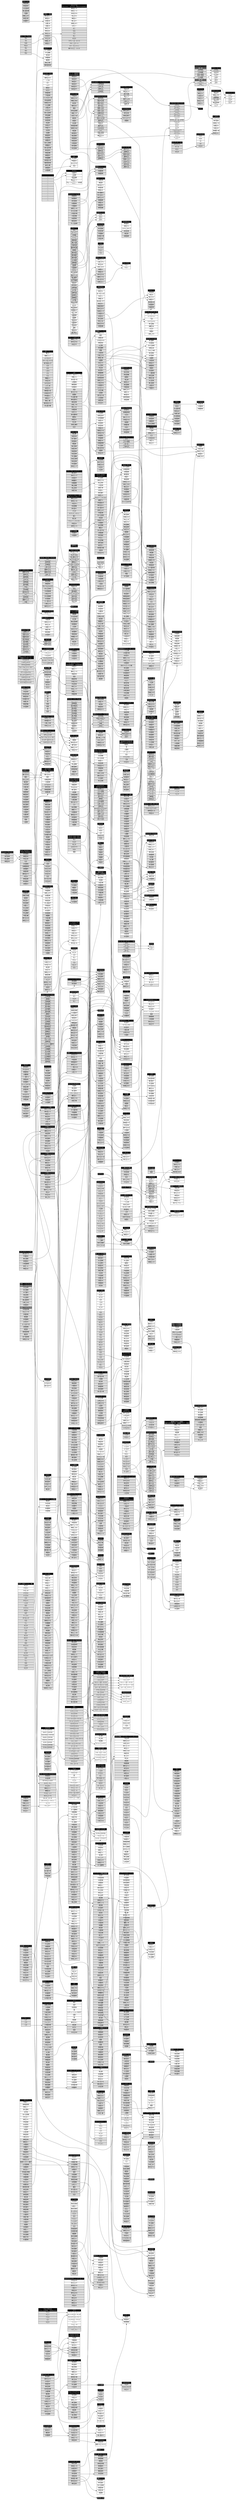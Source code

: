 digraph g {
    graph [
        rankdir = "LR"
    ];
    node [
        // fontsize = "16"
        shape = "none"
    ];

    "SAKA-SAMA" [ label=<
        <table border="0" cellspacing="0" cellborder="1">
        <tr><td colspan="3" bgcolor="#000000"><font color="#ffffff">SAKA-SAMA</font></td></tr>
        <tr><td colspan="3" bgcolor="#ffffff" port="寿々木ことね">寿々木ことね<br/><font point-size="8">(2016.12 - )</font></td></tr>
        <tr><td colspan="3" bgcolor="#dddddd" port="Dr.まひるん">Dr.まひるん<br/><font point-size="8">(2016.12 - 2019.8)</font></td></tr>
        <tr><td colspan="3" bgcolor="#dddddd" port="四ッ葉かぐや">四ッ葉かぐや<br/><font point-size="8">(2016.12 - 2017.4)</font></td></tr>
        <tr><td colspan="3" bgcolor="#dddddd" port="あいうえまし子">あいうえまし子<br/><font point-size="8">(2017.3 - 2019.4)</font></td></tr>
        <tr><td colspan="3" bgcolor="#dddddd" port="春眠みこ">春眠みこ<br/><font point-size="8">(2017.7 - 2017.12)</font></td></tr>
        <tr><td colspan="3" bgcolor="#dddddd" port="しゅがーしゅらら">しゅがーしゅらら<br/><font point-size="8">(2017.9 - 2017.12)</font></td></tr>
        <tr><td colspan="3" bgcolor="#dddddd" port="猫田えね">猫田えね<br/><font point-size="8">(2017.12 - 2018.5)</font></td></tr>
        <tr><td colspan="3" bgcolor="#dddddd" port="瀬戸まーな">瀬戸まーな<br/><font point-size="8">(2018.6 - 2019.8)</font></td></tr>
        <tr><td colspan="3" bgcolor="#dddddd" port="ミ米ミ">ミ米ミ<br/><font point-size="8">(2018.6 - 2019.8)</font></td></tr>
        <tr><td colspan="3" bgcolor="#dddddd" port="水野たまご">水野たまご<br/><font point-size="8">(2018.6 - 2019.8)</font></td></tr>
        <tr><td colspan="3" bgcolor="#dddddd" port="つつみ">つつみ<br/><font point-size="8">(2018.8 - 2019.3)</font></td></tr>
        <tr><td colspan="3" bgcolor="#ffffff" port="朝倉みずほ">朝倉みずほ<br/><font point-size="8">(2019.8 - )</font></td></tr>
        </table>>
    ];

    "THERE THERE THERES" [ label=< 
        <table border="0" cellspacing="0" cellborder="1">
        <tr><td colspan="3" bgcolor="#000000"><font color="#ffffff">THERE THERE THERES</font></td></tr>
        <tr><td colspan="3" bgcolor="#dddddd" port="カイ">カイ<br/><font point-size="8">(2017.2 - 2019.2)</font></td></tr>
        <tr><td colspan="3" bgcolor="#dddddd" port="有坂玲奈">有坂玲奈<br/><font point-size="8">(2017.2 - 2019.2)</font></td></tr>
        <tr><td colspan="3" bgcolor="#dddddd" port="平澤芽衣">平澤芽衣<br/><font point-size="8">(2017.2 - 2019.2)</font></td></tr>
        <tr><td colspan="3" bgcolor="#dddddd" port="一条さえき">一条さえき<br/><font point-size="8">(2017.2 - 2017.5)</font></td></tr>
        <tr><td colspan="3" bgcolor="#dddddd" port="緒倉かりん">緒倉かりん<br/><font point-size="8">(2017.2 - 2017.12)</font></td></tr>
        <tr><td colspan="3" bgcolor="#dddddd" port="朝倉みずほ">朝倉みずほ<br/><font point-size="8">(2017.12 - 2019.2)</font></td></tr>
        <tr><td colspan="3" bgcolor="#dddddd" port="小島ノエ">小島ノエ<br/><font point-size="8">(2018.5 - 2019.1)</font></td></tr>
        </table>>
    ];

    "BELLRING少女ハート" [ label=<
        <table border="0" cellspacing="0" cellborder="1">
        <tr><td colspan="3" bgcolor="#000000"><font color="#ffffff">BELLRING少女ハート</font></td></tr>
        <tr><td colspan="3" bgcolor="#dddddd" port="朝倉みずほ">朝倉みずほ<br/><font point-size="8">(2012.2 - 2016.12)</font></td></tr>
        <tr><td colspan="3" bgcolor="#dddddd" port="鈴原なな">鈴原なな<br/><font point-size="8">(2012.2 - 2012.4)</font></td></tr>
        <tr><td colspan="3" bgcolor="#dddddd" port="桑原秀梨">桑原秀梨<br/><font point-size="8">(2012.8 - 2012.10)</font></td></tr>
        <tr><td colspan="3" bgcolor="#dddddd" port="土谷りな">土谷りな<br/><font point-size="8">(2012.2 - 2013.2)</font></td></tr>
        <tr><td colspan="3" bgcolor="#dddddd" port="仲野珠梨">仲野珠梨<br/><font point-size="8">(2012.2 - 2015.2)</font></td></tr>
        <tr><td colspan="3" bgcolor="#dddddd" port="美月柚香">美月柚香<br/><font point-size="8">(2012.2 - 2015.2)</font></td></tr>
        <tr><td colspan="3" bgcolor="#dddddd" port="TIRA">TIRA<br/><font point-size="8">(2012.2 - 2015.8)</font></td></tr>
        <tr><td colspan="3" bgcolor="#dddddd" port="宇佐美萌">宇佐美萌<br/><font point-size="8">(2012.12 - 2016.2)</font></td></tr>
        <tr><td colspan="3" bgcolor="#dddddd" port="柳沢あやの">柳沢あやの<br/><font point-size="8">(2013.9 - 2016.12)</font></td></tr>
        <tr><td colspan="3" bgcolor="#dddddd" port="カイ">カイ<br/><font point-size="8">(2013.9 - 2016.12)</font></td></tr>
        <tr><td colspan="3" bgcolor="#dddddd" port="有坂玲奈">有坂玲奈<br/><font point-size="8">(2015.3 - 2016.12)</font></td></tr>
        <tr><td colspan="3" bgcolor="#dddddd" port="藤城アンナ">藤城アンナ<br/><font point-size="8">(2015.3 - 2015.11)</font></td></tr>
        <tr><td colspan="3" bgcolor="#dddddd" port="甘楽">甘楽<br/><font point-size="8">(2015.3 - 2016.12)</font></td></tr>
        </table>>
    ];

    "NILKLY" [ label=<
        <table border="0" cellspacing="0" cellborder="1">
        <tr><td colspan="3" bgcolor="#000000"><font color="#ffffff">NILKLY</font></td></tr>
        <tr><td colspan="3" bgcolor="#ffffff" port="平澤芽衣">平澤芽衣<br/><font point-size="8">(2019.5 - )</font></td></tr>
        <tr><td colspan="3" bgcolor="#ffffff" port="小林潤">小林潤<br/><font point-size="8">(2019.5 - )</font></td></tr>
        <tr><td colspan="3" bgcolor="#ffffff" port="伊吹咲蘭">伊吹咲蘭<br/><font point-size="8">(2019.5 - )</font></td></tr>
        <tr><td colspan="3" bgcolor="#ffffff" port="蒼山ユーリ">蒼山ユーリ<br/><font point-size="8">(2019.9 - )</font></td></tr>
        <tr><td colspan="3" bgcolor="#ffffff" port="平山・ジェニシー・未知留">平山・ジェニシー・未知留<br/><font point-size="8">(2019.12 - )</font></td></tr>
        </table>>
    ];

    "MIGMA SHELTER" [ label=<
        <table border="0" cellspacing="0" cellborder="1">
        <tr><td colspan="3" bgcolor="#000000"><font color="#ffffff">MIGMA SHELTER</font></td></tr>
        <tr><td colspan="3" bgcolor="#dddddd" port="ヨネコ">ヨネコ<br/><font point-size="8">(2017.2 - 2018.2)</font></td></tr>
        <tr><td colspan="3" bgcolor="#dddddd" port="セイセイ">セイセイ<br/><font point-size="8">(2017.2 - 2018.3)</font></td></tr>
        <tr><td colspan="3" bgcolor="#dddddd" port="コマチ">コマチ<br/><font point-size="8">(2017.2 - 2018.7)</font></td></tr>
        <tr><td colspan="3" bgcolor="#dddddd" port="アマリ">アマリ<br/><font point-size="8">(2017.2 - 2018.7)</font></td></tr>
        <tr><td colspan="3" bgcolor="#dddddd" port="コテジュン">コテジュン<br/><font point-size="8">(2017.2 - 2018.7)</font></td></tr>
        <tr><td colspan="3" bgcolor="#ffffff" port="ミミミユ">ミミミユ<br/><font point-size="8">(2017.2 - )</font></td></tr>
        <tr><td colspan="3" bgcolor="#dddddd" port="ポポポーポ・ポーポポJr.">ポポポーポ・ポーポポJr.<br/><font point-size="8">(2017.10 - 2018.7)</font></td></tr>
        <tr><td colspan="3" bgcolor="#ffffff" port="ブラジル">ブラジル<br/><font point-size="8">(2018.8 - )</font></td></tr>
        <tr><td colspan="3" bgcolor="#ffffff" port="タマネ">タマネ<br/><font point-size="8">(2019.3 - )</font></td></tr>
        <tr><td colspan="3" bgcolor="#ffffff" port="ユブネ">ユブネ<br/><font point-size="8">(2019.3 - )</font></td></tr>
        <tr><td colspan="3" bgcolor="#dddddd" port="シャイシャイコ">シャイシャイコ<br/><font point-size="8">(2019.3 - 2019.7)</font></td></tr>
        <tr><td colspan="3" bgcolor="#dddddd" port="ミソニー">ミソニー<br/><font point-size="8">(2019.3 - 2020.6)</font></td></tr>
        <tr><td colspan="3" bgcolor="#ffffff" port="レーレ">レーレ<br/><font point-size="8">(2019.4 - )</font></td></tr>
        <tr><td colspan="3" bgcolor="#ffffff" port="ナーナナラ">ナーナナラ<br/><font point-size="8">(2019.9 - )</font></td></tr>
        </table>>
    ];

    "HAMIDASYSTEM" [ label=<
        <table border="0" cellspacing="0" cellborder="1">
        <tr><td colspan="3" bgcolor="#000000"><font color="#ffffff">HAMIDASYSTEM</font></td></tr>
        <tr><td colspan="3" bgcolor="#666666"><font color="#ffffff">第一期</font></td></tr>
        <tr><td colspan="3" bgcolor="#dddddd" port="吉田爽田">吉田爽田<br/><font point-size="8">(2016.11 - 2019.3)</font></td></tr>
        <tr><td colspan="3" bgcolor="#dddddd" port="三井飴葉">三井飴葉<br/><font point-size="8">(2016.11 - 2019.3)</font></td></tr>
        <tr><td colspan="3" bgcolor="#dddddd" port="長谷川美途">長谷川美途<br/><font point-size="8">(2016.11 - 2019.3)</font></td></tr>
        <tr><td colspan="3" bgcolor="#dddddd" port="小山振夢">小山振夢<br/><font point-size="8">(2017.9 - 2019.3)</font></td></tr>
        <tr><td colspan="3" bgcolor="#666666"><font color="#ffffff">第二期</font></td></tr>
        <tr><td colspan="3" bgcolor="#dddddd" port="Me">Me<br/><font point-size="8">(2019.5 - 2020.3)</font></td></tr>
        <tr><td colspan="3" bgcolor="#dddddd" port="She">She<br/><font point-size="8">(2019.5 - 2020.3)</font></td></tr>
        </table>>
    ];

    "クロスノエシス" [ label=<
        <table border="0" cellspacing="0" cellborder="1">
        <tr><td colspan="3" bgcolor="#000000"><font color="#ffffff">クロスノエシス</font></td></tr>
        <tr><td colspan="3" bgcolor="#dddddd" port="SODA">SODA<br/><font point-size="8">(2019.4 - 2019.12)</font></td></tr>
        <tr><td colspan="3" bgcolor="#ffffff" port="AMEBA">AMEBA<br/><font point-size="8">(2019.4 - )</font></td></tr>
        <tr><td colspan="3" bgcolor="#ffffff" port="FLAME">FLAME<br/><font point-size="8">(2019.4 - )</font></td></tr>
        <tr><td colspan="3" bgcolor="#ffffff" port="LAKE">LAKE<br/><font point-size="8">(2019.5 - )</font></td></tr>
        <tr><td colspan="3" bgcolor="#ffffff" port="RISA">RISA<br/><font point-size="8">(2020.2 - )</font></td></tr>
        <tr><td colspan="3" bgcolor="#ffffff" port="MAI">MAI<br/><font point-size="8">(2020.2 - )</font></td></tr>
        </table>>
    ];

    "Avandoned" [ label=<
        <table border="0" cellspacing="0" cellborder="1">
        <tr><td colspan="3" bgcolor="#000000"><font color="#ffffff">Avandoned<br/>(あヴぁんだんど)</font></td></tr>
        <tr><td colspan="3" bgcolor="#dddddd" port="宇佐蔵べに">宇佐蔵べに<br/><font point-size="8">(2014.7 - 2020.2)</font></td></tr>
        <tr><td colspan="3" bgcolor="#dddddd" port="うたた寝音">うたた寝音<br/><font point-size="8">(2014.7 - 2014.10)</font></td></tr>
        <tr><td colspan="3" bgcolor="#dddddd" port="南実あんず">南実あんず<br/><font point-size="8">(2014.7 - 2015.3)</font></td></tr>
        <tr><td colspan="3" bgcolor="#dddddd" port="星なゆた">星なゆた<br/><font point-size="8">(2014.7 - 2016.3)</font></td></tr>
        <tr><td colspan="3" bgcolor="#dddddd" port="東雲好">東雲好<br/><font point-size="8">(2014.7 - 2016.4)</font></td></tr>
        <tr><td colspan="3" bgcolor="#dddddd" port="小日向夏季">小日向夏季<br/><font point-size="8">(2014.7 - 2016.12)</font></td></tr>
        <tr><td colspan="3" bgcolor="#dddddd" port="小鳥こたお">小鳥こたお<br/><font point-size="8">(2016.3 - 2019.1)</font></td></tr>
        <tr><td colspan="3" bgcolor="#dddddd" port="犬飼はる">犬飼はる<br/><font point-size="8">(2019.2 - 2020.2)</font></td></tr>
        <tr><td colspan="3" bgcolor="#dddddd" port="ゑりかちゃんべいびー">ゑりかちゃんべいびー<br/><font point-size="8">(2019.2 - 2019.10)</font></td></tr>
        <tr><td colspan="3" bgcolor="#dddddd" port="真戸しずく">真戸しずく<br/><font point-size="8">(2019.2 - 2019.12)</font></td></tr>
        <tr><td colspan="3" bgcolor="#dddddd" port="出雲にっき">出雲にっき<br/><font point-size="8">(2019.3 - 2020.2)</font></td></tr>
        <tr><td colspan="3" bgcolor="#dddddd" port="清水まな">清水まな<br/><font point-size="8">(2019.3 - 2020.2)</font></td></tr>
        <tr><td colspan="3" bgcolor="#dddddd" port="音々ひるね">音々ひるね<br/><font point-size="8">(2019.11 - 2020.2)</font></td></tr>
        </table>>
    ];

    "ポポロコネクト" [ label=<
        <table border="0" cellspacing="0" cellborder="1">
        <tr><td colspan="3" bgcolor="#000000"><font color="#ffffff">ポポロコネクト</font></td></tr>
        <tr><td colspan="3" bgcolor="#ffffff" port="深町未紗">深町未紗<br/><font point-size="8">(2019.3 - )</font></td></tr>
        <tr><td colspan="3" bgcolor="#ffffff" port="結崎このみ">結崎このみ<br/><font point-size="8">(2019.3 - )</font></td></tr>
        <tr><td colspan="3" bgcolor="#dddddd" port="成瀬真那">成瀬真那<br/><font point-size="8">(2019.3 - 2020.2)</font></td></tr>
        <tr><td colspan="3" bgcolor="#ffffff" port="加山夕莉">加山夕莉<br/><font point-size="8">(2019.3 - )</font></td></tr>
        <tr><td colspan="3" bgcolor="#ffffff" port="朝日奈宥希">朝日奈宥希<br/><font point-size="8">(2020.1 - )</font></td></tr>
        <tr><td colspan="3" bgcolor="#ffffff" port="シイカ">シイカ<br/><font point-size="8">(2020.4 - )</font></td></tr>
        </table>>
    ];

    "SUMMER ROCKET" [ label=<
        <table border="0" cellspacing="0" cellborder="1">
        <tr><td colspan="3" bgcolor="#000000"><font color="#ffffff">SUMMER ROCKET</font></td></tr>
        <tr><td colspan="3" bgcolor="#dddddd" port="那波玲奈">那波玲奈<br/><font point-size="8">(2016.7 - 2016.10)</font></td></tr>
        <tr><td colspan="3" bgcolor="#dddddd" port="夏凪木の実">夏凪木の実<br/><font point-size="8">(2016.7 - 2017.3)</font></td></tr>
        <tr><td colspan="3" bgcolor="#dddddd" port="桐生ちあり">桐生ちあり<br/><font point-size="8">(2016.7 - 2018.3)</font></td></tr>
        <tr><td colspan="3" bgcolor="#dddddd" port="愛わなび">愛わなび<br/><font point-size="8">(2016.7 - 2018.3)</font></td></tr>
        <tr><td colspan="3" bgcolor="#dddddd" port="東雲しなの">東雲しなの<br/><font point-size="8">(2016.7 - 2018.3)</font></td></tr>
        <tr><td colspan="3" bgcolor="#dddddd" port="桃宮くるみ">桃宮くるみ<br/><font point-size="8">(2016.9 - 2018.3)</font></td></tr>
        <tr><td colspan="3" bgcolor="#dddddd" port="日曜日ゆず">日曜日ゆず<br/><font point-size="8">(2017.12 - 2018.6)</font></td></tr>
        <tr><td colspan="3" bgcolor="#dddddd" port="家守ニト">家守ニト<br/><font point-size="8">(2017.12 - 2019.3)</font></td></tr>
        <tr><td colspan="3" bgcolor="#dddddd" port="烏丸じゅりあ">烏丸じゅりあ<br/><font point-size="8">(2017.12 - 2019.3)</font></td></tr>
        <tr><td colspan="3" bgcolor="#dddddd" port="姫宮なの">姫宮なの<br/><font point-size="8">(2018.5 - 2018.10)</font></td></tr>
        <tr><td colspan="3" bgcolor="#ffffff" port="茉莉はな">茉莉はな<br/><font point-size="8">(2018.5 - )</font></td></tr>
        <tr><td colspan="3" bgcolor="#dddddd" port="紬木むぎ">紬木むぎ<br/><font point-size="8">(2018.5 - 2020.3)</font></td></tr>
        <tr><td colspan="3" bgcolor="#dddddd" port="りるはかせ">りるはかせ<br/><font point-size="8">(2019.3 - 2019.5)</font></td></tr>
        <tr><td colspan="3" bgcolor="#dddddd" port="えり">えり<br/><font point-size="8">(2019.3 - 2019.5)</font></td></tr>
        <tr><td colspan="3" bgcolor="#ffffff" port="空野沙希恵">空野沙希恵<br/><font point-size="8">(2019.5 - )</font></td></tr>
        <tr><td colspan="3" bgcolor="#ffffff" port="榛名みやび">榛名みやび<br/><font point-size="8">(2019.5 - )</font></td></tr>
        </table>>
    ];

    "Hauptharmonie" [ label=<
        <table border="0" cellspacing="0" cellborder="1">
        <tr><td colspan="3" bgcolor="#000000"><font color="#ffffff">Hauptharmonie</font></td></tr>
        <tr><td colspan="3" bgcolor="#dddddd" port="相沢光梨">相沢光梨<br/><font point-size="8">(2014.7 - 2017.6)</font></td></tr>
        <tr><td colspan="3" bgcolor="#dddddd" port="寺田珠乃">寺田珠乃<br/><font point-size="8">(2014.7 - 2017.6)</font></td></tr>
        <tr><td colspan="3" bgcolor="#dddddd" port="豊田冴香">豊田冴香<br/><font point-size="8">(2014.7 - 2014.12)</font></td></tr>
        <tr><td colspan="3" bgcolor="#dddddd" port="五十嵐なる">五十嵐なる<br/><font point-size="8">(2014.7 - 2015.6)</font></td></tr>
        <tr><td colspan="3" bgcolor="#dddddd" port="瀬戸ゆりな">瀬戸ゆりな<br/><font point-size="8">(2014.7 - 2015.10)</font></td></tr>
        <tr><td colspan="3" bgcolor="#dddddd" port="アイハラエミ">アイハラエミ<br/><font point-size="8">(2014.7 - 2016.2)</font></td></tr>
        <tr><td colspan="3" bgcolor="#dddddd" port="小川花">小川花<br/><font point-size="8">(2014.7 - 2016.5)</font></td></tr>
        <tr><td colspan="3" bgcolor="#dddddd" port="倉木七海">倉木七海<br/><font point-size="8">(2016.2 - 2017.6)</font></td></tr>
        <tr><td colspan="3" bgcolor="#dddddd" port="芹奈莉温">芹奈莉温<br/><font point-size="8">(2016.2 - 2017.2)</font></td></tr>
        <tr><td colspan="3" bgcolor="#dddddd" port="茅ヶ崎りこ">茅ヶ崎りこ<br/><font point-size="8">(2016.2 - 2017.3)</font></td></tr>
        <tr><td colspan="3" bgcolor="#dddddd" port="一花寿">一花寿<br/><font point-size="8">(2016.10 - 2017.6)</font></td></tr>
        <tr><td colspan="3" bgcolor="#dddddd" port="銀りん">銀りん<br/><font point-size="8">(2016.10 - 2017.6)</font></td></tr>
        </table>>
    ];

    "さっきの女の子、" [ label=<
        <table border="0" cellspacing="0" cellborder="1">
        <tr><td colspan="3" bgcolor="#000000"><font color="#ffffff">さっきの女の子、</font></td></tr>
        <tr><td colspan="3" bgcolor="#ffffff" port="乃々宮いぶ">乃々宮いぶ<br/><font point-size="8">(2016.11 - )</font></td></tr>
        <tr><td colspan="3" bgcolor="#ffffff" port="古川すい">古川すい<br/><font point-size="8">(2016.11 - )</font></td></tr>
        <tr><td colspan="3" bgcolor="#dddddd" port="来栖るぶ">来栖るぶ<br/><font point-size="8">(2016.11 - 2018.7)</font></td></tr>
        <tr><td colspan="3" bgcolor="#dddddd" port="霜月まふゆ">霜月まふゆ<br/><font point-size="8">(2016.11 - 2018.8)</font></td></tr>
        <tr><td colspan="3" bgcolor="#dddddd" port="雨音うみ">雨音うみ<br/><font point-size="8">(2016.11 - 2018.1)</font></td></tr>
        <tr><td colspan="3" bgcolor="#dddddd" port="月村朱里">月村朱里<br/><font point-size="8">(2018.9 - 2019.5)</font></td></tr>
        <tr><td colspan="3" bgcolor="#ffffff" port="有明ゆの">有明ゆの<br/><font point-size="8">(2018.10 - )</font></td></tr>
        <tr><td colspan="3" bgcolor="#dddddd" port="葉月まお">葉月まお<br/><font point-size="8">(2019.5 - 2020.2)</font></td></tr>
        <tr><td colspan="3" bgcolor="#ffffff" port="柊しゅう">柊しゅう<br/><font point-size="8">(2020.5 - )</font></td></tr>
        <tr><td colspan="3" bgcolor="#ffffff" port="水野きよ">水野きよ<br/><font point-size="8">(2020.5 - )</font></td></tr>
        </table>>
    ];

    "レッツポコポコ" [ label=<
        <table border="0" cellspacing="0" cellborder="1">
        <tr><td colspan="3" bgcolor="#000000"><font color="#ffffff">レッツポコポコ</font></td></tr>
        <tr><td colspan="3" bgcolor="#dddddd" port="愛須れい">愛須れい<br/><font point-size="8">(2016.1 - 2018.1)</font></td></tr>
        <tr><td colspan="3" bgcolor="#dddddd" port="久々御こひな">久々御こひな<br/><font point-size="8">(2016.1 - 2018.1)</font></td></tr>
        <tr><td colspan="3" bgcolor="#dddddd" port="小枝えこ">小枝えこ<br/><font point-size="8">(2016.1 - 2018.1)</font></td></tr>
        <tr><td colspan="3" bgcolor="#dddddd" port="月野きりん">月野きりん<br/><font point-size="8">(2016.1 - 2016.5)</font></td></tr>
        <tr><td colspan="3" bgcolor="#dddddd" port="九間よもぎ">九間よもぎ<br/><font point-size="8">(2016.1 - 2016.7)</font></td></tr>
        <tr><td colspan="3" bgcolor="#dddddd" port="夢那ゆに">夢那ゆに<br/><font point-size="8">(2016.1 - 2017.4)</font></td></tr>
        <tr><td colspan="3" bgcolor="#dddddd" port="森かえる">森かえる<br/><font point-size="8">(2016.1 - 2016.3)</font></td></tr>
        <tr><td colspan="3" bgcolor="#dddddd" port="二階堂はる">二階堂はる<br/><font point-size="8">(2016.1 - 2016.3)</font></td></tr>
        <tr><td colspan="3" bgcolor="#dddddd" port="琴海りお">琴海りお<br/><font point-size="8">(2016.8 - 2018.1)</font></td></tr>
        <tr><td colspan="3" bgcolor="#dddddd" port="千歳ちの">千歳ちの<br/><font point-size="8">(2016.8 - 2018.1)</font></td></tr>
        </table>>
    ];

    "BLACKNAZARENE" [ label=<
        <table border="0" cellspacing="0" cellborder="1">
        <tr><td colspan="3" bgcolor="#000000"><font color="#ffffff">BLACKNAZARENE</font></td></tr>
        <tr><td colspan="3" bgcolor="#ffffff" port="村田実果子">村田実果子<br/><font point-size="8">(2018.3 - )</font></td></tr>
        <tr><td colspan="3" bgcolor="#ffffff" port="冬野あゐく">冬野あゐく<br/><font point-size="8">(2018.3 - )</font></td></tr>
        <tr><td colspan="3" bgcolor="#ffffff" port="戸田ころね">戸田ころね<br/><font point-size="8">(2018.3 - )</font></td></tr>
        <tr><td colspan="3" bgcolor="#ffffff" port="南向いずみ">南向いずみ<br/><font point-size="8">(2018.3 - )</font></td></tr>
        <tr><td colspan="3" bgcolor="#ffffff" port="清乃希子">清乃希子<br/><font point-size="8">(2018.3 - )</font></td></tr>
        </table>>
    ];

    "#いちごのヘタですっころ部" [ label=<
        <table border="0" cellspacing="0" cellborder="1">
        <tr><td colspan="3" bgcolor="#000000"><font color="#ffffff">#いちごのヘタですっころ部</font></td></tr>
        <tr><td colspan="3" bgcolor="#dddddd" port="ゆの">ゆの<br/><font point-size="8">(2018.3 - 2018.8)</font></td></tr>
        <tr><td colspan="3" bgcolor="#dddddd" port="さくら">さくら<br/><font point-size="8">(2018.3 - 2018.8)</font></td></tr>
        <tr><td colspan="3" bgcolor="#dddddd" port="こねぎ">こねぎ<br/><font point-size="8">(2018.3 - 2018.8)</font></td></tr>
        <tr><td colspan="3" bgcolor="#dddddd" port="ねいろ">ねいろ<br/><font point-size="8">(2018.7 - 2018.7)</font></td></tr>
        </table>>
    ];

    "EMOE" [ label=<
        <table border="0" cellspacing="0" cellborder="1">
        <tr><td colspan="3" bgcolor="#000000"><font color="#ffffff">EMOE</font></td></tr>
        <tr><td colspan="3" bgcolor="#ffffff" port="さくら">さくら<br/><font point-size="8">(2018.9 - )</font></td></tr>
        <tr><td colspan="3" bgcolor="#ffffff" port="へち">へち<br/><font point-size="8">(2018.9 - )</font></td></tr>
        </table>>
    ];

    "ピューパ!!" [ label=<
        <table border="0" cellspacing="0" cellborder="1">
        <tr><td colspan="3" bgcolor="#000000"><font color="#ffffff">ピューパ!!</font></td></tr>
        <tr><td colspan="3" bgcolor="#ffffff" port="天音たると">天音たると<br/><font point-size="8">( - )</font></td></tr>
        <tr><td colspan="3" bgcolor="#dddddd" port="ひなたゆか">ひなたゆか<br/><font point-size="8">(2018.7 - 2019.12)</font></td></tr>
        <tr><td colspan="3" bgcolor="#ffffff" port="柊ゆいの">柊ゆいの<br/><font point-size="8">(2020.1 - )</font></td></tr>
        <tr><td colspan="3" bgcolor="#ffffff" port="詩賀らみ">詩賀らみ<br/><font point-size="8">(2020.5 - )</font></td></tr>
        </table>>
    ];

    "Stereo Tokyo" [ label=<
        <table border="0" cellspacing="0" cellborder="1">
        <tr><td colspan="3" bgcolor="#000000"><font color="#ffffff">Stereo Tokyo</font></td></tr>
        <tr><td colspan="3" bgcolor="#dddddd" port="三浦菜々子">三浦菜々子<br/><font point-size="8">(2014.8 - 2017.7)</font></td></tr>
        <tr><td colspan="3" bgcolor="#dddddd" port="岸森ちはな">岸森ちはな<br/><font point-size="8">(2014.8 - 2017.7)</font></td></tr>
        <tr><td colspan="3" bgcolor="#dddddd" port="西園寺未彩">西園寺未彩<br/><font point-size="8">(2014.8 - 2017.7)</font></td></tr>
        <tr><td colspan="3" bgcolor="#dddddd" port="辰巳真由佳">辰巳真由佳<br/><font point-size="8">(2014.8 - 2014.9)</font></td></tr>
        <tr><td colspan="3" bgcolor="#dddddd" port="青木理咲">青木理咲<br/><font point-size="8">(2014.8 - 2015.3)</font></td></tr>
        <tr><td colspan="3" bgcolor="#dddddd" port="金山紗菜">金山紗菜<br/><font point-size="8">(2014.8 - 2015.3)</font></td></tr>
        <tr><td colspan="3" bgcolor="#dddddd" port="椎名彩花">椎名彩花<br/><font point-size="8">(2015.4 - 2017.7)</font></td></tr>
        <tr><td colspan="3" bgcolor="#dddddd" port="河村ゆりな">河村ゆりな<br/><font point-size="8">(2015.4 - 2017.7)</font></td></tr>
        <tr><td colspan="3" bgcolor="#dddddd" port="八木来未">八木来未<br/><font point-size="8">(2015.4 - 2015.12)</font></td></tr>
        </table>>
    ];

    "ReLIeF" [ label=<
        <table border="0" cellspacing="0" cellborder="1">
        <tr><td colspan="3" bgcolor="#000000"><font color="#ffffff">ReLIeF</font></td></tr>
        <tr><td colspan="3" bgcolor="#dddddd" port="西園寺未彩">西園寺未彩<br/><font point-size="8">(2018.7 - 2019.7)</font></td></tr>
        <tr><td colspan="3" bgcolor="#dddddd" port="岸森ちはな">岸森ちはな<br/><font point-size="8">(2018.7 - 2019.7)</font></td></tr>
        </table>>
    ];

    "かんたんふ" [ label=<
        <table border="0" cellspacing="0" cellborder="1">
        <tr><td colspan="3" bgcolor="#000000"><font color="#ffffff">かんたんふ</font></td></tr>
        <tr><td colspan="3" bgcolor="#ffffff" port="西園寺未彩">西園寺未彩<br/><font point-size="8">(2019.7 - )</font></td></tr>
        <tr><td colspan="3" bgcolor="#dddddd" port="朱亞">朱亞<br/><font point-size="8">(2019.7 - 2020.6)</font></td></tr>
        <tr><td colspan="3" bgcolor="#dddddd" port="夏目奏多">夏目奏多<br/><font point-size="8">(2019.7 - 2019.10)</font></td></tr>
        <tr><td colspan="3" bgcolor="#dddddd" port="ミア・ナシメント">ミア・ナシメント<br/><font point-size="8">(2019.7 - 2020.4)</font></td></tr>
        <tr><td colspan="3" bgcolor="#dddddd" port="永峰みこ">染井のあ<br/><font point-size="8">(2020.4 - 2020.5)</font></td></tr>
        <tr><td colspan="3" bgcolor="#dddddd" port="染井のあ">染井のあ<br/><font point-size="8">(2020.4 - 2020.6)</font></td></tr>
        <tr><td colspan="3" bgcolor="#ffffff" port="武石乃音">武石乃音<br/><font point-size="8">(2020.4 - )</font></td></tr>
        </table>>
    ];

    "校庭カメラガールドライ" [ label=<
        <table border="0" cellspacing="0" cellborder="1">
        <tr><td colspan="3" bgcolor="#000000"><font color="#ffffff">校庭カメラガールドライ</font></td></tr>
        <tr><td colspan="3" bgcolor="#dddddd" port="きゃちまいはー">きゃちまいはー<br/><font point-size="8">( - )</font></td></tr>
        <tr><td colspan="3" bgcolor="#dddddd" port="ぱちょとんぱ">ぱちょとんぱ<br/><font point-size="8">( - )</font></td></tr>
        <tr><td colspan="3" bgcolor="#dddddd" port="うぉーうぉーとぅーみー">うぉーうぉーとぅーみー<br/><font point-size="8">( - )</font></td></tr>
        <tr><td colspan="3" bgcolor="#dddddd" port="さっぴーはろうぃん">さっぴーはろうぃん<br/><font point-size="8">( - )</font></td></tr>
        <tr><td colspan="3" bgcolor="#dddddd" port="らみたたらった">らみたたらった<br/><font point-size="8">( - )</font></td></tr>
        </table>>
    ];

    "校庭カメラガールツヴァイ" [ label=<
        <table border="0" cellspacing="0" cellborder="1">
        <tr><td colspan="3" bgcolor="#000000"><font color="#ffffff">校庭カメラガールツヴァイ<br/>(校庭カメラガール)</font></td></tr>
        <tr><td colspan="3" bgcolor="#dddddd" port="もるももる">もるももる<br/><font point-size="8">( - )</font></td></tr>
        <tr><td colspan="3" bgcolor="#dddddd" port="しゅがしゅらら">しゅがしゅらら<br/><font point-size="8">( - )</font></td></tr>
        <tr><td colspan="3" bgcolor="#dddddd" port="ののるるれめる">ののるるれめる<br/><font point-size="8">( - )</font></td></tr>
        <tr><td colspan="3" bgcolor="#dddddd" port="うぉーうぉーとぅーみー">うぉーうぉーとぅーみー<br/><font point-size="8">( - )</font></td></tr>
        <tr><td colspan="3" bgcolor="#dddddd" port="ミニレム">ミニレム<br/><font point-size="8">( - )</font></td></tr>
        <tr><td colspan="3" bgcolor="#dddddd" port="すてぅらちゃりん">すてぅらちゃりん<br/><font point-size="8">( - )</font></td></tr>
        <tr><td colspan="3" bgcolor="#dddddd" port="ましゅりどますてぃ">ましゅりどますてぃ<br/><font point-size="8">( - )</font></td></tr>
        <tr><td colspan="3" bgcolor="#dddddd" port="らみたたらった">らみたたらった<br/><font point-size="8">( - )</font></td></tr>
        <tr><td colspan="3" bgcolor="#dddddd" port="ぱこたあんどぱたこ">ぱこたあんどぱたこ<br/><font point-size="8">( - )</font></td></tr>
        <tr><td colspan="3" bgcolor="#dddddd" port="せろりぱすちゃんす">せろりぱすちゃんす<br/><font point-size="8">( - )</font></td></tr>
        </table>>
    ];

    "∥ネコプラ∥" [ label=<
        <table border="0" cellspacing="0" cellborder="1">
        <tr><td colspan="3" bgcolor="#000000"><font color="#ffffff">∥ネコプラ∥<br/>(ネコプラ∞・ネコプラ・NECO PLASTIC)</font></td></tr>
        <tr><td colspan="3" bgcolor="#ffffff" port="蒼島ゆりな">蒼島ゆりな<br/><font point-size="8">( - )</font></td></tr>
        <tr><td colspan="3" bgcolor="#ffffff" port="高宮さくら">高宮さくら<br/><font point-size="8">( - )</font></td></tr>
        <tr><td colspan="3" bgcolor="#ffffff" port="世良ゆきの">世良ゆきの<br/><font point-size="8">( - )</font></td></tr>
        <tr><td colspan="3" bgcolor="#ffffff" port="桧山れな">桧山れな<br/><font point-size="8">( - )</font></td></tr>
        <tr><td colspan="3" bgcolor="#ffffff" port="増田みい">増田みい<br/><font point-size="8">( - )</font></td></tr>
        <tr><td colspan="3" bgcolor="#ffffff" port="藍川みり">藍川みり<br/><font point-size="8">( - )</font></td></tr>
        <tr><td colspan="3" bgcolor="#ffffff" port="成瀬かおり">成瀬かおり<br/><font point-size="8">( - )</font></td></tr>
        <tr><td colspan="3" bgcolor="#ffffff" port="立花りく">立花りく<br/><font point-size="8">( - )</font></td></tr>
        <tr><td colspan="3" bgcolor="#dddddd" port="みく">みく<br/><font point-size="8">( - )</font></td></tr>
        <tr><td colspan="3" bgcolor="#dddddd" port="もも">もも<br/><font point-size="8">( - )</font></td></tr>
        <tr><td colspan="3" bgcolor="#dddddd" port="りさ">りさ<br/><font point-size="8">( - )</font></td></tr>
        <tr><td colspan="3" bgcolor="#dddddd" port="ゆい">ゆい<br/><font point-size="8">( - )</font></td></tr>
        <tr><td colspan="3" bgcolor="#dddddd" port="みちか">みちか<br/><font point-size="8">( - )</font></td></tr>
        <tr><td colspan="3" bgcolor="#dddddd" port="ラヴィーヌ・エリコ">ラヴィーヌ・エリコ<br/><font point-size="8">( - )</font></td></tr>
        <tr><td colspan="3" bgcolor="#dddddd" port="サキ・イナート">サキ・イナート<br/><font point-size="8">( - )</font></td></tr>
        <tr><td colspan="3" bgcolor="#dddddd" port="マナ・アンファン">マナ・アンファン<br/><font point-size="8">( - )</font></td></tr>
        <tr><td colspan="3" bgcolor="#dddddd" port="椿クロエド・ユミカ">椿クロエド・ユミカ<br/><font point-size="8">( - )</font></td></tr>
        </table>>
    ];

    "強がりセンセーション" [ label=<
        <table border="0" cellspacing="0" cellborder="1">
        <tr><td colspan="3" bgcolor="#000000"><font color="#ffffff">強がりセンセーション</font></td></tr>
        <tr><td colspan="3" bgcolor="#dddddd" port="笹木都々">笹木都々<br/><font point-size="8">( - )</font></td></tr>
        <tr><td colspan="3" bgcolor="#dddddd" port="蒼井ちひろ">蒼井ちひろ<br/><font point-size="8">( - )</font></td></tr>
        <tr><td colspan="3" bgcolor="#dddddd" port="辻本あや">辻本あや<br/><font point-size="8">( - )</font></td></tr>
        <tr><td colspan="3" bgcolor="#dddddd" port="鈴森玲奈">鈴森玲奈<br/><font point-size="8">( - )</font></td></tr>
        <tr><td colspan="3" bgcolor="#dddddd" port="瑞月杏樹">瑞月杏樹<br/><font point-size="8">( - )</font></td></tr>
        <tr><td colspan="3" bgcolor="#dddddd" port="松本百合愛">松本百合愛<br/><font point-size="8">( - )</font></td></tr>
        <tr><td colspan="3" bgcolor="#dddddd" port="上條笑果">上條笑果<br/><font point-size="8">( - )</font></td></tr>
        <tr><td colspan="3" bgcolor="#dddddd" port="藤井睦">藤井睦<br/><font point-size="8">( - )</font></td></tr>
        <tr><td colspan="3" bgcolor="#dddddd" port="市川結愛">市川結愛<br/><font point-size="8">( - )</font></td></tr>
        <tr><td colspan="3" bgcolor="#dddddd" port="山本なほ">山本なほ<br/><font point-size="8">( - )</font></td></tr>
        <tr><td colspan="3" bgcolor="#dddddd" port="水原ゆうい">水原ゆうい<br/><font point-size="8">( - )</font></td></tr>
        <tr><td colspan="3" bgcolor="#dddddd" port="広瀬みのり">広瀬みのり<br/><font point-size="8">( - )</font></td></tr>
        <tr><td colspan="3" bgcolor="#dddddd" port="嶋宗凛">嶋宗凛<br/><font point-size="8">( - )</font></td></tr>
        <tr><td colspan="3" bgcolor="#dddddd" port="丸谷あさひ">丸谷あさひ<br/><font point-size="8">( - )</font></td></tr>
        <tr><td colspan="3" bgcolor="#dddddd" port="染矢みさき">染矢みさき<br/><font point-size="8">( - )</font></td></tr>
        <tr><td colspan="3" bgcolor="#dddddd" port="木村美陽">木村美陽<br/><font point-size="8">( - )</font></td></tr>
        </table>>
    ];

    "戦国アニマル極楽浄土" [ label=<
        <table border="0" cellspacing="0" cellborder="1">
        <tr><td colspan="3" bgcolor="#000000"><font color="#ffffff">戦国アニマル極楽浄土</font></td></tr>
        <tr><td colspan="3" bgcolor="#ffffff" port="鴻森月紫">鴻森月紫<br/><font point-size="8">( - )</font></td></tr>
        <tr><td colspan="3" bgcolor="#ffffff" port="窮鼠百合">窮鼠百合<br/><font point-size="8">( - )</font></td></tr>
        <tr><td colspan="3" bgcolor="#ffffff" port="寅丸さらさ">寅丸さらさ<br/><font point-size="8">( - )</font></td></tr>
        <tr><td colspan="3" bgcolor="#ffffff" port="海飛あお">海飛あお<br/><font point-size="8">( - )</font></td></tr>
        <tr><td colspan="3" bgcolor="#ffffff" port="兎遊みゆう">兎遊みゆう<br/><font point-size="8">( - )</font></td></tr>
        <tr><td colspan="3" bgcolor="#ffffff" port="好蘭ありさ">好蘭ありさ<br/><font point-size="8">( - )</font></td></tr>
        <tr><td colspan="3" bgcolor="#ffffff" port="狐々ちーりん">狐々ちーりん<br/><font point-size="8">( - )</font></td></tr>
        </table>>
    ];

    "ラストクエスチョン" [ label=<
        <table border="0" cellspacing="0" cellborder="1">
        <tr><td colspan="3" bgcolor="#000000"><font color="#ffffff">ラストクエスチョン<br/>(クエス？チョン)</font></td></tr>
        <tr><td colspan="3" bgcolor="#ffffff" port="桃井美鈴">桃井美鈴<br/><font point-size="8">( - )</font></td></tr>
        <tr><td colspan="3" bgcolor="#ffffff" port="月見むぎ">月見むぎ<br/><font point-size="8">( - )</font></td></tr>
        <tr><td colspan="3" bgcolor="#ffffff" port="御坂しのぐ">御坂しのぐ<br/><font point-size="8">( - )</font></td></tr>
        <tr><td colspan="3" bgcolor="#dddddd" port="瀬乃朋美">瀬乃朋美<br/><font point-size="8">( - )</font></td></tr>
        <tr><td colspan="3" bgcolor="#dddddd" port="中田灯里">中田灯里<br/><font point-size="8">( - )</font></td></tr>
        <tr><td colspan="3" bgcolor="#dddddd" port="矢野百合愛">矢野百合愛<br/><font point-size="8">( - )</font></td></tr>
        <tr><td colspan="3" bgcolor="#dddddd" port="南杏果">南杏果<br/><font point-size="8">( - )</font></td></tr>
        <tr><td colspan="3" bgcolor="#dddddd" port="安藤ひかる">安藤ひかる<br/><font point-size="8">( - )</font></td></tr>
        <tr><td colspan="3" bgcolor="#dddddd" port="浅川琴音">浅川琴音<br/><font point-size="8">( - )</font></td></tr>
        <tr><td colspan="3" bgcolor="#dddddd" port="濱ヶ崎美季">濱ヶ崎美季<br/><font point-size="8">( - )</font></td></tr>
        </table>>
    ];

    "天晴れ！原宿" [ label=<
        <table border="0" cellspacing="0" cellborder="1">
        <tr><td colspan="3" bgcolor="#000000"><font color="#ffffff">天晴れ！原宿</font></td></tr>
        <tr><td colspan="3" bgcolor="#ffffff" port="朝比奈れい">朝比奈れい<br/><font point-size="8">( - )</font></td></tr>
        <tr><td colspan="3" bgcolor="#ffffff" port="藤宮めい">藤宮めい<br/><font point-size="8">( - )</font></td></tr>
        <tr><td colspan="3" bgcolor="#ffffff" port="永堀ゆめ">永堀ゆめ<br/><font point-size="8">( - )</font></td></tr>
        <tr><td colspan="3" bgcolor="#ffffff" port="七瀬れあ">七瀬れあ<br/><font point-size="8">( - )</font></td></tr>
        <tr><td colspan="3" bgcolor="#ffffff" port="工藤のか">工藤のか<br/><font point-size="8">( - )</font></td></tr>
        <tr><td colspan="3" bgcolor="#ffffff" port="藍井すず">藍井すず<br/><font point-size="8">( - )</font></td></tr>
        <tr><td colspan="3" bgcolor="#ffffff" port="橋本あみ">橋本あみ<br/><font point-size="8">( - )</font></td></tr>
        <tr><td colspan="3" bgcolor="#dddddd" port="青木りさ">青木りさ<br/><font point-size="8">( - )</font></td></tr>
        <tr><td colspan="3" bgcolor="#dddddd" port="天月ゆり">天月ゆり<br/><font point-size="8">( - )</font></td></tr>
        <tr><td colspan="3" bgcolor="#dddddd" port="中江さき">中江さき<br/><font point-size="8">( - )</font></td></tr>
        <tr><td colspan="3" bgcolor="#dddddd" port="東雲しの">東雲しの<br/><font point-size="8">( - )</font></td></tr>
        <tr><td colspan="3" bgcolor="#dddddd" port="成実みく">成実みく<br/><font point-size="8">( - )</font></td></tr>
        </table>>
    ];

    "Kin♡Gin♡Pearls" [ label=<
        <table border="0" cellspacing="0" cellborder="1">
        <tr><td colspan="3" bgcolor="#000000"><font color="#ffffff">Kin♡Gin♡Pearls</font></td></tr>
        <tr><td colspan="3" bgcolor="#dddddd" port="Rui">Rui<br/><font point-size="8">( - )</font></td></tr>
        <tr><td colspan="3" bgcolor="#dddddd" port="Yui">Yui<br/><font point-size="8">( - )</font></td></tr>
        <tr><td colspan="3" bgcolor="#dddddd" port="Saki">Saki<br/><font point-size="8">( - )</font></td></tr>
        <tr><td colspan="3" bgcolor="#dddddd" port="Mayu">Mayu<br/><font point-size="8">( - )</font></td></tr>
        <tr><td colspan="3" bgcolor="#dddddd" port="Rio">Rio<br/><font point-size="8">( - )</font></td></tr>
        <tr><td colspan="3" bgcolor="#dddddd" port="Airi">Airi<br/><font point-size="8">( - )</font></td></tr>
        <tr><td colspan="3" bgcolor="#dddddd" port="Mio">Mio<br/><font point-size="8">( - )</font></td></tr>
        </table>>
    ];

    "ラルムーン" [ label=<
        <table border="0" cellspacing="0" cellborder="1">
        <tr><td colspan="3" bgcolor="#000000"><font color="#ffffff">ラルムーン</font></td></tr>
        <tr><td colspan="3" bgcolor="#ffffff" port="津野美里">津野美里<br/><font point-size="8">( - )</font></td></tr>
        <tr><td colspan="3" bgcolor="#ffffff" port="南まな">南まな<br/><font point-size="8">( - )</font></td></tr>
        <tr><td colspan="3" bgcolor="#ffffff" port="鈴川りか">鈴川りか<br/><font point-size="8">( - )</font></td></tr>
        <tr><td colspan="3" bgcolor="#ffffff" port="双葉ゆり">双葉ゆり<br/><font point-size="8">( - )</font></td></tr>
        <tr><td colspan="3" bgcolor="#dddddd" port="海老原みあ">海老原みあ<br/><font point-size="8">( - )</font></td></tr>
        <tr><td colspan="3" bgcolor="#dddddd" port="知里美幸">知里美幸<br/><font point-size="8">( - )</font></td></tr>
        <tr><td colspan="3" bgcolor="#dddddd" port="松脇朱里">松脇朱里<br/><font point-size="8">( - )</font></td></tr>
        </table>>
    ];

    "piyo☆piyo" [ label=<
        <table border="0" cellspacing="0" cellborder="1">
        <tr><td colspan="3" bgcolor="#000000"><font color="#ffffff">piyo☆piyo</font></td></tr>
        <tr><td colspan="3" bgcolor="#dddddd" port="田中らいら">田中らいら<br/><font point-size="8">( - )</font></td></tr>
        <tr><td colspan="3" bgcolor="#dddddd" port="姫香">姫香<br/><font point-size="8">( - )</font></td></tr>
        </table>>
    ];

    "アストレイア*" [ label=<
        <table border="0" cellspacing="0" cellborder="1">
        <tr><td colspan="3" bgcolor="#000000"><font color="#ffffff">アストレイア*</font></td></tr>
        <tr><td colspan="3" bgcolor="#dddddd" port="天見綾沙">天見綾沙<br/><font point-size="8">( - )</font></td></tr>
        <tr><td colspan="3" bgcolor="#dddddd" port="筒井キアラ">筒井キアラ<br/><font point-size="8">( - )</font></td></tr>
        <tr><td colspan="3" bgcolor="#dddddd" port="平野うみ">平野うみ<br/><font point-size="8">( - )</font></td></tr>
        <tr><td colspan="3" bgcolor="#dddddd" port="瑠川らら">瑠川らら<br/><font point-size="8">( - )</font></td></tr>
        <tr><td colspan="3" bgcolor="#dddddd" port="朝日奈ひめか">朝日奈ひめか<br/><font point-size="8">( - )</font></td></tr>
        </table>>
    ];

    "BiSH" [ label=<
        <table border="0" cellspacing="0" cellborder="1">
        <tr><td colspan="3" bgcolor="#000000"><font color="#ffffff">BiSH</font></td></tr>
        <tr><td colspan="3" bgcolor="#ffffff" port="アイナ・ジ・エンド">アイナ・ジ・エンド<br/><font point-size="8">( - )</font></td></tr>
        <tr><td colspan="3" bgcolor="#ffffff" port="セントチヒロ・チッチ">セントチヒロ・チッチ<br/><font point-size="8">( - )</font></td></tr>
        <tr><td colspan="3" bgcolor="#ffffff" port="モモコグミカンパニー">モモコグミカンパニー<br/><font point-size="8">( - )</font></td></tr>
        <tr><td colspan="3" bgcolor="#ffffff" port="ハシヤスメ・アツコ">ハシヤスメ・アツコ<br/><font point-size="8">( - )</font></td></tr>
        <tr><td colspan="3" bgcolor="#ffffff" port="リンリン">リンリン<br/><font point-size="8">( - )</font></td></tr>
        <tr><td colspan="3" bgcolor="#ffffff" port="アユニ・D">アユニ・D<br/><font point-size="8">( - )</font></td></tr>
        <tr><td colspan="3" bgcolor="#dddddd" port="ユカコラブデラックス">ユカコラブデラックス<br/><font point-size="8">( - )</font></td></tr>
        <tr><td colspan="3" bgcolor="#dddddd" port="ハグ・ミィ">ハグ・ミィ<br/><font point-size="8">( - )</font></td></tr>
        </table>>
    ];

    "PLIC PROCK" [ label=<
        <table border="0" cellspacing="0" cellborder="1">
        <tr><td colspan="3" bgcolor="#000000"><font color="#ffffff">PLIC PROCK<br/>(パラレルJAPAN・PARALLEL)</font></td></tr>
        <tr><td colspan="3" bgcolor="#dddddd" port="アイナ">アイナ<br/><font point-size="8">( - )</font></td></tr>
        <tr><td colspan="3" bgcolor="#dddddd" port="サリー">サリー<br/><font point-size="8">( - )</font></td></tr>
        <tr><td colspan="3" bgcolor="#dddddd" port="アスミ">アスミ<br/><font point-size="8">( - )</font></td></tr>
        <tr><td colspan="3" bgcolor="#dddddd" port="ユイ">ユイ<br/><font point-size="8">( - )</font></td></tr>
        <tr><td colspan="3" bgcolor="#dddddd" port="カズミ">カズミ<br/><font point-size="8">( - )</font></td></tr>
        </table>>
    ];

    "SAY-LA" [ label=<
        <table border="0" cellspacing="0" cellborder="1">
        <tr><td colspan="3" bgcolor="#000000"><font color="#ffffff">SAY-LA</font></td></tr>
        <tr><td colspan="3" bgcolor="#ffffff" port="森のんの">森のんの<br/><font point-size="8">( - )</font></td></tr>
        <tr><td colspan="3" bgcolor="#ffffff" port="藤沢泉美">藤沢泉美<br/><font point-size="8">( - )</font></td></tr>
        <tr><td colspan="3" bgcolor="#ffffff" port="沙藤まなか">沙藤まなか<br/><font point-size="8">( - )</font></td></tr>
        <tr><td colspan="3" bgcolor="#ffffff" port="咲山しほ">咲山しほ<br/><font point-size="8">( - )</font></td></tr>
        <tr><td colspan="3" bgcolor="#ffffff" port="星奈さな">星奈さな<br/><font point-size="8">( - )</font></td></tr>
        <tr><td colspan="3" bgcolor="#dddddd" port="岡村美緒">岡村美緒<br/><font point-size="8">( - )</font></td></tr>
        <tr><td colspan="3" bgcolor="#dddddd" port="椎名杏実">椎名杏実<br/><font point-size="8">( - )</font></td></tr>
        <tr><td colspan="3" bgcolor="#dddddd" port="白石りか">白石りか<br/><font point-size="8">( - )</font></td></tr>
        <tr><td colspan="3" bgcolor="#dddddd" port="西野葵">西野葵<br/><font point-size="8">( - )</font></td></tr>
        <tr><td colspan="3" bgcolor="#dddddd" port="東江ひかり">東江ひかり<br/><font point-size="8">( - )</font></td></tr>
        <tr><td colspan="3" bgcolor="#dddddd" port="天原瑠理">天原瑠理<br/><font point-size="8">( - )</font></td></tr>
        <tr><td colspan="3" bgcolor="#dddddd" port="森川夕衣">森川夕衣<br/><font point-size="8">( - )</font></td></tr>
        <tr><td colspan="3" bgcolor="#dddddd" port="山本新奈">山本新奈<br/><font point-size="8">( - )</font></td></tr>
        <tr><td colspan="3" bgcolor="#dddddd" port="春野絵里">春野絵里<br/><font point-size="8">( - )</font></td></tr>
        <tr><td colspan="3" bgcolor="#dddddd" port="大下奈央">大下奈央<br/><font point-size="8">( - )</font></td></tr>
        <tr><td colspan="3" bgcolor="#dddddd" port="清川麗奈">清川麗奈<br/><font point-size="8">( - )</font></td></tr>
        <tr><td colspan="3" bgcolor="#dddddd" port="大咲れいな">大咲れいな<br/><font point-size="8">( - )</font></td></tr>
        <tr><td colspan="3" bgcolor="#dddddd" port="吉永みいな">吉永みいな<br/><font point-size="8">( - )</font></td></tr>
        <tr><td colspan="3" bgcolor="#dddddd" port="森咲のどか">森咲のどか<br/><font point-size="8">( - )</font></td></tr>
        <tr><td colspan="3" bgcolor="#dddddd" port="清水亜夢">清水亜夢<br/><font point-size="8">( - )</font></td></tr>
        </table>>
    ];

    "RAY" [ label=<
        <table border="0" cellspacing="0" cellborder="1">
        <tr><td colspan="3" bgcolor="#000000"><font color="#ffffff">RAY</font></td></tr>
        <tr><td colspan="3" bgcolor="#ffffff" port="内山結愛">内山結愛<br/><font point-size="8">( - )</font></td></tr>
        <tr><td colspan="3" bgcolor="#ffffff" port="甲斐莉乃">甲斐莉乃<br/><font point-size="8">( - )</font></td></tr>
        <tr><td colspan="3" bgcolor="#ffffff" port="白川さやか">白川さやか<br/><font point-size="8">( - )</font></td></tr>
        <tr><td colspan="3" bgcolor="#ffffff" port="月日">月日<br/><font point-size="8">( - )</font></td></tr>
¥            </table>>
    ];

    "・・・・・・・・・" [ label=<
        <table border="0" cellspacing="0" cellborder="1">
        <tr><td colspan="3" bgcolor="#000000"><font color="#ffffff">・・・・・・・・・</font></td></tr>
        <tr><td colspan="3" bgcolor="#dddddd" port="・_1">・<br/><font point-size="8">( - )</font></td></tr>
        <tr><td colspan="3" bgcolor="#dddddd" port="・_2">・<br/><font point-size="8">( - )</font></td></tr>
        <tr><td colspan="3" bgcolor="#dddddd" port="・_3">・<br/><font point-size="8">( - )</font></td></tr>
        <tr><td colspan="3" bgcolor="#dddddd" port="・_4">・<br/><font point-size="8">( - )</font></td></tr>
        <tr><td colspan="3" bgcolor="#dddddd" port="・_5">・<br/><font point-size="8">( - )</font></td></tr>
        <tr><td colspan="3" bgcolor="#dddddd" port="・_6">・<br/><font point-size="8">( - )</font></td></tr>
        <tr><td colspan="3" bgcolor="#dddddd" port="・_7">・<br/><font point-size="8">( - )</font></td></tr>
        <tr><td colspan="3" bgcolor="#dddddd" port="・_8">・<br/><font point-size="8">( - )</font></td></tr>
        <tr><td colspan="3" bgcolor="#dddddd" port="・_9">・<br/><font point-size="8">( - )</font></td></tr>
        <tr><td colspan="3" bgcolor="#dddddd" port="・_10">・<br/><font point-size="8">( - )</font></td></tr>
        </table>>
    ];

    "RYUKYU IDOL" [ label=<
        <table border="0" cellspacing="0" cellborder="1">
        <tr><td colspan="3" bgcolor="#000000"><font color="#ffffff">RYUKYU IDOL</font></td></tr>
        <tr><td colspan="3" bgcolor="#ffffff" port="天久舞子">天久舞子<br/><font point-size="8">( - )</font></td></tr>
        <tr><td colspan="3" bgcolor="#ffffff" port="園田はるか">園田はるか<br/><font point-size="8">( - )</font></td></tr>
        <tr><td colspan="3" bgcolor="#ffffff" port="こうあ">こうあ<br/><font point-size="8">( - )</font></td></tr>
        <tr><td colspan="3" bgcolor="#ffffff" port="まり">まり<br/><font point-size="8">( - )</font></td></tr>
        <tr><td colspan="3" bgcolor="#ffffff" port="しゅり">しゅり<br/><font point-size="8">( - )</font></td></tr>
        <tr><td colspan="3" bgcolor="#dddddd" port="福地正">福地正<br/><font point-size="8">( - )</font></td></tr>
        <tr><td colspan="3" bgcolor="#dddddd" port="ゆきや">ゆきや<br/><font point-size="8">( - )</font></td></tr>
        <tr><td colspan="3" bgcolor="#dddddd" port="宮城幸恵">宮城幸恵<br/><font point-size="8">( - )</font></td></tr>
        <tr><td colspan="3" bgcolor="#dddddd" port="下地佳楽">下地佳楽<br/><font point-size="8">( - )</font></td></tr>
        <tr><td colspan="3" bgcolor="#dddddd" port="いしかわなつき">いしかわなつき<br/><font point-size="8">( - )</font></td></tr>
        <tr><td colspan="3" bgcolor="#dddddd" port="仲松由香里">仲松由香里<br/><font point-size="8">( - )</font></td></tr>
        <tr><td colspan="3" bgcolor="#dddddd" port="田港ゆきの">田港ゆきの<br/><font point-size="8">( - )</font></td></tr>
        <tr><td colspan="3" bgcolor="#dddddd" port="川上凛華">川上凛華<br/><font point-size="8">( - )</font></td></tr>
        <tr><td colspan="3" bgcolor="#dddddd" port="上間五月">上間五月<br/><font point-size="8">( - )</font></td></tr>
        <tr><td colspan="3" bgcolor="#dddddd" port="山木なな">山木なな<br/><font point-size="8">( - )</font></td></tr>
        <tr><td colspan="3" bgcolor="#dddddd" port="新川万里花">新川万里花<br/><font point-size="8">( - )</font></td></tr>
        <tr><td colspan="3" bgcolor="#dddddd" port="伊佐海都">伊佐海都<br/><font point-size="8">( - )</font></td></tr>
        <tr><td colspan="3" bgcolor="#dddddd" port="島袋芽依">島袋芽依<br/><font point-size="8">( - )</font></td></tr>
        <tr><td colspan="3" bgcolor="#dddddd" port="松田幸恵">松田幸恵<br/><font point-size="8">( - )</font></td></tr>
        <tr><td colspan="3" bgcolor="#dddddd" port="末吉梓">末吉梓<br/><font point-size="8">( - )</font></td></tr>
        <tr><td colspan="3" bgcolor="#dddddd" port="北林はや">北林はや<br/><font point-size="8">( - )</font></td></tr>
        <tr><td colspan="3" bgcolor="#dddddd" port="戸嶋サラ">戸嶋サラ<br/><font point-size="8">( - )</font></td></tr>
        <tr><td colspan="3" bgcolor="#dddddd" port="古井凛">古井凛<br/><font point-size="8">( - )</font></td></tr>
        <tr><td colspan="3" bgcolor="#dddddd" port="玉城愛">玉城愛<br/><font point-size="8">( - )</font></td></tr>
        <tr><td colspan="3" bgcolor="#dddddd" port="盛島麻央">盛島麻央<br/><font point-size="8">( - )</font></td></tr>
        <tr><td colspan="3" bgcolor="#dddddd" port="知念明紗">知念明紗<br/><font point-size="8">( - )</font></td></tr>
        <tr><td colspan="3" bgcolor="#dddddd" port="池間彩花">池間彩花<br/><font point-size="8">( - )</font></td></tr>
        <tr><td colspan="3" bgcolor="#dddddd" port="佐久川偉音">佐久川偉音<br/><font point-size="8">( - )</font></td></tr>
        <tr><td colspan="3" bgcolor="#dddddd" port="伊敷梨乃">伊敷梨乃<br/><font point-size="8">( - )</font></td></tr>
        <tr><td colspan="3" bgcolor="#dddddd" port="高江洲乃愛">高江洲乃愛<br/><font point-size="8">( - )</font></td></tr>
        <tr><td colspan="3" bgcolor="#dddddd" port="鈴木彩花">鈴木彩花<br/><font point-size="8">( - )</font></td></tr>
        <tr><td colspan="3" bgcolor="#dddddd" port="與座史織">與座史織<br/><font point-size="8">( - )</font></td></tr>
        <tr><td colspan="3" bgcolor="#dddddd" port="根間菜月">根間菜月<br/><font point-size="8">( - )</font></td></tr>
        <tr><td colspan="3" bgcolor="#dddddd" port="與座麗羅">與座麗羅<br/><font point-size="8">( - )</font></td></tr>
        <tr><td colspan="3" bgcolor="#dddddd" port="前田凛々朱">前田凛々朱<br/><font point-size="8">( - )</font></td></tr>
        <tr><td colspan="3" bgcolor="#dddddd" port="亀田阿依音">亀田阿依音<br/><font point-size="8">( - )</font></td></tr>
        <tr><td colspan="3" bgcolor="#dddddd" port="嘉手川華">嘉手川華<br/><font point-size="8">( - )</font></td></tr>
        <tr><td colspan="3" bgcolor="#dddddd" port="須崎萌花">須崎萌花<br/><font point-size="8">( - )</font></td></tr>
        <tr><td colspan="3" bgcolor="#dddddd" port="山田純亜">山田純亜<br/><font point-size="8">( - )</font></td></tr>
        </table>>
    ];

    "サンダルテレフォン" [ label=<
        <table border="0" cellspacing="0" cellborder="1">
        <tr><td colspan="3" bgcolor="#000000"><font color="#ffffff">サンダルテレフォン<br/>(終演後物販卍・終演後物販)</font></td></tr>
        <tr><td colspan="3" bgcolor="#ffffff" port="小町まい">小町まい<br/><font point-size="8">( - )</font></td></tr>
        <tr><td colspan="3" bgcolor="#ffffff" port="夏芽ナツ">夏芽ナツ<br/><font point-size="8">( - )</font></td></tr>
        <tr><td colspan="3" bgcolor="#ffffff" port="藤井エリカ">藤井エリカ<br/><font point-size="8">( - )</font></td></tr>
        <tr><td colspan="3" bgcolor="#ffffff" port="西脇朱音">西脇朱音<br/><font point-size="8">( - )</font></td></tr>
        <tr><td colspan="3" bgcolor="#dddddd" port="兎遊">兎遊<br/><font point-size="8">( - )</font></td></tr>
        <tr><td colspan="3" bgcolor="#dddddd" port="都築伊澄">都築伊澄<br/><font point-size="8">( - )</font></td></tr>
        <tr><td colspan="3" bgcolor="#dddddd" port="七海はるな">七海はるな<br/><font point-size="8">( - )</font></td></tr>
        <tr><td colspan="3" bgcolor="#dddddd" port="渋谷朱音">渋谷朱音<br/><font point-size="8">( - )</font></td></tr>
        <tr><td colspan="3" bgcolor="#dddddd" port="柳ゆうか">柳ゆうか<br/><font point-size="8">( - )</font></td></tr>
        <tr><td colspan="3" bgcolor="#dddddd" port="花音レイナ">花音レイナ<br/><font point-size="8">( - )</font></td></tr>
        <tr><td colspan="3" bgcolor="#dddddd" port="馬都レミ">馬都レミ<br/><font point-size="8">( - )</font></td></tr>
        <tr><td colspan="3" bgcolor="#dddddd" port="黒瀧紗雅">黒瀧紗雅<br/><font point-size="8">( - )</font></td></tr>
        </table>>
    ];

    "エモクルスコップ" [ label=<
        <table border="0" cellspacing="0" cellborder="1">
        <tr><td colspan="3" bgcolor="#000000"><font color="#ffffff">エモクルスコップ</font></td></tr>
        <tr><td colspan="3" bgcolor="#dddddd" port="白浜さや">白浜さや<br/><font point-size="8">( - )</font></td></tr>
        <tr><td colspan="3" bgcolor="#dddddd" port="小川歩乃花">小川歩乃花<br/><font point-size="8">( - )</font></td></tr>
        <tr><td colspan="3" bgcolor="#dddddd" port="丸谷あさひ">丸谷あさひ<br/><font point-size="8">( - )</font></td></tr>
        <tr><td colspan="3" bgcolor="#dddddd" port="葵井るき">葵井るき<br/><font point-size="8">( - )</font></td></tr>
        <tr><td colspan="3" bgcolor="#dddddd" port="水島さくら">水島さくら<br/><font point-size="8">( - )</font></td></tr>
        <tr><td colspan="3" bgcolor="#dddddd" port="雨宮未来">雨宮未来<br/><font point-size="8">( - )</font></td></tr>
        </table>>
    ];

    "NaNoMoRaL" [ label=<
        <table border="0" cellspacing="0" cellborder="1">
        <tr><td colspan="3" bgcolor="#000000"><font color="#ffffff">NaNoMoRaL</font></td></tr>
        <tr><td colspan="3" bgcolor="#ffffff" port="雨宮未來">雨宮未來<br/><font point-size="8">( - )</font></td></tr>
        <tr><td colspan="3" bgcolor="#ffffff" port="梶原パセリちゃん">梶原パセリちゃん<br/><font point-size="8">( - )</font></td></tr>
        </table>>
    ];

    "TAKENOKO▲" [ label=<
        <table border="0" cellspacing="0" cellborder="1">
        <tr><td colspan="3" bgcolor="#000000"><font color="#ffffff">TAKENOKO▲</font></td></tr>
        <tr><td colspan="3" bgcolor="#ffffff" port="なつき">なつき<br/><font point-size="8">( - )</font></td></tr>
        <tr><td colspan="3" bgcolor="#ffffff" port="ゆり">ゆり<br/><font point-size="8">( - )</font></td></tr>
        <tr><td colspan="3" bgcolor="#dddddd" port="うたの">うたの<br/><font point-size="8">( - )</font></td></tr>
        <tr><td colspan="3" bgcolor="#dddddd" port="まい">まい<br/><font point-size="8">( - )</font></td></tr>
        </table>>
    ];

    "いちぜん！" [ label=<
        <table border="0" cellspacing="0" cellborder="1">
        <tr><td colspan="3" bgcolor="#000000"><font color="#ffffff">いちぜん！</font></td></tr>
        <tr><td colspan="3" bgcolor="#ffffff" port="篠宮奈々美">篠宮奈々美<br/><font point-size="8">( - )</font></td></tr>
        <tr><td colspan="3" bgcolor="#ffffff" port="大嵜翔子">大嵜翔子<br/><font point-size="8">( - )</font></td></tr>
        <tr><td colspan="3" bgcolor="#ffffff" port="白浜さや">白浜さや<br/><font point-size="8">( - )</font></td></tr>
        <tr><td colspan="3" bgcolor="#ffffff" port="宇佐美るか">宇佐美るか<br/><font point-size="8">( - )</font></td></tr>
        <tr><td colspan="3" bgcolor="#ffffff" port="高山結衣">高山結衣<br/><font point-size="8">( - )</font></td></tr>
        <tr><td colspan="3" bgcolor="#ffffff" port="平野七夕">平野七夕<br/><font point-size="8">( - )</font></td></tr>
        <tr><td colspan="3" bgcolor="#ffffff" port="片上あいな">片上あいな<br/><font point-size="8">( - )</font></td></tr>
        </table>>
    ];

    "メリーメリーファンファーレ" [ label=<
        <table border="0" cellspacing="0" cellborder="1">
        <tr><td colspan="3" bgcolor="#000000"><font color="#ffffff">メリーメリーファンファーレ</font></td></tr>
        <tr><td colspan="3" bgcolor="#ffffff" port="花咲りか">花咲りか<br/><font point-size="8">( - )</font></td></tr>
        <tr><td colspan="3" bgcolor="#ffffff" port="涼川菜月">涼川菜月<br/><font point-size="8">( - )</font></td></tr>
        <tr><td colspan="3" bgcolor="#ffffff" port="あさ陽あい">あさ陽あい<br/><font point-size="8">( - )</font></td></tr>
        <tr><td colspan="3" bgcolor="#ffffff" port="たべる子">たべる子<br/><font point-size="8">( - )</font></td></tr>
        <tr><td colspan="3" bgcolor="#dddddd" port="エド・マエ">エド・マエ<br/><font point-size="8">( - )</font></td></tr>
        <tr><td colspan="3" bgcolor="#dddddd" port="達磨ゆき">達磨ゆき<br/><font point-size="8">( - )</font></td></tr>
        <tr><td colspan="3" bgcolor="#dddddd" port="雪乃メルティー">雪乃メルティー<br/><font point-size="8">( - )</font></td></tr>
        </table>>
    ];

    "ぶっ壊れRe:論‰" [ label=<
        <table border="0" cellspacing="0" cellborder="1">
        <tr><td colspan="3" bgcolor="#000000"><font color="#ffffff">ぶっ壊れRe:論‰</font></td></tr>
        <tr><td colspan="3" bgcolor="#dddddd" port="五月女桃子">五月女桃子<br/><font point-size="8">( - )</font></td></tr>
        <tr><td colspan="3" bgcolor="#dddddd" port="月村朱里">月村朱里<br/><font point-size="8">( - )</font></td></tr>
        <tr><td colspan="3" bgcolor="#dddddd" port="雨宿ゑる">雨宿ゑる<br/><font point-size="8">( - )</font></td></tr>
        <tr><td colspan="3" bgcolor="#dddddd" port="牡丹">牡丹<br/><font point-size="8">( - )</font></td></tr>
        <tr><td colspan="3" bgcolor="#dddddd" port="爽っしやん">爽っしやん<br/><font point-size="8">( - )</font></td></tr>
        <tr><td colspan="3" bgcolor="#dddddd" port="せなまる">せなまる<br/><font point-size="8">( - )</font></td></tr>
        </table>>
    ];

    "KAQRIYOTERROR" [ label=<
        <table border="0" cellspacing="0" cellborder="1">
        <tr><td colspan="3" bgcolor="#000000"><font color="#ffffff">KAQRIYOTERROR<br/>(幽世テロルArchitect)</font></td></tr>
        <tr><td colspan="3" bgcolor="#ffffff" port="聖涙丸">聖涙丸<br/><font point-size="8">( - )</font></td></tr>
        <tr><td colspan="3" bgcolor="#ffffff" port="李">李<br/><font point-size="8">( - )</font></td></tr>
        <tr><td colspan="3" bgcolor="#ffffff" port="心鞠游">心鞠游<br/><font point-size="8">( - )</font></td></tr>
        <tr><td colspan="3" bgcolor="#ffffff" port="ノア・ロンド">ノア・ロンド<br/><font point-size="8">( - )</font></td></tr>
        <tr><td colspan="3" bgcolor="#ffffff" port="DKI">DKI<br/><font point-size="8">( - )</font></td></tr>
        <tr><td colspan="3" bgcolor="#dddddd" port="ヤマコマロ">ヤマコマロ<br/><font point-size="8">( - )</font></td></tr>
        <tr><td colspan="3" bgcolor="#dddddd" port="个喆">个喆<br/><font point-size="8">( - )</font></td></tr>
        <tr><td colspan="3" bgcolor="#dddddd" port="のなめら">のなめら<br/><font point-size="8">( - )</font></td></tr>
        </table>>
    ];

    "APOKALIPPPS" [ label=<
        <table border="0" cellspacing="0" cellborder="1">
        <tr><td colspan="3" bgcolor="#000000"><font color="#ffffff">APOKALIPPPS</font></td></tr>
        <tr><td colspan="3" bgcolor="#ffffff" port="ぱいぱいでか美">ぱいぱいでか美<br/><font point-size="8">( - )</font></td></tr>
        <tr><td colspan="3" bgcolor="#ffffff" port="西井万理那">西井万理那<br/><font point-size="8">( - )</font></td></tr>
        <tr><td colspan="3" bgcolor="#ffffff" port="宇佐蔵べに">宇佐蔵べに<br/><font point-size="8">( - )</font></td></tr>
        <tr><td colspan="3" bgcolor="#ffffff" port="仲瀬みあら">仲瀬みあら<br/><font point-size="8">( - )</font></td></tr>
        <tr><td colspan="3" bgcolor="#ffffff" port="ゑりかちゃんべいびー">ゑりかちゃんべいびー<br/><font point-size="8">( - )</font></td></tr>
        <tr><td colspan="3" bgcolor="#ffffff" port="平野友里">平野友里<br/><font point-size="8">( - )</font></td></tr>
        <tr><td colspan="3" bgcolor="#ffffff" port="あいうえまし子">あいうえまし子<br/><font point-size="8">( - )</font></td></tr>
        <tr><td colspan="3" bgcolor="#dddddd" port="化野ゆらり">化野ゆらり<br/><font point-size="8">( - )</font></td></tr>
        <tr><td colspan="3" bgcolor="#dddddd" port="しふぉん">しふぉん<br/><font point-size="8">( - )</font></td></tr>
        <tr><td colspan="3" bgcolor="#dddddd" port="奏月まりん">奏月まりん<br/><font point-size="8">( - )</font></td></tr>
        </table>>
    ];

    "病ンドル" [ label=<
        <table border="0" cellspacing="0" cellborder="1">
        <tr><td colspan="3" bgcolor="#000000"><font color="#ffffff">病ンドル</font></td></tr>
        <tr><td colspan="3" bgcolor="#ffffff" port="纏きる">纏きる<br/><font point-size="8">( - )</font></td></tr>
        <tr><td colspan="3" bgcolor="#ffffff" port="蜜戯りんご">蜜戯りんご<br/><font point-size="8">( - )</font></td></tr>
        <tr><td colspan="3" bgcolor="#dddddd" port="ようちらり">ようちらり<br/><font point-size="8">( - )</font></td></tr>
        <tr><td colspan="3" bgcolor="#dddddd" port="サケノガレマイカ">サケノガレマイカ<br/><font point-size="8">( - )</font></td></tr>
        <tr><td colspan="3" bgcolor="#dddddd" port="紫乃宮あんず">紫乃宮あんず<br/><font point-size="8">( - )</font></td></tr>
        <tr><td colspan="3" bgcolor="#dddddd" port="すず">すず<br/><font point-size="8">( - )</font></td></tr>
        <tr><td colspan="3" bgcolor="#dddddd" port="はな">はな<br/><font point-size="8">( - )</font></td></tr>
        <tr><td colspan="3" bgcolor="#dddddd" port="しおん">しおん<br/><font point-size="8">( - )</font></td></tr>
        <tr><td colspan="3" bgcolor="#dddddd" port="さら">さら<br/><font point-size="8">( - )</font></td></tr>
        <tr><td colspan="3" bgcolor="#dddddd" port="そら">そら<br/><font point-size="8">( - )</font></td></tr>
        <tr><td colspan="3" bgcolor="#dddddd" port="華麗るぅ">華麗るぅ<br/><font point-size="8">( - )</font></td></tr>
        <tr><td colspan="3" bgcolor="#dddddd" port="日向ひゆ">日向ひゆ<br/><font point-size="8">( - )</font></td></tr>
        <tr><td colspan="3" bgcolor="#dddddd" port="ながせゆに">ながせゆに<br/><font point-size="8">( - )</font></td></tr>
        <tr><td colspan="3" bgcolor="#dddddd" port="しずく涙">しずく涙<br/><font point-size="8">( - )</font></td></tr>
        <tr><td colspan="3" bgcolor="#dddddd" port="如月きら">如月きら<br/><font point-size="8">( - )</font></td></tr>
        <tr><td colspan="3" bgcolor="#dddddd" port="陽菜菜々羽">陽菜菜々羽<br/><font point-size="8">( - )</font></td></tr>
        <tr><td colspan="3" bgcolor="#dddddd" port="小鳥遊まゆう">小鳥遊まゆう<br/><font point-size="8">( - )</font></td></tr>
        <tr><td colspan="3" bgcolor="#dddddd" port="宇佐美みこ">宇佐美みこ<br/><font point-size="8">( - )</font></td></tr>
        <tr><td colspan="3" bgcolor="#dddddd" port="胡桃るく">胡桃るく<br/><font point-size="8">( - )</font></td></tr>
        <tr><td colspan="3" bgcolor="#dddddd" port="蓮水一夏">蓮水一夏<br/><font point-size="8">( - )</font></td></tr>
        <tr><td colspan="3" bgcolor="#dddddd" port="朝日奈まろん">朝日奈まろん<br/><font point-size="8">( - )</font></td></tr>
        <tr><td colspan="3" bgcolor="#dddddd" port="月山寿々蘭">月山寿々蘭<br/><font point-size="8">( - )</font></td></tr>
        </table>>
    ];

    "Leo-Wonder" [ label=<
        <table border="0" cellspacing="0" cellborder="1">
        <tr><td colspan="3" bgcolor="#000000"><font color="#ffffff">Leo-Wonder</font></td></tr>
        <tr><td colspan="3" bgcolor="#ffffff" port="nene">nene<br/><font point-size="8">( - )</font></td></tr>
        <tr><td colspan="3" bgcolor="#ffffff" port="anne">anne<br/><font point-size="8">( - )</font></td></tr>
        <tr><td colspan="3" bgcolor="#ffffff" port="rin">rin<br/><font point-size="8">( - )</font></td></tr>
        <tr><td colspan="3" bgcolor="#dddddd" port="aoi">aoi<br/><font point-size="8">( - )</font></td></tr>
        <tr><td colspan="3" bgcolor="#dddddd" port="momo">momo<br/><font point-size="8">( - )</font></td></tr>
        </table>>
    ];

    "【eN】" [ label=<
        <table border="0" cellspacing="0" cellborder="1">
        <tr><td colspan="3" bgcolor="#000000"><font color="#ffffff">【eN】</font></td></tr>
        <tr><td colspan="3" bgcolor="#ffffff" port="やまだなみ">やまだなみ<br/><font point-size="8">( - )</font></td></tr>
        <tr><td colspan="3" bgcolor="#ffffff" port="雪平菜奈">雪平菜奈<br/><font point-size="8">( - )</font></td></tr>
        <tr><td colspan="3" bgcolor="#ffffff" port="北野めぐみ">北野めぐみ<br/><font point-size="8">( - )</font></td></tr>
        <tr><td colspan="3" bgcolor="#ffffff" port="成瀬せな">成瀬せな<br/><font point-size="8">( - )</font></td></tr>
        <tr><td colspan="3" bgcolor="#ffffff" port="米倉みゆ">米倉みゆ<br/><font point-size="8">( - )</font></td></tr>
        <tr><td colspan="3" bgcolor="#ffffff" port="高橋那々美">高橋那々美<br/><font point-size="8">( - )</font></td></tr>
        <tr><td colspan="3" bgcolor="#dddddd" port="真城もなこ">真城もなこ<br/><font point-size="8">( - )</font></td></tr>
        </table>>
    ];

    "水戸ご当地アイドル（仮）" [ label=<
        <table border="0" cellspacing="0" cellborder="1">
        <tr><td colspan="3" bgcolor="#000000"><font color="#ffffff">水戸ご当地アイドル（仮）</font></td></tr>
        <tr><td colspan="3" bgcolor="#ffffff" port="ゆりか">ゆりか<br/><font point-size="8">( - )</font></td></tr>
        <tr><td colspan="3" bgcolor="#ffffff" port="さゆみん">さゆみん<br/><font point-size="8">( - )</font></td></tr>
        <tr><td colspan="3" bgcolor="#ffffff" port="かほっほ">かほっほ<br/><font point-size="8">( - )</font></td></tr>
        <tr><td colspan="3" bgcolor="#dddddd" port="さやぴよ">さやぴよ<br/><font point-size="8">( - )</font></td></tr>
        <tr><td colspan="3" bgcolor="#dddddd" port="えりぴよ">えりぴよ<br/><font point-size="8">( - )</font></td></tr>
        <tr><td colspan="3" bgcolor="#dddddd" port="ひな">ひな<br/><font point-size="8">( - )</font></td></tr>
        <tr><td colspan="3" bgcolor="#dddddd" port="みちゃと">みちゃと<br/><font point-size="8">( - )</font></td></tr>
        <tr><td colspan="3" bgcolor="#dddddd" port="ことみ">ことみ<br/><font point-size="8">( - )</font></td></tr>
        <tr><td colspan="3" bgcolor="#dddddd" port="あき">あき<br/><font point-size="8">( - )</font></td></tr>
        <tr><td colspan="3" bgcolor="#dddddd" port="えりりん">えりりん<br/><font point-size="8">( - )</font></td></tr>
        <tr><td colspan="3" bgcolor="#dddddd" port="ほなみ">ほなみ<br/><font point-size="8">( - )</font></td></tr>
        <tr><td colspan="3" bgcolor="#dddddd" port="ねぎ">ねぎ<br/><font point-size="8">( - )</font></td></tr>
        <tr><td colspan="3" bgcolor="#dddddd" port="りーりん">りーりん<br/><font point-size="8">( - )</font></td></tr>
        <tr><td colspan="3" bgcolor="#dddddd" port="まりなっぴ">まりなっぴ<br/><font point-size="8">( - )</font></td></tr>
        <tr><td colspan="3" bgcolor="#dddddd" port="れな">れな<br/><font point-size="8">( - )</font></td></tr>
        <tr><td colspan="3" bgcolor="#dddddd" port="りこ">りこ<br/><font point-size="8">( - )</font></td></tr>
        <tr><td colspan="3" bgcolor="#dddddd" port="まりの">まりの<br/><font point-size="8">( - )</font></td></tr>
        <tr><td colspan="3" bgcolor="#dddddd" port="だいず">だいず<br/><font point-size="8">( - )</font></td></tr>
        <tr><td colspan="3" bgcolor="#dddddd" port="りま">りま<br/><font point-size="8">( - )</font></td></tr>
        <tr><td colspan="3" bgcolor="#dddddd" port="るか">るか<br/><font point-size="8">( - )</font></td></tr>
        <tr><td colspan="3" bgcolor="#dddddd" port="まりな">まりな<br/><font point-size="8">( - )</font></td></tr>
        <tr><td colspan="3" bgcolor="#dddddd" port="あやや">あやや<br/><font point-size="8">( - )</font></td></tr>
        <tr><td colspan="3" bgcolor="#dddddd" port="うめ">うめ<br/><font point-size="8">( - )</font></td></tr>
        <tr><td colspan="3" bgcolor="#dddddd" port="あみ">あみ<br/><font point-size="8">( - )</font></td></tr>
        <tr><td colspan="3" bgcolor="#dddddd" port="ゆりりん">ゆりりん<br/><font point-size="8">( - )</font></td></tr>
        <tr><td colspan="3" bgcolor="#dddddd" port="れん">れん<br/><font point-size="8">( - )</font></td></tr>
        <tr><td colspan="3" bgcolor="#dddddd" port="らら">らら<br/><font point-size="8">( - )</font></td></tr>
        <tr><td colspan="3" bgcolor="#dddddd" port="みづき">みづき<br/><font point-size="8">( - )</font></td></tr>
        <tr><td colspan="3" bgcolor="#dddddd" port="ちひろん">ちひろん<br/><font point-size="8">( - )</font></td></tr>
        <tr><td colspan="3" bgcolor="#dddddd" port="みき">みき<br/><font point-size="8">( - )</font></td></tr>
        <tr><td colspan="3" bgcolor="#dddddd" port="りぃ">りぃ<br/><font point-size="8">( - )</font></td></tr>
        <tr><td colspan="3" bgcolor="#dddddd" port="ゆめ">ゆめ<br/><font point-size="8">( - )</font></td></tr>
        <tr><td colspan="3" bgcolor="#dddddd" port="こまり">こまり<br/><font point-size="8">( - )</font></td></tr>
        <tr><td colspan="3" bgcolor="#dddddd" port="みさき">みさき<br/><font point-size="8">( - )</font></td></tr>
        </table>>
    ];

    "虹のコンキスタドール" [ label=<
        <table border="0" cellspacing="0" cellborder="1">
        <tr><td colspan="3" bgcolor="#000000"><font color="#ffffff">虹のコンキスタドール(赤組)</font></td></tr>
        <tr><td colspan="3" bgcolor="#ffffff" port="鶴見萌">鶴見萌<br/><font point-size="8">( - )</font></td></tr>
        <tr><td colspan="3" bgcolor="#ffffff" port="中村朱里">中村朱里<br/><font point-size="8">( - )</font></td></tr>
        <tr><td colspan="3" bgcolor="#ffffff" port="根本凪">根本凪<br/><font point-size="8">( - )</font></td></tr>
        <tr><td colspan="3" bgcolor="#ffffff" port="的場華鈴">的場華鈴<br/><font point-size="8">( - )</font></td></tr>
        <tr><td colspan="3" bgcolor="#ffffff" port="大和明桜">大和明桜<br/><font point-size="8">( - )</font></td></tr>
        </table>>
    ];

    "ベボガ！" [ label=<
        <table border="0" cellspacing="0" cellborder="1">
        <tr><td colspan="3" bgcolor="#000000"><font color="#ffffff">ベボガ！</font></td></tr>
        <tr><td colspan="3" bgcolor="#dddddd" port="鹿目凛">鹿目凛<br/><font point-size="8">( - )</font></td></tr>
        <tr><td colspan="3" bgcolor="#dddddd" port="水沢心愛">水沢心愛<br/><font point-size="8">( - )</font></td></tr>
        <tr><td colspan="3" bgcolor="#dddddd" port="葉月梨花">葉月梨花<br/><font point-size="8">( - )</font></td></tr>
        <tr><td colspan="3" bgcolor="#dddddd" port="三浜ありさ">三浜ありさ<br/><font point-size="8">( - )</font></td></tr>
        <tr><td colspan="3" bgcolor="#dddddd" port="水戸しのぶ">水戸しのぶ<br/><font point-size="8">( - )</font></td></tr>
        <tr><td colspan="3" bgcolor="#dddddd" port="樋口彩">樋口彩<br/><font point-size="8">( - )</font></td></tr>
        </table>>
    ];

    "でんぱ組inc." [ label=<
        <table border="0" cellspacing="0" cellborder="1">
        <tr><td colspan="3" bgcolor="#000000"><font color="#ffffff">でんぱ組inc.</font></td></tr>
        <tr><td colspan="3" bgcolor="#ffffff" port="古川未鈴">古川未鈴<br/><font point-size="8">( - )</font></td></tr>
        <tr><td colspan="3" bgcolor="#ffffff" port="相沢梨紗">相沢梨紗<br/><font point-size="8">( - )</font></td></tr>
        <tr><td colspan="3" bgcolor="#ffffff" port="成瀬瑛美">成瀬瑛美<br/><font point-size="8">( - )</font></td></tr>
        <tr><td colspan="3" bgcolor="#ffffff" port="藤咲彩音">藤咲彩音<br/><font point-size="8">( - )</font></td></tr>
        <tr><td colspan="3" bgcolor="#ffffff" port="鹿目凛">鹿目凛<br/><font point-size="8">( - )</font></td></tr>
        <tr><td colspan="3" bgcolor="#ffffff" port="根本凪">根本凪<br/><font point-size="8">( - )</font></td></tr>
        <tr><td colspan="3" bgcolor="#dddddd" port="夢眠ねむ">夢眠ねむ<br/><font point-size="8">( - )</font></td></tr>
        <tr><td colspan="3" bgcolor="#dddddd" port="最上もが">最上もが<br/><font point-size="8">( - )</font></td></tr>
        <tr><td colspan="3" bgcolor="#dddddd" port="小和田あかり">小和田あかり<br/><font point-size="8">( - )</font></td></tr>
        <tr><td colspan="3" bgcolor="#dddddd" port="跡部みぅ">跡部みぅ<br/><font point-size="8">( - )</font></td></tr>
        </table>>
    ];

    "Jewel☆Neige" [ label=<
        <table border="0" cellspacing="0" cellborder="1">
        <tr><td colspan="3" bgcolor="#000000"><font color="#ffffff">Jewel☆Neige<br/>(じぇるの！)</font></td></tr>
        <tr><td colspan="3" bgcolor="#ffffff" port="中川梨来">中川梨来<br/><font point-size="8">( - )</font></td></tr>
        <tr><td colspan="3" bgcolor="#ffffff" port="倉田かすみ">倉田かすみ<br/><font point-size="8">( - )</font></td></tr>
        <tr><td colspan="3" bgcolor="#ffffff" port="青山玲奈">青山玲奈<br/><font point-size="8">( - )</font></td></tr>
        <tr><td colspan="3" bgcolor="#ffffff" port="小林杏実">小林杏実<br/><font point-size="8">( - )</font></td></tr>
        <tr><td colspan="3" bgcolor="#ffffff" port="星野千那">星野千那<br/><font point-size="8">( - )</font></td></tr>
        <tr><td colspan="3" bgcolor="#ffffff" port="白兎めい">白兎めい<br/><font point-size="8">( - )</font></td></tr>
        <tr><td colspan="3" bgcolor="#ffffff" port="福村優月">福村優月<br/><font point-size="8">( - )</font></td></tr>
        <tr><td colspan="3" bgcolor="#dddddd" port="雨宮七々">雨宮七々<br/><font point-size="8">( - )</font></td></tr>
        <tr><td colspan="3" bgcolor="#dddddd" port="ケルシー・パニゴニ">ケルシー・パニゴニ<br/><font point-size="8">( - )</font></td></tr>
        <tr><td colspan="3" bgcolor="#dddddd" port="愛野アミ">愛野アミ<br/><font point-size="8">( - )</font></td></tr>
        <tr><td colspan="3" bgcolor="#dddddd" port="早坂麻友子">早坂麻友子<br/><font point-size="8">( - )</font></td></tr>
        <tr><td colspan="3" bgcolor="#dddddd" port="神矢あおい">神矢あおい<br/><font point-size="8">( - )</font></td></tr>
        <tr><td colspan="3" bgcolor="#dddddd" port="加々美ゆの">加々美ゆの<br/><font point-size="8">( - )</font></td></tr>
        <tr><td colspan="3" bgcolor="#dddddd" port="武田じゅり">武田じゅり<br/><font point-size="8">( - )</font></td></tr>
        <tr><td colspan="3" bgcolor="#dddddd" port="中崎彩香">中崎彩香<br/><font point-size="8">( - )</font></td></tr>
        <tr><td colspan="3" bgcolor="#dddddd" port="佐々木里奈">佐々木里奈<br/><font point-size="8">( - )</font></td></tr>
        <tr><td colspan="3" bgcolor="#dddddd" port="佐伯遥">佐伯遥<br/><font point-size="8">( - )</font></td></tr>
        <tr><td colspan="3" bgcolor="#dddddd" port="眞城ゆうか">眞城ゆうか<br/><font point-size="8">( - )</font></td></tr>
        <tr><td colspan="3" bgcolor="#dddddd" port="大崎瑠衣">大崎瑠衣<br/><font point-size="8">( - )</font></td></tr>
        <tr><td colspan="3" bgcolor="#dddddd" port="桜木琴歌">桜木琴歌<br/><font point-size="8">( - )</font></td></tr>
        <tr><td colspan="3" bgcolor="#dddddd" port="磯有沙">磯有沙<br/><font point-size="8">( - )</font></td></tr>
        <tr><td colspan="3" bgcolor="#dddddd" port="白川あやね">白川あやね<br/><font point-size="8">( - )</font></td></tr>
        <tr><td colspan="3" bgcolor="#dddddd" port="水野結愛">水野結愛<br/><font point-size="8">( - )</font></td></tr>
        <tr><td colspan="3" bgcolor="#dddddd" port="常井侑紀">常井侑紀<br/><font point-size="8">( - )</font></td></tr>
        <tr><td colspan="3" bgcolor="#dddddd" port="今木なこ">今木なこ<br/><font point-size="8">( - )</font></td></tr>
        <tr><td colspan="3" bgcolor="#dddddd" port="針谷早織">針谷早織<br/><font point-size="8">( - )</font></td></tr>
        <tr><td colspan="3" bgcolor="#dddddd" port="瀬戸真凛">瀬戸真凛<br/><font point-size="8">( - )</font></td></tr>
        <tr><td colspan="3" bgcolor="#dddddd" port="桜井ゆい">桜井ゆい<br/><font point-size="8">( - )</font></td></tr>
        <tr><td colspan="3" bgcolor="#dddddd" port="和田帆乃夏">和田帆乃夏<br/><font point-size="8">( - )</font></td></tr>
        <tr><td colspan="3" bgcolor="#dddddd" port="涼掛凛">涼掛凛<br/><font point-size="8">( - )</font></td></tr>
        <tr><td colspan="3" bgcolor="#dddddd" port="松田あゆな">松田あゆな<br/><font point-size="8">( - )</font></td></tr>
        </table>>
    ];

    "Chu☆Oh!Dolly" [ label=<
        <table border="0" cellspacing="0" cellborder="1">
        <tr><td colspan="3" bgcolor="#000000"><font color="#ffffff">Chu☆Oh!Dolly</font></td></tr>
        <tr><td colspan="3" bgcolor="#dddddd" port="大崎瑠衣">大崎瑠衣<br/><font point-size="8">( - )</font></td></tr>
        <tr><td colspan="3" bgcolor="#dddddd" port="城崎桃華">城崎桃華<br/><font point-size="8">( - )</font></td></tr>
        <tr><td colspan="3" bgcolor="#dddddd" port="神咲雅">神咲雅<br/><font point-size="8">( - )</font></td></tr>
        <tr><td colspan="3" bgcolor="#dddddd" port="大葉みゆ">大葉みゆ<br/><font point-size="8">( - )</font></td></tr>
        <tr><td colspan="3" bgcolor="#dddddd" port="東条泉美">東条泉美<br/><font point-size="8">( - )</font></td></tr>
        <tr><td colspan="3" bgcolor="#dddddd" port="安藤莉々花">安藤莉々花<br/><font point-size="8">( - )</font></td></tr>
        <tr><td colspan="3" bgcolor="#dddddd" port="佐伯遥">佐伯遥<br/><font point-size="8">( - )</font></td></tr>
        <tr><td colspan="3" bgcolor="#dddddd" port="神崎裕奈">神崎裕奈<br/><font point-size="8">( - )</font></td></tr>
        <tr><td colspan="3" bgcolor="#dddddd" port="五十嵐彩伽">五十嵐彩伽<br/><font point-size="8">( - )</font></td></tr>
        <tr><td colspan="3" bgcolor="#dddddd" port="眞城ゆうか">眞城ゆうか<br/><font point-size="8">( - )</font></td></tr>
        <tr><td colspan="3" bgcolor="#dddddd" port="春野絵美莉">春野絵美莉<br/><font point-size="8">( - )</font></td></tr>
        <tr><td colspan="3" bgcolor="#dddddd" port="辻村美月">辻村美月<br/><font point-size="8">( - )</font></td></tr>
        <tr><td colspan="3" bgcolor="#dddddd" port="吉川結里">吉川結里<br/><font point-size="8">( - )</font></td></tr>
        <tr><td colspan="3" bgcolor="#dddddd" port="大部萌衣">大部萌衣<br/><font point-size="8">( - )</font></td></tr>
        <tr><td colspan="3" bgcolor="#dddddd" port="桜木琴歌">桜木琴歌<br/><font point-size="8">( - )</font></td></tr>
        </table>>
    ];

    "#DSPMSTARS" [ label=<
        <table border="0" cellspacing="0" cellborder="1">
        <tr><td colspan="3" bgcolor="#000000"><font color="#ffffff">#DSPMSTARS</font></td></tr>
        <tr><td colspan="3" bgcolor="#ffffff" port="大崎瑠衣">大崎瑠衣<br/><font point-size="8">( - )</font></td></tr>
        <tr><td colspan="3" bgcolor="#ffffff" port="城崎桃華">城崎桃華<br/><font point-size="8">( - )</font></td></tr>
        <tr><td colspan="3" bgcolor="#ffffff" port="神咲雅">神咲雅<br/><font point-size="8">( - )</font></td></tr>
        <tr><td colspan="3" bgcolor="#ffffff" port="大葉みゆ">大葉みゆ<br/><font point-size="8">( - )</font></td></tr>
        <tr><td colspan="3" bgcolor="#ffffff" port="東条泉美">東条泉美<br/><font point-size="8">( - )</font></td></tr>
        <tr><td colspan="3" bgcolor="#ffffff" port="安藤莉々花">安藤莉々花<br/><font point-size="8">( - )</font></td></tr>
        <tr><td colspan="3" bgcolor="#ffffff" port="小泉よう">小泉よう<br/><font point-size="8">( - )</font></td></tr>
        <tr><td colspan="3" bgcolor="#ffffff" port="柏木しいな">柏木しいな<br/><font point-size="8">( - )</font></td></tr>
        <tr><td colspan="3" bgcolor="#ffffff" port="日菜森めぶき">日菜森めぶき<br/><font point-size="8">( - )</font></td></tr>
        <tr><td colspan="3" bgcolor="#ffffff" port="たべる子">たべる子<br/><font point-size="8">( - )</font></td></tr>
        <tr><td colspan="3" bgcolor="#ffffff" port="あさ陽あい">あさ陽あい<br/><font point-size="8">( - )</font></td></tr>
        <tr><td colspan="3" bgcolor="#ffffff" port="奈胡みみ">奈胡みみ<br/><font point-size="8">( - )</font></td></tr>
        <tr><td colspan="3" bgcolor="#ffffff" port="清野宮あんな">清野宮あんな<br/><font point-size="8">( - )</font></td></tr>
        </table>>
    ];

    "SKOOL GIRL BYE BYE" [ label=<
        <table border="0" cellspacing="0" cellborder="1">
        <tr><td colspan="3" bgcolor="#000000"><font color="#ffffff">SKOOL GIRL BYE BYE</font></td></tr>
        <tr><td colspan="3" bgcolor="#dddddd" port="藍井ミスク">藍井ミスク<br/><font point-size="8">( - )</font></td></tr>
        <tr><td colspan="3" bgcolor="#dddddd" port="すみれ せぷてんばー">すみれ せぷてんばー<br/><font point-size="8">( - )</font></td></tr>
        <tr><td colspan="3" bgcolor="#dddddd" port="清野宮あんな">清野宮あんな<br/><font point-size="8">( - )</font></td></tr>
        <tr><td colspan="3" bgcolor="#dddddd" port="奈胡みみ">奈胡みみ<br/><font point-size="8">( - )</font></td></tr>
        </table>>
    ];

    "ニァピン" [ label=<
        <table border="0" cellspacing="0" cellborder="1">
        <tr><td colspan="3" bgcolor="#000000"><font color="#ffffff">ニァピン</font></td></tr>
        <tr><td colspan="3" bgcolor="#dddddd" port="藤咲彩音">藤咲彩音<br/><font point-size="8">( - )</font></td></tr>
        <tr><td colspan="3" bgcolor="#dddddd" port="星野にぁ">星野にぁ<br/><font point-size="8">( - )</font></td></tr>
        </table>>
    ];

    "妄想キャリブレーション" [ label=<
        <table border="0" cellspacing="0" cellborder="1">
        <tr><td colspan="3" bgcolor="#000000"><font color="#ffffff">妄想キャリブレーション</font></td></tr>
        <tr><td colspan="3" bgcolor="#dddddd" port="胡桃沢まひる">胡桃沢まひる<br/><font point-size="8">( - )</font></td></tr>
        <tr><td colspan="3" bgcolor="#dddddd" port="桜野羽咲">桜野羽咲<br/><font point-size="8">( - )</font></td></tr>
        <tr><td colspan="3" bgcolor="#dddddd" port="星野にぁ">星野にぁ<br/><font point-size="8">( - )</font></td></tr>
        <tr><td colspan="3" bgcolor="#dddddd" port="雨宮伊織">雨宮伊織<br/><font point-size="8">( - )</font></td></tr>
        <tr><td colspan="3" bgcolor="#dddddd" port="水城夢子">水城夢子<br/><font point-size="8">( - )</font></td></tr>
        <tr><td colspan="3" bgcolor="#dddddd" port="双葉苗">双葉苗<br/><font point-size="8">( - )</font></td></tr>
        <tr><td colspan="3" bgcolor="#dddddd" port="神堂未裕奈">神堂未裕奈<br/><font point-size="8">( - )</font></td></tr>
        <tr><td colspan="3" bgcolor="#dddddd" port="一之瀬えみり">一之瀬えみり<br/><font point-size="8">( - )</font></td></tr>
        </table>>
    ];

    "meme tokyo." [ label=<
        <table border="0" cellspacing="0" cellborder="1">
        <tr><td colspan="3" bgcolor="#000000"><font color="#ffffff">meme tokyo.</font></td></tr>
        <tr><td colspan="3" bgcolor="#ffffff" port="MEW">MEW<br/><font point-size="8">( - )</font></td></tr>
        <tr><td colspan="3" bgcolor="#ffffff" port="ASUKA">ASUKA<br/><font point-size="8">( - )</font></td></tr>
        <tr><td colspan="3" bgcolor="#ffffff" port="RITO">RITO<br/><font point-size="8">( - )</font></td></tr>
        <tr><td colspan="3" bgcolor="#ffffff" port="KOROMO">KOROMO<br/><font point-size="8">( - )</font></td></tr>
        <tr><td colspan="3" bgcolor="#ffffff" port="SOLI">SOLI<br/><font point-size="8">( - )</font></td></tr>
        <tr><td colspan="3" bgcolor="#dddddd" port="PERO">PERO<br/><font point-size="8">( - )</font></td></tr>
        </table>>
    ];

    "豆柴の大群" [ label=<
        <table border="0" cellspacing="0" cellborder="1">
        <tr><td colspan="3" bgcolor="#000000"><font color="#ffffff">豆柴の大群</font></td></tr>
        <tr><td colspan="3" bgcolor="#ffffff" port="アイカ・ザ・スパイ">アイカ・ザ・スパイ<br/><font point-size="8">( - )</font></td></tr>
        <tr><td colspan="3" bgcolor="#ffffff" port="ナオ・オブ・ナオ">ナオ・オブ・ナオ<br/><font point-size="8">( - )</font></td></tr>
        <tr><td colspan="3" bgcolor="#ffffff" port="ミユキエンジェル">ミユキエンジェル<br/><font point-size="8">( - )</font></td></tr>
        <tr><td colspan="3" bgcolor="#ffffff" port="ハナエモンスター">ハナエモンスター<br/><font point-size="8">( - )</font></td></tr>
        <tr><td colspan="3" bgcolor="#ffffff" port="カエデフェニックス">カエデフェニックス<br/><font point-size="8">( - )</font></td></tr>
        </table>>
    ];

    "EMPiRE" [ label=<
        <table border="0" cellspacing="0" cellborder="1">
        <tr><td colspan="3" bgcolor="#000000"><font color="#ffffff">EMPiRE</font></td></tr>
        <tr><td colspan="3" bgcolor="#ffffff" port="YU-Ki EMPiRE">YU-Ki EMPiRE<br/><font point-size="8">( - )</font></td></tr>
        <tr><td colspan="3" bgcolor="#ffffff" port="MAYU EMPiRE">MAYU EMPiRE<br/><font point-size="8">( - )</font></td></tr>
        <tr><td colspan="3" bgcolor="#ffffff" port="MiDORiKO EMPiRE">MiDORiKO EMPiRE<br/><font point-size="8">( - )</font></td></tr>
        <tr><td colspan="3" bgcolor="#ffffff" port="MAHO EMPiRE">MAHO EMPiRE<br/><font point-size="8">( - )</font></td></tr>
        <tr><td colspan="3" bgcolor="#ffffff" port="MiKiNA EMPiRE">MiKiNA EMPiRE<br/><font point-size="8">( - )</font></td></tr>
        <tr><td colspan="3" bgcolor="#ffffff" port="NOW EMPiRE">NOW EMPiRE<br/><font point-size="8">( - )</font></td></tr>
        <tr><td colspan="3" bgcolor="#dddddd" port="YUiNA EMPiRE">YUiNA EMPiRE<br/><font point-size="8">( - )</font></td></tr>
        <tr><td colspan="3" bgcolor="#dddddd" port="YUKA EMPiRE">YUKA EMPiRE<br/><font point-size="8">( - )</font></td></tr>
        </table>>
    ];

    "Wagg" [ label=<
        <table border="0" cellspacing="0" cellborder="1">
        <tr><td colspan="3" bgcolor="#000000"><font color="#ffffff">Wagg</font></td></tr>
        <tr><td colspan="3" bgcolor="#ffffff" port="ア・アンズピア">ア・アンズピア<br/><font point-size="8">( - )</font></td></tr>
        <tr><td colspan="3" bgcolor="#ffffff" port="ウタウウタ">ウタウウタ<br/><font point-size="8">( - )</font></td></tr>
        <tr><td colspan="3" bgcolor="#ffffff" port="愛">愛<br/><font point-size="8">( - )</font></td></tr>
        <tr><td colspan="3" bgcolor="#ffffff" port="サアヤイト">サアヤイト<br/><font point-size="8">( - )</font></td></tr>
        <tr><td colspan="3" bgcolor="#ffffff" port="ナアユ">ナアユ<br/><font point-size="8">( - )</font></td></tr>
        <tr><td colspan="3" bgcolor="#ffffff" port="アイナスター">アイナスター<br/><font point-size="8">( - )</font></td></tr>
        <tr><td colspan="3" bgcolor="#dddddd" port="ナルハワールド">ナルハワールド<br/><font point-size="8">( - )</font></td></tr>
        <tr><td colspan="3" bgcolor="#dddddd" port="マリン・バ">マリン・バ<br/><font point-size="8">( - )</font></td></tr>
        <tr><td colspan="3" bgcolor="#dddddd" port="ウルウ・ル">ウルウ・ル<br/><font point-size="8">( - )</font></td></tr>
        <tr><td colspan="3" bgcolor="#dddddd" port="ハナエ・モンスター">ハナエ・モンスター<br/><font point-size="8">( - )</font></td></tr>
        <tr><td colspan="3" bgcolor="#dddddd" port="キラメイ">キラメイ<br/><font point-size="8">( - )</font></td></tr>
        <tr><td colspan="3" bgcolor="#ffffff" port="ユウドット・com">ユウドット・com<br/><font point-size="8">( - )</font></td></tr>
        </table>>
    ];

    "GO TO THE BEDS" [ label=<
        <table border="0" cellspacing="0" cellborder="1">
        <tr><td colspan="3" bgcolor="#000000"><font color="#ffffff">GO TO THE BEDS</font></td></tr>
        <tr><td colspan="3" bgcolor="#ffffff" port="ヤママチミキ">ヤママチミキ<br/><font point-size="8">( - )</font></td></tr>
        <tr><td colspan="3" bgcolor="#ffffff" port="ユメノユア">ユメノユア<br/><font point-size="8">( - )</font></td></tr>
        <tr><td colspan="3" bgcolor="#ffffff" port="キャン・GP・マイカ">キャン・GP・マイカ<br/><font point-size="8">( - )</font></td></tr>
        <tr><td colspan="3" bgcolor="#ffffff" port="ココ・パーティン・ココ">ココ・パーティン・ココ<br/><font point-size="8">( - )</font></td></tr>
        <tr><td colspan="3" bgcolor="#ffffff" port="ユイ・ガ・ドクソン">ユイ・ガ・ドクソン<br/><font point-size="8">( - )</font></td></tr>
        </table>>
    ];

    "PARADISES" [ label=<
        <table border="0" cellspacing="0" cellborder="1">
        <tr><td colspan="3" bgcolor="#000000"><font color="#ffffff">PARADISES</font></td></tr>
        <tr><td colspan="3" bgcolor="#ffffff" port="テラシマユウカ">テラシマユウカ<br/><font point-size="8">( - )</font></td></tr>
        <tr><td colspan="3" bgcolor="#ffffff" port="月ノウサギ">月ノウサギ<br/><font point-size="8">( - )</font></td></tr>
        <tr><td colspan="3" bgcolor="#ffffff" port="ナルハワールド">ナルハワールド<br/><font point-size="8">( - )</font></td></tr>
        <tr><td colspan="3" bgcolor="#ffffff" port="キラ・メイ">キラ・メイ<br/><font point-size="8">( - )</font></td></tr>
        </table>>
    ];

    "ゆくえしれずつれづれ" [ label=<
        <table border="0" cellspacing="0" cellborder="1">
        <tr><td colspan="3" bgcolor="#000000"><font color="#ffffff">ゆくえしれずつれづれ</font></td></tr>
        <tr><td colspan="3" bgcolor="#ffffff" port="まれ・A・小町">まれ・A・小町<br/><font point-size="8">( - )</font></td></tr>
        <tr><td colspan="3" bgcolor="#ffffff" port="メイユイメイ">メイユイメイ<br/><font point-size="8">( - )</font></td></tr>
        <tr><td colspan="3" bgcolor="#ffffff" port="个喆">个喆<br/><font point-size="8">( - )</font></td></tr>
        <tr><td colspan="3" bgcolor="#ffffff" port="たかりたから">たかりたから<br/><font point-size="8">( - )</font></td></tr>
        <tr><td colspan="3" bgcolor="#ffffff" port="想九里倫">想九里倫<br/><font point-size="8">( - )</font></td></tr>
        <tr><td colspan="3" bgcolor="#ffffff" port="潮賽乃吉">潮賽乃吉<br/><font point-size="8">( - )</font></td></tr>
        <tr><td colspan="3" bgcolor="#ffffff" port="子子子">子子子<br/><font point-size="8">( - )</font></td></tr>
        <tr><td colspan="3" bgcolor="#ffffff" port="英艶奴">英艶奴<br/><font point-size="8">( - )</font></td></tr>
        <tr><td colspan="3" bgcolor="#ffffff" port="◎屋しだれ">◎屋しだれ<br/><font point-size="8">( - )</font></td></tr>
        </table>>
    ];

    "星歴13夜" [ label=<
        <table border="0" cellspacing="0" cellborder="1">
        <tr><td colspan="3" bgcolor="#000000"><font color="#ffffff">星歴13夜</font></td></tr>
        <tr><td colspan="3" bgcolor="#ffffff" port="園ほまれ">園ほまれ<br/><font point-size="8">( - )</font></td></tr>
        <tr><td colspan="3" bgcolor="#ffffff" port="色とわ">色とわ<br/><font point-size="8">( - )</font></td></tr>
        <tr><td colspan="3" bgcolor="#ffffff" port="寝こもち">寝こもち<br/><font point-size="8">( - )</font></td></tr>
        <tr><td colspan="3" bgcolor="#ffffff" port="浮あかね">浮あかね<br/><font point-size="8">( - )</font></td></tr>
        <tr><td colspan="3" bgcolor="#ffffff" port="天まるう">天まるう<br/><font point-size="8">( - )</font></td></tr>
        </table>>
    ];

    "プティパ-petit pas!" [ label=<
        <table border="0" cellspacing="0" cellborder="1">
        <tr><td colspan="3" bgcolor="#000000"><font color="#ffffff">プティパ-petit pas!</font></td></tr>
        <tr><td colspan="3" bgcolor="#dddddd" port="篠崎こころ">篠崎こころ<br/><font point-size="8">( - )</font></td></tr>
        <tr><td colspan="3" bgcolor="#dddddd" port="真中のぞみ">真中のぞみ<br/><font point-size="8">( - )</font></td></tr>
        <tr><td colspan="3" bgcolor="#dddddd" port="日向すず">日向すず<br/><font point-size="8">( - )</font></td></tr>
        </table>>
    ];

    "O'CHAWANZ" [ label=<
        <table border="0" cellspacing="0" cellborder="1">
        <tr><td colspan="3" bgcolor="#000000"><font color="#ffffff">O'CHAWANZ</font></td></tr>
        <tr><td colspan="3" bgcolor="#ffffff" port="しゅがーしゅらら">しゅがーしゅらら<br/><font point-size="8">( - )</font></td></tr>
        <tr><td colspan="3" bgcolor="#ffffff" port="いちこにこ">いちこにこ<br/><font point-size="8">( - )</font></td></tr>
        <tr><td colspan="3" bgcolor="#ffffff" port="りるかはせ">りるかはせ<br/><font point-size="8">( - )</font></td></tr>
        <tr><td colspan="3" bgcolor="#dddddd" port="のんのんれめる">のんのんれめる<br/><font point-size="8">( - )</font></td></tr>
        <tr><td colspan="3" bgcolor="#dddddd" port="セシモン・ディアス">セシモン・ディアス<br/><font point-size="8">( - )</font></td></tr>
        <tr><td colspan="3" bgcolor="#dddddd" port="じょしゅあんぬ">じょしゅあんぬ<br/><font point-size="8">( - )</font></td></tr>
        </table>>
    ];

    "WILL-O’" [ label=<
        <table border="0" cellspacing="0" cellborder="1">
        <tr><td colspan="3" bgcolor="#000000"><font color="#ffffff">WILL-O’(Alloy)</font></td></tr>
        <tr><td colspan="3" bgcolor="#ffffff" port="榎本りょう">榎本りょう<br/><font point-size="8">( - )</font></td></tr>
        <tr><td colspan="3" bgcolor="#ffffff" port="小森うずら">小森うずら<br/><font point-size="8">( - )</font></td></tr>
        <tr><td colspan="3" bgcolor="#ffffff" port="桐乃みゆ">桐乃みゆ<br/><font point-size="8">( - )</font></td></tr>
        <tr><td colspan="3" bgcolor="#ffffff" port="佐伯つみき">佐伯つみき<br/><font point-size="8">( - )</font></td></tr>
        <tr><td colspan="3" bgcolor="#dddddd" port="佐藤ゆに">佐藤ゆに<br/><font point-size="8">( - )</font></td></tr>
        <tr><td colspan="3" bgcolor="#dddddd" port="神崎のの">神崎のの<br/><font point-size="8">( - )</font></td></tr>
        <tr><td colspan="3" bgcolor="#dddddd" port="真中のぞみ">真中のぞみ<br/><font point-size="8">( - )</font></td></tr>
        <tr><td colspan="3" bgcolor="#dddddd" port="藤崎りりな">藤崎りりな<br/><font point-size="8">( - )</font></td></tr>
        <tr><td colspan="3" bgcolor="#dddddd" port="菊川ゆきの">菊川ゆきの<br/><font point-size="8">( - )</font></td></tr>
        <tr><td colspan="3" bgcolor="#dddddd" port="北野ももこ">北野ももこ<br/><font point-size="8">( - )</font></td></tr>
        </table>>
    ];

    "ばんざいわーるど" [ label=<
        <table border="0" cellspacing="0" cellborder="1">
        <tr><td colspan="3" bgcolor="#000000"><font color="#ffffff">ばんざいわーるど</font></td></tr>
        <tr><td colspan="3" bgcolor="#dddddd" port="ぱきすたん">ぱきすたん<br/><font point-size="8">( - )</font></td></tr>
        <tr><td colspan="3" bgcolor="#dddddd" port="がーな">がーな<br/><font point-size="8">( - )</font></td></tr>
        <tr><td colspan="3" bgcolor="#dddddd" port="もなこ">もなこ<br/><font point-size="8">( - )</font></td></tr>
        <tr><td colspan="3" bgcolor="#dddddd" port="ぱらお">ぱらお<br/><font point-size="8">( - )</font></td></tr>
        </table>>
    ];

    "偶想Drop" [ label=<
        <table border="0" cellspacing="0" cellborder="1">
        <tr><td colspan="3" bgcolor="#000000"><font color="#ffffff">偶想Drop</font></td></tr>
        <tr><td colspan="3" bgcolor="#dddddd" port="都子">都子<br/><font point-size="8">( - )</font></td></tr>
        <tr><td colspan="3" bgcolor="#dddddd" port="凛">凛<br/><font point-size="8">( - )</font></td></tr>
        <tr><td colspan="3" bgcolor="#dddddd" port="若">若<br/><font point-size="8">( - )</font></td></tr>
        <tr><td colspan="3" bgcolor="#dddddd" port="咲">咲<br/><font point-size="8">( - )</font></td></tr>
        <tr><td colspan="3" bgcolor="#dddddd" port="紫音">紫音<br/><font point-size="8">( - )</font></td></tr>
        <tr><td colspan="3" bgcolor="#dddddd" port="結良">結良<br/><font point-size="8">( - )</font></td></tr>
        <tr><td colspan="3" bgcolor="#dddddd" port="零">零<br/><font point-size="8">( - )</font></td></tr>
        <tr><td colspan="3" bgcolor="#dddddd" port="杏奈">杏奈<br/><font point-size="8">( - )</font></td></tr>
        </table>>
    ];

    "スーパー転校生X" [ label=<
        <table border="0" cellspacing="0" cellborder="1">
        <tr><td colspan="3" bgcolor="#000000"><font color="#ffffff">スーパー転校生X<br/>(おばけは転校生)</font></td></tr>
        <tr><td colspan="3" bgcolor="#dddddd" port="転校生A">転校生A<br/><font point-size="8">( - )</font></td></tr>
        <tr><td colspan="3" bgcolor="#dddddd" port="転校生B">転校生B<br/><font point-size="8">( - )</font></td></tr>
        <tr><td colspan="3" bgcolor="#dddddd" port="転校生C">転校生C<br/><font point-size="8">( - )</font></td></tr>
        <tr><td colspan="3" bgcolor="#dddddd" port="転校生D">転校生D<br/><font point-size="8">( - )</font></td></tr>
        <tr><td colspan="3" bgcolor="#dddddd" port="転校生E1">転校生E1<br/><font point-size="8">( - )</font></td></tr>
        <tr><td colspan="3" bgcolor="#dddddd" port="転校生F2">転校生F2<br/><font point-size="8">( - )</font></td></tr>
        </table>>
    ];

    "THE BANANA MONKEYS" [ label=<
        <table border="0" cellspacing="0" cellborder="1">
        <tr><td colspan="3" bgcolor="#000000"><font color="#ffffff">THE BANANA MONKEYS</font></td></tr>
        <tr><td colspan="3" bgcolor="#dddddd" port="安部真白">安部真白<br/><font point-size="8">( - )</font></td></tr>
        <tr><td colspan="3" bgcolor="#dddddd" port="古谷紀香">古谷紀香<br/><font point-size="8">( - )</font></td></tr>
        <tr><td colspan="3" bgcolor="#ffffff" port="天下のちゃんゆき">天下のちゃんゆき<br/><font point-size="8">( - )</font></td></tr>
        <tr><td colspan="3" bgcolor="#dddddd" port="モズク・サン">モズク・サン<br/><font point-size="8">( - )</font></td></tr>
        <tr><td colspan="3" bgcolor="#dddddd" port="みんみん">みんみん<br/><font point-size="8">( - )</font></td></tr>
        <tr><td colspan="3" bgcolor="#dddddd" port="豊臣カリン">豊臣カリン<br/><font point-size="8">( - )</font></td></tr>
        <tr><td colspan="3" bgcolor="#dddddd" port="春野みる">春野みる<br/><font point-size="8">( - )</font></td></tr>
        <tr><td colspan="3" bgcolor="#dddddd" port="アスカ・レイ">アスカ・レイ<br/><font point-size="8">( - )</font></td></tr>
        <tr><td colspan="3" bgcolor="#dddddd" port="水口じゃぐち">水口じゃぐち<br/><font point-size="8">( - )</font></td></tr>
        <tr><td colspan="3" bgcolor="#ffffff" port="ほんま・かいな">ほんま・かいな<br/><font point-size="8">( - )</font></td></tr>
        <tr><td colspan="3" bgcolor="#ffffff" port="ダイナマイト・マリン">ダイナマイト・マリン<br/><font point-size="8">( - )</font></td></tr>
        <tr><td colspan="3" bgcolor="#ffffff" port="ピノコ">ピノコ<br/><font point-size="8">( - )</font></td></tr>
        <tr><td colspan="3" bgcolor="#ffffff" port="チャンチー">チャンチー<br/><font point-size="8">( - )</font></td></tr>
        </table>>
    ];

    "むすびズム" [ label=<
        <table border="0" cellspacing="0" cellborder="1">
        <tr><td colspan="3" bgcolor="#000000"><font color="#ffffff">むすびズム</font></td></tr>
        <tr><td colspan="3" bgcolor="#dddddd" port="木村ミサ">木村ミサ<br/><font point-size="8">( - )</font></td></tr>
        <tr><td colspan="3" bgcolor="#dddddd" port="椎名エル">椎名エル<br/><font point-size="8">( - )</font></td></tr>
        <tr><td colspan="3" bgcolor="#dddddd" port="山田なみ">山田なみ<br/><font point-size="8">( - )</font></td></tr>
        <tr><td colspan="3" bgcolor="#dddddd" port="今井マイ">今井マイ<br/><font point-size="8">( - )</font></td></tr>
        <tr><td colspan="3" bgcolor="#dddddd" port="宮島るりか">宮島るりか<br/><font point-size="8">( - )</font></td></tr>
        <tr><td colspan="3" bgcolor="#dddddd" port="和田うに">和田うに<br/><font point-size="8">( - )</font></td></tr>
        </table>>
    ];

    "ジキルトハイド" [ label=<
        <table border="0" cellspacing="0" cellborder="1">
        <tr><td colspan="3" bgcolor="#000000"><font color="#ffffff">ジキルトハイド</font></td></tr>
        <tr><td colspan="3" bgcolor="#dddddd" port="木苺あめ">木苺あめ<br/><font point-size="8">( - )</font></td></tr>
        <tr><td colspan="3" bgcolor="#dddddd" port="安藤稟桜">安藤稟桜<br/><font point-size="8">( - )</font></td></tr>
        <tr><td colspan="3" bgcolor="#dddddd" port="平野いのり">平野いのり<br/><font point-size="8">( - )</font></td></tr>
        <tr><td colspan="3" bgcolor="#dddddd" port="宮星ちさと">宮星ちさと<br/><font point-size="8">( - )</font></td></tr>
        <tr><td colspan="3" bgcolor="#dddddd" port="天音ゆめ">天音ゆめ<br/><font point-size="8">( - )</font></td></tr>
        <tr><td colspan="3" bgcolor="#dddddd" port="足立みく">足立みく<br/><font point-size="8">( - )</font></td></tr>
        </table>>
    ];

    "グーグールル" [ label=<
        <table border="0" cellspacing="0" cellborder="1">
        <tr><td colspan="3" bgcolor="#000000"><font color="#ffffff">グーグールル</font></td></tr>
        <tr><td colspan="3" bgcolor="#ffffff" port="柳沢あやの">柳沢あやの<br/><font point-size="8">( - )</font></td></tr>
        <tr><td colspan="3" bgcolor="#ffffff" port="遠藤遥">遠藤遥<br/><font point-size="8">( - )</font></td></tr>
        <tr><td colspan="3" bgcolor="#ffffff" port="朝比奈るの">朝比奈るの<br/><font point-size="8">( - )</font></td></tr>
        <tr><td colspan="3" bgcolor="#ffffff" port="瀬戸杏奈">瀬戸杏奈<br/><font point-size="8">( - )</font></td></tr>
        <tr><td colspan="3" bgcolor="#ffffff" port="藤宮コマチ">藤宮コマチ<br/><font point-size="8">( - )</font></td></tr>
        <tr><td colspan="3" bgcolor="#ffffff" port="八屋ほのか">八屋ほのか<br/><font point-size="8">( - )</font></td></tr>
        </table>>
    ];

    "CLOCK & BOTAN" [ label=<
        <table border="0" cellspacing="0" cellborder="1">
        <tr><td colspan="3" bgcolor="#000000"><font color="#ffffff">CLOCK &amp; BOTAN</font></td></tr>
        <tr><td colspan="3" bgcolor="#ffffff" port="柳沢あやの">柳沢あやの<br/><font point-size="8">( - )</font></td></tr>
        </table>>
    ];

    "Maison book girl" [ label=<
        <table border="0" cellspacing="0" cellborder="1">
        <tr><td colspan="3" bgcolor="#000000"><font color="#ffffff">Maison book girl</font></td></tr>
        <tr><td colspan="3" bgcolor="#ffffff" port="矢川葵">矢川葵<br/><font point-size="8">( - )</font></td></tr>
        <tr><td colspan="3" bgcolor="#ffffff" port="井上唯">井上唯<br/><font point-size="8">( - )</font></td></tr>
        <tr><td colspan="3" bgcolor="#ffffff" port="和田輪">和田輪<br/><font point-size="8">( - )</font></td></tr>
        <tr><td colspan="3" bgcolor="#ffffff" port="コショージメグミ">コショージメグミ<br/><font point-size="8">( - )</font></td></tr>
        </table>>
    ];

    "ナト☆カン" [ label=<
        <table border="0" cellspacing="0" cellborder="1">
        <tr><td colspan="3" bgcolor="#000000"><font color="#ffffff">ナト☆カン</font></td></tr>
        <tr><td colspan="3" bgcolor="#ffffff" port="桃宮まや">桃宮まや<br/><font point-size="8">( - )</font></td></tr>
        <tr><td colspan="3" bgcolor="#ffffff" port="為永七海">為永七海<br/><font point-size="8">( - )</font></td></tr>
        <tr><td colspan="3" bgcolor="#ffffff" port="甘夏のん">甘夏のん<br/><font point-size="8">( - )</font></td></tr>
        <tr><td colspan="3" bgcolor="#ffffff" port="紫桃みく">紫桃みく<br/><font point-size="8">( - )</font></td></tr>
        <tr><td colspan="3" bgcolor="#ffffff" port="小萌きる">小萌きる<br/><font point-size="8">( - )</font></td></tr>
        <tr><td colspan="3" bgcolor="#ffffff" port="桜田にこ">桜田にこ<br/><font point-size="8">( - )</font></td></tr>
        <tr><td colspan="3" bgcolor="#dddddd" port="まきりん">まきりん<br/><font point-size="8">( - )</font></td></tr>
        <tr><td colspan="3" bgcolor="#dddddd" port="横地志保">横地志保<br/><font point-size="8">( - )</font></td></tr>
        <tr><td colspan="3" bgcolor="#dddddd" port="大野まりな">大野まりな<br/><font point-size="8">( - )</font></td></tr>
        <tr><td colspan="3" bgcolor="#dddddd" port="浅田菜津子">浅田菜津子<br/><font point-size="8">( - )</font></td></tr>
        <tr><td colspan="3" bgcolor="#dddddd" port="上野美雪">上野美雪<br/><font point-size="8">( - )</font></td></tr>
        <tr><td colspan="3" bgcolor="#dddddd" port="音華花">音華花<br/><font point-size="8">( - )</font></td></tr>
        <tr><td colspan="3" bgcolor="#dddddd" port="河井実来">河井実来<br/><font point-size="8">( - )</font></td></tr>
        <tr><td colspan="3" bgcolor="#dddddd" port="熊谷彩香">熊谷彩香<br/><font point-size="8">( - )</font></td></tr>
        <tr><td colspan="3" bgcolor="#dddddd" port="國武成美">國武成美<br/><font point-size="8">( - )</font></td></tr>
        <tr><td colspan="3" bgcolor="#dddddd" port="堀智美">堀智美<br/><font point-size="8">( - )</font></td></tr>
        <tr><td colspan="3" bgcolor="#dddddd" port="永田千裕">永田千裕<br/><font point-size="8">( - )</font></td></tr>
        <tr><td colspan="3" bgcolor="#dddddd" port="松下桃子">松下桃子<br/><font point-size="8">( - )</font></td></tr>
        <tr><td colspan="3" bgcolor="#dddddd" port="朝倉ゆりな">朝倉ゆりな<br/><font point-size="8">( - )</font></td></tr>
        <tr><td colspan="3" bgcolor="#dddddd" port="百瀬優美">百瀬優美<br/><font point-size="8">( - )</font></td></tr>
        <tr><td colspan="3" bgcolor="#dddddd" port="加瀬薆">加瀬薆<br/><font point-size="8">( - )</font></td></tr>
        <tr><td colspan="3" bgcolor="#dddddd" port="倉田みずき">倉田みずき<br/><font point-size="8">( - )</font></td></tr>
        <tr><td colspan="3" bgcolor="#dddddd" port="柴田茜">柴田茜<br/><font point-size="8">( - )</font></td></tr>
        <tr><td colspan="3" bgcolor="#dddddd" port="横井良加">横井良加<br/><font point-size="8">( - )</font></td></tr>
        <tr><td colspan="3" bgcolor="#dddddd" port="真中しおり">真中しおり<br/><font point-size="8">( - )</font></td></tr>
        <tr><td colspan="3" bgcolor="#dddddd" port="水谷ことの">水谷ことの<br/><font point-size="8">( - )</font></td></tr>
        <tr><td colspan="3" bgcolor="#dddddd" port="間瀬柚巴">間瀬柚巴<br/><font point-size="8">( - )</font></td></tr>
        <tr><td colspan="3" bgcolor="#dddddd" port="相田真緒">相田真緒<br/><font point-size="8">( - )</font></td></tr>
        <tr><td colspan="3" bgcolor="#dddddd" port="末永なこ">末永なこ<br/><font point-size="8">( - )</font></td></tr>
        <tr><td colspan="3" bgcolor="#dddddd" port="坂上美玲">坂上美玲<br/><font point-size="8">( - )</font></td></tr>
        <tr><td colspan="3" bgcolor="#dddddd" port="長瀬リサ">長瀬リサ<br/><font point-size="8">( - )</font></td></tr>
        <tr><td colspan="3" bgcolor="#dddddd" port="井口えり">井口えり<br/><font point-size="8">( - )</font></td></tr>
        <tr><td colspan="3" bgcolor="#dddddd" port="みやのはらじゅり">みやのはらじゅり<br/><font point-size="8">( - )</font></td></tr>
        <tr><td colspan="3" bgcolor="#dddddd" port="松澤あんな">松澤あんな<br/><font point-size="8">( - )</font></td></tr>
        <tr><td colspan="3" bgcolor="#dddddd" port="門主ゆま">門主ゆま<br/><font point-size="8">( - )</font></td></tr>
        <tr><td colspan="3" bgcolor="#dddddd" port="大場彩友香">大場彩友香<br/><font point-size="8">( - )</font></td></tr>
        <tr><td colspan="3" bgcolor="#dddddd" port="水曜日のもぶ">水曜日のもぶ<br/><font point-size="8">( - )</font></td></tr>
        <tr><td colspan="3" bgcolor="#dddddd" port="中島あも">中島あも<br/><font point-size="8">( - )</font></td></tr>
        <tr><td colspan="3" bgcolor="#dddddd" port="まぐろ醤油">まぐろ醤油<br/><font point-size="8">( - )</font></td></tr>
        <tr><td colspan="3" bgcolor="#dddddd" port="北野みづき">北野みづき<br/><font point-size="8">( - )</font></td></tr>
        <tr><td colspan="3" bgcolor="#dddddd" port="星奈あまゆ">星奈あまゆ<br/><font point-size="8">( - )</font></td></tr>
        <tr><td colspan="3" bgcolor="#dddddd" port="白石ことね">白石ことね<br/><font point-size="8">( - )</font></td></tr>
        <tr><td colspan="3" bgcolor="#dddddd" port="遠藤遥">遠藤遥<br/><font point-size="8">( - )</font></td></tr>
        <tr><td colspan="3" bgcolor="#dddddd" port="中原みりん">中原みりん<br/><font point-size="8">( - )</font></td></tr>
        <tr><td colspan="3" bgcolor="#dddddd" port="島方唯">島方唯<br/><font point-size="8">( - )</font></td></tr>
        <tr><td colspan="3" bgcolor="#dddddd" port="田部井くれは">田部井くれは<br/><font point-size="8">( - )</font></td></tr>
        </table>>
    ];

    "Living Dead I Dolls" [ label=<
        <table border="0" cellspacing="0" cellborder="1">
        <tr><td colspan="3" bgcolor="#000000"><font color="#ffffff">Living Dead I Dolls</font></td></tr>
        <tr><td colspan="3" bgcolor="#dddddd" port="松原むつみ">松原むつみ<br/><font point-size="8">( - )</font></td></tr>
        <tr><td colspan="3" bgcolor="#dddddd" port="宮西亜沙子">宮西亜沙子<br/><font point-size="8">( - )</font></td></tr>
        <tr><td colspan="3" bgcolor="#dddddd" port="八屋いち架">八屋いち架<br/><font point-size="8">( - )</font></td></tr>
        <tr><td colspan="3" bgcolor="#dddddd" port="花桃さとみ">花桃さとみ<br/><font point-size="8">( - )</font></td></tr>
        </table>>
    ];

    "ふれふれチャイムFes." [ label=<
        <table border="0" cellspacing="0" cellborder="1">
        <tr><td colspan="3" bgcolor="#000000"><font color="#ffffff">ふれふれチャイムFes.</font></td></tr>
        <tr><td colspan="3" bgcolor="#dddddd" port="高山ありさ">高山ありさ<br/><font point-size="8">( - )</font></td></tr>
        <tr><td colspan="3" bgcolor="#dddddd" port="平澤芽衣">平澤芽衣<br/><font point-size="8">( - )</font></td></tr>
        <tr><td colspan="3" bgcolor="#dddddd" port="細川瑞姫">細川瑞姫<br/><font point-size="8">( - )</font></td></tr>
        <tr><td colspan="3" bgcolor="#dddddd" port="安部真白">安部真白<br/><font point-size="8">( - )</font></td></tr>
        <tr><td colspan="3" bgcolor="#dddddd" port="小泉里緒菜">小泉里緒菜<br/><font point-size="8">( - )</font></td></tr>
        <tr><td colspan="3" bgcolor="#dddddd" port="如月一火">如月一火<br/><font point-size="8">( - )</font></td></tr>
        <tr><td colspan="3" bgcolor="#dddddd" port="神原みほ">神原みほ<br/><font point-size="8">( - )</font></td></tr>
        </table>>
    ];

    "BiS" [ label=<
        <table border="0" cellspacing="0" cellborder="1">
        <tr><td colspan="3" bgcolor="#000000"><font color="#ffffff">BiS</font></td></tr>
        <tr><td colspan="3" bgcolor="#dddddd" port="プー・ルイ">プー・ルイ<br/><font point-size="8">( - )</font></td></tr>
        <tr><td colspan="3" bgcolor="#dddddd" port="ヒラノノゾミ">ヒラノノゾミ<br/><font point-size="8">( - )</font></td></tr>
        <tr><td colspan="3" bgcolor="#dddddd" port="カミヤサキ">カミヤサキ<br/><font point-size="8">( - )</font></td></tr>
        <tr><td colspan="3" bgcolor="#dddddd" port="テンテンコ">テンテンコ<br/><font point-size="8">( - )</font></td></tr>
        <tr><td colspan="3" bgcolor="#dddddd" port="ファーストサマーウイカ">ファーストサマーウイカ<br/><font point-size="8">( - )</font></td></tr>
        <tr><td colspan="3" bgcolor="#dddddd" port="コショージメグミ">コショージメグミ<br/><font point-size="8">( - )</font></td></tr>
        <tr><td colspan="3" bgcolor="#dddddd" port="ヨコヤマリナ">ヨコヤマリナ<br/><font point-size="8">( - )</font></td></tr>
        <tr><td colspan="3" bgcolor="#dddddd" port="ナカヤマユキコ">ナカヤマユキコ<br/><font point-size="8">( - )</font></td></tr>
        <tr><td colspan="3" bgcolor="#dddddd" port="ワキサカユリカ">ワキサカユリカ<br/><font point-size="8">( - )</font></td></tr>
        <tr><td colspan="3" bgcolor="#dddddd" port="テラシマユフ">テラシマユフ<br/><font point-size="8">( - )</font></td></tr>
        <tr><td colspan="3" bgcolor="#dddddd" port="ミチバヤシリオ">ミチバヤシリオ<br/><font point-size="8">( - )</font></td></tr>
        <tr><td colspan="3" bgcolor="#dddddd" port="コシノジュンコ">コシノジュンコ<br/><font point-size="8">( - )</font></td></tr>
        <tr><td colspan="3" bgcolor="#dddddd" port="キカ・フロント・フロンタール">キカ・フロント・フロンタール<br/><font point-size="8">( - )</font></td></tr>
        <tr><td colspan="3" bgcolor="#dddddd" port="ペリ・ウブ">ペリ・ウブ<br/><font point-size="8">( - )</font></td></tr>
        <tr><td colspan="3" bgcolor="#dddddd" port="アヤ・エイトプリンス">アヤ・エイトプリンス<br/><font point-size="8">( - )</font></td></tr>
        <tr><td colspan="3" bgcolor="#dddddd" port="ゴ・ジーラ">ゴ・ジーラ<br/><font point-size="8">( - )</font></td></tr>
        <tr><td colspan="3" bgcolor="#dddddd" port="パン・ルナリーフィ">パン・ルナリーフィ<br/><font point-size="8">( - )</font></td></tr>
        <tr><td colspan="3" bgcolor="#dddddd" port="トリアエズ・ハナ">トリアエズ・ハナ<br/><font point-size="8">( - )</font></td></tr>
        <tr><td colspan="3" bgcolor="#dddddd" port="ムロパナコ">ムロパナコ<br/><font point-size="8">( - )</font></td></tr>
        <tr><td colspan="3" bgcolor="#dddddd" port="ミュークラブ">ミュークラブ<br/><font point-size="8">( - )</font></td></tr>
        <tr><td colspan="3" bgcolor="#dddddd" port="YUiNA EMPiRE">YUiNA EMPiRE<br/><font point-size="8">( - )</font></td></tr>
        <tr><td colspan="3" bgcolor="#dddddd" port="ももらんど">ももらんど<br/><font point-size="8">( - )</font></td></tr>
        <tr><td colspan="3" bgcolor="#dddddd" port="ネル・ネール">ネル・ネール<br/><font point-size="8">( - )</font></td></tr>
        </table>>
    ];

    "micoooooズ" [ label=<
        <table border="0" cellspacing="0" cellborder="1">
        <tr><td colspan="3" bgcolor="#000000"><font color="#ffffff">micoooooズ</font></td></tr>
        <tr><td colspan="3" bgcolor="#dddddd" port="いちみ">いちみ<br/><font point-size="8">( - )</font></td></tr>
        <tr><td colspan="3" bgcolor="#dddddd" port="にのさと">にのさと<br/><font point-size="8">( - )</font></td></tr>
        <tr><td colspan="3" bgcolor="#dddddd" port="あずさ５号">あずさ５号<br/><font point-size="8">( - )</font></td></tr>
        <tr><td colspan="3" bgcolor="#dddddd" port="メロック">メロック<br/><font point-size="8">( - )</font></td></tr>
        <tr><td colspan="3" bgcolor="#dddddd" port="かめなな">かめなな<br/><font point-size="8">( - )</font></td></tr>
        <tr><td colspan="3" bgcolor="#dddddd" port="ハチレミオス">ハチレミオス<br/><font point-size="8">( - )</font></td></tr>
        <tr><td colspan="3" bgcolor="#dddddd" port="クドー">クドー<br/><font point-size="8">( - )</font></td></tr>
        <tr><td colspan="3" bgcolor="#dddddd" port="アタマ">アタマ<br/><font point-size="8">( - )</font></td></tr>
        <tr><td colspan="3" bgcolor="#dddddd" port="ヒトニミドリ">ヒトニミドリ<br/><font point-size="8">( - )</font></td></tr>
        <tr><td colspan="3" bgcolor="#dddddd" port="ヒガシンガー">ヒガシンガー<br/><font point-size="8">( - )</font></td></tr>
        <tr><td colspan="3" bgcolor="#dddddd" port="十五夜">十五夜<br/><font point-size="8">( - )</font></td></tr>
        <tr><td colspan="3" bgcolor="#dddddd" port="イヤシン">イヤシン<br/><font point-size="8">( - )</font></td></tr>
        <tr><td colspan="3" bgcolor="#dddddd" port="イッキュー">イッキュー<br/><font point-size="8">( - )</font></td></tr>
        <tr><td colspan="3" bgcolor="#dddddd" port="セッシ">セッシ<br/><font point-size="8">( - )</font></td></tr>
        <tr><td colspan="3" bgcolor="#dddddd" port="にいぽ">にいぽ<br/><font point-size="8">( - )</font></td></tr>
        <tr><td colspan="3" bgcolor="#dddddd" port="にーにー">にーにー<br/><font point-size="8">( - )</font></td></tr>
        <tr><td colspan="3" bgcolor="#dddddd" port="ウテニーサン">ウテニーサン<br/><font point-size="8">( - )</font></td></tr>
        <tr><td colspan="3" bgcolor="#dddddd" port="ヤマトゥ">ヤマトゥ<br/><font point-size="8">( - )</font></td></tr>
        <tr><td colspan="3" bgcolor="#dddddd" port="ヒトナツ">ヒトナツ<br/><font point-size="8">( - )</font></td></tr>
        <tr><td colspan="3" bgcolor="#dddddd" port="ニョッギ">ニョッギ<br/><font point-size="8">( - )</font></td></tr>
        </table>>
    ];

    "あにばぁ～す" [ label=<
        <table border="0" cellspacing="0" cellborder="1">
        <tr><td colspan="3" bgcolor="#000000"><font color="#ffffff">あにばぁ～す</font></td></tr>
        <tr><td colspan="3" bgcolor="#dddddd" port="荒木音々">荒木音々<br/><font point-size="8">( - )</font></td></tr>
        <tr><td colspan="3" bgcolor="#dddddd" port="一ノ瀬梓">一ノ瀬梓<br/><font point-size="8">( - )</font></td></tr>
        <tr><td colspan="3" bgcolor="#dddddd" port="西井万理那">西井万理那<br/><font point-size="8">( - )</font></td></tr>
        <tr><td colspan="3" bgcolor="#dddddd" port="さちくさとみ">さちくさとみ<br/><font point-size="8">( - )</font></td></tr>
        </table>>
    ];

    "FES☆TIVE" [ label=<
        <table border="0" cellspacing="0" cellborder="1">
        <tr><td colspan="3" bgcolor="#000000"><font color="#ffffff">FES☆TIVE</font></td></tr>
        <tr><td colspan="3" bgcolor="#ffffff" port="青葉ひなり">青葉ひなり<br/><font point-size="8">( - )</font></td></tr>
        <tr><td colspan="3" bgcolor="#ffffff" port="真野彩里愛">真野彩里愛<br/><font point-size="8">( - )</font></td></tr>
        <tr><td colspan="3" bgcolor="#ffffff" port="土光瑠璃子">土光瑠璃子<br/><font point-size="8">( - )</font></td></tr>
        <tr><td colspan="3" bgcolor="#ffffff" port="近藤沙瑛子">近藤沙瑛子<br/><font point-size="8">( - )</font></td></tr>
        <tr><td colspan="3" bgcolor="#ffffff" port="南茉莉花">南茉莉花<br/><font point-size="8">( - )</font></td></tr>
        <tr><td colspan="3" bgcolor="#ffffff" port="八木ひなた">八木ひなた<br/><font point-size="8">( - )</font></td></tr>
        <tr><td colspan="3" bgcolor="#dddddd" port="菅野由真">菅野由真<br/><font point-size="8">( - )</font></td></tr>
        <tr><td colspan="3" bgcolor="#dddddd" port="藤村萌々花">藤村萌々花<br/><font point-size="8">( - )</font></td></tr>
        <tr><td colspan="3" bgcolor="#dddddd" port="堺愛海">堺愛海<br/><font point-size="8">( - )</font></td></tr>
        <tr><td colspan="3" bgcolor="#dddddd" port="横井ほなみ">横井ほなみ<br/><font point-size="8">( - )</font></td></tr>
        <tr><td colspan="3" bgcolor="#dddddd" port="椎名あかり">椎名あかり<br/><font point-size="8">( - )</font></td></tr>
        <tr><td colspan="3" bgcolor="#dddddd" port="鈴木みつき">鈴木みつき<br/><font point-size="8">( - )</font></td></tr>
        <tr><td colspan="3" bgcolor="#dddddd" port="鈴木ことね">鈴木ことね<br/><font point-size="8">( - )</font></td></tr>
        <tr><td colspan="3" bgcolor="#dddddd" port="坂本由奈">坂本由奈<br/><font point-size="8">( - )</font></td></tr>
        <tr><td colspan="3" bgcolor="#dddddd" port="桃原ひよ">桃原ひよ<br/><font point-size="8">( - )</font></td></tr>
        <tr><td colspan="3" bgcolor="#dddddd" port="汐咲玲亜">汐咲玲亜<br/><font point-size="8">( - )</font></td></tr>
        <tr><td colspan="3" bgcolor="#dddddd" port="白石ぴあの">白石ぴあの<br/><font point-size="8">( - )</font></td></tr>
        </table>>
    ];

    "CY8ER" [ label=<
        <table border="0" cellspacing="0" cellborder="1">
        <tr><td colspan="3" bgcolor="#000000"><font color="#ffffff">CY8ER<br/>(BPM15Q)</font></td></tr>
        <tr><td colspan="3" bgcolor="#ffffff" port="苺りなはむ">苺りなはむ<br/><font point-size="8">( - )</font></td></tr>
        <tr><td colspan="3" bgcolor="#ffffff" port="小犬丸ぽち">小犬丸ぽち<br/><font point-size="8">( - )</font></td></tr>
        <tr><td colspan="3" bgcolor="#ffffff" port="ましろ">ましろ<br/><font point-size="8">( - )</font></td></tr>
        <tr><td colspan="3" bgcolor="#ffffff" port="病夢やみい">病夢やみい<br/><font point-size="8">( - )</font></td></tr>
        <tr><td colspan="3" bgcolor="#ffffff" port="藤城アンナ">藤城アンナ<br/><font point-size="8">( - )</font></td></tr>
        <tr><td colspan="3" bgcolor="#dddddd" port="なぁたんコロ虫">なぁたんコロ虫<br/><font point-size="8">( - )</font></td></tr>
        <tr><td colspan="3" bgcolor="#dddddd" port="にかもきゅ">にかもきゅ<br/><font point-size="8">( - )</font></td></tr>
        </table>>
    ];

    "GANG PARADE" [ label=<
        <table border="0" cellspacing="0" cellborder="1">
        <tr><td colspan="3" bgcolor="#000000"><font color="#ffffff">GANG PARADE<br/>(プラニメ・POP)</font></td></tr>
        <tr><td colspan="3" bgcolor="#dddddd" port="カミヤサキ">カミヤサキ<br/><font point-size="8">( - )</font></td></tr>
        <tr><td colspan="3" bgcolor="#dddddd" port="ヤママチミキ">ヤママチミキ<br/><font point-size="8">( - )</font></td></tr>
        <tr><td colspan="3" bgcolor="#dddddd" port="ユメノユア">ユメノユア<br/><font point-size="8">( - )</font></td></tr>
        <tr><td colspan="3" bgcolor="#dddddd" port="キャン・GP・マイカ">キャン・GP・マイカ<br/><font point-size="8">( - )</font></td></tr>
        <tr><td colspan="3" bgcolor="#dddddd" port="ココ・パーティン・ココ">ココ・パーティン・ココ<br/><font point-size="8">( - )</font></td></tr>
        <tr><td colspan="3" bgcolor="#dddddd" port="ユイ・ガ・ドクソン">ユイ・ガ・ドクソン<br/><font point-size="8">( - )</font></td></tr>
        <tr><td colspan="3" bgcolor="#dddddd" port="テラシマユウカ">テラシマユウカ<br/><font point-size="8">( - )</font></td></tr>
        <tr><td colspan="3" bgcolor="#dddddd" port="月ノウサギ">月ノウサギ<br/><font point-size="8">( - )</font></td></tr>
        <tr><td colspan="3" bgcolor="#dddddd" port="ナルハワールド">ナルハワールド<br/><font point-size="8">( - )</font></td></tr>
        <tr><td colspan="3" bgcolor="#dddddd" port="キラ・メイ">キラ・メイ<br/><font point-size="8">( - )</font></td></tr>
        <tr><td colspan="3" bgcolor="#dddddd" port="ミズタマリ">ミズタマリ<br/><font point-size="8">( - )</font></td></tr>
        <tr><td colspan="3" bgcolor="#dddddd" port="シグサワアオ">シグサワアオ<br/><font point-size="8">( - )</font></td></tr>
        <tr><td colspan="3" bgcolor="#dddddd" port="イヌカイマアヤ">イヌカイマアヤ<br/><font point-size="8">( - )</font></td></tr>
        <tr><td colspan="3" bgcolor="#dddddd" port="アヤ・エイトプリンセス">アヤ・エイトプリンセス<br/><font point-size="8">( - )</font></td></tr>
        <tr><td colspan="3" bgcolor="#dddddd" port="ハルナ・バッ・チーン">ハルナ・バッ・チーン<br/><font point-size="8">( - )</font></td></tr>
        </table>>
    ];

    "le biglemoi" [ label=<
        <table border="0" cellspacing="0" cellborder="1">
        <tr><td colspan="3" bgcolor="#000000"><font color="#ffffff">le biglemoi</font></td></tr>
        <tr><td colspan="3" bgcolor="#dddddd" port="大島ひなた">大島ひなた<br/><font point-size="8">( - )</font></td></tr>
        <tr><td colspan="3" bgcolor="#dddddd" port="高松優安">高松優安<br/><font point-size="8">( - )</font></td></tr>
        <tr><td colspan="3" bgcolor="#dddddd" port="香月愛莉">香月愛莉<br/><font point-size="8">( - )</font></td></tr>
        <tr><td colspan="3" bgcolor="#dddddd" port="瀬那みずき">瀬那みずき<br/><font point-size="8">( - )</font></td></tr>
        <tr><td colspan="3" bgcolor="#dddddd" port="立花ゆかり">立花ゆかり<br/><font point-size="8">( - )</font></td></tr>
        <tr><td colspan="3" bgcolor="#dddddd" port="羽田えりか">羽田えりか<br/><font point-size="8">( - )</font></td></tr>
        <tr><td colspan="3" bgcolor="#dddddd" port="百千もね">百千もね<br/><font point-size="8">( - )</font></td></tr>
        <tr><td colspan="3" bgcolor="#dddddd" port="垣内璃世">垣内璃世<br/><font point-size="8">( - )</font></td></tr>
        <tr><td colspan="3" bgcolor="#dddddd" port="横井ほなみ">横井ほなみ<br/><font point-size="8">( - )</font></td></tr>
        </table>>
    ];

    "かっこいいこちゃんず" [ label=<
        <table border="0" cellspacing="0" cellborder="1">
        <tr><td colspan="3" bgcolor="#000000"><font color="#ffffff">かっこいいこちゃんず</font></td></tr>
        <tr><td colspan="3" bgcolor="#dddddd" port="高松優安">高松優安<br/><font point-size="8">( - )</font></td></tr>
        <tr><td colspan="3" bgcolor="#dddddd" port="垣内璃世">垣内璃世<br/><font point-size="8">( - )</font></td></tr>
        </table>>
    ];

    "夢幻クレッシェンド" [ label=<
        <table border="0" cellspacing="0" cellborder="1">
        <tr><td colspan="3" bgcolor="#000000"><font color="#ffffff">夢幻クレッシェンド</font></td></tr>
        <tr><td colspan="3" bgcolor="#ffffff" port="うだちゃん">うだちゃん<br/><font point-size="8">( - )</font></td></tr>
        <tr><td colspan="3" bgcolor="#ffffff" port="百千もね">百千もね<br/><font point-size="8">( - )</font></td></tr>
        <tr><td colspan="3" bgcolor="#ffffff" port="朝比奈もも">朝比奈もも<br/><font point-size="8">( - )</font></td></tr>
        <tr><td colspan="3" bgcolor="#ffffff" port="鈴永璃咲">鈴永璃咲<br/><font point-size="8">( - )</font></td></tr>
        <tr><td colspan="3" bgcolor="#ffffff" port="さくらりおん">さくらりおん<br/><font point-size="8">( - )</font></td></tr>
        <tr><td colspan="3" bgcolor="#ffffff" port="空叶るり">空叶るり<br/><font point-size="8">( - )</font></td></tr>
        <tr><td colspan="3" bgcolor="#dddddd" port="渡辺ミコ">渡辺ミコ<br/><font point-size="8">( - )</font></td></tr>
        <tr><td colspan="3" bgcolor="#dddddd" port="立花ゆかり">立花ゆかり<br/><font point-size="8">( - )</font></td></tr>
        </table>>
    ];

    "北風インパクトChoque!" [ label=<
        <table border="0" cellspacing="0" cellborder="1">
        <tr><td colspan="3" bgcolor="#000000"><font color="#ffffff">北風インパクトChoque!</font></td></tr>
        <tr><td colspan="3" bgcolor="#dddddd" port="立花ゆかり">立花ゆかり<br/><font point-size="8">( - )</font></td></tr>
        <tr><td colspan="3" bgcolor="#dddddd" port="岡村あいり">岡村あいり<br/><font point-size="8">( - )</font></td></tr>
        <tr><td colspan="3" bgcolor="#dddddd" port="中森真菜">中森真菜<br/><font point-size="8">( - )</font></td></tr>
        <tr><td colspan="3" bgcolor="#dddddd" port="草野亜希子">草野亜希子<br/><font point-size="8">( - )</font></td></tr>
        <tr><td colspan="3" bgcolor="#dddddd" port="美咲ももか">美咲ももか<br/><font point-size="8">( - )</font></td></tr>
        <tr><td colspan="3" bgcolor="#dddddd" port="一ノ瀬ななみ">一ノ瀬ななみ<br/><font point-size="8">( - )</font></td></tr>
        <tr><td colspan="3" bgcolor="#dddddd" port="白瀬まい">白瀬まい<br/><font point-size="8">( - )</font></td></tr>
        <tr><td colspan="3" bgcolor="#dddddd" port="上田リマ">上田リマ<br/><font point-size="8">( - )</font></td></tr>
        </table>>
    ];

    "キャンディzoo" [ label=<
        <table border="0" cellspacing="0" cellborder="1">
        <tr><td colspan="3" bgcolor="#000000"><font color="#ffffff">キャンディzoo</font></td></tr>
        <tr><td colspan="3" bgcolor="#ffffff" port="菅谷夏子">菅谷夏子<br/><font point-size="8">( - )</font></td></tr>
        <tr><td colspan="3" bgcolor="#ffffff" port="仲原芙海">仲原芙海<br/><font point-size="8">( - )</font></td></tr>
        <tr><td colspan="3" bgcolor="#ffffff" port="橋本りょうか">橋本りょうか<br/><font point-size="8">( - )</font></td></tr>
        <tr><td colspan="3" bgcolor="#ffffff" port="雅城くるみ">雅城くるみ<br/><font point-size="8">( - )</font></td></tr>
        <tr><td colspan="3" bgcolor="#ffffff" port="叶井みるか">叶井みるか<br/><font point-size="8">( - )</font></td></tr>
        <tr><td colspan="3" bgcolor="#ffffff" port="木南むぎ">木南むぎ<br/><font point-size="8">( - )</font></td></tr>
        <tr><td colspan="3" bgcolor="#ffffff" port="妃咲ななか">妃咲ななか<br/><font point-size="8">( - )</font></td></tr>
        <tr><td colspan="3" bgcolor="#dddddd" port="片山結愛">片山結愛<br/><font point-size="8">( - )</font></td></tr>
        <tr><td colspan="3" bgcolor="#dddddd" port="西里梨奈">西里梨奈<br/><font point-size="8">( - )</font></td></tr>
        <tr><td colspan="3" bgcolor="#dddddd" port="山本丕見子">山本丕見子<br/><font point-size="8">( - )</font></td></tr>
        <tr><td colspan="3" bgcolor="#dddddd" port="坂牧佑菜">坂牧佑菜<br/><font point-size="8">( - )</font></td></tr>
        <tr><td colspan="3" bgcolor="#dddddd" port="山本ミカラ">山本ミカラ<br/><font point-size="8">( - )</font></td></tr>
        <tr><td colspan="3" bgcolor="#dddddd" port="大塚美波">大塚美波<br/><font point-size="8">( - )</font></td></tr>
        <tr><td colspan="3" bgcolor="#dddddd" port="ちばりあん">ちばりあん<br/><font point-size="8">( - )</font></td></tr>
        <tr><td colspan="3" bgcolor="#dddddd" port="中嶋美友">中嶋美友<br/><font point-size="8">( - )</font></td></tr>
        <tr><td colspan="3" bgcolor="#dddddd" port="星りあら">星りあら<br/><font point-size="8">( - )</font></td></tr>
        </table>>
    ];

    "Loop" [ label=<
        <table border="0" cellspacing="0" cellborder="1">
        <tr><td colspan="3" bgcolor="#000000"><font color="#ffffff">Loop</font></td></tr>
        <tr><td colspan="3" bgcolor="#dddddd" port="浅見怜美">浅見怜美<br/><font point-size="8">( - )</font></td></tr>
        <tr><td colspan="3" bgcolor="#dddddd" port="宝生ゆりあ">宝生ゆりあ<br/><font point-size="8">( - )</font></td></tr>
        <tr><td colspan="3" bgcolor="#dddddd" port="河井玲奈">河井玲奈<br/><font point-size="8">( - )</font></td></tr>
        <tr><td colspan="3" bgcolor="#dddddd" port="香月愛莉">香月愛莉<br/><font point-size="8">( - )</font></td></tr>
        <tr><td colspan="3" bgcolor="#dddddd" port="高梨りさ">高梨りさ<br/><font point-size="8">( - )</font></td></tr>
        <tr><td colspan="3" bgcolor="#dddddd" port="小日向雫">小日向雫<br/><font point-size="8">( - )</font></td></tr>
        <tr><td colspan="3" bgcolor="#dddddd" port="星りあら">星りあら<br/><font point-size="8">( - )</font></td></tr>
        <tr><td colspan="3" bgcolor="#dddddd" port="西里梨奈">西里梨奈<br/><font point-size="8">( - )</font></td></tr>
        <tr><td colspan="3" bgcolor="#dddddd" port="ちばりあん">ちばりあん<br/><font point-size="8">( - )</font></td></tr>
        <tr><td colspan="3" bgcolor="#dddddd" port="蓮華あやか">蓮華あやか<br/><font point-size="8">( - )</font></td></tr>
        <tr><td colspan="3" bgcolor="#dddddd" port="吉村恵美">吉村恵美<br/><font point-size="8">( - )</font></td></tr>
        <tr><td colspan="3" bgcolor="#dddddd" port="板澤美優">板澤美優<br/><font point-size="8">( - )</font></td></tr>
        <tr><td colspan="3" bgcolor="#dddddd" port="藤村萌々花">藤村萌々花<br/><font point-size="8">( - )</font></td></tr>
        <tr><td colspan="3" bgcolor="#dddddd" port="堺愛海">堺愛海<br/><font point-size="8">( - )</font></td></tr>
        <tr><td colspan="3" bgcolor="#dddddd" port="木村花">木村花<br/><font point-size="8">( - )</font></td></tr>
        </table>>
    ];

    "にじいろ学園" [ label=<
        <table border="0" cellspacing="0" cellborder="1">
        <tr><td colspan="3" bgcolor="#000000"><font color="#ffffff">にじいろ学園</font></td></tr>
        <tr><td colspan="3" bgcolor="#dddddd" port="鈴木ことね">鈴木ことね<br/><font point-size="8">( - )</font></td></tr>
        <tr><td colspan="3" bgcolor="#dddddd" port="岡村あいり">岡村あいり<br/><font point-size="8">( - )</font></td></tr>
        <tr><td colspan="3" bgcolor="#dddddd" port="桃原ひよ">桃原ひよ<br/><font point-size="8">( - )</font></td></tr>
        <tr><td colspan="3" bgcolor="#dddddd" port="森永あむ">森永あむ<br/><font point-size="8">( - )</font></td></tr>
        <tr><td colspan="3" bgcolor="#dddddd" port="片山結愛">片山結愛<br/><font point-size="8">( - )</font></td></tr>
        <tr><td colspan="3" bgcolor="#dddddd" port="上田リマ">上田リマ<br/><font point-size="8">( - )</font></td></tr>
        <tr><td colspan="3" bgcolor="#dddddd" port="水野真由">水野真由<br/><font point-size="8">( - )</font></td></tr>
        <tr><td colspan="3" bgcolor="#000000"><font color="#ffffff">にじいろ学園(season2)</font></td></tr>
        <tr><td colspan="3" bgcolor="#dddddd" port="大島ひなた_2">大島ひなた<br/><font point-size="8">( - )</font></td></tr>
        <tr><td colspan="3" bgcolor="#dddddd" port="瀬那みずき_2">瀬那みずき<br/><font point-size="8">( - )</font></td></tr>
        <tr><td colspan="3" bgcolor="#dddddd" port="浅石莉奈_2">浅石莉奈<br/><font point-size="8">( - )</font></td></tr>
        <tr><td colspan="3" bgcolor="#dddddd" port="梨田つぐみ_2">梨田つぐみ<br/><font point-size="8">( - )</font></td></tr>
        <tr><td colspan="3" bgcolor="#dddddd" port="垣内璃世_2">垣内璃世<br/><font point-size="8">( - )</font></td></tr>
        <tr><td colspan="3" bgcolor="#dddddd" port="高松優安_2">高松優安<br/><font point-size="8">( - )</font></td></tr>
        <tr><td colspan="3" bgcolor="#dddddd" port="百千もね_2">百千もね<br/><font point-size="8">( - )</font></td></tr>
        <tr><td colspan="3" bgcolor="#dddddd" port="羽田えりか_2">羽田えりか<br/><font point-size="8">( - )</font></td></tr>
        <tr><td colspan="3" bgcolor="#dddddd" port="新井みのり_2">新井みのり<br/><font point-size="8">( - )</font></td></tr>
        <tr><td colspan="3" bgcolor="#dddddd" port="花咲萌_2">花咲萌<br/><font point-size="8">( - )</font></td></tr>
        <tr><td colspan="3" bgcolor="#000000"><font color="#ffffff">にじいろ学園(season3)</font></td></tr>
        <tr><td colspan="3" bgcolor="#dddddd" port="梨田つぐみ_3">梨田つぐみ<br/><font point-size="8">( - )</font></td></tr>
        <tr><td colspan="3" bgcolor="#dddddd" port="新井みのり_3">新井みのり<br/><font point-size="8">( - )</font></td></tr>
        <tr><td colspan="3" bgcolor="#dddddd" port="浅石莉奈_3">浅石莉奈<br/><font point-size="8">( - )</font></td></tr>
        <tr><td colspan="3" bgcolor="#dddddd" port="櫻井まい_3">櫻井まい<br/><font point-size="8">( - )</font></td></tr>
        <tr><td colspan="3" bgcolor="#dddddd" port="山本笑瑠_3">山本笑瑠<br/><font point-size="8">( - )</font></td></tr>
        <tr><td colspan="3" bgcolor="#dddddd" port="夏目すあ_3">夏目すあ<br/><font point-size="8">( - )</font></td></tr>
        <tr><td colspan="3" bgcolor="#dddddd" port="一ノ瀬りお_3">一ノ瀬りお<br/><font point-size="8">( - )</font></td></tr>
        <tr><td colspan="3" bgcolor="#000000"><font color="#ffffff">にじいろ学園(season4)</font></td></tr>
        <tr><td colspan="3" bgcolor="#dddddd" port="新井みのり_4">新井みのり<br/><font point-size="8">( - )</font></td></tr>
        <tr><td colspan="3" bgcolor="#dddddd" port="鈴永璃咲_4">鈴永璃咲<br/><font point-size="8">( - )</font></td></tr>
        <tr><td colspan="3" bgcolor="#dddddd" port="茶倉璃音_4">茶倉璃音<br/><font point-size="8">( - )</font></td></tr>
        <tr><td colspan="3" bgcolor="#dddddd" port="朝比奈もも_4">朝比奈もも<br/><font point-size="8">( - )</font></td></tr>
        <tr><td colspan="3" bgcolor="#dddddd" port="渡辺ミコ_4">渡辺ミコ<br/><font point-size="8">( - )</font></td></tr>
        <tr><td colspan="3" bgcolor="#dddddd" port="仲原芙海_4">仲原芙海<br/><font point-size="8">( - )</font></td></tr>
        <tr><td colspan="3" bgcolor="#dddddd" port="橋本りょうか_4">橋本りょうか<br/><font point-size="8">( - )</font></td></tr>
        <tr><td colspan="3" bgcolor="#dddddd" port="柊もか_4">柊もか<br/><font point-size="8">( - )</font></td></tr>
        <tr><td colspan="3" bgcolor="#dddddd" port="月乃かの_4">月乃かの<br/><font point-size="8">( - )</font></td></tr>
        <tr><td colspan="3" bgcolor="#dddddd" port="湊しずか_4">湊しずか<br/><font point-size="8">( - )</font></td></tr>
        </table>>
    ];

    "VeryVeryRedBerry" [ label=<
        <table border="0" cellspacing="0" cellborder="1">
        <tr><td colspan="3" bgcolor="#000000"><font color="#ffffff">VeryVeryRedBerry</font></td></tr>
        <tr><td colspan="3" bgcolor="#ffffff" port="水島杏">水島杏<br/><font point-size="8">( - )</font></td></tr>
        <tr><td colspan="3" bgcolor="#ffffff" port="黒木莉奈">黒木莉奈<br/><font point-size="8">( - )</font></td></tr>
        <tr><td colspan="3" bgcolor="#ffffff" port="星乃夏未">星乃夏未<br/><font point-size="8">( - )</font></td></tr>
        <tr><td colspan="3" bgcolor="#dddddd" port="テン・チャン">テン・チャン<br/><font point-size="8">( - )</font></td></tr>
        <tr><td colspan="3" bgcolor="#dddddd" port="櫻井まい">櫻井まい<br/><font point-size="8">( - )</font></td></tr>
        <tr><td colspan="3" bgcolor="#dddddd" port="梨田つぐみ">梨田つぐみ<br/><font point-size="8">( - )</font></td></tr>
        <tr><td colspan="3" bgcolor="#dddddd" port="成宮千聖">成宮千聖<br/><font point-size="8">( - )</font></td></tr>
        </table>>
    ];

    "寺嶋由芙" [ label=<
        <table border="0" cellspacing="0" cellborder="1">
        <tr><td colspan="3" bgcolor="#000000" port="寺嶋由芙"><font color="#ffffff">寺嶋由芙</font></td></tr>
        </table>>
    ];

    "BILLIE IDLE®" [ label=<
        <table border="0" cellspacing="0" cellborder="1">
        <tr><td colspan="3" bgcolor="#000000"><font color="#ffffff">BILLIE IDLE®</font></td></tr>
        <tr><td colspan="3" bgcolor="#dddddd" port="ファーストサマーウイカ">ファーストサマーウイカ<br/><font point-size="8">( - )</font></td></tr>
        <tr><td colspan="3" bgcolor="#dddddd" port="ヒラノノゾミ">ヒラノノゾミ<br/><font point-size="8">( - )</font></td></tr>
        <tr><td colspan="3" bgcolor="#dddddd" port="モモセモモ">モモセモモ<br/><font point-size="8">( - )</font></td></tr>
        <tr><td colspan="3" bgcolor="#dddddd" port="アキラ">アキラ<br/><font point-size="8">( - )</font></td></tr>
        <tr><td colspan="3" bgcolor="#dddddd" port="プー・ルイ">プー・ルイ<br/><font point-size="8">( - )</font></td></tr>
        <tr><td colspan="3" bgcolor="#dddddd" port="ヤスイユウヒ">ヤスイユウヒ<br/><font point-size="8">( - )</font></td></tr>
        </table>>
    ];

    "Simpatix" [ label=<
        <table border="0" cellspacing="0" cellborder="1">
        <tr><td colspan="3" bgcolor="#000000"><font color="#ffffff">Simpatix</font></td></tr>
        <tr><td colspan="3" bgcolor="#ffffff" port="高井つき奈">高井つき奈<br/><font point-size="8">( - )</font></td></tr>
        <tr><td colspan="3" bgcolor="#ffffff" port="寺嶋由芙">寺嶋由芙<br/><font point-size="8">( - )</font></td></tr>
        <tr><td colspan="3" bgcolor="#dddddd" port="可恩">可恩<br/><font point-size="8">( - )</font></td></tr>
        <tr><td colspan="3" bgcolor="#dddddd" port="柚餅子みこ">柚餅子みこ<br/><font point-size="8">( - )</font></td></tr>
        </table>>
    ];

    "ヨネコ" [ label=<
        <table border="0" cellspacing="0" cellborder="1">
        <tr><td colspan="3" bgcolor="#000000" port="ヨネコ"><font color="#ffffff">ヨネコ</font></td></tr>
        </table>>
    ];

    "ももいろクローバーZ" [ label=<
        <table border="0" cellspacing="0" cellborder="1">
        <tr><td colspan="3" bgcolor="#000000"><font color="#ffffff">ももいろクローバーZ<br/>(ももいろクローバー)</font></td></tr>
        <tr><td colspan="3" bgcolor="#ffffff" port="百田夏菜子">百田夏菜子<br/><font point-size="8">( - )</font></td></tr>
        <tr><td colspan="3" bgcolor="#ffffff" port="玉井詩織">玉井詩織<br/><font point-size="8">( - )</font></td></tr>
        <tr><td colspan="3" bgcolor="#ffffff" port="佐々木彩夏">佐々木彩夏<br/><font point-size="8">( - )</font></td></tr>
        <tr><td colspan="3" bgcolor="#ffffff" port="高城れに">高城れに<br/><font point-size="8">( - )</font></td></tr>
        <tr><td colspan="3" bgcolor="#dddddd" port="有安杏果">有安杏果<br/><font point-size="8">( - )</font></td></tr>
        <tr><td colspan="3" bgcolor="#dddddd" port="早見あかり">早見あかり<br/><font point-size="8">( - )</font></td></tr>
        <tr><td colspan="3" bgcolor="#dddddd" port="伊倉愛美">伊倉愛美<br/><font point-size="8">( - )</font></td></tr>
        <tr><td colspan="3" bgcolor="#dddddd" port="柏幸奈">柏幸奈<br/><font point-size="8">( - )</font></td></tr>
        <tr><td colspan="3" bgcolor="#dddddd" port="高井つき奈">高井つき奈<br/><font point-size="8">( - )</font></td></tr>
        <tr><td colspan="3" bgcolor="#dddddd" port="藤白すみれ">藤白すみれ<br/><font point-size="8">( - )</font></td></tr>
        <tr><td colspan="3" bgcolor="#dddddd" port="弓川留奈">弓川留奈<br/><font point-size="8">( - )</font></td></tr>
        <tr><td colspan="3" bgcolor="#dddddd" port="和川未優">和川未優<br/><font point-size="8">( - )</font></td></tr>
        </table>>
    ];

    "3776" [ label=<
        <table border="0" cellspacing="0" cellborder="1">
        <tr><td colspan="3" bgcolor="#000000"><font color="#ffffff">3776</font></td></tr>
        <tr><td colspan="3" bgcolor="#ffffff" port="井出ちよの">井出ちよの<br/><font point-size="8">( - )</font></td></tr>
        <tr><td colspan="3" bgcolor="#dddddd" port="中原莉奈">中原莉奈<br/><font point-size="8">( - )</font></td></tr>
        <tr><td colspan="3" bgcolor="#dddddd" port="瀧結花">瀧結花<br/><font point-size="8">( - )</font></td></tr>
        <tr><td colspan="3" bgcolor="#dddddd" port="原聖菜">原聖菜<br/><font point-size="8">( - )</font></td></tr>
        <tr><td colspan="3" bgcolor="#dddddd" port="鈴木さくら">鈴木さくら<br/><font point-size="8">( - )</font></td></tr>
        <tr><td colspan="3" bgcolor="#dddddd" port="望月玲那">望月玲那<br/><font point-size="8">( - )</font></td></tr>
        <tr><td colspan="3" bgcolor="#dddddd" port="齋藤妃夏">齋藤妃夏<br/><font point-size="8">( - )</font></td></tr>
        <tr><td colspan="3" bgcolor="#dddddd" port="三本真梨">三本真梨<br/><font point-size="8">( - )</font></td></tr>
        <tr><td colspan="3" bgcolor="#dddddd" port="すみれ">すみれ<br/><font point-size="8">( - )</font></td></tr>
        <tr><td colspan="3" bgcolor="#dddddd" port="広瀬愛菜">広瀬愛菜<br/><font point-size="8">( - )</font></td></tr>
        </table>>
    ];

    "うさぎのみみっく!!" [ label=<
        <table border="0" cellspacing="0" cellborder="1">
        <tr><td colspan="3" bgcolor="#000000"><font color="#ffffff">うさぎのみみっく!!</font></td></tr>
        <tr><td colspan="3" bgcolor="#ffffff" port="川上きらら">川上きらら<br/><font point-size="8">( - )</font></td></tr>
        <tr><td colspan="3" bgcolor="#ffffff" port="新山ひな">新山ひな<br/><font point-size="8">( - )</font></td></tr>
        <tr><td colspan="3" bgcolor="#ffffff" port="井出ちよの">井出ちよの<br/><font point-size="8">( - )</font></td></tr>
        <tr><td colspan="3" bgcolor="#ffffff" port="児玉律子">児玉律子<br/><font point-size="8">( - )</font></td></tr>
        <tr><td colspan="3" bgcolor="#ffffff" port="ナツイ・フェスタ・マリナ">ナツイ・フェスタ・マリナ<br/><font point-size="8">( - )</font></td></tr>
        <tr><td colspan="3" bgcolor="#dddddd" port="奥望">奥望<br/><font point-size="8">( - )</font></td></tr>
        <tr><td colspan="3" bgcolor="#dddddd" port="西野舞里">西野舞里<br/><font point-size="8">( - )</font></td></tr>
        <tr><td colspan="3" bgcolor="#dddddd" port="小林桃歌">小林桃歌<br/><font point-size="8">( - )</font></td></tr>
        <tr><td colspan="3" bgcolor="#dddddd" port="清水かれん">清水かれん<br/><font point-size="8">( - )</font></td></tr>
        <tr><td colspan="3" bgcolor="#dddddd" port="染谷すず">染谷すず<br/><font point-size="8">( - )</font></td></tr>
        </table>>
    ];

    "FAREWELL, MY L.u.v" [ label=<
        <table border="0" cellspacing="0" cellborder="1">
        <tr><td colspan="3" bgcolor="#000000"><font color="#ffffff">FAREWELL, MY L.u.v</font></td></tr>
        <tr><td colspan="3" bgcolor="#ffffff" port="児玉律子">児玉律子<br/><font point-size="8">( - )</font></td></tr>
        <tr><td colspan="3" bgcolor="#ffffff" port="もりきこまる">もりきこまる<br/><font point-size="8">( - )</font></td></tr>
        <tr><td colspan="3" bgcolor="#dddddd" port="児玉咲子">児玉咲子<br/><font point-size="8">( - )</font></td></tr>
        <tr><td colspan="3" bgcolor="#dddddd" port="工藤七夏">工藤七夏<br/><font point-size="8">( - )</font></td></tr>
        <tr><td colspan="3" bgcolor="#dddddd" port="山添みなみ">山添みなみ<br/><font point-size="8">( - )</font></td></tr>
        <tr><td colspan="3" bgcolor="#dddddd" port="杉浦杏">杉浦杏<br/><font point-size="8">( - )</font></td></tr>
        </table>>
    ];

    "ライムベリー" [ label=<
        <table border="0" cellspacing="0" cellborder="1">
        <tr><td colspan="3" bgcolor="#000000"><font color="#ffffff">ライムベリー</font></td></tr>
        <tr><td colspan="3" bgcolor="#dddddd" port="MC MIRI">MC MIRI<br/><font point-size="8">( - )</font></td></tr>
        <tr><td colspan="3" bgcolor="#dddddd" port="MC YUIKA">MC YUIKA<br/><font point-size="8">( - )</font></td></tr>
        <tr><td colspan="3" bgcolor="#dddddd" port="DJ OMOCHI">DJ OMOCHI<br/><font point-size="8">( - )</font></td></tr>
        <tr><td colspan="3" bgcolor="#dddddd" port="MC YUKA">MC YUKA<br/><font point-size="8">( - )</font></td></tr>
        <tr><td colspan="3" bgcolor="#dddddd" port="MC HIME">MC HIME<br/><font point-size="8">( - )</font></td></tr>
        <tr><td colspan="3" bgcolor="#dddddd" port="DJ HIKARU">DJ HIKARU<br/><font point-size="8">( - )</font></td></tr>
        <tr><td colspan="3" bgcolor="#dddddd" port="DJ U-NIN">DJ U-NIN<br/><font point-size="8">( - )</font></td></tr>
        <tr><td colspan="3" bgcolor="#dddddd" port="MC MISAKI">MC MISAKI<br/><font point-size="8">( - )</font></td></tr>
        </table>>
    ];

    "ヤなことそっとミュート" [ label=<
        <table border="0" cellspacing="0" cellborder="1">
        <tr><td colspan="3" bgcolor="#000000"><font color="#ffffff">ヤなことそっとミュート</font></td></tr>
        <tr><td colspan="3" bgcolor="#ffffff" port="間宮まに">間宮まに<br/><font point-size="8">( - )</font></td></tr>
        <tr><td colspan="3" bgcolor="#ffffff" port="なでしこ">なでしこ<br/><font point-size="8">( - )</font></td></tr>
        <tr><td colspan="3" bgcolor="#ffffff" port="南一花">南一花<br/><font point-size="8">( - )</font></td></tr>
        <tr><td colspan="3" bgcolor="#ffffff" port="凛つかさ">凛つかさ<br/><font point-size="8">( - )</font></td></tr>
        <tr><td colspan="3" bgcolor="#dddddd" port="レナ">レナ<br/><font point-size="8">( - )</font></td></tr>
        </table>>
    ];

    "meltia" [ label=<
        <table border="0" cellspacing="0" cellborder="1">
        <tr><td colspan="3" bgcolor="#000000"><font color="#ffffff">meltia</font></td></tr>
        <tr><td colspan="3" bgcolor="#dddddd" port="鈴末絵美里">鈴末絵美里<br/><font point-size="8">( - )</font></td></tr>
        <tr><td colspan="3" bgcolor="#dddddd" port="田んぼかてぃ">田んぼかてぃ<br/><font point-size="8">( - )</font></td></tr>
        <tr><td colspan="3" bgcolor="#dddddd" port="ふわりるる">ふわりるる<br/><font point-size="8">( - )</font></td></tr>
        <tr><td colspan="3" bgcolor="#dddddd" port="白雪めろ">白雪めろ<br/><font point-size="8">( - )</font></td></tr>
        <tr><td colspan="3" bgcolor="#dddddd" port="水木なでしこ">水木なでしこ<br/><font point-size="8">( - )</font></td></tr>
        <tr><td colspan="3" bgcolor="#dddddd" port="椎菜ゆら">椎菜ゆら<br/><font point-size="8">( - )</font></td></tr>
        <tr><td colspan="3" bgcolor="#dddddd" port="星乃アイラ">星乃アイラ<br/><font point-size="8">( - )</font></td></tr>
        </table>>
    ];

    "我儘ラキア" [ label=<
        <table border="0" cellspacing="0" cellborder="1">
        <tr><td colspan="3" bgcolor="#000000"><font color="#ffffff">我儘ラキア</font></td></tr>
        <tr><td colspan="3" bgcolor="#ffffff" port="星熊南巫">星熊南巫<br/><font point-size="8">( - )</font></td></tr>
        <tr><td colspan="3" bgcolor="#ffffff" port="海羽凛">海羽凛<br/><font point-size="8">( - )</font></td></tr>
        <tr><td colspan="3" bgcolor="#ffffff" port="川﨑怜奈">川﨑怜奈<br/><font point-size="8">( - )</font></td></tr>
        <tr><td colspan="3" bgcolor="#ffffff" port="MIRI">MIRI<br/><font point-size="8">( - )</font></td></tr>
        <tr><td colspan="3" bgcolor="#dddddd" port="小笠原矢宵">小笠原矢宵<br/><font point-size="8">( - )</font></td></tr>
        <tr><td colspan="3" bgcolor="#dddddd" port="相谷麗菜">相谷麗菜<br/><font point-size="8">( - )</font></td></tr>
        </table>>
    ];

    "少女閣下のインターナショナル" [ label=<
        <table border="0" cellspacing="0" cellborder="1">
        <tr><td colspan="3" bgcolor="#000000"><font color="#ffffff">少女閣下のインターナショナル</font></td></tr>
        <tr><td colspan="3" bgcolor="#dddddd" port="里咲りさ">里咲りさ<br/><font point-size="8">( - )</font></td></tr>
        <tr><td colspan="3" bgcolor="#dddddd" port="羊戸ひなの">羊戸ひなの<br/><font point-size="8">( - )</font></td></tr>
        <tr><td colspan="3" bgcolor="#dddddd" port="黒石衿花">黒石衿花<br/><font point-size="8">( - )</font></td></tr>
        <tr><td colspan="3" bgcolor="#dddddd" port="白河花凛">白河花凛<br/><font point-size="8">( - )</font></td></tr>
        <tr><td colspan="3" bgcolor="#dddddd" port="福円もち">福円もち<br/><font point-size="8">( - )</font></td></tr>
        <tr><td colspan="3" bgcolor="#dddddd" port="雨宮あまめ">雨宮あまめ<br/><font point-size="8">( - )</font></td></tr>
        <tr><td colspan="3" bgcolor="#dddddd" port="二文字杏">二文字杏<br/><font point-size="8">( - )</font></td></tr>
        </table>>
    ];

    "里咲りさ" [ label=<
        <table border="0" cellspacing="0" cellborder="1">
        <tr><td colspan="3" bgcolor="#000000" port="里咲りさ"><font color="#ffffff">里咲りさ</font></td></tr>
        </table>>
    ];

    "かちあげガールズ" [ label=<
        <table border="0" cellspacing="0" cellborder="1">
        <tr><td colspan="3" bgcolor="#000000"><font color="#ffffff">かちあげガールズ</font></td></tr>
        <tr><td colspan="3" bgcolor="#dddddd" port="さゆなし">さゆなし<br/><font point-size="8">( - )</font></td></tr>
        <tr><td colspan="3" bgcolor="#dddddd" port="とみにか">とみにか<br/><font point-size="8">( - )</font></td></tr>
        <tr><td colspan="3" bgcolor="#dddddd" port="白河花凛">白河花凛<br/><font point-size="8">( - )</font></td></tr>
        <tr><td colspan="3" bgcolor="#dddddd" port="斤乃井もこ">斤乃井もこ<br/><font point-size="8">( - )</font></td></tr>
        </table>>
    ];

    "D'yerMak'er?" [ label=<
        <table border="0" cellspacing="0" cellborder="1">
        <tr><td colspan="3" bgcolor="#000000"><font color="#ffffff">D'yerMak'er?</font></td></tr>
        <tr><td colspan="3" bgcolor="#dddddd" port="桐生ちあり">桐生ちあり<br/><font point-size="8">( - )</font></td></tr>
        <tr><td colspan="3" bgcolor="#dddddd" port="宮代沙凪">宮代沙凪<br/><font point-size="8">( - )</font></td></tr>
        <tr><td colspan="3" bgcolor="#dddddd" port="遊楽木節子">遊楽木節子<br/><font point-size="8">( - )</font></td></tr>
        <tr><td colspan="3" bgcolor="#dddddd" port="まるじゅりさ">まるじゅりさ<br/><font point-size="8">( - )</font></td></tr>
        <tr><td colspan="3" bgcolor="#dddddd" port="清瀬海">清瀬海<br/><font point-size="8">( - )</font></td></tr>
        </table>>
    ];

    "エムトピ" [ label=<
        <table border="0" cellspacing="0" cellborder="1">
        <tr><td colspan="3" bgcolor="#000000"><font color="#ffffff">エムトピ</font></td></tr>
        <tr><td colspan="3" bgcolor="#ffffff" port="瑞稀ミキ">瑞稀ミキ<br/><font point-size="8">( - )</font></td></tr>
        <tr><td colspan="3" bgcolor="#ffffff" port="ミズタマリ">ミズタマリ<br/><font point-size="8">( - )</font></td></tr>
        <tr><td colspan="3" bgcolor="#ffffff" port="篠原ゆり">篠原ゆり<br/><font point-size="8">( - )</font></td></tr>
        </table>>
    ];

    "やまもとゆい" [ label=<
        <table border="0" cellspacing="0" cellborder="1">
        <tr><td colspan="3" bgcolor="#000000" port="やまもとゆい"><font color="#ffffff">やまもとゆい</font></td></tr>
        </table>>
    ];

    "ゆるめるモ！" [ label=<
        <table border="0" cellspacing="0" cellborder="1">
        <tr><td colspan="3" bgcolor="#000000"><font color="#ffffff">ゆるめるモ！</font></td></tr>
        <tr><td colspan="3" bgcolor="#ffffff" port="けちょん">けちょん<br/><font point-size="8">( - )</font></td></tr>
        <tr><td colspan="3" bgcolor="#ffffff" port="しふぉん">しふぉん<br/><font point-size="8">( - )</font></td></tr>
        <tr><td colspan="3" bgcolor="#ffffff" port="ようなぴ">ようなぴ<br/><font point-size="8">( - )</font></td></tr>
        <tr><td colspan="3" bgcolor="#ffffff" port="なに">なに<br/><font point-size="8">( - )</font></td></tr>
        <tr><td colspan="3" bgcolor="#ffffff" port="ねるん">ねるん<br/><font point-size="8">( - )</font></td></tr>
        <tr><td colspan="3" bgcolor="#dddddd" port="あの">あの<br/><font point-size="8">( - )</font></td></tr>
        <tr><td colspan="3" bgcolor="#dddddd" port="いっちー">いっちー<br/><font point-size="8">( - )</font></td></tr>
        <tr><td colspan="3" bgcolor="#dddddd" port="のんちゃん">のんちゃん<br/><font point-size="8">( - )</font></td></tr>
        <tr><td colspan="3" bgcolor="#dddddd" port="ゆいざらす">ゆいざらす<br/><font point-size="8">( - )</font></td></tr>
        <tr><td colspan="3" bgcolor="#dddddd" port="ゆみこーん">ゆみこーん<br/><font point-size="8">( - )</font></td></tr>
        <tr><td colspan="3" bgcolor="#dddddd" port="もね">もね<br/><font point-size="8">( - )</font></td></tr>
        <tr><td colspan="3" bgcolor="#dddddd" port="ちーぼう">ちーぼう<br/><font point-size="8">( - )</font></td></tr>
        </table>>
    ];

    "ZOC" [ label=<
        <table border="0" cellspacing="0" cellborder="1">
        <tr><td colspan="3" bgcolor="#000000"><font color="#ffffff">ZOC</font></td></tr>
        <tr><td colspan="3" bgcolor="#ffffff" port="大森靖子">大森靖子<br/><font point-size="8">( - )</font></td></tr>
        <tr><td colspan="3" bgcolor="#ffffff" port="藍染カレン">藍染カレン<br/><font point-size="8">( - )</font></td></tr>
        <tr><td colspan="3" bgcolor="#ffffff" port="戦慄かなの">戦慄かなの<br/><font point-size="8">( - )</font></td></tr>
        <tr><td colspan="3" bgcolor="#ffffff" port="香椎かてぃ">香椎かてぃ<br/><font point-size="8">( - )</font></td></tr>
        <tr><td colspan="3" bgcolor="#ffffff" port="西井万理那">西井万理那<br/><font point-size="8">( - )</font></td></tr>
        <tr><td colspan="3" bgcolor="#ffffff" port="巫まろ">巫まろ<br/><font point-size="8">( - )</font></td></tr>
        <tr><td colspan="3" bgcolor="#dddddd" port="葵時フィン">葵時フィン<br/><font point-size="8">( - )</font></td></tr>
        <tr><td colspan="3" bgcolor="#dddddd" port="兎凪さやか">兎凪さやか<br/><font point-size="8">( - )</font></td></tr>
        </table>>
    ];

    "生ハムと焼うどん" [ label=<
        <table border="0" cellspacing="0" cellborder="1">
        <tr><td colspan="3" bgcolor="#000000"><font color="#ffffff">生ハムと焼うどん</font></td></tr>
        <tr><td colspan="3" bgcolor="#dddddd" port="東理紗">東理紗<br/><font point-size="8">( - )</font></td></tr>
        <tr><td colspan="3" bgcolor="#dddddd" port="西井万理那">西井万理那<br/><font point-size="8">( - )</font></td></tr>
        </table>>
    ];

    "THECROW" [ label=<
        <table border="0" cellspacing="0" cellborder="1">
        <tr><td colspan="3" bgcolor="#000000"><font color="#ffffff">THECROW</font></td></tr>
        <tr><td colspan="3" bgcolor="#ffffff" port="有明ゆの">有明ゆの<br/><font point-size="8">( - )</font></td></tr>
        <tr><td colspan="3" bgcolor="#ffffff" port="ゑりかちゃんべいびー">ゑりかちゃんべいびー<br/><font point-size="8">( - )</font></td></tr>
        </table>>
    ];

    "劇場版ゴキゲン帝国Ω" [ label=<
        <table border="0" cellspacing="0" cellborder="1">
        <tr><td colspan="3" bgcolor="#000000"><font color="#ffffff">劇場版ゴキゲン帝国Ω<br/>(最終未来兵器mofu・劇場版ゴキゲン帝国)</font></td></tr>
        <tr><td colspan="3" bgcolor="#ffffff" port="白幡いちほ">白幡いちほ<br/><font point-size="8">( - )</font></td></tr>
        <tr><td colspan="3" bgcolor="#ffffff" port="先斗ぺろ">先斗ぺろ<br/><font point-size="8">( - )</font></td></tr>
        <tr><td colspan="3" bgcolor="#ffffff" port="初詣ほの">初詣ほの<br/><font point-size="8">( - )</font></td></tr>
        <tr><td colspan="3" bgcolor="#ffffff" port="星紫穂">星紫穂<br/><font point-size="8">( - )</font></td></tr>
        <tr><td colspan="3" bgcolor="#ffffff" port="小壺ミユウ">小壺ミユウ<br/><font point-size="8">( - )</font></td></tr>
        <tr><td colspan="3" bgcolor="#ffffff" port="ちんたく">ちんたく<br/><font point-size="8">( - )</font></td></tr>
        <tr><td colspan="3" bgcolor="#dddddd" port="ゆりあんぬ">ゆりあんぬ<br/><font point-size="8">( - )</font></td></tr>
        <tr><td colspan="3" bgcolor="#dddddd" port="雨情華月">雨情華月<br/><font point-size="8">( - )</font></td></tr>
        <tr><td colspan="3" bgcolor="#dddddd" port="九軒ひびき">九軒ひびき<br/><font point-size="8">( - )</font></td></tr>
        <tr><td colspan="3" bgcolor="#dddddd" port="御握りん">御握りん<br/><font point-size="8">( - )</font></td></tr>
        <tr><td colspan="3" bgcolor="#dddddd" port="廿楽なぎ">廿楽なぎ<br/><font point-size="8">( - )</font></td></tr>
        <tr><td colspan="3" bgcolor="#dddddd" port="紫乃ありす">紫乃ありす<br/><font point-size="8">( - )</font></td></tr>
        <tr><td colspan="3" bgcolor="#dddddd" port="れんれん">れんれん<br/><font point-size="8">( - )</font></td></tr>
        </table>>
    ];

    "NECRONOMIDOL" [ label=<
        <table border="0" cellspacing="0" cellborder="1">
        <tr><td colspan="3" bgcolor="#000000"><font color="#ffffff">NECRONOMIDOL</font></td></tr>
        <tr><td colspan="3" bgcolor="#ffffff" port="月城ひまり">月城ひまり<br/><font point-size="8">( - )</font></td></tr>
        <tr><td colspan="3" bgcolor="#ffffff" port="神乃菜愛">神乃菜愛<br/><font point-size="8">( - )</font></td></tr>
        <tr><td colspan="3" bgcolor="#ffffff" port="流川慈綺">流川慈綺<br/><font point-size="8">( - )</font></td></tr>
        <tr><td colspan="3" bgcolor="#ffffff" port="兎蛇髏亞">兎蛇髏亞<br/><font point-size="8">( - )</font></td></tr>
        <tr><td colspan="3" bgcolor="#dddddd" port="逸見静羅">逸見静羅<br/><font point-size="8">( - )</font></td></tr>
        <tr><td colspan="3" bgcolor="#dddddd" port="碧海涙雨*(橘涙雨*)">碧海涙雨*(橘涙雨*)<br/><font point-size="8">( - )</font></td></tr>
        <tr><td colspan="3" bgcolor="#dddddd" port="久坂華恋">久坂華恋<br/><font point-size="8">( - )</font></td></tr>
        <tr><td colspan="3" bgcolor="#dddddd" port="九十九ほたる">九十九ほたる<br/><font point-size="8">( - )</font></td></tr>
        <tr><td colspan="3" bgcolor="#dddddd" port="瑳里">瑳里<br/><font point-size="8">( - )</font></td></tr>
        <tr><td colspan="3" bgcolor="#dddddd" port="夜露ひな">夜露ひな<br/><font point-size="8">( - )</font></td></tr>
        <tr><td colspan="3" bgcolor="#dddddd" port="剣菱くのぎ">剣菱くのぎ<br/><font point-size="8">( - )</font></td></tr>
        <tr><td colspan="3" bgcolor="#dddddd" port="柿崎李咲">柿崎李咲<br/><font point-size="8">( - )</font></td></tr>
        <tr><td colspan="3" bgcolor="#dddddd" port="今泉怜">今泉怜<br/><font point-size="8">( - )</font></td></tr>
        <tr><td colspan="3" bgcolor="#dddddd" port="みしぇる">みしぇる<br/><font point-size="8">( - )</font></td></tr>
        </table>>
    ];

    "ぱいぱいでか美" [ label=<
        <table border="0" cellspacing="0" cellborder="1">
        <tr><td colspan="3" bgcolor="#000000" port="ぱいぱいでか美"><font color="#ffffff">ぱいぱいでか美</font></td></tr>
        </table>>
    ];

    "アンジュルム" [ label=<
        <table border="0" cellspacing="0" cellborder="1">
        <tr><td colspan="3" bgcolor="#000000"><font color="#ffffff">アンジュルム<br/>(スマイレージ)</font></td></tr>
        <tr><td colspan="3" bgcolor="#ffffff" port="竹内朱莉">竹内朱莉<br/><font point-size="8">( - )</font></td></tr>
        <tr><td colspan="3" bgcolor="#ffffff" port="佐々木莉佳子">佐々木莉佳子<br/><font point-size="8">( - )</font></td></tr>
        <tr><td colspan="3" bgcolor="#ffffff" port="上國料萌衣">上國料萌衣<br/><font point-size="8">( - )</font></td></tr>
        <tr><td colspan="3" bgcolor="#ffffff" port="笠原桃奈">笠原桃奈<br/><font point-size="8">( - )</font></td></tr>
        <tr><td colspan="3" bgcolor="#ffffff" port="船木結">船木結<br/><font point-size="8">( - )</font></td></tr>
        <tr><td colspan="3" bgcolor="#ffffff" port="川村文乃">川村文乃<br/><font point-size="8">( - )</font></td></tr>
        <tr><td colspan="3" bgcolor="#ffffff" port="太田遥香">太田遥香<br/><font point-size="8">( - )</font></td></tr>
        <tr><td colspan="3" bgcolor="#ffffff" port="伊勢鈴蘭">伊勢鈴蘭<br/><font point-size="8">( - )</font></td></tr>
        <tr><td colspan="3" bgcolor="#ffffff" port="橋迫鈴">橋迫鈴<br/><font point-size="8">( - )</font></td></tr>
        <tr><td colspan="3" bgcolor="#dddddd" port="小川紗季">小川紗季<br/><font point-size="8">( - )</font></td></tr>
        <tr><td colspan="3" bgcolor="#dddddd" port="小数賀芙由香">小数賀芙由香<br/><font point-size="8">( - )</font></td></tr>
        <tr><td colspan="3" bgcolor="#dddddd" port="前田憂佳">前田憂佳<br/><font point-size="8">( - )</font></td></tr>
        <tr><td colspan="3" bgcolor="#dddddd" port="福田花音">福田花音<br/><font point-size="8">( - )</font></td></tr>
        <tr><td colspan="3" bgcolor="#dddddd" port="田村芽実">田村芽実<br/><font point-size="8">( - )</font></td></tr>
        <tr><td colspan="3" bgcolor="#dddddd" port="相川茉帆">相川茉帆<br/><font point-size="8">( - )</font></td></tr>
        <tr><td colspan="3" bgcolor="#dddddd" port="和田彩花">和田彩花<br/><font point-size="8">( - )</font></td></tr>
        <tr><td colspan="3" bgcolor="#dddddd" port="勝田里奈">勝田里奈<br/><font point-size="8">( - )</font></td></tr>
        <tr><td colspan="3" bgcolor="#dddddd" port="中西香菜">中西香菜<br/><font point-size="8">( - )</font></td></tr>
        <tr><td colspan="3" bgcolor="#dddddd" port="室田瑞希">室田瑞希<br/><font point-size="8">( - )</font></td></tr>
        </table>>
    ];

    "ぜんぶ君のせいだ。" [ label=<
        <table border="0" cellspacing="0" cellborder="1">
        <tr><td colspan="3" bgcolor="#000000"><font color="#ffffff">ぜんぶ君のせいだ。</font></td></tr>
        <tr><td colspan="3" bgcolor="#ffffff" port="如月愛海">如月愛海<br/><font point-size="8">( - )</font></td></tr>
        <tr><td colspan="3" bgcolor="#ffffff" port="ましろ">ましろ<br/><font point-size="8">( - )</font></td></tr>
        <tr><td colspan="3" bgcolor="#ffffff" port="一十三四">一十三四<br/><font point-size="8">( - )</font></td></tr>
        <tr><td colspan="3" bgcolor="#ffffff" port="凪あけぼの">凪あけぼの<br/><font point-size="8">( - )</font></td></tr>
        <tr><td colspan="3" bgcolor="#ffffff" port="征之丞十五時">征之丞十五時<br/><font point-size="8">( - )</font></td></tr>
        <tr><td colspan="3" bgcolor="#dddddd" port="夢咲夢日">夢咲夢日<br/><font point-size="8">( - )</font></td></tr>
        <tr><td colspan="3" bgcolor="#dddddd" port="十字">十字<br/><font point-size="8">( - )</font></td></tr>
        <tr><td colspan="3" bgcolor="#dddddd" port="成海５才">成海５才<br/><font point-size="8">( - )</font></td></tr>
        <tr><td colspan="3" bgcolor="#dddddd" port="未来千代めね">未来千代めね<br/><font point-size="8">( - )</font></td></tr>
        <tr><td colspan="3" bgcolor="#dddddd" port="咎憐无">咎憐无<br/><font point-size="8">( - )</font></td></tr>
        </table>>
    ];

    "まねきケチャ" [ label=<
        <table border="0" cellspacing="0" cellborder="1">
        <tr><td colspan="3" bgcolor="#000000"><font color="#ffffff">まねきケチャ</font></td></tr>
        <tr><td colspan="3" bgcolor="#ffffff" port="松下玲緒菜">松下玲緒菜<br/><font point-size="8">( - )</font></td></tr>
        <tr><td colspan="3" bgcolor="#ffffff" port="中川美優">中川美優<br/><font point-size="8">( - )</font></td></tr>
        <tr><td colspan="3" bgcolor="#ffffff" port="宮内凛">宮内凛<br/><font point-size="8">( - )</font></td></tr>
        <tr><td colspan="3" bgcolor="#ffffff" port="深瀬美桜">深瀬美桜<br/><font point-size="8">( - )</font></td></tr>
        <tr><td colspan="3" bgcolor="#ffffff" port="篠原葵">篠原葵<br/><font point-size="8">( - )</font></td></tr>
        <tr><td colspan="3" bgcolor="#dddddd" port="藤川千愛">藤川千愛<br/><font point-size="8">( - )</font></td></tr>
        <tr><td colspan="3" bgcolor="#dddddd" port="藤咲真有香">藤咲真有香<br/><font point-size="8">( - )</font></td></tr>
        </table>>
    ];

    "STELLABEATS" [ label=<
        <table border="0" cellspacing="0" cellborder="1">
        <tr><td colspan="3" bgcolor="#000000"><font color="#ffffff">STELLABEATS<br/>(Stella☆Beats)</font></td></tr>
        <tr><td colspan="3" bgcolor="#ffffff" port="石原花鈴">石原花鈴<br/><font point-size="8">( - )</font></td></tr>
        <tr><td colspan="3" bgcolor="#ffffff" port="宮園奈那">宮園奈那<br/><font point-size="8">( - )</font></td></tr>
        <tr><td colspan="3" bgcolor="#ffffff" port="中山みなみ">中山みなみ<br/><font point-size="8">( - )</font></td></tr>
        <tr><td colspan="3" bgcolor="#ffffff" port="橋爪愛花">橋爪愛花<br/><font point-size="8">( - )</font></td></tr>
        <tr><td colspan="3" bgcolor="#dddddd" port="本田雅">本田雅<br/><font point-size="8">( - )</font></td></tr>
        <tr><td colspan="3" bgcolor="#dddddd" port="北野眞夢萌">北野眞夢萌<br/><font point-size="8">( - )</font></td></tr>
        <tr><td colspan="3" bgcolor="#dddddd" port="星野愛菜">星野愛菜<br/><font point-size="8">( - )</font></td></tr>
        <tr><td colspan="3" bgcolor="#dddddd" port="七瀬 望美">七瀬 望美<br/><font point-size="8">( - )</font></td></tr>
        <tr><td colspan="3" bgcolor="#dddddd" port="笹木 ありさ">笹木 ありさ<br/><font point-size="8">( - )</font></td></tr>
        <tr><td colspan="3" bgcolor="#dddddd" port="アヤ">アヤ<br/><font point-size="8">( - )</font></td></tr>
        <tr><td colspan="3" bgcolor="#dddddd" port="桜木琴歌">桜木琴歌<br/><font point-size="8">( - )</font></td></tr>
        <tr><td colspan="3" bgcolor="#dddddd" port="愛野アミ">愛野アミ<br/><font point-size="8">( - )</font></td></tr>
        <tr><td colspan="3" bgcolor="#dddddd" port="米満梨湖">米満梨湖<br/><font point-size="8">( - )</font></td></tr>
        <tr><td colspan="3" bgcolor="#dddddd" port="藤田あかり">藤田あかり<br/><font point-size="8">( - )</font></td></tr>
        <tr><td colspan="3" bgcolor="#dddddd" port="前田美咲">前田美咲<br/><font point-size="8">( - )</font></td></tr>
        <tr><td colspan="3" bgcolor="#dddddd" port="新穂貴城">新穂貴城<br/><font point-size="8">( - )</font></td></tr>
        <tr><td colspan="3" bgcolor="#dddddd" port="小倉月奏">小倉月奏<br/><font point-size="8">( - )</font></td></tr>
        <tr><td colspan="3" bgcolor="#dddddd" port="佐藤葵">佐藤葵<br/><font point-size="8">( - )</font></td></tr>
        </table>>
    ];

    "Fullfull Pocket" [ label=<
        <table border="0" cellspacing="0" cellborder="1">
        <tr><td colspan="3" bgcolor="#000000"><font color="#dddddd">Fullfull Pocket<br/>(Fullfull☆Pocket)</font></td></tr>
        <tr><td colspan="3" bgcolor="#ffffff" port="石井栞">石井栞<br/><font point-size="8">( - )</font></td></tr>
        <tr><td colspan="3" bgcolor="#ffffff" port="宇敷陽南">宇敷陽南<br/><font point-size="8">( - )</font></td></tr>
        <tr><td colspan="3" bgcolor="#ffffff" port="広瀬みのり">広瀬みのり<br/><font point-size="8">( - )</font></td></tr>
        <tr><td colspan="3" bgcolor="#ffffff" port="桜木ゆふ">桜木ゆふ<br/><font point-size="8">( - )</font></td></tr>
        <tr><td colspan="3" bgcolor="#dddddd" port="花谷麻妃">花谷麻妃<br/><font point-size="8">( - )</font></td></tr>
        <tr><td colspan="3" bgcolor="#dddddd" port="田附未衣愛">田附未衣愛<br/><font point-size="8">( - )</font></td></tr>
        <tr><td colspan="3" bgcolor="#dddddd" port="中原ありす">中原ありす<br/><font point-size="8">( - )</font></td></tr>
        <tr><td colspan="3" bgcolor="#dddddd" port="角田珠沙">角田珠沙<br/><font point-size="8">( - )</font></td></tr>
        </table>>
    ];

    "からっと☆" [ label=<
        <table border="0" cellspacing="0" cellborder="1">
        <tr><td colspan="3" bgcolor="#000000"><font color="#ffffff">からっと☆</font></td></tr>
        <tr><td colspan="3" bgcolor="#dddddd" port="中原ありす">中原ありす<br/><font point-size="8">( - )</font></td></tr>
        <tr><td colspan="3" bgcolor="#dddddd" port="田附未衣愛">田附未衣愛<br/><font point-size="8">( - )</font></td></tr>
        <tr><td colspan="3" bgcolor="#dddddd" port="菅井さくら">菅井さくら<br/><font point-size="8">( - )</font></td></tr>
        <tr><td colspan="3" bgcolor="#dddddd" port="花谷麻妃">花谷麻妃<br/><font point-size="8">( - )</font></td></tr>
        <tr><td colspan="3" bgcolor="#dddddd" port="石井栞">石井 栞<br/><font point-size="8">( - )</font></td></tr>
        <tr><td colspan="3" bgcolor="#dddddd" port="アリエル">アリエル<br/><font point-size="8">( - )</font></td></tr>
        <tr><td colspan="3" bgcolor="#dddddd" port="樋渡結依">樋渡結依<br/><font point-size="8">( - )</font></td></tr>
        </table>>
    ];

    "AiDOLOXXXY" [ label=<
        <table border="0" cellspacing="0" cellborder="1">
        <tr><td colspan="3" bgcolor="#000000"><font color="#ffffff">AiDOLOXXXY</font></td></tr>
        <tr><td colspan="3" bgcolor="#ffffff" port="羅夢みくも">羅夢みくも<br/><font point-size="8">( - )</font></td></tr>
        <tr><td colspan="3" bgcolor="#ffffff" port="兎月りと">兎月りと<br/><font point-size="8">( - )</font></td></tr>
        <tr><td colspan="3" bgcolor="#ffffff" port="丸谷あさひ">丸谷あさひ<br/><font point-size="8">( - )</font></td></tr>
        <tr><td colspan="3" bgcolor="#dddddd" port="凛ノ星まり">凛ノ星まり<br/><font point-size="8">( - )</font></td></tr>
        </table>>
    ];

    "まどもあ54世" [ label=<
        <table border="0" cellspacing="0" cellborder="1">
        <tr><td colspan="3" bgcolor="#000000"><font color="#ffffff">まどもあ54世</font></td></tr>
        <tr><td colspan="3" bgcolor="#dddddd" port="大友千里菜">大友千里菜<br/><font point-size="8">( - )</font></td></tr>
        <tr><td colspan="3" bgcolor="#dddddd" port="室井ゆう">室井ゆう<br/><font point-size="8">( - )</font></td></tr>
        <tr><td colspan="3" bgcolor="#dddddd" port="櫻井悠">櫻井悠<br/><font point-size="8">( - )</font></td></tr>
        <tr><td colspan="3" bgcolor="#dddddd" port="古瀬瑠希">古瀬瑠希<br/><font point-size="8">( - )</font></td></tr>
        </table>>
    ];

    "マタタvv" [ label=<
        <table border="0" cellspacing="0" cellborder="1">
        <tr><td colspan="3" bgcolor="#000000"><font color="#ffffff">マタタvv</font></td></tr>
        <tr><td colspan="3" bgcolor="#dddddd" port="AYAKA">AYAKA<br/><font point-size="8">( - )</font></td></tr>
        <tr><td colspan="3" bgcolor="#dddddd" port="KANA">KANA<br/><font point-size="8">( - )</font></td></tr>
        <tr><td colspan="3" bgcolor="#dddddd" port="YURIA">YURIA<br/><font point-size="8">( - )</font></td></tr>
        <tr><td colspan="3" bgcolor="#dddddd" port="NAHO">NAHO<br/><font point-size="8">( - )</font></td></tr>
        </table>>
    ];

    "リルネード" [ label=<
        <table border="0" cellspacing="0" cellborder="1">
        <tr><td colspan="3" bgcolor="#000000"><font color="#ffffff">リルネード</font></td></tr>
        <tr><td colspan="3" bgcolor="#ffffff" port="蔀祐佳">蔀祐佳<br/><font point-size="8">( - )</font></td></tr>
        <tr><td colspan="3" bgcolor="#ffffff" port="桐原美月">桐原美月<br/><font point-size="8">( - )</font></td></tr>
        <tr><td colspan="3" bgcolor="#ffffff" port="栗原舞優">栗原舞優<br/><font point-size="8">( - )</font></td></tr>
        </table>>
    ];

    "Li-V-RAVE" [ label=<
        <table border="0" cellspacing="0" cellborder="1">
        <tr><td colspan="3" bgcolor="#000000"><font color="#ffffff">Li-V-RAVE</font></td></tr>
        <tr><td colspan="3" bgcolor="#ffffff" port="凪里緒菜">凪里緒菜<br/><font point-size="8">( - )</font></td></tr>
        <tr><td colspan="3" bgcolor="#ffffff" port="大弓ほのか">大弓ほのか<br/><font point-size="8">( - )</font></td></tr>
        <tr><td colspan="3" bgcolor="#ffffff" port="遥川みのり">遥川みのり<br/><font point-size="8">( - )</font></td></tr>
        </table>>
    ];

    "RIOT BABY" [ label=<
        <table border="0" cellspacing="0" cellborder="1">
        <tr><td colspan="3" bgcolor="#000000"><font color="#ffffff">RIOT BABY</font></td></tr>
        <tr><td colspan="3" bgcolor="#dddddd" port="RIN">RIN<br/><font point-size="8">( - )</font></td></tr>
        <tr><td colspan="3" bgcolor="#dddddd" port="KAE">KAE<br/><font point-size="8">( - )</font></td></tr>
        <tr><td colspan="3" bgcolor="#dddddd" port="AINA">AINA<br/><font point-size="8">( - )</font></td></tr>
        <tr><td colspan="3" bgcolor="#ffffff" port="MIKARA">MIKARA<br/><font point-size="8">( - )</font></td></tr>
        <tr><td colspan="3" bgcolor="#ffffff" port="TOMOKA">TOMOKA<br/><font point-size="8">( - )</font></td></tr>
        <tr><td colspan="3" bgcolor="#ffffff" port="EMIRU">EMIRU<br/><font point-size="8">( - )</font></td></tr>
        </table>>
    ];

    "lyrical school" [ label=<
        <table border="0" cellspacing="0" cellborder="1">
        <tr><td colspan="3" bgcolor="#000000"><font color="#ffffff">lyrical school</font></td></tr>
        <tr><td colspan="3" bgcolor="#ffffff" port="minan">minan<br/><font point-size="8">( - )</font></td></tr>
        <tr><td colspan="3" bgcolor="#ffffff" port="hime">hime<br/><font point-size="8">( - )</font></td></tr>
        <tr><td colspan="3" bgcolor="#ffffff" port="hinako">hinako<br/><font point-size="8">( - )</font></td></tr>
        <tr><td colspan="3" bgcolor="#ffffff" port="yuu">yuu<br/><font point-size="8">( - )</font></td></tr>
        <tr><td colspan="3" bgcolor="#ffffff" port="risano">risano<br/><font point-size="8">( - )</font></td></tr>
        <tr><td colspan="3" bgcolor="#dddddd" port="mariko">mariko<br/><font point-size="8">( - )</font></td></tr>
        <tr><td colspan="3" bgcolor="#dddddd" port="erika">erika<br/><font point-size="8">( - )</font></td></tr>
        <tr><td colspan="3" bgcolor="#dddddd" port="hina">hina<br/><font point-size="8">( - )</font></td></tr>
        <tr><td colspan="3" bgcolor="#dddddd" port="yumi">yumi<br/><font point-size="8">( - )</font></td></tr>
        <tr><td colspan="3" bgcolor="#dddddd" port="ayaka">ayaka<br/><font point-size="8">( - )</font></td></tr>
        <tr><td colspan="3" bgcolor="#dddddd" port="mei">mei<br/><font point-size="8">( - )</font></td></tr>
        <tr><td colspan="3" bgcolor="#dddddd" port="ami">ami<br/><font point-size="8">( - )</font></td></tr>
        </table>>
    ];

    "(株)やみつきカンパニー" [ label=<
        <table border="0" cellspacing="0" cellborder="1">
        <tr><td colspan="3" bgcolor="#000000"><font color="#ffffff">(株)やみつきカンパニー</font></td></tr>
        <tr><td colspan="3" bgcolor="#dddddd" port="村田実果子">村田実果子<br/><font point-size="8">( - )</font></td></tr>
        <tr><td colspan="3" bgcolor="#dddddd" port="憑妄つく">憑妄つく<br/><font point-size="8">( - )</font></td></tr>
        <tr><td colspan="3" bgcolor="#dddddd" port="五条香月">五条香月<br/><font point-size="8">( - )</font></td></tr>
        <tr><td colspan="3" bgcolor="#dddddd" port="清乃きこ">清乃きこ<br/><font point-size="8">( - )</font></td></tr>
        </table>>
    ];

    "atME" [ label=<
        <table border="0" cellspacing="0" cellborder="1">
        <tr><td colspan="3" bgcolor="#000000"><font color="#ffffff">atME</font></td></tr>
        <tr><td colspan="3" bgcolor="#dddddd" port="園崎まゆ">園崎まゆ<br/><font point-size="8">( - )</font></td></tr>
        <tr><td colspan="3" bgcolor="#dddddd" port="戸田ころね">戸田ころね<br/><font point-size="8">( - )</font></td></tr>
        <tr><td colspan="3" bgcolor="#dddddd" port="裕木真生">裕木真生<br/><font point-size="8">( - )</font></td></tr>
        <tr><td colspan="3" bgcolor="#dddddd" port="涼本奈緒">涼本奈緒<br/><font point-size="8">( - )</font></td></tr>
        </table>>
    ];

    "Peach sugar story" [ label=<
        <table border="0" cellspacing="0" cellborder="1">
        <tr><td colspan="3" bgcolor="#000000"><font color="#ffffff">Peach sugar story<br/>(Peach sugar snow)</font></td></tr>
        <tr><td colspan="3" bgcolor="#dddddd" port="あん">あん<br/><font point-size="8">( - )</font></td></tr>
        <tr><td colspan="3" bgcolor="#dddddd" port="ももか">ももか<br/><font point-size="8">( - )</font></td></tr>
        <tr><td colspan="3" bgcolor="#dddddd" port="あいな">あいな<br/><font point-size="8">( - )</font></td></tr>
        <tr><td colspan="3" bgcolor="#dddddd" port="山口サララ">山口サララ<br/><font point-size="8">( - )</font></td></tr>
        <tr><td colspan="3" bgcolor="#dddddd" port="hana">hana<br/><font point-size="8">( - )</font></td></tr>
        <tr><td colspan="3" bgcolor="#ffffff" port="瑠璃">瑠璃<br/><font point-size="8">( - )</font></td></tr>
        </table>>
    ];

    "広瀬愛菜" [ label=<
        <table border="0" cellspacing="0" cellborder="1">
        <tr><td colspan="3" bgcolor="#000000" port="広瀬愛菜"><font color="#ffffff">広瀬愛菜</font></td></tr>
        </table>>
    ];

    "Especia" [ label=<
        <table border="0" cellspacing="0" cellborder="1">
        <tr><td colspan="3" bgcolor="#000000"><font color="#ffffff">Especia</font></td></tr>
        <tr><td colspan="3" bgcolor="#dddddd" port="冨永悠香">冨永悠香<br/><font point-size="8">( - )</font></td></tr>
        <tr><td colspan="3" bgcolor="#dddddd" port="森絵莉加">森絵莉加<br/><font point-size="8">( - )</font></td></tr>
        <tr><td colspan="3" bgcolor="#dddddd" port="Mia Nascimento">Mia Nascimento<br/><font point-size="8">( - )</font></td></tr>
        <tr><td colspan="3" bgcolor="#dddddd" port="井上江玲奈">井上江玲奈<br/><font point-size="8">( - )</font></td></tr>
        <tr><td colspan="3" bgcolor="#dddddd" port="今井明香里">今井明香里<br/><font point-size="8">( - )</font></td></tr>
        <tr><td colspan="3" bgcolor="#dddddd" port="上坂みずき">上坂みずき<br/><font point-size="8">( - )</font></td></tr>
        <tr><td colspan="3" bgcolor="#dddddd" port="井立田優香">井立田優香<br/><font point-size="8">( - )</font></td></tr>
        <tr><td colspan="3" bgcolor="#dddddd" port="杉本暁音">杉本暁音<br/><font point-size="8">( - )</font></td></tr>
        <tr><td colspan="3" bgcolor="#dddddd" port="三ノ宮ちか">三ノ宮ちか<br/><font point-size="8">( - )</font></td></tr>
        <tr><td colspan="3" bgcolor="#dddddd" port="三瀬ちひろ">三瀬ちひろ<br/><font point-size="8">( - )</font></td></tr>
        <tr><td colspan="3" bgcolor="#dddddd" port="脇田もなり">脇田もなり<br/><font point-size="8">( - )</font></td></tr>
        </table>>
    ];

    "脇田もなり" [ label=<
        <table border="0" cellspacing="0" cellborder="1">
        <tr><td colspan="3" bgcolor="#000000" port="脇田もなり"><font color="#ffffff">脇田もなり</font></td></tr>
        </table>>
    ];

    "銚子元気娘。" [ label=<
        <table border="0" cellspacing="0" cellborder="1">
        <tr><td colspan="3" bgcolor="#000000"><font color="#ffffff">銚子元気娘。</font></td></tr>
        <tr><td colspan="3" bgcolor="#dddddd" port="今知香子">今知香子<br/><font point-size="8">( - )</font></td></tr>
        <tr><td colspan="3" bgcolor="#dddddd" port="大崎瑠衣">大崎瑠衣<br/><font point-size="8">( - )</font></td></tr>
        </table>>
    ];

    "フラップガールズスクール" [ label=<
        <table border="0" cellspacing="0" cellborder="1">
        <tr><td colspan="3" bgcolor="#000000"><font color="#ffffff">フラップガールズスクール</font></td></tr>
        <tr><td colspan="3" bgcolor="#dddddd" port="道江幸子">道江幸子<br/><font point-size="8">( - )</font></td></tr>
        <tr><td colspan="3" bgcolor="#dddddd" port="坂本マリア">坂本マリア<br/><font point-size="8">( - )</font></td></tr>
        <tr><td colspan="3" bgcolor="#dddddd" port="赤津杏子">赤津杏子<br/><font point-size="8">( - )</font></td></tr>
        <tr><td colspan="3" bgcolor="#dddddd" port="齋藤雛乃">齋藤雛乃<br/><font point-size="8">( - )</font></td></tr>
        <tr><td colspan="3" bgcolor="#dddddd" port="佐藤優香">佐藤優香<br/><font point-size="8">( - )</font></td></tr>
        <tr><td colspan="3" bgcolor="#dddddd" port="横山未蘭">横山未蘭<br/><font point-size="8">( - )</font></td></tr>
        <tr><td colspan="3" bgcolor="#dddddd" port="青山玲奈">青山玲奈<br/><font point-size="8">( - )</font></td></tr>
        <tr><td colspan="3" bgcolor="#dddddd" port="高野千絵">高野千絵<br/><font point-size="8">( - )</font></td></tr>
        </table>>
    ];

    "愛乙女☆DOLL" [ label=<
        <table border="0" cellspacing="0" cellborder="1">
        <tr><td colspan="3" bgcolor="#000000"><font color="#ffffff">愛乙女☆DOLL</font></td></tr>
        <tr><td colspan="3" bgcolor="#ffffff" port="日向春菜">日向春菜<br/><font point-size="8">( - )</font></td></tr>
        <tr><td colspan="3" bgcolor="#ffffff" port="佐野友里子">佐野友里子<br/><font point-size="8">( - )</font></td></tr>
        <tr><td colspan="3" bgcolor="#ffffff" port="太田里織菜">太田里織菜<br/><font point-size="8">( - )</font></td></tr>
        <tr><td colspan="3" bgcolor="#ffffff" port="佐倉みき">佐倉みき<br/><font point-size="8">( - )</font></td></tr>
        <tr><td colspan="3" bgcolor="#ffffff" port="前田美咲">前田美咲<br/><font point-size="8">( - )</font></td></tr>
        <tr><td colspan="3" bgcolor="#ffffff" port="星凪桃佳">星凪桃佳<br/><font point-size="8">( - )</font></td></tr>
        <tr><td colspan="3" bgcolor="#dddddd" port="花園まゆ">花園まゆ<br/><font point-size="8">( - )</font></td></tr>
        <tr><td colspan="3" bgcolor="#dddddd" port="管野まりな">管野まりな<br/><font point-size="8">( - )</font></td></tr>
        <tr><td colspan="3" bgcolor="#dddddd" port="岩田あかね">岩田あかね<br/><font point-size="8">( - )</font></td></tr>
        <tr><td colspan="3" bgcolor="#dddddd" port="岩崎夢生">岩崎夢生<br/><font point-size="8">( - )</font></td></tr>
        <tr><td colspan="3" bgcolor="#dddddd" port="芦崎麻耶">芦崎麻耶<br/><font point-size="8">( - )</font></td></tr>
        <tr><td colspan="3" bgcolor="#dddddd" port="都築かな">都築かな<br/><font point-size="8">( - )</font></td></tr>
        <tr><td colspan="3" bgcolor="#dddddd" port="吉橋亜理砂">吉橋亜理砂<br/><font point-size="8">( - )</font></td></tr>
        <tr><td colspan="3" bgcolor="#dddddd" port="中川梨来">中川梨来<br/><font point-size="8">( - )</font></td></tr>
        <tr><td colspan="3" bgcolor="#dddddd" port="朝比奈花恋">朝比奈花恋<br/><font point-size="8">( - )</font></td></tr>
        <tr><td colspan="3" bgcolor="#dddddd" port="安藤笑">安藤笑<br/><font point-size="8">( - )</font></td></tr>
        <tr><td colspan="3" bgcolor="#dddddd" port="愛迫みゆ">愛迫みゆ<br/><font point-size="8">( - )</font></td></tr>
        </table>>
    ];

    "Ange☆Reve" [ label=<
        <table border="0" cellspacing="0" cellborder="1">
        <tr><td colspan="3" bgcolor="#000000"><font color="#ffffff">Ange☆Reve</font></td></tr>
        <tr><td colspan="3" bgcolor="#ffffff" port="佐々木璃花">佐々木璃花<br/><font point-size="8">( - )</font></td></tr>
        <tr><td colspan="3" bgcolor="#ffffff" port="吉橋亜理砂">吉橋亜理砂<br/><font point-size="8">( - )</font></td></tr>
        <tr><td colspan="3" bgcolor="#ffffff" port="水野結愛">水野結愛<br/><font point-size="8">( - )</font></td></tr>
        <tr><td colspan="3" bgcolor="#ffffff" port="権田夏海">権田夏海<br/><font point-size="8">( - )</font></td></tr>
        <tr><td colspan="3" bgcolor="#ffffff" port="原姫子">原姫子<br/><font point-size="8">( - )</font></td></tr>
        <tr><td colspan="3" bgcolor="#ffffff" port="澤田明菜">澤田明菜<br/><font point-size="8">( - )</font></td></tr>
        <tr><td colspan="3" bgcolor="#dddddd" port="音咲セリナ">音咲セリナ<br/><font point-size="8">( - )</font></td></tr>
        <tr><td colspan="3" bgcolor="#dddddd" port="渡辺くるみ">渡辺くるみ<br/><font point-size="8">( - )</font></td></tr>
        <tr><td colspan="3" bgcolor="#dddddd" port="橘はるか">橘はるか<br/><font point-size="8">( - )</font></td></tr>
        <tr><td colspan="3" bgcolor="#dddddd" port="幸坂萌未">幸坂萌未<br/><font point-size="8">( - )</font></td></tr>
        <tr><td colspan="3" bgcolor="#dddddd" port="大島理緒">大島理緒<br/><font point-size="8">( - )</font></td></tr>
        <tr><td colspan="3" bgcolor="#dddddd" port="松田あゆな">松田あゆな<br/><font point-size="8">( - )</font></td></tr>
        <tr><td colspan="3" bgcolor="#dddddd" port="山手キセキ">山手キセキ<br/><font point-size="8">( - )</font></td></tr>
        <tr><td colspan="3" bgcolor="#dddddd" port="松脇朱里">松脇朱里<br/><font point-size="8">( - )</font></td></tr>
        <tr><td colspan="3" bgcolor="#dddddd" port="さいごうみずき">さいごうみずき<br/><font point-size="8">( - )</font></td></tr>
        </table>>
    ];

    "CARRY LOOSE" [ label=<
        <table border="0" cellspacing="0" cellborder="1">
        <tr><td colspan="3" bgcolor="#000000"><font color="#ffffff">CARRY LOOSE</font></td></tr>
        <tr><td colspan="3" bgcolor="#ffffff" port="パン・ルナリーフィ">パン・ルナリーフィ<br/><font point-size="8">( - )</font></td></tr>
        <tr><td colspan="3" bgcolor="#ffffff" port="YUiNA EMPiRE">YUiNA EMPiRE<br/><font point-size="8">( - )</font></td></tr>
        <tr><td colspan="3" bgcolor="#ffffff" port="ウルウ・ル">ウルウ・ル<br/><font point-size="8">( - )</font></td></tr>
        <tr><td colspan="3" bgcolor="#ffffff" port="ユメカ・ナウカナ?">ユメカ・ナウカナ?<br/><font point-size="8">( - )</font></td></tr>
        </table>>
    ];

    "アイドルネッサンス" [ label=<
        <table border="0" cellspacing="0" cellborder="1">
        <tr><td colspan="3" bgcolor="#000000"><font color="#ffffff">アイドルネッサンス</font></td></tr>
        <tr><td colspan="3" bgcolor="#dddddd" port="新井乃亜">新井乃亜<br/><font point-size="8">( - )</font></td></tr>
        <tr><td colspan="3" bgcolor="#dddddd" port="南端まいな">南端まいな<br/><font point-size="8">( - )</font></td></tr>
        <tr><td colspan="3" bgcolor="#dddddd" port="比嘉奈菜子">比嘉奈菜子<br/><font point-size="8">( - )</font></td></tr>
        <tr><td colspan="3" bgcolor="#dddddd" port="石野理子">石野理子<br/><font point-size="8">( - )</font></td></tr>
        <tr><td colspan="3" bgcolor="#dddddd" port="宮本茉凜">宮本茉凜<br/><font point-size="8">( - )</font></td></tr>
        <tr><td colspan="3" bgcolor="#dddddd" port="百岡古宵">百岡古宵<br/><font point-size="8">( - )</font></td></tr>
        <tr><td colspan="3" bgcolor="#dddddd" port="原田珠々華">原田珠々華<br/><font point-size="8">( - )</font></td></tr>
        <tr><td colspan="3" bgcolor="#dddddd" port="野本ゆめか">野本ゆめか<br/><font point-size="8">( - )</font></td></tr>
        <tr><td colspan="3" bgcolor="#dddddd" port="橋本佳奈">橋本佳奈<br/><font point-size="8">( - )</font></td></tr>
        </table>>
    ];

    "南端まいな" [ label=<
        <table border="0" cellspacing="0" cellborder="1">
        <tr><td colspan="3" bgcolor="#000000" port="南端まいな"><font color="#ffffff">南端まいな</font></td></tr>
        </table>>
    ];

    "原田珠々華" [ label=<
        <table border="0" cellspacing="0" cellborder="1">
        <tr><td colspan="3" bgcolor="#000000" port="原田珠々華"><font color="#ffffff">原田珠々華</font></td></tr>
        </table>>
    ];

    "開歌-かいか-" [ label=<
        <table border="0" cellspacing="0" cellborder="1">
        <tr><td colspan="3" bgcolor="#000000"><font color="#ffffff">開歌-かいか-</font></td></tr>
        <tr><td colspan="3" bgcolor="#ffffff" port="青木眞歩">青木眞歩<br/><font point-size="8">( - )</font></td></tr>
        <tr><td colspan="3" bgcolor="#ffffff" port="琴平萌花">琴平萌花<br/><font point-size="8">( - )</font></td></tr>
        <tr><td colspan="3" bgcolor="#ffffff" port="佐々木亜実">佐々木亜実<br/><font point-size="8">( - )</font></td></tr>
        <tr><td colspan="3" bgcolor="#ffffff" port="南雲咲楽">南雲咲楽<br/><font point-size="8">( - )</font></td></tr>
        <tr><td colspan="3" bgcolor="#ffffff" port="百岡古宵">百岡古宵<br/><font point-size="8">( - )</font></td></tr>
        <tr><td colspan="3" bgcolor="#ffffff" port="渡邉陽">渡邉陽<br/><font point-size="8">( - )</font></td></tr>
        </table>>
    ];

    "清竜人25" [ label=<
        <table border="0" cellspacing="0" cellborder="1">
        <tr><td colspan="3" bgcolor="#000000"><font color="#ffffff">清竜人25</font></td></tr>
        <tr><td colspan="3" bgcolor="#dddddd" port="清竜人">清竜人<br/><font point-size="8">( - )</font></td></tr>
        <tr><td colspan="3" bgcolor="#dddddd" port="清咲乃">清咲乃<br/><font point-size="8">( - )</font></td></tr>
        <tr><td colspan="3" bgcolor="#dddddd" port="清亜美">清亜美<br/><font point-size="8">( - )</font></td></tr>
        <tr><td colspan="3" bgcolor="#dddddd" port="清美咲">清美咲<br/><font point-size="8">( - )</font></td></tr>
        <tr><td colspan="3" bgcolor="#dddddd" port="清可恩">清可恩<br/><font point-size="8">( - )</font></td></tr>
        <tr><td colspan="3" bgcolor="#dddddd" port="清優華">清優華<br/><font point-size="8">( - )</font></td></tr>
        <tr><td colspan="3" bgcolor="#dddddd" port="清菜月">清菜月<br/><font point-size="8">( - )</font></td></tr>
        <tr><td colspan="3" bgcolor="#dddddd" port="清桃花">清桃花<br/><font point-size="8">( - )</font></td></tr>
        </table>>
    ];

    "転校少女*" [ label=<
        <table border="0" cellspacing="0" cellborder="1">
        <tr><td colspan="3" bgcolor="#000000"><font color="#ffffff">転校少女*<br/>(転校少女歌撃団)</font></td></tr>
        <tr><td colspan="3" bgcolor="#ffffff" port="松井さやか">松井さやか<br/><font point-size="8">( - )</font></td></tr>
        <tr><td colspan="3" bgcolor="#ffffff" port="塩川莉世">塩川莉世<br/><font point-size="8">( - )</font></td></tr>
        <tr><td colspan="3" bgcolor="#ffffff" port="寺田葵">寺田葵<br/><font point-size="8">( - )</font></td></tr>
        <tr><td colspan="3" bgcolor="#ffffff" port="小倉月奏">小倉月奏<br/><font point-size="8">( - )</font></td></tr>
        <tr><td colspan="3" bgcolor="#dddddd" port="古森結衣">古森結衣<br/><font point-size="8">( - )</font></td></tr>
        <tr><td colspan="3" bgcolor="#dddddd" port="栗田恵美">栗田恵美<br/><font point-size="8">( - )</font></td></tr>
        <tr><td colspan="3" bgcolor="#dddddd" port="松本香穂">松本香穂<br/><font point-size="8">( - )</font></td></tr>
        <tr><td colspan="3" bgcolor="#dddddd" port="千葉妃理">千葉妃理<br/><font point-size="8">( - )</font></td></tr>
        <tr><td colspan="3" bgcolor="#dddddd" port="渚まお">渚まお<br/><font point-size="8">( - )</font></td></tr>
        <tr><td colspan="3" bgcolor="#dddddd" port="岡田夢以">岡田夢以<br/><font point-size="8">( - )</font></td></tr>
        <tr><td colspan="3" bgcolor="#dddddd" port="小西杏優">小西杏優<br/><font point-size="8">( - )</font></td></tr>
        <tr><td colspan="3" bgcolor="#dddddd" port="上原わかな">上原わかな<br/><font point-size="8">( - )</font></td></tr>
        </table>>
    ];

    "IVOLVE" [ label=<
        <table border="0" cellspacing="0" cellborder="1">
        <tr><td colspan="3" bgcolor="#000000"><font color="#ffffff">IVOLVE</font></td></tr>
        <tr><td colspan="3" bgcolor="#ffffff" port="AYAMI">AYAMI<br/><font point-size="8">( - )</font></td></tr>
        <tr><td colspan="3" bgcolor="#ffffff" port="ARISU">ARISU<br/><font point-size="8">( - )</font></td></tr>
        <tr><td colspan="3" bgcolor="#ffffff" port="MIKU">MIKU<br/><font point-size="8">( - )</font></td></tr>
        <tr><td colspan="3" bgcolor="#ffffff" port="AOI">AOI<br/><font point-size="8">( - )</font></td></tr>
        <tr><td colspan="3" bgcolor="#dddddd" port="MAFUYU">MAFUYU<br/><font point-size="8">( - )</font></td></tr>
        <tr><td colspan="3" bgcolor="#dddddd" port="NOA">NOA<br/><font point-size="8">( - )</font></td></tr>
        </table>>
    ];

    "Doll☆Elements" [ label=<
        <table border="0" cellspacing="0" cellborder="1">
        <tr><td colspan="3" bgcolor="#000000"><font color="#ffffff">Doll☆Elements</font></td></tr>
        <tr><td colspan="3" bgcolor="#dddddd" port="権田夏海">権田夏海<br/><font point-size="8">( - )</font></td></tr>
        <tr><td colspan="3" bgcolor="#dddddd" port="外崎梨香">外崎梨香<br/><font point-size="8">( - )</font></td></tr>
        <tr><td colspan="3" bgcolor="#dddddd" port="小島瑠那">小島瑠那<br/><font point-size="8">( - )</font></td></tr>
        <tr><td colspan="3" bgcolor="#dddddd" port="小森ゆきの">小森ゆきの<br/><font point-size="8">( - )</font></td></tr>
        <tr><td colspan="3" bgcolor="#dddddd" port="小泉遥">小泉遥<br/><font point-size="8">( - )</font></td></tr>
        <tr><td colspan="3" bgcolor="#dddddd" port="為近あんな">為近あんな<br/><font point-size="8">( - )</font></td></tr>
        <tr><td colspan="3" bgcolor="#dddddd" port="綾森あおい">綾森あおい<br/><font point-size="8">( - )</font></td></tr>
        </table>>
    ];

    "Jewel☆Ciel" [ label=<
        <table border="0" cellspacing="0" cellborder="1">
        <tr><td colspan="3" bgcolor="#000000"><font color="#ffffff">Jewel☆Ciel</font></td></tr>
        <tr><td colspan="3" bgcolor="#ffffff" port="安藤笑">安藤笑<br/><font point-size="8">( - )</font></td></tr>
        <tr><td colspan="3" bgcolor="#ffffff" port="天音七星">天音七星<br/><font point-size="8">( - )</font></td></tr>
        <tr><td colspan="3" bgcolor="#ffffff" port="夢咲りりあ">夢咲りりあ<br/><font point-size="8">( - )</font></td></tr>
        <tr><td colspan="3" bgcolor="#ffffff" port="濱田菜々">濱田菜々<br/><font point-size="8">( - )</font></td></tr>
        <tr><td colspan="3" bgcolor="#ffffff" port="佐藤千花子">佐藤千花子<br/><font point-size="8">( - )</font></td></tr>
        </table>>
    ];

    "SiAM&POPTUNe" [ label=<
        <table border="0" cellspacing="0" cellborder="1">
        <tr><td colspan="3" bgcolor="#000000"><font color="#ffffff">SiAM&amp;POPTUNe</font></td></tr>
        <tr><td colspan="3" bgcolor="#dddddd" port="渡久山美月">渡久山美月<br/><font point-size="8">( - )</font></td></tr>
        <tr><td colspan="3" bgcolor="#dddddd" port="大津瑛理奈">大津瑛理奈<br/><font point-size="8">( - )</font></td></tr>
        <tr><td colspan="3" bgcolor="#dddddd" port="高田仁美">高田仁美<br/><font point-size="8">( - )</font></td></tr>
        <tr><td colspan="3" bgcolor="#dddddd" port="吉野ひな">吉野ひな<br/><font point-size="8">( - )</font></td></tr>
        <tr><td colspan="3" bgcolor="#dddddd" port="野呂百合香">野呂百合香<br/><font point-size="8">( - )</font></td></tr>
        <tr><td colspan="3" bgcolor="#dddddd" port="前田菜於">前田菜於<br/><font point-size="8">( - )</font></td></tr>
        <tr><td colspan="3" bgcolor="#dddddd" port="濱田菜々">濱田菜々<br/><font point-size="8">( - )</font></td></tr>
        <tr><td colspan="3" bgcolor="#dddddd" port="宮下一紗">宮下一紗<br/><font point-size="8">( - )</font></td></tr>
        <tr><td colspan="3" bgcolor="#dddddd" port="小林瑞希">小林瑞希<br/><font point-size="8">( - )</font></td></tr>
        <tr><td colspan="3" bgcolor="#dddddd" port="遠藤未薫">遠藤未薫<br/><font point-size="8">( - )</font></td></tr>
        <tr><td colspan="3" bgcolor="#dddddd" port="増田琴音">増田琴音<br/><font point-size="8">( - )</font></td></tr>
        </table>>
    ];

    "WiLL" [ label=<
        <table border="0" cellspacing="0" cellborder="1">
        <tr><td colspan="3" bgcolor="#000000"><font color="#ffffff">WiLL</font></td></tr>
        <tr><td colspan="3" bgcolor="#dddddd" port="釆澤彩香">釆澤彩香<br/><font point-size="8">( - )</font></td></tr>
        <tr><td colspan="3" bgcolor="#dddddd" port="RIHO">RIHO<br/><font point-size="8">( - )</font></td></tr>
        <tr><td colspan="3" bgcolor="#dddddd" port="大山恵利奈">大山恵利奈<br/><font point-size="8">( - )</font></td></tr>
        <tr><td colspan="3" bgcolor="#dddddd" port="田仲はな">田仲はな<br/><font point-size="8">( - )</font></td></tr>
        <tr><td colspan="3" bgcolor="#dddddd" port="天野七星">天野七星<br/><font point-size="8">( - )</font></td></tr>
        <tr><td colspan="3" bgcolor="#dddddd" port="日比野実紅">日比野実紅<br/><font point-size="8">( - )</font></td></tr>
        <tr><td colspan="3" bgcolor="#dddddd" port="凪原亜季">凪原亜季<br/><font point-size="8">( - )</font></td></tr>
        <tr><td colspan="3" bgcolor="#dddddd" port="本間美咲">本間美咲<br/><font point-size="8">( - )</font></td></tr>
        <tr><td colspan="3" bgcolor="#dddddd" port="坂本愛里">坂本愛里<br/><font point-size="8">( - )</font></td></tr>
        </table>>
    ];

    "chuLa" [ label=<
        <table border="0" cellspacing="0" cellborder="1">
        <tr><td colspan="3" bgcolor="#000000"><font color="#ffffff">chuLa</font></td></tr>
        <tr><td colspan="3" bgcolor="#ffffff" port="桜木妃奈">桜木妃奈<br/><font point-size="8">( - )</font></td></tr>
        <tr><td colspan="3" bgcolor="#ffffff" port="佐藤まりん">佐藤まりん<br/><font point-size="8">( - )</font></td></tr>
        <tr><td colspan="3" bgcolor="#ffffff" port="渡辺あやの">渡辺あやの<br/><font point-size="8">( - )</font></td></tr>
        <tr><td colspan="3" bgcolor="#ffffff" port="蒼井聖南">蒼井聖南<br/><font point-size="8">( - )</font></td></tr>
        <tr><td colspan="3" bgcolor="#ffffff" port="長尾優">長尾優<br/><font point-size="8">( - )</font></td></tr>
        <tr><td colspan="3" bgcolor="#ffffff" port="北野ゆか">北野ゆか<br/><font point-size="8">( - )</font></td></tr>
        <tr><td colspan="3" bgcolor="#ffffff" port="七瀬うた">七瀬うた<br/><font point-size="8">( - )</font></td></tr>
        <tr><td colspan="3" bgcolor="#dddddd" port="北山姫華">北山姫華<br/><font point-size="8">( - )</font></td></tr>
        <tr><td colspan="3" bgcolor="#dddddd" port="佐倉百音">佐倉百音<br/><font point-size="8">( - )</font></td></tr>
        <tr><td colspan="3" bgcolor="#dddddd" port="藤井瑛実加">藤井瑛実加<br/><font point-size="8">( - )</font></td></tr>
        <tr><td colspan="3" bgcolor="#dddddd" port="橘ききょう">橘ききょう<br/><font point-size="8">( - )</font></td></tr>
        <tr><td colspan="3" bgcolor="#dddddd" port="大場美優佳">大場美優佳<br/><font point-size="8">( - )</font></td></tr>
        <tr><td colspan="3" bgcolor="#dddddd" port="夏目みさき">夏目みさき<br/><font point-size="8">( - )</font></td></tr>
        <tr><td colspan="3" bgcolor="#dddddd" port="花咲ひより">花咲ひより<br/><font point-size="8">( - )</font></td></tr>
        </table>>
    ];

    "Tri-Sphere" [ label=<
        <table border="0" cellspacing="0" cellborder="1">
        <tr><td colspan="3" bgcolor="#000000"><font color="#ffffff">Tri-Sphere</font></td></tr>
        <tr><td colspan="3" bgcolor="#ffffff" port="釆澤彩香">釆澤彩香<br/><font point-size="8">( - )</font></td></tr>
        <tr><td colspan="3" bgcolor="#ffffff" port="大塚美青">大塚美青<br/><font point-size="8">( - )</font></td></tr>
        <tr><td colspan="3" bgcolor="#ffffff" port="斉藤春香">斉藤春香<br/><font point-size="8">( - )</font></td></tr>
        </table>>
    ];

    "CANDY GO!GO!" [ label=<
        <table border="0" cellspacing="0" cellborder="1">
        <tr><td colspan="3" bgcolor="#000000"><font color="#ffffff">CANDY GO!GO!</font></td></tr>
        <tr><td colspan="3" bgcolor="#ffffff" port="なぎさりん">なぎさりん<br/><font point-size="8">( - )</font></td></tr>
        <tr><td colspan="3" bgcolor="#ffffff" port="菜月アイル">菜月アイル<br/><font point-size="8">( - )</font></td></tr>
        <tr><td colspan="3" bgcolor="#ffffff" port="磯野未来">磯野未来<br/><font point-size="8">( - )</font></td></tr>
        <tr><td colspan="3" bgcolor="#ffffff" port="杉本莉愛">杉本莉愛<br/><font point-size="8">( - )</font></td></tr>
        <tr><td colspan="3" bgcolor="#ffffff" port="永瀬りか">永瀬りか<br/><font point-size="8">( - )</font></td></tr>
        <tr><td colspan="3" bgcolor="#ffffff" port="夏井さら">夏井さら<br/><font point-size="8">( - )</font></td></tr>
        <tr><td colspan="3" bgcolor="#ffffff" port="宇野みずき">宇野みずき<br/><font point-size="8">( - )</font></td></tr>
        <tr><td colspan="3" bgcolor="#dddddd" port="持田ゆり子">持田ゆり子<br/><font point-size="8">( - )</font></td></tr>
        <tr><td colspan="3" bgcolor="#dddddd" port="間宮照子">間宮照子<br/><font point-size="8">( - )</font></td></tr>
        <tr><td colspan="3" bgcolor="#dddddd" port="佐倉朋香">佐倉朋香<br/><font point-size="8">( - )</font></td></tr>
        <tr><td colspan="3" bgcolor="#dddddd" port="泉沢紋音">泉沢紋音<br/><font point-size="8">( - )</font></td></tr>
        <tr><td colspan="3" bgcolor="#dddddd" port="櫻井めぐみ">櫻井めぐみ<br/><font point-size="8">( - )</font></td></tr>
        <tr><td colspan="3" bgcolor="#dddddd" port="高橋ナツミ">高橋ナツミ<br/><font point-size="8">( - )</font></td></tr>
        <tr><td colspan="3" bgcolor="#dddddd" port="森咲なな">森咲なな<br/><font point-size="8">( - )</font></td></tr>
        <tr><td colspan="3" bgcolor="#dddddd" port="三浦裕子">三浦裕子<br/><font point-size="8">( - )</font></td></tr>
        <tr><td colspan="3" bgcolor="#dddddd" port="円田はるか">円田はるか<br/><font point-size="8">( - )</font></td></tr>
        <tr><td colspan="3" bgcolor="#dddddd" port="羽鳥紗希">羽鳥紗希<br/><font point-size="8">( - )</font></td></tr>
        <tr><td colspan="3" bgcolor="#dddddd" port="宍戸桃子">宍戸桃子<br/><font point-size="8">( - )</font></td></tr>
        <tr><td colspan="3" bgcolor="#dddddd" port="佐伯かな">佐伯かな<br/><font point-size="8">( - )</font></td></tr>
        <tr><td colspan="3" bgcolor="#dddddd" port="関根ゆみ">関根ゆみ<br/><font point-size="8">( - )</font></td></tr>
        <tr><td colspan="3" bgcolor="#dddddd" port="高城しおり">高城しおり<br/><font point-size="8">( - )</font></td></tr>
        </table>>
    ];

    "アキシブproject" [ label=<
        <table border="0" cellspacing="0" cellborder="1">
        <tr><td colspan="3" bgcolor="#000000"><font color="#ffffff">アキシブproject</font></td></tr>
        <tr><td colspan="3" bgcolor="#ffffff" port="田口未彩">田口未彩<br/><font point-size="8">( - )</font></td></tr>
        <tr><td colspan="3" bgcolor="#ffffff" port="真城里帆">真城里帆<br/><font point-size="8">( - )</font></td></tr>
        <tr><td colspan="3" bgcolor="#ffffff" port="福山梨乃">福山梨乃<br/><font point-size="8">( - )</font></td></tr>
        <tr><td colspan="3" bgcolor="#ffffff" port="児嶋七奈">児嶋七奈<br/><font point-size="8">( - )</font></td></tr>
        <tr><td colspan="3" bgcolor="#ffffff" port="橘ひより">橘ひより<br/><font point-size="8">( - )</font></td></tr>
        <tr><td colspan="3" bgcolor="#ffffff" port="浅見歩果">浅見歩果<br/><font point-size="8">( - )</font></td></tr>
        <tr><td colspan="3" bgcolor="#ffffff" port="藤木愛">藤木愛<br/><font point-size="8">( - )</font></td></tr>
        <tr><td colspan="3" bgcolor="#dddddd" port="荒川優那">荒川優那<br/><font point-size="8">( - )</font></td></tr>
        <tr><td colspan="3" bgcolor="#dddddd" port="石川夏海">石川夏海<br/><font point-size="8">( - )</font></td></tr>
        <tr><td colspan="3" bgcolor="#dddddd" port="森下かのん">森下かのん<br/><font point-size="8">( - )</font></td></tr>
        <tr><td colspan="3" bgcolor="#dddddd" port="伊関亜美">伊関亜美<br/><font point-size="8">( - )</font></td></tr>
        <tr><td colspan="3" bgcolor="#dddddd" port="大谷映美里">大谷映美里<br/><font point-size="8">( - )</font></td></tr>
        <tr><td colspan="3" bgcolor="#dddddd" port="船木沙織">船木沙織<br/><font point-size="8">( - )</font></td></tr>
        <tr><td colspan="3" bgcolor="#dddddd" port="林玲奈">林玲奈<br/><font point-size="8">( - )</font></td></tr>
        <tr><td colspan="3" bgcolor="#dddddd" port="横山利奈">横山利奈<br/><font point-size="8">( - )</font></td></tr>
        <tr><td colspan="3" bgcolor="#dddddd" port="宮古かおり">宮古かおり<br/><font point-size="8">( - )</font></td></tr>
        <tr><td colspan="3" bgcolor="#dddddd" port="藤本美紀">藤本美紀<br/><font point-size="8">( - )</font></td></tr>
        <tr><td colspan="3" bgcolor="#dddddd" port="鈴木瑛海里">鈴木瑛海里<br/><font point-size="8">( - )</font></td></tr>
        <tr><td colspan="3" bgcolor="#dddddd" port="村山沙羅">村山沙羅<br/><font point-size="8">( - )</font></td></tr>
        <tr><td colspan="3" bgcolor="#dddddd" port="ゆりんご">ゆりんご<br/><font point-size="8">( - )</font></td></tr>
        <tr><td colspan="3" bgcolor="#dddddd" port="星乃まひろ">星乃まひろ<br/><font point-size="8">( - )</font></td></tr>
        <tr><td colspan="3" bgcolor="#dddddd" port="小此木流花">小此木流花<br/><font point-size="8">( - )</font></td></tr>
        <tr><td colspan="3" bgcolor="#dddddd" port="津代美月">津代美月<br/><font point-size="8">( - )</font></td></tr>
        <tr><td colspan="3" bgcolor="#dddddd" port="計良日向子">計良日向子<br/><font point-size="8">( - )</font></td></tr>
        <tr><td colspan="3" bgcolor="#dddddd" port="宮谷優恵">宮谷優恵<br/><font point-size="8">( - )</font></td></tr>
        <tr><td colspan="3" bgcolor="#dddddd" port="菅野芹那">菅野芹那<br/><font point-size="8">( - )</font></td></tr>
        </table>>
    ];

    "=LOVE" [ label=<
        <table border="0" cellspacing="0" cellborder="1">
        <tr><td colspan="3" bgcolor="#000000"><font color="#ffffff">=LOVE</font></td></tr>
        <tr><td colspan="3" bgcolor="#ffffff" port="大谷映美里">大谷映美里<br/><font point-size="8">( - )</font></td></tr>
        <tr><td colspan="3" bgcolor="#ffffff" port="大場花菜">大場花菜<br/><font point-size="8">( - )</font></td></tr>
        <tr><td colspan="3" bgcolor="#ffffff" port="音嶋莉沙">音嶋莉沙<br/><font point-size="8">( - )</font></td></tr>
        <tr><td colspan="3" bgcolor="#ffffff" port="齋藤樹愛羅">齋藤樹愛羅<br/><font point-size="8">( - )</font></td></tr>
        <tr><td colspan="3" bgcolor="#ffffff" port="齊藤なぎさ">齊藤なぎさ<br/><font point-size="8">( - )</font></td></tr>
        <tr><td colspan="3" bgcolor="#ffffff" port="佐々木舞香">佐々木舞香<br/><font point-size="8">( - )</font></td></tr>
        <tr><td colspan="3" bgcolor="#ffffff" port="佐竹のん乃">佐竹のん乃<br/><font point-size="8">( - )</font></td></tr>
        <tr><td colspan="3" bgcolor="#ffffff" port="髙松瞳">髙松瞳<br/><font point-size="8">( - )</font></td></tr>
        <tr><td colspan="3" bgcolor="#ffffff" port="瀧脇笙古">瀧脇笙古<br/><font point-size="8">( - )</font></td></tr>
        <tr><td colspan="3" bgcolor="#ffffff" port="野口衣織">野口衣織<br/><font point-size="8">( - )</font></td></tr>
        <tr><td colspan="3" bgcolor="#ffffff" port="諸橋沙夏">諸橋沙夏<br/><font point-size="8">( - )</font></td></tr>
        <tr><td colspan="3" bgcolor="#ffffff" port="山本杏奈">山本杏奈<br/><font point-size="8">( - )</font></td></tr>
        </table>>
    ];

    "With Love" [ label=<
        <table border="0" cellspacing="0" cellborder="1">
        <tr><td colspan="3" bgcolor="#000000"><font color="#ffffff">With Love</font></td></tr>
        <tr><td colspan="3" bgcolor="#dddddd" port="西田有愛">西田有愛<br/><font point-size="8">( - )</font></td></tr>
        <tr><td colspan="3" bgcolor="#dddddd" port="麻鳥桃世">麻鳥桃世<br/><font point-size="8">( - )</font></td></tr>
        <tr><td colspan="3" bgcolor="#dddddd" port="小日向梨花">小日向梨花<br/><font point-size="8">( - )</font></td></tr>
        <tr><td colspan="3" bgcolor="#dddddd" port="富山美友樹">富山美友樹<br/><font point-size="8">( - )</font></td></tr>
        <tr><td colspan="3" bgcolor="#dddddd" port="千葉粋">千葉粋<br/><font point-size="8">( - )</font></td></tr>
        <tr><td colspan="3" bgcolor="#dddddd" port="高槻しおり">高槻しおり<br/><font point-size="8">( - )</font></td></tr>
        <tr><td colspan="3" bgcolor="#dddddd" port="鈴宮沙季">鈴宮沙季<br/><font point-size="8">( - )</font></td></tr>
        <tr><td colspan="3" bgcolor="#dddddd" port="永堀夢乃">永堀夢乃<br/><font point-size="8">( - )</font></td></tr>
        </table>>
    ];

    "恥じらいレスキューJPN" [ label=<
        <table border="0" cellspacing="0" cellborder="1">
        <tr><td colspan="3" bgcolor="#000000"><font color="#ffffff">恥じらいレスキューJPN<br/>(恥じらいレスキュー)</font></td></tr>
        <tr><td colspan="3" bgcolor="#dddddd" port="椎名つかさ">椎名つかさ<br/><font point-size="8">( - )</font></td></tr>
        <tr><td colspan="3" bgcolor="#dddddd" port="星埜なつみ">星埜なつみ<br/><font point-size="8">( - )</font></td></tr>
        <tr><td colspan="3" bgcolor="#dddddd" port="一条あおい">一条あおい<br/><font point-size="8">( - )</font></td></tr>
        <tr><td colspan="3" bgcolor="#dddddd" port="佐伯香織">佐伯香織<br/><font point-size="8">( - )</font></td></tr>
        <tr><td colspan="3" bgcolor="#dddddd" port="鈴木音々">鈴木音々<br/><font point-size="8">( - )</font></td></tr>
        <tr><td colspan="3" bgcolor="#dddddd" port="ブラダ">ブラダ<br/><font point-size="8">( - )</font></td></tr>
        <tr><td colspan="3" bgcolor="#dddddd" port="サブリナ・サイン">サブリナ・サイン<br/><font point-size="8">( - )</font></td></tr>
        <tr><td colspan="3" bgcolor="#dddddd" port="璃々">璃々<br/><font point-size="8">( - )</font></td></tr>
        <tr><td colspan="3" bgcolor="#dddddd" port="里々佳">里々佳<br/><font point-size="8">( - )</font></td></tr>
        <tr><td colspan="3" bgcolor="#dddddd" port="ケルシー・パニゴニ">ケルシー・パニゴニ<br/><font point-size="8">( - )</font></td></tr>
        <tr><td colspan="3" bgcolor="#dddddd" port="月詠まみ">月詠まみ<br/><font point-size="8">( - )</font></td></tr>
        <tr><td colspan="3" bgcolor="#dddddd" port="品田セシル">品田セシル<br/><font point-size="8">( - )</font></td></tr>
        </table>>
    ];

    "Party Rockets GT" [ label=<
        <table border="0" cellspacing="0" cellborder="1">
        <tr><td colspan="3" bgcolor="#000000"><font color="#ffffff">Party Rockets GT<br/>(Party Rockets)</font></td></tr>
        <tr><td colspan="3" bgcolor="#dddddd" port="吉木悠佳">吉木悠佳<br/><font point-size="8">( - )</font></td></tr>
        <tr><td colspan="3" bgcolor="#dddddd" port="堀尾歩未">堀尾歩未<br/><font point-size="8">( - )</font></td></tr>
        <tr><td colspan="3" bgcolor="#dddddd" port="守永七彩">守永七彩<br/><font point-size="8">( - )</font></td></tr>
        <tr><td colspan="3" bgcolor="#dddddd" port="SAE">SAE<br/><font point-size="8">( - )</font></td></tr>
        <tr><td colspan="3" bgcolor="#dddddd" port="辻村愛璃">辻村愛璃<br/><font point-size="8">( - )</font></td></tr>
        <tr><td colspan="3" bgcolor="#dddddd" port="佐藤陽誉吏">佐藤陽誉吏<br/><font point-size="8">( - )</font></td></tr>
        <tr><td colspan="3" bgcolor="#dddddd" port="金野優花">金野優花<br/><font point-size="8">( - )</font></td></tr>
        <tr><td colspan="3" bgcolor="#dddddd" port="渡邉幸愛">渡邉幸愛<br/><font point-size="8">( - )</font></td></tr>
        <tr><td colspan="3" bgcolor="#dddddd" port="藤田あかり">藤田あかり<br/><font point-size="8">( - )</font></td></tr>
        <tr><td colspan="3" bgcolor="#dddddd" port="ARISA">ARISA<br/><font point-size="8">( - )</font></td></tr>
        <tr><td colspan="3" bgcolor="#dddddd" port="菊地史夏">菊地史夏<br/><font point-size="8">( - )</font></td></tr>
        <tr><td colspan="3" bgcolor="#dddddd" port="新谷姫加">新谷姫加<br/><font point-size="8">( - )</font></td></tr>
        <tr><td colspan="3" bgcolor="#dddddd" port="谷野有沙">谷野有沙<br/><font point-size="8">( - )</font></td></tr>
        </table>>
    ];

    "GALETTe" [ label=<
        <table border="0" cellspacing="0" cellborder="1">
        <tr><td colspan="3" bgcolor="#000000"><font color="#ffffff">GALETTe</font></td></tr>
        <tr><td colspan="3" bgcolor="#dddddd" port="村山しほり">村山しほり<br/><font point-size="8">( - )</font></td></tr>
        <tr><td colspan="3" bgcolor="#dddddd" port="保坂朱乃">保坂朱乃<br/><font point-size="8">( - )</font></td></tr>
        <tr><td colspan="3" bgcolor="#dddddd" port="四島早紀">四島早紀<br/><font point-size="8">( - )</font></td></tr>
        <tr><td colspan="3" bgcolor="#dddddd" port="ののこ">ののこ<br/><font point-size="8">( - )</font></td></tr>
        <tr><td colspan="3" bgcolor="#dddddd" port="古森結衣">古森結衣<br/><font point-size="8">( - )</font></td></tr>
        <tr><td colspan="3" bgcolor="#dddddd" port="藤田あかり">藤田あかり<br/><font point-size="8">( - )</font></td></tr>
        <tr><td colspan="3" bgcolor="#dddddd" port="野田怜奈">野田怜奈<br/><font point-size="8">( - )</font></td></tr>
        </table>>
    ];

    "DEAR KISS" [ label=<
        <table border="0" cellspacing="0" cellborder="1">
        <tr><td colspan="3" bgcolor="#000000"><font color="#ffffff">DEAR KISS</font></td></tr>
        <tr><td colspan="3" bgcolor="#ffffff" port="四島早紀">四島早紀<br/><font point-size="8">( - )</font></td></tr>
        <tr><td colspan="3" bgcolor="#ffffff" port="齋藤里佳子">齋藤里佳子<br/><font point-size="8">( - )</font></td></tr>
        <tr><td colspan="3" bgcolor="#ffffff" port="ののこ">ののこ<br/><font point-size="8">( - )</font></td></tr>
        <tr><td colspan="3" bgcolor="#ffffff" port="伊山摩穂">伊山摩穂<br/><font point-size="8">( - )</font></td></tr>
        <tr><td colspan="3" bgcolor="#dddddd" port="藤本美帆">藤本美帆<br/><font point-size="8">( - )</font></td></tr>
        <tr><td colspan="3" bgcolor="#dddddd" port="水野真莉絵">水野真莉絵<br/><font point-size="8">( - )</font></td></tr>
        <tr><td colspan="3" bgcolor="#dddddd" port="鹿島渚">鹿島渚<br/><font point-size="8">( - )</font></td></tr>
        <tr><td colspan="3" bgcolor="#dddddd" port="山崎みいわ">山崎みいわ<br/><font point-size="8">( - )</font></td></tr>
        </table>>
    ];

    "つりビット" [ label=<
        <table border="0" cellspacing="0" cellborder="1">
        <tr><td colspan="3" bgcolor="#000000"><font color="#ffffff">つりビット</font></td></tr>
        <tr><td colspan="3" bgcolor="#dddddd" port="長谷川瑞">長谷川瑞<br/><font point-size="8">( - )</font></td></tr>
        <tr><td colspan="3" bgcolor="#dddddd" port="竹内夏紀">竹内夏紀<br/><font point-size="8">( - )</font></td></tr>
        <tr><td colspan="3" bgcolor="#dddddd" port="聞間彩">聞間彩<br/><font point-size="8">( - )</font></td></tr>
        <tr><td colspan="3" bgcolor="#dddddd" port="安藤咲桜">安藤咲桜<br/><font point-size="8">( - )</font></td></tr>
        <tr><td colspan="3" bgcolor="#dddddd" port="小西杏優">小西杏優<br/><font point-size="8">( - )</font></td></tr>
        </table>>
    ];

    "真っ白なキャンバス" [ label=<
        <table border="0" cellspacing="0" cellborder="1">
        <tr><td colspan="3" bgcolor="#000000"><font color="#ffffff">真っ白なキャンバス</font></td></tr>
        <tr><td colspan="3" bgcolor="#ffffff" port="小野寺梓">小野寺梓<br/><font point-size="8">( - )</font></td></tr>
        <tr><td colspan="3" bgcolor="#ffffff" port="麦田ひかる">麦田ひかる<br/><font point-size="8">( - )</font></td></tr>
        <tr><td colspan="3" bgcolor="#ffffff" port="鈴木えま">鈴木えま<br/><font point-size="8">( - )</font></td></tr>
        <tr><td colspan="3" bgcolor="#ffffff" port="三浦菜々子">三浦菜々子<br/><font point-size="8">( - )</font></td></tr>
        <tr><td colspan="3" bgcolor="#ffffff" port="西野千明">西野千明<br/><font point-size="8">( - )</font></td></tr>
        <tr><td colspan="3" bgcolor="#ffffff" port="橋本美桜">橋本美桜<br/><font point-size="8">( - )</font></td></tr>
        <tr><td colspan="3" bgcolor="#dddddd" port="立花悠子">立花悠子<br/><font point-size="8">( - )</font></td></tr>
        </table>>
    ];

    "黒猫の憂鬱" [ label=<
        <table border="0" cellspacing="0" cellborder="1">
        <tr><td colspan="3" bgcolor="#000000"><font color="#ffffff">黒猫の憂鬱</font></td></tr>
        <tr><td colspan="3" bgcolor="#dddddd" port="くり子">くり子<br/><font point-size="8">( - )</font></td></tr>
        <tr><td colspan="3" bgcolor="#dddddd" port="さゆなし">さゆなし<br/><font point-size="8">( - )</font></td></tr>
        </table>>
    ];

    "femme fatale" [ label=<
        <table border="0" cellspacing="0" cellborder="1">
        <tr><td colspan="3" bgcolor="#000000"><font color="#ffffff">femme fatale</font></td></tr>
        <tr><td colspan="3" bgcolor="#ffffff" port="戦慄かなの">戦慄かなの<br/><font point-size="8">( - )</font></td></tr>
        <tr><td colspan="3" bgcolor="#ffffff" port="頓知気さきな">頓知気さきな<br/><font point-size="8">( - )</font></td></tr>
        </table>>
    ];

    "SUPER☆GiRLS" [ label=<
        <table border="0" cellspacing="0" cellborder="1">
        <tr><td colspan="3" bgcolor="#000000"><font color="#ffffff">SUPER☆GiRLS</font></td></tr>
        <tr><td colspan="3" bgcolor="#ffffff" port="渡邉幸愛">渡邉幸愛<br/><font point-size="8">( - )</font></td></tr>
        <tr><td colspan="3" bgcolor="#ffffff" port="阿部夢梨">阿部夢梨<br/><font point-size="8">( - )</font></td></tr>
        <tr><td colspan="3" bgcolor="#ffffff" port="長尾しおり">長尾しおり<br/><font point-size="8">( - )</font></td></tr>
        <tr><td colspan="3" bgcolor="#ffffff" port="金澤有希">金澤有希<br/><font point-size="8">( - )</font></td></tr>
        <tr><td colspan="3" bgcolor="#ffffff" port="石丸千賀">石丸千賀<br/><font point-size="8">( - )</font></td></tr>
        <tr><td colspan="3" bgcolor="#ffffff" port="坂林佳奈">坂林佳奈<br/><font point-size="8">( - )</font></td></tr>
        <tr><td colspan="3" bgcolor="#ffffff" port="井上真由子">井上真由子<br/><font point-size="8">( - )</font></td></tr>
        <tr><td colspan="3" bgcolor="#ffffff" port="門林有羽">門林有羽<br/><font point-size="8">( - )</font></td></tr>
        <tr><td colspan="3" bgcolor="#ffffff" port="樋口なづな">樋口なづな<br/><font point-size="8">( - )</font></td></tr>
        <tr><td colspan="3" bgcolor="#ffffff" port="松本愛花">松本愛花<br/><font point-size="8">( - )</font></td></tr>
        <tr><td colspan="3" bgcolor="#dddddd" port="秋田恵里">秋田恵里<br/><font point-size="8">( - )</font></td></tr>
        <tr><td colspan="3" bgcolor="#dddddd" port="稼農楓">稼農楓<br/><font point-size="8">( - )</font></td></tr>
        <tr><td colspan="3" bgcolor="#dddddd" port="八坂沙織">八坂沙織<br/><font point-size="8">( - )</font></td></tr>
        <tr><td colspan="3" bgcolor="#dddddd" port="後藤彩">後藤彩<br/><font point-size="8">( - )</font></td></tr>
        <tr><td colspan="3" bgcolor="#dddddd" port="勝田梨乃">勝田梨乃<br/><font point-size="8">( - )</font></td></tr>
        <tr><td colspan="3" bgcolor="#dddddd" port="荒井玲良">荒井玲良<br/><font point-size="8">( - )</font></td></tr>
        <tr><td colspan="3" bgcolor="#dddddd" port="前島亜美">前島亜美<br/><font point-size="8">( - )</font></td></tr>
        <tr><td colspan="3" bgcolor="#dddddd" port="木戸口桜子">木戸口桜子<br/><font point-size="8">( - )</font></td></tr>
        <tr><td colspan="3" bgcolor="#dddddd" port="尾澤ルナ">尾澤ルナ<br/><font point-size="8">( - )</font></td></tr>
        <tr><td colspan="3" bgcolor="#dddddd" port="田中美麗">田中美麗<br/><font point-size="8">( - )</font></td></tr>
        <tr><td colspan="3" bgcolor="#dddddd" port="志村理佳">志村理佳<br/><font point-size="8">( - )</font></td></tr>
        <tr><td colspan="3" bgcolor="#dddddd" port="渡邉ひかる">渡邉ひかる<br/><font point-size="8">( - )</font></td></tr>
        <tr><td colspan="3" bgcolor="#dddddd" port="宮崎理奈">宮崎理奈<br/><font point-size="8">( - )</font></td></tr>
        <tr><td colspan="3" bgcolor="#dddddd" port="溝手るか">溝手るか<br/><font point-size="8">( - )</font></td></tr>
        <tr><td colspan="3" bgcolor="#dddddd" port="浅川梨奈">浅川梨奈<br/><font point-size="8">( - )</font></td></tr>
        <tr><td colspan="3" bgcolor="#dddddd" port="内村莉彩">内村莉彩<br/><font point-size="8">( - )</font></td></tr>
        <tr><td colspan="3" bgcolor="#dddddd" port="石橋蛍">石橋蛍<br/><font point-size="8">( - )</font></td></tr>
        </table>>
    ];

    "GEM" [ label=<
        <table border="0" cellspacing="0" cellborder="1">
        <tr><td colspan="3" bgcolor="#000000"><font color="#ffffff">GEM</font></td></tr>
        <tr><td colspan="3" bgcolor="#dddddd" port="金澤有希">金澤有希<br/><font point-size="8">( - )</font></td></tr>
        <tr><td colspan="3" bgcolor="#dddddd" port="伊藤千咲美">伊藤千咲美<br/><font point-size="8">( - )</font></td></tr>
        <tr><td colspan="3" bgcolor="#dddddd" port="森岡悠">森岡悠<br/><font point-size="8">( - )</font></td></tr>
        <tr><td colspan="3" bgcolor="#dddddd" port="南口奈々">南口奈々<br/><font point-size="8">( - )</font></td></tr>
        <tr><td colspan="3" bgcolor="#dddddd" port="熊代珠琳">熊代珠琳<br/><font point-size="8">( - )</font></td></tr>
        <tr><td colspan="3" bgcolor="#dddddd" port="小栗かこ">小栗かこ<br/><font point-size="8">( - )</font></td></tr>
        <tr><td colspan="3" bgcolor="#dddddd" port="村上来渚">村上来渚<br/><font point-size="8">( - )</font></td></tr>
        <tr><td colspan="3" bgcolor="#dddddd" port="武田舞彩">武田舞彩<br/><font point-size="8">( - )</font></td></tr>
        <tr><td colspan="3" bgcolor="#dddddd" port="伊山摩穂">伊山摩穂<br/><font point-size="8">( - )</font></td></tr>
        <tr><td colspan="3" bgcolor="#dddddd" port="平野沙羅">平野沙羅<br/><font point-size="8">( - )</font></td></tr>
        <tr><td colspan="3" bgcolor="#dddddd" port="野口もなみ">野口もなみ<br/><font point-size="8">( - )</font></td></tr>
        <tr><td colspan="3" bgcolor="#dddddd" port="西田ひらり">西田ひらり<br/><font point-size="8">( - )</font></td></tr>
        </table>>
    ];

    "AIS -All Idol Songs-" [ label=<
        <table border="0" cellspacing="0" cellborder="1">
        <tr><td colspan="3" bgcolor="#000000"><font color="#ffffff">AIS -All Idol Songs-</font></td></tr>
        <tr><td colspan="3" bgcolor="#dddddd" port="橋本麗愛">橋本麗愛<br/><font point-size="8">( - )</font></td></tr>
        <tr><td colspan="3" bgcolor="#dddddd" port="栗原舞優">栗原舞優<br/><font point-size="8">( - )</font></td></tr>
        <tr><td colspan="3" bgcolor="#dddddd" port="朝熊萌">朝熊萌<br/><font point-size="8">( - )</font></td></tr>
        <tr><td colspan="3" bgcolor="#dddddd" port="島崎友莉亜">島崎友莉亜<br/><font point-size="8">( - )</font></td></tr>
        <tr><td colspan="3" bgcolor="#dddddd" port="関澤朋花">関澤朋花<br/><font point-size="8">( - )</font></td></tr>
        <tr><td colspan="3" bgcolor="#dddddd" port="徳久陽日">徳久陽日<br/><font point-size="8">( - )</font></td></tr>
        <tr><td colspan="3" bgcolor="#dddddd" port="磯前星来">磯前星来<br/><font point-size="8">( - )</font></td></tr>
        <tr><td colspan="3" bgcolor="#dddddd" port="宮本茉凜">宮本茉凜<br/><font point-size="8">( - )</font></td></tr>
        </table>>
    ];

    "アップアップガールズ（2）" [ label=<
        <table border="0" cellspacing="0" cellborder="1">
        <tr><td colspan="3" bgcolor="#000000"><font color="#ffffff">アップアップガールズ（2）</font></td></tr>
        <tr><td colspan="3" bgcolor="#ffffff" port="髙萩千夏">髙萩千夏<br/><font point-size="8">( - )</font></td></tr>
        <tr><td colspan="3" bgcolor="#ffffff" port="吉川茉優">吉川茉優<br/><font point-size="8">( - )</font></td></tr>
        <tr><td colspan="3" bgcolor="#ffffff" port="鍛治島彩">鍛治島彩<br/><font point-size="8">( - )</font></td></tr>
        <tr><td colspan="3" bgcolor="#ffffff" port="中川千尋">中川千尋<br/><font point-size="8">( - )</font></td></tr>
        <tr><td colspan="3" bgcolor="#ffffff" port="佐々木ほのか">佐々木ほのか<br/><font point-size="8">( - )</font></td></tr>
        <tr><td colspan="3" bgcolor="#ffffff" port="森永新菜">森永新菜<br/><font point-size="8">( - )</font></td></tr>
        <tr><td colspan="3" bgcolor="#ffffff" port="島崎友莉亜">島崎友莉亜<br/><font point-size="8">( - )</font></td></tr>
        <tr><td colspan="3" bgcolor="#ffffff" port="新倉愛海">新倉愛海<br/><font point-size="8">( - )</font></td></tr>
        <tr><td colspan="3" bgcolor="#dddddd" port="橋村理子">橋村理子<br/><font point-size="8">( - )</font></td></tr>
        <tr><td colspan="3" bgcolor="#dddddd" port="中沖凜">中沖凜<br/><font point-size="8">( - )</font></td></tr>
        </table>>
    ];

    "pramo" [ label=<
        <table border="0" cellspacing="0" cellborder="1">
        <tr><td colspan="3" bgcolor="#000000"><font color="#ffffff">pramo</font></td></tr>
        <tr><td colspan="3" bgcolor="#dddddd" port="AYAKA">AYAKA<br/><font point-size="8">( - )</font></td></tr>
        <tr><td colspan="3" bgcolor="#dddddd" port="AOBA">AOBA<br/><font point-size="8">( - )</font></td></tr>
        <tr><td colspan="3" bgcolor="#dddddd" port="RIRU">RIRU<br/><font point-size="8">( - )</font></td></tr>
        <tr><td colspan="3" bgcolor="#dddddd" port="YUARA">YUARA<br/><font point-size="8">( - )</font></td></tr>
        <tr><td colspan="3" bgcolor="#dddddd" port="MAYUMI">MAYUMI<br/><font point-size="8">( - )</font></td></tr>
        <tr><td colspan="3" bgcolor="#dddddd" port="SONOKA">SONOKA<br/><font point-size="8">( - )</font></td></tr>
        <tr><td colspan="3" bgcolor="#dddddd" port="MIYU">MIYU<br/><font point-size="8">( - )</font></td></tr>
        <tr><td colspan="3" bgcolor="#dddddd" port="MARINA">MARINA<br/><font point-size="8">( - )</font></td></tr>
        <tr><td colspan="3" bgcolor="#dddddd" port="MISAKI">MISAKI<br/><font point-size="8">( - )</font></td></tr>
        <tr><td colspan="3" bgcolor="#dddddd" port="AOI">AOI<br/><font point-size="8">( - )</font></td></tr>
        <tr><td colspan="3" bgcolor="#dddddd" port="AYANO">AYANO<br/><font point-size="8">( - )</font></td></tr>
        <tr><td colspan="3" bgcolor="#dddddd" port="SEREN">SEREN<br/><font point-size="8">( - )</font></td></tr>
        <tr><td colspan="3" bgcolor="#dddddd" port="WAKANA">WAKANA<br/><font point-size="8">( - )</font></td></tr>
        <tr><td colspan="3" bgcolor="#dddddd" port="MAYU">MAYU<br/><font point-size="8">( - )</font></td></tr>
        <tr><td colspan="3" bgcolor="#dddddd" port="KOMUGI">KOMUGI<br/><font point-size="8">( - )</font></td></tr>
        <tr><td colspan="3" bgcolor="#dddddd" port="KAHO">KAHO<br/><font point-size="8">( - )</font></td></tr>
        <tr><td colspan="3" bgcolor="#dddddd" port="CHIKAKO">CHIKAKO<br/><font point-size="8">( - )</font></td></tr>
        <tr><td colspan="3" bgcolor="#dddddd" port="YUUKA">YUUKA<br/><font point-size="8">( - )</font></td></tr>
        </table>>
    ];

    "アイくるガールズ" [ label=<
        <table border="0" cellspacing="0" cellborder="1">
        <tr><td colspan="3" bgcolor="#000000"><font color="#ffffff">アイくるガールズ</font></td></tr>
        <tr><td colspan="3" bgcolor="#dddddd" port="須藤理央">須藤理央<br/><font point-size="8">( - )</font></td></tr>
        <tr><td colspan="3" bgcolor="#dddddd" port="木村汐里">木村汐里<br/><font point-size="8">( - )</font></td></tr>
        <tr><td colspan="3" bgcolor="#dddddd" port="坂本藍">坂本藍<br/><font point-size="8">( - )</font></td></tr>
        <tr><td colspan="3" bgcolor="#dddddd" port="戸部里紗子">戸部里紗子<br/><font point-size="8">( - )</font></td></tr>
        <tr><td colspan="3" bgcolor="#dddddd" port="齋藤麻奈理">齋藤麻奈理<br/><font point-size="8">( - )</font></td></tr>
        <tr><td colspan="3" bgcolor="#dddddd" port="石田茉夕">石田茉夕<br/><font point-size="8">( - )</font></td></tr>
        <tr><td colspan="3" bgcolor="#dddddd" port="高萩千夏">高萩千夏<br/><font point-size="8">( - )</font></td></tr>
        <tr><td colspan="3" bgcolor="#dddddd" port="鈴木希実香">鈴木希実香<br/><font point-size="8">( - )</font></td></tr>
        <tr><td colspan="3" bgcolor="#dddddd" port="平山真凜">平山真凜<br/><font point-size="8">( - )</font></td></tr>
        <tr><td colspan="3" bgcolor="#dddddd" port="宮本あかり">宮本あかり<br/><font point-size="8">( - )</font></td></tr>
        <tr><td colspan="3" bgcolor="#dddddd" port="田巻果奈">田巻果奈<br/><font point-size="8">( - )</font></td></tr>
        <tr><td colspan="3" bgcolor="#dddddd" port="上野愛">上野愛<br/><font point-size="8">( - )</font></td></tr>
        <tr><td colspan="3" bgcolor="#ffffff" port="しーたん">しーたん<br/><font point-size="8">( - )</font></td></tr>
        <tr><td colspan="3" bgcolor="#dddddd" port="さーや">さーや<br/><font point-size="8">( - )</font></td></tr>
        <tr><td colspan="3" bgcolor="#ffffff" port="りんりん">りんりん<br/><font point-size="8">( - )</font></td></tr>
        <tr><td colspan="3" bgcolor="#ffffff" port="いぶちぃ">いぶちぃ<br/><font point-size="8">( - )</font></td></tr>
        <tr><td colspan="3" bgcolor="#dddddd" port="せんちゃん">せんちゃん<br/><font point-size="8">( - )</font></td></tr>
        <tr><td colspan="3" bgcolor="#ffffff" port="まあやん">まあやん<br/><font point-size="8">( - )</font></td></tr>
        </table>>
    ];

    "Someday Somewhere" [ label=<
        <table border="0" cellspacing="0" cellborder="1">
        <tr><td colspan="3" bgcolor="#000000"><font color="#ffffff">Someday Somewhere</font></td></tr>
        <tr><td colspan="3" bgcolor="#ffffff" port="間島和奏">間島和奏<br/><font point-size="8">( - )</font></td></tr>
        <tr><td colspan="3" bgcolor="#ffffff" port="猪子れいあ">猪子れいあ<br/><font point-size="8">( - )</font></td></tr>
        <tr><td colspan="3" bgcolor="#ffffff" port="籾山ひめり">籾山ひめり<br/><font point-size="8">( - )</font></td></tr>
        <tr><td colspan="3" bgcolor="#dddddd" port="清原梨央">清原梨央<br/><font point-size="8">( - )</font></td></tr>
        <tr><td colspan="3" bgcolor="#dddddd" port="山田まひろ">山田まひろ<br/><font point-size="8">( - )</font></td></tr>
        <tr><td colspan="3" bgcolor="#ffffff" port="木村美咲">木村美咲<br/><font point-size="8">( - )</font></td></tr>
        </table>>
    ];

    "SCK GIRLS" [ label=<
        <table border="0" cellspacing="0" cellborder="1">
        <tr><td colspan="3" bgcolor="#000000"><font color="#ffffff">SCK GIRLS</font></td></tr>
        <tr><td colspan="3" bgcolor="#ffffff" port="まりか">まりか<br/><font point-size="8">( - )</font></td></tr>
        <tr><td colspan="3" bgcolor="#ffffff" port="みさき">みさき<br/><font point-size="8">( - )</font></td></tr>
        <tr><td colspan="3" bgcolor="#ffffff" port="ゆうき">ゆうき<br/><font point-size="8">( - )</font></td></tr>
        <tr><td colspan="3" bgcolor="#ffffff" port="まゆ">まゆ<br/><font point-size="8">( - )</font></td></tr>
        <tr><td colspan="3" bgcolor="#ffffff" port="くるみ">くるみ<br/><font point-size="8">( - )</font></td></tr>
        <tr><td colspan="3" bgcolor="#ffffff" port="さき">さき<br/><font point-size="8">( - )</font></td></tr>
        <tr><td colspan="3" bgcolor="#ffffff" port="なつき">なつき<br/><font point-size="8">( - )</font></td></tr>
        <tr><td colspan="3" bgcolor="#ffffff" port="ステフィー">ステフィー<br/><font point-size="8">( - )</font></td></tr>
        <tr><td colspan="3" bgcolor="#dddddd" port="なみ">なみ<br/><font point-size="8">( - )</font></td></tr>
        <tr><td colspan="3" bgcolor="#dddddd" port="ななこ">ななこ<br/><font point-size="8">( - )</font></td></tr>
        <tr><td colspan="3" bgcolor="#dddddd" port="すずか">すずか<br/><font point-size="8">( - )</font></td></tr>
        <tr><td colspan="3" bgcolor="#dddddd" port="かおるこ">かおるこ<br/><font point-size="8">( - )</font></td></tr>
        <tr><td colspan="3" bgcolor="#dddddd" port="あかり">あかり<br/><font point-size="8">( - )</font></td></tr>
        <tr><td colspan="3" bgcolor="#dddddd" port="れいか">れいか<br/><font point-size="8">( - )</font></td></tr>
        <tr><td colspan="3" bgcolor="#dddddd" port="りの">りの<br/><font point-size="8">( - )</font></td></tr>
        <tr><td colspan="3" bgcolor="#dddddd" port="りせ">りせ<br/><font point-size="8">( - )</font></td></tr>
        <tr><td colspan="3" bgcolor="#dddddd" port="さとみ">さとみ<br/><font point-size="8">( - )</font></td></tr>
        <tr><td colspan="3" bgcolor="#dddddd" port="あみ">あみ<br/><font point-size="8">( - )</font></td></tr>
        <tr><td colspan="3" bgcolor="#dddddd" port="りん">りん<br/><font point-size="8">( - )</font></td></tr>
        <tr><td colspan="3" bgcolor="#dddddd" port="ともか">ともか<br/><font point-size="8">( - )</font></td></tr>
        <tr><td colspan="3" bgcolor="#dddddd" port="あやか">あやか<br/><font point-size="8">( - )</font></td></tr>
        <tr><td colspan="3" bgcolor="#dddddd" port="ありさ">ありさ<br/><font point-size="8">( - )</font></td></tr>
        <tr><td colspan="3" bgcolor="#dddddd" port="めい">めい<br/><font point-size="8">( - )</font></td></tr>
        <tr><td colspan="3" bgcolor="#dddddd" port="あおい">あおい<br/><font point-size="8">( - )</font></td></tr>
        <tr><td colspan="3" bgcolor="#dddddd" port="のの">のの<br/><font point-size="8">( - )</font></td></tr>
        <tr><td colspan="3" bgcolor="#dddddd" port="りかこ">りかこ<br/><font point-size="8">( - )</font></td></tr>
        <tr><td colspan="3" bgcolor="#dddddd" port="すず">すず<br/><font point-size="8">( - )</font></td></tr>
        <tr><td colspan="3" bgcolor="#dddddd" port="きょうか">きょうか<br/><font point-size="8">( - )</font></td></tr>
        <tr><td colspan="3" bgcolor="#dddddd" port="マリフィー">マリフィー<br/><font point-size="8">( - )</font></td></tr>
        <tr><td colspan="3" bgcolor="#dddddd" port="ゆい">ゆい<br/><font point-size="8">( - )</font></td></tr>
        <tr><td colspan="3" bgcolor="#dddddd" port="かれん">かれん<br/><font point-size="8">( - )</font></td></tr>
        </table>>
    ];

    "いぎなり東北産" [ label=<
        <table border="0" cellspacing="0" cellborder="1">
        <tr><td colspan="3" bgcolor="#000000"><font color="#ffffff">いぎなり東北産</font></td></tr>
        <tr><td colspan="3" bgcolor="#ffffff" port="橘花怜">橘花怜<br/><font point-size="8">( - )</font></td></tr>
        <tr><td colspan="3" bgcolor="#ffffff" port="律月ひかる">律月ひかる<br/><font point-size="8">( - )</font></td></tr>
        <tr><td colspan="3" bgcolor="#ffffff" port="北美梨寧">北美梨寧<br/><font point-size="8">( - )</font></td></tr>
        <tr><td colspan="3" bgcolor="#ffffff" port="安杜羽加">安杜羽加<br/><font point-size="8">( - )</font></td></tr>
        <tr><td colspan="3" bgcolor="#ffffff" port="吉瀬真珠">吉瀬真珠<br/><font point-size="8">( - )</font></td></tr>
        <tr><td colspan="3" bgcolor="#ffffff" port="桜ひなの">桜ひなの<br/><font point-size="8">( - )</font></td></tr>
        <tr><td colspan="3" bgcolor="#ffffff" port="藤谷美海">藤谷美海<br/><font point-size="8">( - )</font></td></tr>
        <tr><td colspan="3" bgcolor="#ffffff" port="伊達花彩">伊達花彩<br/><font point-size="8">( - )</font></td></tr>
        <tr><td colspan="3" bgcolor="#ffffff" port="葉月結菜">葉月結菜<br/><font point-size="8">( - )</font></td></tr>
        <tr><td colspan="3" bgcolor="#dddddd" port="湊梨紗">湊梨紗<br/><font point-size="8">( - )</font></td></tr>
        </table>>
    ];

    "はちきんガールズ" [ label=<
        <table border="0" cellspacing="0" cellborder="1">
        <tr><td colspan="3" bgcolor="#000000"><font color="#ffffff">はちきんガールズ</font></td></tr>
        <tr><td colspan="3" bgcolor="#ffffff" port="石川彩楓">石川彩楓<br/><font point-size="8">( - )</font></td></tr>
        <tr><td colspan="3" bgcolor="#dddddd" port="山崎はるな">山崎はるな<br/><font point-size="8">( - )</font></td></tr>
        <tr><td colspan="3" bgcolor="#dddddd" port="山崎わかな">山崎わかな<br/><font point-size="8">( - )</font></td></tr>
        <tr><td colspan="3" bgcolor="#dddddd" port="山田彩">山田彩<br/><font point-size="8">( - )</font></td></tr>
        <tr><td colspan="3" bgcolor="#dddddd" port="立仙愛理">立仙愛理<br/><font point-size="8">( - )</font></td></tr>
        <tr><td colspan="3" bgcolor="#dddddd" port="藤原愛良">藤原愛良<br/><font point-size="8">( - )</font></td></tr>
        <tr><td colspan="3" bgcolor="#dddddd" port="川村蕗">川村蕗<br/><font point-size="8">( - )</font></td></tr>
        <tr><td colspan="3" bgcolor="#dddddd" port="濱田紫乃">濱田紫乃<br/><font point-size="8">( - )</font></td></tr>
        <tr><td colspan="3" bgcolor="#dddddd" port="平田伊梨亜">平田伊梨亜<br/><font point-size="8">( - )</font></td></tr>
        <tr><td colspan="3" bgcolor="#dddddd" port="川村あやの">川村あやの<br/><font point-size="8">( - )</font></td></tr>
        <tr><td colspan="3" bgcolor="#dddddd" port="梶原妃菜子">梶原妃菜子<br/><font point-size="8">( - )</font></td></tr>
        </table>>
    ];

    "カントリー・ガールズ" [ label=<
        <table border="0" cellspacing="0" cellborder="1">
        <tr><td colspan="3" bgcolor="#000000"><font color="#ffffff">カントリー・ガールズ</font></td></tr>
        <tr><td colspan="3" bgcolor="#dddddd" port="山木梨沙">山木梨沙<br/><font point-size="8">( - )</font></td></tr>
        <tr><td colspan="3" bgcolor="#dddddd" port="森戸知沙希">森戸知沙希<br/><font point-size="8">( - )</font></td></tr>
        <tr><td colspan="3" bgcolor="#dddddd" port="小関舞">小関舞<br/><font point-size="8">( - )</font></td></tr>
        <tr><td colspan="3" bgcolor="#dddddd" port="船木結">船木結<br/><font point-size="8">( - )</font></td></tr>
        <tr><td colspan="3" bgcolor="#dddddd" port="嗣永桃子">嗣永桃子<br/><font point-size="8">( - )</font></td></tr>
        <tr><td colspan="3" bgcolor="#dddddd" port="稲場愛香">稲場愛香<br/><font point-size="8">( - )</font></td></tr>
        <tr><td colspan="3" bgcolor="#dddddd" port="島村嬉唄">島村嬉唄<br/><font point-size="8">( - )</font></td></tr>
        <tr><td colspan="3" bgcolor="#dddddd" port="梁川奈々美">梁川奈々美<br/><font point-size="8">( - )</font></td></tr>
        </table>>
    ];

    "OBP" [ label=<
        <table border="0" cellspacing="0" cellborder="1">
        <tr><td colspan="3" bgcolor="#000000"><font color="#ffffff">OBP</font></td></tr>
        <tr><td colspan="3" bgcolor="#ffffff" port="小宮山裕子">小宮山裕子<br/><font point-size="8">( - )</font></td></tr>
        <tr><td colspan="3" bgcolor="#ffffff" port="宜野座麻鈴">宜野座麻鈴<br/><font point-size="8">( - )</font></td></tr>
        <tr><td colspan="3" bgcolor="#ffffff" port="ココナ">ココナ<br/><font point-size="8">( - )</font></td></tr>
        <tr><td colspan="3" bgcolor="#ffffff" port="れんれん">れんれん<br/><font point-size="8">( - )</font></td></tr>
        <tr><td colspan="3" bgcolor="#ffffff" port="るーりー">るーりー<br/><font point-size="8">( - )</font></td></tr>
        <tr><td colspan="3" bgcolor="#ffffff" port="綾聖">綾聖<br/><font point-size="8">( - )</font></td></tr>
        <tr><td colspan="3" bgcolor="#ffffff" port="福島あかり">福島あかり<br/><font point-size="8">( - )</font></td></tr>
        </table>>
    ];

    "Spindle" [ label=<
        <table border="0" cellspacing="0" cellborder="1">
        <tr><td colspan="3" bgcolor="#000000"><font color="#ffffff">Spindle</font></td></tr>
        <tr><td colspan="3" bgcolor="#ffffff" port="はまだちおり">はまだちおり<br/><font point-size="8">( - )</font></td></tr>
        <tr><td colspan="3" bgcolor="#ffffff" port="有馬莉子">有馬莉子<br/><font point-size="8">( - )</font></td></tr>
        <tr><td colspan="3" bgcolor="#ffffff" port="山口恋歌音">山口恋歌音<br/><font point-size="8">( - )</font></td></tr>
        <tr><td colspan="3" bgcolor="#ffffff" port="成瀬みゆ">成瀬みゆ<br/><font point-size="8">( - )</font></td></tr>
        <tr><td colspan="3" bgcolor="#dddddd" port="籾山ひめり">籾山ひめり<br/><font point-size="8">( - )</font></td></tr>
        <tr><td colspan="3" bgcolor="#dddddd" port="ことね">ことね<br/><font point-size="8">( - )</font></td></tr>
        <tr><td colspan="3" bgcolor="#dddddd" port="みゆ">みゆ<br/><font point-size="8">( - )</font></td></tr>
        <tr><td colspan="3" bgcolor="#dddddd" port="椎名桃子">椎名桃子<br/><font point-size="8">( - )</font></td></tr>
        </table>>
    ];

    "爆音少女症候群Ø" [ label=<
        <table border="0" cellspacing="0" cellborder="1">
        <tr><td colspan="3" bgcolor="#000000"><font color="#ffffff">爆音少女症候群Ø<br/>(爆音少女症候群)</font></td></tr>
        <tr><td colspan="3" bgcolor="#ffffff" port="天音凛">天音凛<br/><font point-size="8">( - )</font></td></tr>
        <tr><td colspan="3" bgcolor="#ffffff" port="上原栞音">上原栞音<br/><font point-size="8">( - )</font></td></tr>
        <tr><td colspan="3" bgcolor="#dddddd" port="麻生Urara玲菜">麻生Urara玲菜<br/><font point-size="8">( - )</font></td></tr>
        <tr><td colspan="3" bgcolor="#dddddd" port="イマママmayu">イマママmayu<br/><font point-size="8">( - )</font></td></tr>
        <tr><td colspan="3" bgcolor="#dddddd" port="一ノ瀬さとみ">一ノ瀬さとみ<br/><font point-size="8">( - )</font></td></tr>
        <tr><td colspan="3" bgcolor="#dddddd" port="斎藤美良">斎藤美良<br/><font point-size="8">( - )</font></td></tr>
        <tr><td colspan="3" bgcolor="#dddddd" port="月城ひまり">月城ひまり<br/><font point-size="8">( - )</font></td></tr>
        </table>>
    ];

    "Vienolossi" [ label=<
        <table border="0" cellspacing="0" cellborder="1">
        <tr><td colspan="3" bgcolor="#000000"><font color="#ffffff">Vienolossi</font></td></tr>
        <tr><td colspan="3" bgcolor="#ffffff" port="片山夏希">片山夏希<br/><font point-size="8">( - )</font></td></tr>
        <tr><td colspan="3" bgcolor="#ffffff" port="押川愛永">押川愛永<br/><font point-size="8">( - )</font></td></tr>
        <tr><td colspan="3" bgcolor="#ffffff" port="マナ">マナ<br/><font point-size="8">( - )</font></td></tr>
        <tr><td colspan="3" bgcolor="#ffffff" port="らんらん">らんらん<br/><font point-size="8">( - )</font></td></tr>
        <tr><td colspan="3" bgcolor="#dddddd" port="中野留美">中野留美<br/><font point-size="8">( - )</font></td></tr>
        <tr><td colspan="3" bgcolor="#dddddd" port="松長沙都希">松長沙都希<br/><font point-size="8">( - )</font></td></tr>
        <tr><td colspan="3" bgcolor="#dddddd" port="堀田彩">堀田彩<br/><font point-size="8">( - )</font></td></tr>
        <tr><td colspan="3" bgcolor="#dddddd" port="早瀬結麻">早瀬結麻<br/><font point-size="8">( - )</font></td></tr>
        <tr><td colspan="3" bgcolor="#dddddd" port="神山青唯">神山青唯<br/><font point-size="8">( - )</font></td></tr>
        <tr><td colspan="3" bgcolor="#dddddd" port="空野青空">空野青空<br/><font point-size="8">( - )</font></td></tr>
        <tr><td colspan="3" bgcolor="#dddddd" port="寶島美春">寶島美春<br/><font point-size="8">( - )</font></td></tr>
        <tr><td colspan="3" bgcolor="#dddddd" port="藤井希来里">藤井希来里<br/><font point-size="8">( - )</font></td></tr>
        <tr><td colspan="3" bgcolor="#dddddd" port="松井リズ">松井リズ<br/><font point-size="8">( - )</font></td></tr>
        <tr><td colspan="3" bgcolor="#dddddd" port="松岡凛子">松岡凛子<br/><font point-size="8">( - )</font></td></tr>
        <tr><td colspan="3" bgcolor="#dddddd" port="杉本彩希">杉本彩希<br/><font point-size="8">( - )</font></td></tr>
        <tr><td colspan="3" bgcolor="#dddddd" port="田辺和紗">田辺和紗<br/><font point-size="8">( - )</font></td></tr>
        <tr><td colspan="3" bgcolor="#dddddd" port="中沖凜">中沖凜<br/><font point-size="8">( - )</font></td></tr>
        <tr><td colspan="3" bgcolor="#dddddd" port="中川幸香">中川幸香<br/><font point-size="8">( - )</font></td></tr>
        <tr><td colspan="3" bgcolor="#dddddd" port="伏木結晶乃">伏木結晶乃<br/><font point-size="8">( - )</font></td></tr>
        <tr><td colspan="3" bgcolor="#dddddd" port="島田理奈">島田理奈<br/><font point-size="8">( - )</font></td></tr>
        <tr><td colspan="3" bgcolor="#dddddd" port="稲田琴乃">稲田琴乃<br/><font point-size="8">( - )</font></td></tr>
        <tr><td colspan="3" bgcolor="#dddddd" port="みれい">みれい<br/><font point-size="8">( - )</font></td></tr>
        <tr><td colspan="3" bgcolor="#dddddd" port="加治杏">加治杏<br/><font point-size="8">( - )</font></td></tr>
        <tr><td colspan="3" bgcolor="#dddddd" port="うえだまゆ">うえだまゆ<br/><font point-size="8">( - )</font></td></tr>
        <tr><td colspan="3" bgcolor="#dddddd" port="西川桜那">西川桜那<br/><font point-size="8">( - )</font></td></tr>
        <tr><td colspan="3" bgcolor="#dddddd" port="松井千明">松井千明<br/><font point-size="8">( - )</font></td></tr>
        <tr><td colspan="3" bgcolor="#dddddd" port="橘由紀子">橘由紀子<br/><font point-size="8">( - )</font></td></tr>
        </table>>
    ];

    "空野青空" [ label=<
        <table border="0" cellspacing="0" cellborder="1">
        <tr><td colspan="3" bgcolor="#000000" port="空野青空"><font color="#ffffff">空野青空</font></td></tr>
        </table>>
    ];

    "TOY SMILEY" [ label=<
        <table border="0" cellspacing="0" cellborder="1">
        <tr><td colspan="3" bgcolor="#000000"><font color="#ffffff">TOY SMILEY</font></td></tr>
        <tr><td colspan="3" bgcolor="#dddddd" port="乙幡さな">乙幡さな<br/><font point-size="8">( - )</font></td></tr>
        <tr><td colspan="3" bgcolor="#dddddd" port="新倉あみ">新倉あみ<br/><font point-size="8">( - )</font></td></tr>
        <tr><td colspan="3" bgcolor="#dddddd" port="喜多見ことか">喜多見ことか<br/><font point-size="8">( - )</font></td></tr>
        <tr><td colspan="3" bgcolor="#dddddd" port="芦田まほ">芦田まほ<br/><font point-size="8">( - )</font></td></tr>
        <tr><td colspan="3" bgcolor="#dddddd" port="末永かのん">末永かのん<br/><font point-size="8">( - )</font></td></tr>
        <tr><td colspan="3" bgcolor="#dddddd" port="辻ゆうか">辻ゆうか<br/><font point-size="8">( - )</font></td></tr>
        <tr><td colspan="3" bgcolor="#dddddd" port="松川りな">松川りな<br/><font point-size="8">( - )</font></td></tr>
        </table>>
    ];

    "LoveLink" [ label=<
        <table border="0" cellspacing="0" cellborder="1">
        <tr><td colspan="3" bgcolor="#000000"><font color="#ffffff">LoveLink</font></td></tr>
        <tr><td colspan="3" bgcolor="#dddddd" port="末永香乃">末永香乃<br/><font point-size="8">( - )</font></td></tr>
        <tr><td colspan="3" bgcolor="#dddddd" port="瀬戸ひな子">瀬戸ひな子<br/><font point-size="8">( - )</font></td></tr>
        <tr><td colspan="3" bgcolor="#dddddd" port="芳賀えりこ">芳賀えりこ<br/><font point-size="8">( - )</font></td></tr>
        <tr><td colspan="3" bgcolor="#dddddd" port="羽月ゆい">羽月ゆい<br/><font point-size="8">( - )</font></td></tr>
        <tr><td colspan="3" bgcolor="#dddddd" port="星川汐音">星川汐音<br/><font point-size="8">( - )</font></td></tr>
        <tr><td colspan="3" bgcolor="#dddddd" port="宮崎あさみ">宮崎あさみ<br/><font point-size="8">( - )</font></td></tr>
        <tr><td colspan="3" bgcolor="#dddddd" port="桜井侑">桜井侑<br/><font point-size="8">( - )</font></td></tr>
        <tr><td colspan="3" bgcolor="#dddddd" port="北沢羽雨">北沢羽雨<br/><font point-size="8">( - )</font></td></tr>
        <tr><td colspan="3" bgcolor="#dddddd" port="小夜こはく">小夜こはく<br/><font point-size="8">( - )</font></td></tr>
        <tr><td colspan="3" bgcolor="#dddddd" port="暁月まりん">暁月まりん<br/><font point-size="8">( - )</font></td></tr>
        </table>>
    ];

    "綺星★フィオレナード" [ label=<
        <table border="0" cellspacing="0" cellborder="1">
        <tr><td colspan="3" bgcolor="#000000"><font color="#ffffff">綺星★フィオレナード</font></td></tr>
        <tr><td colspan="3" bgcolor="#ffffff" port="橘すず">橘すず<br/><font point-size="8">( - )</font></td></tr>
        <tr><td colspan="3" bgcolor="#ffffff" port="垣村玲那">垣村玲那<br/><font point-size="8">( - )</font></td></tr>
        <tr><td colspan="3" bgcolor="#ffffff" port="前田優歩">前田優歩<br/><font point-size="8">( - )</font></td></tr>
        <tr><td colspan="3" bgcolor="#ffffff" port="世良明梨">世良明梨<br/><font point-size="8">( - )</font></td></tr>
        <tr><td colspan="3" bgcolor="#ffffff" port="小泉花恋">小泉花恋<br/><font point-size="8">( - )</font></td></tr>
        <tr><td colspan="3" bgcolor="#ffffff" port="白瀬乃愛">白瀬乃愛<br/><font point-size="8">( - )</font></td></tr>
        <tr><td colspan="3" bgcolor="#dddddd" port="仁科海華">仁科海華<br/><font point-size="8">( - )</font></td></tr>
        <tr><td colspan="3" bgcolor="#dddddd" port="前島百香">前島百香<br/><font point-size="8">( - )</font></td></tr>
        <tr><td colspan="3" bgcolor="#dddddd" port="宮本佳織">宮本佳織<br/><font point-size="8">( - )</font></td></tr>
        <tr><td colspan="3" bgcolor="#dddddd" port="末永奏乃">末永奏乃<br/><font point-size="8">( - )</font></td></tr>
        </table>>
    ];

    "小泉花恋" [ label=<
        <table border="0" cellspacing="0" cellborder="1">
        <tr><td colspan="3" bgcolor="#000000" port="小泉花恋"><font color="#ffffff">小泉花恋</font></td></tr>
        </table>>
    ];

    "bonbon ange" [ label=<
        <table border="0" cellspacing="0" cellborder="1">
        <tr><td colspan="3" bgcolor="#000000"><font color="#ffffff">bonbon ange</font></td></tr>
        <tr><td colspan="3" bgcolor="#dddddd" port="高橋由佳">高橋由佳<br/><font point-size="8">( - )</font></td></tr>
        <tr><td colspan="3" bgcolor="#dddddd" port="藤井悠乃">藤井悠乃<br/><font point-size="8">( - )</font></td></tr>
        <tr><td colspan="3" bgcolor="#dddddd" port="小泉花恋">小泉花恋<br/><font point-size="8">( - )</font></td></tr>
        <tr><td colspan="3" bgcolor="#dddddd" port="山崎朱梨">山崎朱梨<br/><font point-size="8">( - )</font></td></tr>
        <tr><td colspan="3" bgcolor="#dddddd" port="斎藤翔子">斎藤翔子<br/><font point-size="8">( - )</font></td></tr>
        <tr><td colspan="3" bgcolor="#dddddd" port="蒼井みわ">蒼井みわ<br/><font point-size="8">( - )</font></td></tr>
        <tr><td colspan="3" bgcolor="#dddddd" port="小川真央">小川真央<br/><font point-size="8">( - )</font></td></tr>
        <tr><td colspan="3" bgcolor="#dddddd" port="鈴木美菜代">鈴木美菜代<br/><font point-size="8">( - )</font></td></tr>
        <tr><td colspan="3" bgcolor="#dddddd" port="山蔭華">山蔭華<br/><font point-size="8">( - )</font></td></tr>
        <tr><td colspan="3" bgcolor="#dddddd" port="池田百">池田百<br/><font point-size="8">( - )</font></td></tr>
        </table>>
    ];

    "ユイガドクソン" [ label=<
        <table border="0" cellspacing="0" cellborder="1">
        <tr><td colspan="3" bgcolor="#000000"><font color="#ffffff">ユイガドクソン</font></td></tr>
        <tr><td colspan="3" bgcolor="#dddddd" port="岩崎舞">岩崎舞<br/><font point-size="8">( - )</font></td></tr>
        <tr><td colspan="3" bgcolor="#dddddd" port="床爪さくら">床爪さくら<br/><font point-size="8">( - )</font></td></tr>
        <tr><td colspan="3" bgcolor="#dddddd" port="木戸優歩">木戸優歩<br/><font point-size="8">( - )</font></td></tr>
        <tr><td colspan="3" bgcolor="#dddddd" port="宮城乃奈実">宮城乃奈実<br/><font point-size="8">( - )</font></td></tr>
        </table>>
    ];

    "Barbee" [ label=<
        <table border="0" cellspacing="0" cellborder="1">
        <tr><td colspan="3" bgcolor="#000000"><font color="#ffffff">Barbee</font></td></tr>
        <tr><td colspan="3" bgcolor="#dddddd" port="落合莉菜">落合莉菜<br/><font point-size="8">( - )</font></td></tr>
        <tr><td colspan="3" bgcolor="#dddddd" port="柾川裕紀">柾川裕紀<br/><font point-size="8">( - )</font></td></tr>
        <tr><td colspan="3" bgcolor="#dddddd" port="安島奈々">安島奈々<br/><font point-size="8">( - )</font></td></tr>
        <tr><td colspan="3" bgcolor="#dddddd" port="木戸優歩">木戸優歩<br/><font point-size="8">( - )</font></td></tr>
        <tr><td colspan="3" bgcolor="#dddddd" port="坂本莉央">坂本莉央<br/><font point-size="8">( - )</font></td></tr>
        <tr><td colspan="3" bgcolor="#dddddd" port="立花里佳子">立花里佳子<br/><font point-size="8">( - )</font></td></tr>
        <tr><td colspan="3" bgcolor="#dddddd" port="藤谷寧々">藤谷寧々<br/><font point-size="8">( - )</font></td></tr>
        </table>>
    ];

    "POMERO" [ label=<
        <table border="0" cellspacing="0" cellborder="1">
        <tr><td colspan="3" bgcolor="#000000"><font color="#ffffff">POMERO</font></td></tr>
        <tr><td colspan="3" bgcolor="#ffffff" port="ちはる">ちはる<br/><font point-size="8">( - )</font></td></tr>
        <tr><td colspan="3" bgcolor="#ffffff" port="ゆうき">ゆうき<br/><font point-size="8">( - )</font></td></tr>
        <tr><td colspan="3" bgcolor="#ffffff" port="さき">さき<br/><font point-size="8">( - )</font></td></tr>
        <tr><td colspan="3" bgcolor="#ffffff" port="るい">るい<br/><font point-size="8">( - )</font></td></tr>
        <tr><td colspan="3" bgcolor="#ffffff" port="かれん">かれん<br/><font point-size="8">( - )</font></td></tr>
        <tr><td colspan="3" bgcolor="#dddddd" port="りか">りか<br/><font point-size="8">( - )</font></td></tr>
        <tr><td colspan="3" bgcolor="#dddddd" port="ゆとり">ゆとり<br/><font point-size="8">( - )</font></td></tr>
        <tr><td colspan="3" bgcolor="#dddddd" port="もも">もも<br/><font point-size="8">( - )</font></td></tr>
        </table>>
    ];

    "Aither" [ label=<
        <table border="0" cellspacing="0" cellborder="1">
        <tr><td colspan="3" bgcolor="#000000"><font color="#ffffff">Aither</font></td></tr>
        <tr><td colspan="3" bgcolor="#dddddd" port="YUUKA">YUUKA<br/><font point-size="8">( - )</font></td></tr>
        <tr><td colspan="3" bgcolor="#dddddd" port="AIRI">AIRI<br/><font point-size="8">( - )</font></td></tr>
        <tr><td colspan="3" bgcolor="#dddddd" port="MISAKI">MISAKI<br/><font point-size="8">( - )</font></td></tr>
        <tr><td colspan="3" bgcolor="#dddddd" port="MEGUMI">MEGUMI<br/><font point-size="8">( - )</font></td></tr>
        <tr><td colspan="3" bgcolor="#dddddd" port="SAKURA">SAKURA<br/><font point-size="8">( - )</font></td></tr>
        <tr><td colspan="3" bgcolor="#dddddd" port="XIMENA">XIMENA<br/><font point-size="8">( - )</font></td></tr>
        <tr><td colspan="3" bgcolor="#dddddd" port="SAE">SAE<br/><font point-size="8">( - )</font></td></tr>
        <tr><td colspan="3" bgcolor="#dddddd" port="MUTSUMI">MUTSUMI<br/><font point-size="8">( - )</font></td></tr>
        <tr><td colspan="3" bgcolor="#dddddd" port="CHIHARU">CHIHARU<br/><font point-size="8">( - )</font></td></tr>
        </table>>
    ];

    "アイドルカレッジ" [ label=<
        <table border="0" cellspacing="0" cellborder="1">
        <tr><td colspan="3" bgcolor="#000000"><font color="#ffffff">アイドルカレッジ</font></td></tr>
        <tr><td colspan="3" bgcolor="#ffffff" port="南千紗登">南千紗登<br/><font point-size="8">( - )</font></td></tr>
        <tr><td colspan="3" bgcolor="#ffffff" port="中島優衣">中島優衣<br/><font point-size="8">( - )</font></td></tr>
        <tr><td colspan="3" bgcolor="#ffffff" port="冨田樹梨亜">冨田樹梨亜<br/><font point-size="8">( - )</font></td></tr>
        <tr><td colspan="3" bgcolor="#ffffff" port="海老原優花">海老原優花<br/><font point-size="8">( - )</font></td></tr>
        <tr><td colspan="3" bgcolor="#ffffff" port="河東杏樹">河東杏樹<br/><font point-size="8">( - )</font></td></tr>
        <tr><td colspan="3" bgcolor="#ffffff" port="石塚汐花">石塚汐花<br/><font point-size="8">( - )</font></td></tr>
        <tr><td colspan="3" bgcolor="#ffffff" port="今野穂乃花">今野穂乃花<br/><font point-size="8">( - )</font></td></tr>
        <tr><td colspan="3" bgcolor="#ffffff" port="田口空">田口空<br/><font point-size="8">( - )</font></td></tr>
        <tr><td colspan="3" bgcolor="#ffffff" port="小淵妃乃">小淵妃乃<br/><font point-size="8">( - )</font></td></tr>
        <tr><td colspan="3" bgcolor="#ffffff" port="高橋なみ">高橋なみ<br/><font point-size="8">( - )</font></td></tr>
        <tr><td colspan="3" bgcolor="#ffffff" port="内藤里奈">内藤里奈<br/><font point-size="8">( - )</font></td></tr>
        <tr><td colspan="3" bgcolor="#ffffff" port="佐藤春奈">佐藤春奈<br/><font point-size="8">( - )</font></td></tr>
        <tr><td colspan="3" bgcolor="#ffffff" port="若林春来">若林春来<br/><font point-size="8">( - )</font></td></tr>
        <tr><td colspan="3" bgcolor="#ffffff" port="鈴木あゆ">鈴木あゆ<br/><font point-size="8">( - )</font></td></tr>
        <tr><td colspan="3" bgcolor="#ffffff" port="三好夢摘">三好夢摘<br/><font point-size="8">( - )</font></td></tr>
        <tr><td colspan="3" bgcolor="#ffffff" port="間山優">間山優<br/><font point-size="8">( - )</font></td></tr>
        <tr><td colspan="3" bgcolor="#ffffff" port="藤代梨々花">藤代梨々花<br/><font point-size="8">( - )</font></td></tr>
        <tr><td colspan="3" bgcolor="#dddddd" port="戸井智恵美">戸井智恵美<br/><font point-size="8">( - )</font></td></tr>
        <tr><td colspan="3" bgcolor="#dddddd" port="荒井美咲">荒井美咲<br/><font point-size="8">( - )</font></td></tr>
        <tr><td colspan="3" bgcolor="#dddddd" port="幕田一未">幕田一未<br/><font point-size="8">( - )</font></td></tr>
        <tr><td colspan="3" bgcolor="#dddddd" port="山崎彩花">山崎彩花<br/><font point-size="8">( - )</font></td></tr>
        <tr><td colspan="3" bgcolor="#dddddd" port="坂田しおり">坂田しおり<br/><font point-size="8">( - )</font></td></tr>
        <tr><td colspan="3" bgcolor="#dddddd" port="床爪さくら">床爪さくら<br/><font point-size="8">( - )</font></td></tr>
        <tr><td colspan="3" bgcolor="#dddddd" port="重本未紗">重本未紗<br/><font point-size="8">( - )</font></td></tr>
        <tr><td colspan="3" bgcolor="#dddddd" port="宮城乃奈実">宮城乃奈実<br/><font point-size="8">( - )</font></td></tr>
        <tr><td colspan="3" bgcolor="#dddddd" port="友松花穂">友松花穂<br/><font point-size="8">( - )</font></td></tr>
        <tr><td colspan="3" bgcolor="#dddddd" port="大久保舞香">大久保舞香<br/><font point-size="8">( - )</font></td></tr>
        <tr><td colspan="3" bgcolor="#dddddd" port="千葉奈々希">千葉奈々希<br/><font point-size="8">( - )</font></td></tr>
        <tr><td colspan="3" bgcolor="#dddddd" port="安藤直">安藤直<br/><font point-size="8">( - )</font></td></tr>
        <tr><td colspan="3" bgcolor="#dddddd" port="山口りえ">山口りえ<br/><font point-size="8">( - )</font></td></tr>
        <tr><td colspan="3" bgcolor="#dddddd" port="重本愛瑠">重本愛瑠<br/><font point-size="8">( - )</font></td></tr>
        <tr><td colspan="3" bgcolor="#dddddd" port="稲葉美咲">稲葉美咲<br/><font point-size="8">( - )</font></td></tr>
        <tr><td colspan="3" bgcolor="#dddddd" port="齋藤綺咲">齋藤綺咲<br/><font point-size="8">( - )</font></td></tr>
        <tr><td colspan="3" bgcolor="#dddddd" port="近藤栞菜">近藤栞菜<br/><font point-size="8">( - )</font></td></tr>
        <tr><td colspan="3" bgcolor="#dddddd" port="神田緋那">神田緋那<br/><font point-size="8">( - )</font></td></tr>
        <tr><td colspan="3" bgcolor="#dddddd" port="小笠原彩乃">小笠原彩乃<br/><font point-size="8">( - )</font></td></tr>
        <tr><td colspan="3" bgcolor="#dddddd" port="伊豆原もも">伊豆原もも<br/><font point-size="8">( - )</font></td></tr>
        <tr><td colspan="3" bgcolor="#dddddd" port="上水口姫香">上水口姫香<br/><font point-size="8">( - )</font></td></tr>
        <tr><td colspan="3" bgcolor="#dddddd" port="戸沢舞">戸沢舞<br/><font point-size="8">( - )</font></td></tr>
        <tr><td colspan="3" bgcolor="#dddddd" port="河端美津希">河端美津希<br/><font point-size="8">( - )</font></td></tr>
        <tr><td colspan="3" bgcolor="#dddddd" port="川音希">川音希<br/><font point-size="8">( - )</font></td></tr>
        <tr><td colspan="3" bgcolor="#dddddd" port="影澤里南">影澤里南<br/><font point-size="8">( - )</font></td></tr>
        <tr><td colspan="3" bgcolor="#dddddd" port="平田亜耶加">平田亜耶加<br/><font point-size="8">( - )</font></td></tr>
        <tr><td colspan="3" bgcolor="#dddddd" port="竹井玲那">竹井玲那<br/><font point-size="8">( - )</font></td></tr>
        <tr><td colspan="3" bgcolor="#dddddd" port="増田悠那">増田悠那<br/><font point-size="8">( - )</font></td></tr>
        <tr><td colspan="3" bgcolor="#dddddd" port="下田渚">下田渚<br/><font point-size="8">( - )</font></td></tr>
        <tr><td colspan="3" bgcolor="#dddddd" port="小池真絢">小池真絢<br/><font point-size="8">( - )</font></td></tr>
        <tr><td colspan="3" bgcolor="#dddddd" port="立川紅葉">立川紅葉<br/><font point-size="8">( - )</font></td></tr>
        <tr><td colspan="3" bgcolor="#dddddd" port="原口桃花">原口桃花<br/><font point-size="8">( - )</font></td></tr>
        <tr><td colspan="3" bgcolor="#dddddd" port="田所栞">田所栞<br/><font point-size="8">( - )</font></td></tr>
        <tr><td colspan="3" bgcolor="#dddddd" port="河地柚奈">河地柚奈<br/><font point-size="8">( - )</font></td></tr>
        <tr><td colspan="3" bgcolor="#dddddd" port="岡崎いちご">岡崎いちご<br/><font point-size="8">( - )</font></td></tr>
        <tr><td colspan="3" bgcolor="#dddddd" port="川邊花実">川邊花実<br/><font point-size="8">( - )</font></td></tr>
        <tr><td colspan="3" bgcolor="#dddddd" port="白形れお">白形れお<br/><font point-size="8">( - )</font></td></tr>
        <tr><td colspan="3" bgcolor="#000000"><font color="#ffffff">B.L.T.IDOL COLLEGE</font></td></tr>
        <tr><td colspan="3" bgcolor="#dddddd" port="蛇川真菜">蛇川真菜<br/><font point-size="8">( - )</font></td></tr>
        <tr><td colspan="3" bgcolor="#dddddd" port="松沢千帆">松沢千帆<br/><font point-size="8">( - )</font></td></tr>
        <tr><td colspan="3" bgcolor="#dddddd" port="山下光希">山下光希<br/><font point-size="8">( - )</font></td></tr>
        <tr><td colspan="3" bgcolor="#dddddd" port="木下尚美">木下尚美<br/><font point-size="8">( - )</font></td></tr>
        <tr><td colspan="3" bgcolor="#dddddd" port="酒井蘭">酒井蘭<br/><font point-size="8">( - )</font></td></tr>
        <tr><td colspan="3" bgcolor="#dddddd" port="倉沢みのり">倉沢みのり<br/><font point-size="8">( - )</font></td></tr>
        <tr><td colspan="3" bgcolor="#dddddd" port="輿石光">輿石光<br/><font point-size="8">( - )</font></td></tr>
        <tr><td colspan="3" bgcolor="#dddddd" port="阿部梨奈">阿部梨奈<br/><font point-size="8">( - )</font></td></tr>
        </table>>
    ];

    "SweetS" [ label=<
        <table border="0" cellspacing="0" cellborder="1">
        <tr><td colspan="3" bgcolor="#000000"><font color="#ffffff">SweetS</font></td></tr>
        <tr><td colspan="3" bgcolor="#dddddd" port="柏木亜季子">柏木亜季子<br/><font point-size="8">( - )</font></td></tr>
        <tr><td colspan="3" bgcolor="#dddddd" port="吉村綾花">吉村綾花<br/><font point-size="8">( - )</font></td></tr>
        <tr><td colspan="3" bgcolor="#dddddd" port="竹輪春奈">竹輪春奈<br/><font point-size="8">( - )</font></td></tr>
        <tr><td colspan="3" bgcolor="#dddddd" port="瀧本美織">瀧本美織<br/><font point-size="8">( - )</font></td></tr>
        <tr><td colspan="3" bgcolor="#dddddd" port="岩崎舞">岩崎舞<br/><font point-size="8">( - )</font></td></tr>
        </table>>
    ];

    "ステーション♪" [ label=<
        <table border="0" cellspacing="0" cellborder="1">
        <tr><td colspan="3" bgcolor="#000000"><font color="#ffffff">ステーション♪</font></td></tr>
        <tr><td colspan="3" bgcolor="#ffffff" port="小麦ぱんこ">小麦ぱんこ<br/><font point-size="8">( - )</font></td></tr>
        <tr><td colspan="3" bgcolor="#ffffff" port="高橋みう">高橋みう<br/><font point-size="8">( - )</font></td></tr>
        <tr><td colspan="3" bgcolor="#ffffff" port="永綱紗良">永綱紗良<br/><font point-size="8">( - )</font></td></tr>
        <tr><td colspan="3" bgcolor="#ffffff" port="岩谷愛友星">岩谷愛友星<br/><font point-size="8">( - )</font></td></tr>
        <tr><td colspan="3" bgcolor="#ffffff" port="川嶋芙優">川嶋芙優<br/><font point-size="8">( - )</font></td></tr>
        <tr><td colspan="3" bgcolor="#ffffff" port="桜井かえで">桜井かえで<br/><font point-size="8">( - )</font></td></tr>
        <tr><td colspan="3" bgcolor="#ffffff" port="祐実">祐実<br/><font point-size="8">( - )</font></td></tr>
        <tr><td colspan="3" bgcolor="#dddddd" port="金城成美">金城成美<br/><font point-size="8">( - )</font></td></tr>
        <tr><td colspan="3" bgcolor="#dddddd" port="加藤一華">加藤一華<br/><font point-size="8">( - )</font></td></tr>
        <tr><td colspan="3" bgcolor="#dddddd" port="三江彩花">三江彩花<br/><font point-size="8">( - )</font></td></tr>
        <tr><td colspan="3" bgcolor="#dddddd" port="千葉奈々希">千葉奈々希<br/><font point-size="8">( - )</font></td></tr>
        <tr><td colspan="3" bgcolor="#dddddd" port="石川きなり">石川きなり<br/><font point-size="8">( - )</font></td></tr>
        <tr><td colspan="3" bgcolor="#dddddd" port="神野愛莉">神野愛莉<br/><font point-size="8">( - )</font></td></tr>
        <tr><td colspan="3" bgcolor="#dddddd" port="南寧々">南寧々<br/><font point-size="8">( - )</font></td></tr>
        <tr><td colspan="3" bgcolor="#dddddd" port="小池真実">小池真実<br/><font point-size="8">( - )</font></td></tr>
        <tr><td colspan="3" bgcolor="#dddddd" port="安田帆花">安田帆花<br/><font point-size="8">( - )</font></td></tr>
        <tr><td colspan="3" bgcolor="#dddddd" port="山下花奈">山下花奈<br/><font point-size="8">( - )</font></td></tr>
        <tr><td colspan="3" bgcolor="#dddddd" port="葉月沙耶">葉月沙耶<br/><font point-size="8">( - )</font></td></tr>
        <tr><td colspan="3" bgcolor="#dddddd" port="神田彩夏">神田彩夏<br/><font point-size="8">( - )</font></td></tr>
        <tr><td colspan="3" bgcolor="#dddddd" port="佐藤まりな">佐藤まりな<br/><font point-size="8">( - )</font></td></tr>
        <tr><td colspan="3" bgcolor="#dddddd" port="倉沢菜央">倉沢菜央<br/><font point-size="8">( - )</font></td></tr>
        <tr><td colspan="3" bgcolor="#dddddd" port="桜田初姫">桜田初姫<br/><font point-size="8">( - )</font></td></tr>
        <tr><td colspan="3" bgcolor="#dddddd" port="吉村めぐみ">吉村めぐみ<br/><font point-size="8">( - )</font></td></tr>
        <tr><td colspan="3" bgcolor="#dddddd" port="土屋真凜">土屋真凜<br/><font point-size="8">( - )</font></td></tr>
        <tr><td colspan="3" bgcolor="#dddddd" port="水湊あおひ">水湊あおひ<br/><font point-size="8">( - )</font></td></tr>
        <tr><td colspan="3" bgcolor="#dddddd" port="長谷川葉音">長谷川葉音<br/><font point-size="8">( - )</font></td></tr>
        <tr><td colspan="3" bgcolor="#dddddd" port="足立未羽">足立未羽<br/><font point-size="8">( - )</font></td></tr>
        <tr><td colspan="3" bgcolor="#dddddd" port="北川愛莉">北川愛莉<br/><font point-size="8">( - )</font></td></tr>
        <tr><td colspan="3" bgcolor="#dddddd" port="松島佳乃">松島佳乃<br/><font point-size="8">( - )</font></td></tr>
        <tr><td colspan="3" bgcolor="#dddddd" port="瀬尾かのん">瀬尾かのん<br/><font point-size="8">( - )</font></td></tr>
        <tr><td colspan="3" bgcolor="#dddddd" port="中谷亜優">中谷亜優<br/><font point-size="8">( - )</font></td></tr>
        <tr><td colspan="3" bgcolor="#dddddd" port="篠川亜衣">篠川亜衣<br/><font point-size="8">( - )</font></td></tr>
        <tr><td colspan="3" bgcolor="#dddddd" port="大塚朱里">大塚朱里<br/><font point-size="8">( - )</font></td></tr>
        </table>>
    ];

    "スマイル学園" [ label=<
        <table border="0" cellspacing="0" cellborder="1">
        <tr><td colspan="3" bgcolor="#000000"><font color="#ffffff">スマイル学園</font></td></tr>
        <tr><td colspan="3" bgcolor="#dddddd" port="飯田ゆか">飯田ゆか<br/><font point-size="8">( - )</font></td></tr>
        <tr><td colspan="3" bgcolor="#dddddd" port="櫻井杏美">櫻井杏美<br/><font point-size="8">( - )</font></td></tr>
        <tr><td colspan="3" bgcolor="#dddddd" port="羽矢有佐">羽矢有佐<br/><font point-size="8">( - )</font></td></tr>
        <tr><td colspan="3" bgcolor="#dddddd" port="北村真珠">北村真珠<br/><font point-size="8">( - )</font></td></tr>
        <tr><td colspan="3" bgcolor="#dddddd" port="田谷奈々子">田谷奈々子<br/><font point-size="8">( - )</font></td></tr>
        <tr><td colspan="3" bgcolor="#dddddd" port="柏木佑井">柏木佑井<br/><font point-size="8">( - )</font></td></tr>
        <tr><td colspan="3" bgcolor="#dddddd" port="川越由奈">川越由奈<br/><font point-size="8">( - )</font></td></tr>
        <tr><td colspan="3" bgcolor="#dddddd" port="北澤鞠佳">北澤鞠佳<br/><font point-size="8">( - )</font></td></tr>
        <tr><td colspan="3" bgcolor="#dddddd" port="内田美衣">内田美衣<br/><font point-size="8">( - )</font></td></tr>
        <tr><td colspan="3" bgcolor="#dddddd" port="黒木舞花">黒木舞花<br/><font point-size="8">( - )</font></td></tr>
        <tr><td colspan="3" bgcolor="#dddddd" port="今井花凛">今井花凛<br/><font point-size="8">( - )</font></td></tr>
        <tr><td colspan="3" bgcolor="#dddddd" port="山田あみ">山田あみ<br/><font point-size="8">( - )</font></td></tr>
        <tr><td colspan="3" bgcolor="#dddddd" port="井咲碧海">井咲碧海<br/><font point-size="8">( - )</font></td></tr>
        <tr><td colspan="3" bgcolor="#dddddd" port="永島穂乃果">永島穂乃果<br/><font point-size="8">( - )</font></td></tr>
        <tr><td colspan="3" bgcolor="#dddddd" port="岡崎苺">岡崎苺<br/><font point-size="8">( - )</font></td></tr>
        <tr><td colspan="3" bgcolor="#dddddd" port="木沢瑠那">木沢瑠那<br/><font point-size="8">( - )</font></td></tr>
        <tr><td colspan="3" bgcolor="#dddddd" port="小西ねね">小西ねね<br/><font point-size="8">( - )</font></td></tr>
        <tr><td colspan="3" bgcolor="#dddddd" port="中原芽生">中原芽生<br/><font point-size="8">( - )</font></td></tr>
        <tr><td colspan="3" bgcolor="#dddddd" port="向井静">向井静<br/><font point-size="8">( - )</font></td></tr>
        <tr><td colspan="3" bgcolor="#dddddd" port="西脇留菜">西脇留菜<br/><font point-size="8">( - )</font></td></tr>
        <tr><td colspan="3" bgcolor="#dddddd" port="会田りか">会田りか<br/><font point-size="8">( - )</font></td></tr>
        <tr><td colspan="3" bgcolor="#dddddd" port="水野あおい">水野あおい<br/><font point-size="8">( - )</font></td></tr>
        </table>>
    ];

    "赤マルダッシュ☆" [ label=<
        <table border="0" cellspacing="0" cellborder="1">
        <tr><td colspan="3" bgcolor="#000000"><font color="#ffffff">赤マルダッシュ☆</font></td></tr>
        <tr><td colspan="3" bgcolor="#dddddd" port="北澤鞠佳">北澤鞠佳<br/><font point-size="8">( - )</font></td></tr>
        <tr><td colspan="3" bgcolor="#dddddd" port="大西菜友">大西菜友<br/><font point-size="8">( - )</font></td></tr>
        <tr><td colspan="3" bgcolor="#dddddd" port="玉城茉里">玉城茉里<br/><font point-size="8">( - )</font></td></tr>
        <tr><td colspan="3" bgcolor="#dddddd" port="川村彩花">川村彩花<br/><font point-size="8">( - )</font></td></tr>
        </table>>
    ];

    "桃色革命" [ label=<
        <table border="0" cellspacing="0" cellborder="1">
        <tr><td colspan="3" bgcolor="#000000"><font color="#ffffff">桃色革命</font></td></tr>
        <tr><td colspan="3" bgcolor="#ffffff" port="志柿じゅみ">志柿じゅみ<br/><font point-size="8">( - )</font></td></tr>
        <tr><td colspan="3" bgcolor="#ffffff" port="桜田華奈">桜田華奈<br/><font point-size="8">( - )</font></td></tr>
        <tr><td colspan="3" bgcolor="#ffffff" port="白鳥茉歩">白鳥茉歩<br/><font point-size="8">( - )</font></td></tr>
        <tr><td colspan="3" bgcolor="#ffffff" port="七瀬菜未">七瀬菜未<br/><font point-size="8">( - )</font></td></tr>
        <tr><td colspan="3" bgcolor="#ffffff" port="黒宮ゆりか">黒宮ゆりか<br/><font point-size="8">( - )</font></td></tr>
        <tr><td colspan="3" bgcolor="#dddddd" port="百瀬はる夏">百瀬はる夏<br/><font point-size="8">( - )</font></td></tr>
        <tr><td colspan="3" bgcolor="#dddddd" port="桜井愛">桜井愛<br/><font point-size="8">( - )</font></td></tr>
        <tr><td colspan="3" bgcolor="#dddddd" port="遠藤星七">遠藤星七<br/><font point-size="8">( - )</font></td></tr>
        <tr><td colspan="3" bgcolor="#dddddd" port="丸川小雪">丸川小雪<br/><font point-size="8">( - )</font></td></tr>
        <tr><td colspan="3" bgcolor="#dddddd" port="七瀬いづみ">七瀬いづみ<br/><font point-size="8">( - )</font></td></tr>
        <tr><td colspan="3" bgcolor="#dddddd" port="宮森ひなた">宮森ひなた<br/><font point-size="8">( - )</font></td></tr>
        <tr><td colspan="3" bgcolor="#dddddd" port="安田玲">安田玲<br/><font point-size="8">( - )</font></td></tr>
        <tr><td colspan="3" bgcolor="#dddddd" port="伊倉結音">伊倉結音<br/><font point-size="8">( - )</font></td></tr>
        <tr><td colspan="3" bgcolor="#dddddd" port="稲澤舞菜">稲澤舞菜<br/><font point-size="8">( - )</font></td></tr>
        <tr><td colspan="3" bgcolor="#dddddd" port="望月美希">望月美希<br/><font point-size="8">( - )</font></td></tr>
        <tr><td colspan="3" bgcolor="#dddddd" port="増本あきな">増本あきな<br/><font point-size="8">( - )</font></td></tr>
        <tr><td colspan="3" bgcolor="#dddddd" port="池田優花">池田優花<br/><font point-size="8">( - )</font></td></tr>
        <tr><td colspan="3" bgcolor="#dddddd" port="児玉せりか">児玉せりか<br/><font point-size="8">( - )</font></td></tr>
        <tr><td colspan="3" bgcolor="#dddddd" port="相沢美玲">相沢美玲<br/><font point-size="8">( - )</font></td></tr>
        <tr><td colspan="3" bgcolor="#dddddd" port="藤咲まみ">藤咲まみ<br/><font point-size="8">( - )</font></td></tr>
        <tr><td colspan="3" bgcolor="#dddddd" port="楠花純">楠花純<br/><font point-size="8">( - )</font></td></tr>
        <tr><td colspan="3" bgcolor="#dddddd" port="小桃音まい">小桃音まい<br/><font point-size="8">( - )</font></td></tr>
        <tr><td colspan="3" bgcolor="#dddddd" port="桜本眞向明">桜本眞向明<br/><font point-size="8">( - )</font></td></tr>
        <tr><td colspan="3" bgcolor="#dddddd" port="北澤鞠佳">北澤鞠佳<br/><font point-size="8">( - )</font></td></tr>
        <tr><td colspan="3" bgcolor="#dddddd" port="星宮琴都">星宮琴都<br/><font point-size="8">( - )</font></td></tr>
        <tr><td colspan="3" bgcolor="#dddddd" port="茜屋さき">茜屋さき<br/><font point-size="8">( - )</font></td></tr>
        <tr><td colspan="3" bgcolor="#dddddd" port="鈴木咲良">鈴木咲良<br/><font point-size="8">( - )</font></td></tr>
        <tr><td colspan="3" bgcolor="#dddddd" port="朝比奈きらり">朝比奈きらり<br/><font point-size="8">( - )</font></td></tr>
        <tr><td colspan="3" bgcolor="#dddddd" port="成瀬千咲">成瀬千咲<br/><font point-size="8">( - )</font></td></tr>
        <tr><td colspan="3" bgcolor="#dddddd" port="葉月湖子夏">葉月湖子夏<br/><font point-size="8">( - )</font></td></tr>
        <tr><td colspan="3" bgcolor="#dddddd" port="森田愛">森田愛<br/><font point-size="8">( - )</font></td></tr>
        </table>>
    ];

    "小桃音まい" [ label=<
        <table border="0" cellspacing="0" cellborder="1">
        <tr><td colspan="3" bgcolor="#000000" port="小桃音まい"><font color="#ffffff">小桃音まい</font><br/><font color="#ffffff" point-size="8">(2009.4 - 2016.8)</font></td></tr>
        </table>>
    ];

    "黄金時代" [ label=<
        <table border="0" cellspacing="0" cellborder="1">
        <tr><td colspan="3" bgcolor="#000000"><font color="#ffffff">黄金時代</font></td></tr>
        <tr><td colspan="3" bgcolor="#dddddd" port="日向いちか">日向いちか<br/><font point-size="8">( - )</font></td></tr>
        <tr><td colspan="3" bgcolor="#dddddd" port="七瀬つばさ">七瀬つばさ<br/><font point-size="8">( - )</font></td></tr>
        <tr><td colspan="3" bgcolor="#dddddd" port="安田帆花">安田帆花<br/><font point-size="8">( - )</font></td></tr>
        <tr><td colspan="3" bgcolor="#dddddd" port="葵あおい">葵あおい<br/><font point-size="8">( - )</font></td></tr>
        <tr><td colspan="3" bgcolor="#dddddd" port="柚木れも">柚木れも<br/><font point-size="8">( - )</font></td></tr>
        <tr><td colspan="3" bgcolor="#dddddd" port="築山凛花">築山凛花<br/><font point-size="8">( - )</font></td></tr>
        <tr><td colspan="3" bgcolor="#dddddd" port="花望ひより">花望ひより<br/><font point-size="8">( - )</font></td></tr>
        <tr><td colspan="3" bgcolor="#dddddd" port="美月麻衣">美月麻衣<br/><font point-size="8">( - )</font></td></tr>
        </table>>
    ];

    "ナナランド" [ label=<
        <table border="0" cellspacing="0" cellborder="1">
        <tr><td colspan="3" bgcolor="#000000"><font color="#ffffff">ナナランド</font></td></tr>
        <tr><td colspan="3" bgcolor="#ffffff" port="大場はるか">大場はるか<br/><font point-size="8">( - )</font></td></tr>
        <tr><td colspan="3" bgcolor="#ffffff" port="峰島こまき">峰島こまき<br/><font point-size="8">( - )</font></td></tr>
        <tr><td colspan="3" bgcolor="#ffffff" port="雪村花鈴">雪村花鈴<br/><font point-size="8">( - )</font></td></tr>
        <tr><td colspan="3" bgcolor="#ffffff" port="西嶋菜々子">西嶋菜々子<br/><font point-size="8">( - )</font></td></tr>
        <tr><td colspan="3" bgcolor="#ffffff" port="竹内月音">竹内月音<br/><font point-size="8">( - )</font></td></tr>
        <tr><td colspan="3" bgcolor="#ffffff" port="瀬戸みなみ">瀬戸みなみ<br/><font point-size="8">( - )</font></td></tr>
        <tr><td colspan="3" bgcolor="#ffffff" port="三好麗奈">三好麗奈<br/><font point-size="8">( - )</font></td></tr>
        <tr><td colspan="3" bgcolor="#dddddd" port="小泉留菜">小泉留菜<br/><font point-size="8">( - )</font></td></tr>
        <tr><td colspan="3" bgcolor="#dddddd" port="牧野あやみ">牧野あやみ<br/><font point-size="8">( - )</font></td></tr>
        <tr><td colspan="3" bgcolor="#dddddd" port="高倉藍夏">高倉藍夏<br/><font point-size="8">( - )</font></td></tr>
        <tr><td colspan="3" bgcolor="#dddddd" port="武井梨緒">武井梨緒<br/><font point-size="8">( - )</font></td></tr>
        <tr><td colspan="3" bgcolor="#dddddd" port="笹原琴音">笹原琴音<br/><font point-size="8">( - )</font></td></tr>
        <tr><td colspan="3" bgcolor="#dddddd" port="安藤ゆきね">安藤ゆきね<br/><font point-size="8">( - )</font></td></tr>
        <tr><td colspan="3" bgcolor="#dddddd" port="小日向麻衣">小日向麻衣<br/><font point-size="8">( - )</font></td></tr>
        </table>>
    ];

    "少女隊" [ label=<
        <table border="0" cellspacing="0" cellborder="1">
        <tr><td colspan="3" bgcolor="#000000"><font color="#ffffff">少女隊</font></td></tr>
        <tr><td colspan="3" bgcolor="#dddddd" port="西野早耶">西野早耶<br/><font point-size="8">( - )</font></td></tr>
        <tr><td colspan="3" bgcolor="#dddddd" port="木村葉月">木村葉月<br/><font point-size="8">( - )</font></td></tr>
        <tr><td colspan="3" bgcolor="#dddddd" port="河野みなみ">河野みなみ<br/><font point-size="8">( - )</font></td></tr>
        <tr><td colspan="3" bgcolor="#dddddd" port="浅葉愛">浅葉愛<br/><font point-size="8">( - )</font></td></tr>
        <tr><td colspan="3" bgcolor="#dddddd" port="湊あむ">湊あむ<br/><font point-size="8">( - )</font></td></tr>
        <tr><td colspan="3" bgcolor="#dddddd" port="佐藤まりな">佐藤まりな<br/><font point-size="8">( - )</font></td></tr>
        </table>>
    ];

    "FLOWLIGHT" [ label=<
        <table border="0" cellspacing="0" cellborder="1">
        <tr><td colspan="3" bgcolor="#000000"><font color="#ffffff">FLOWLIGHT</font></td></tr>
        <tr><td colspan="3" bgcolor="#dddddd" port="佐藤琴乃">佐藤琴乃<br/><font point-size="8">( - )</font></td></tr>
        <tr><td colspan="3" bgcolor="#dddddd" port="木村葉月">木村葉月<br/><font point-size="8">( - )</font></td></tr>
        <tr><td colspan="3" bgcolor="#dddddd" port="大渕野々花">大渕野々花<br/><font point-size="8">( - )</font></td></tr>
        <tr><td colspan="3" bgcolor="#dddddd" port="三田萌日香">三田萌日香<br/><font point-size="8">( - )</font></td></tr>
        <tr><td colspan="3" bgcolor="#dddddd" port="豊川りおん">豊川りおん<br/><font point-size="8">( - )</font></td></tr>
        <tr><td colspan="3" bgcolor="#dddddd" port="東雲れいか">東雲れいか<br/><font point-size="8">( - )</font></td></tr>
        </table>>
    ];

    "ピンク・ベイビーズ" [ label=<
        <table border="0" cellspacing="0" cellborder="1">
        <tr><td colspan="3" bgcolor="#000000"><font color="#ffffff">ピンク・ベイビーズ</font></td></tr>
        <tr><td colspan="3" bgcolor="#dddddd" port="大森莉緒">大森莉緒<br/><font point-size="8">( - )</font></td></tr>
        <tr><td colspan="3" bgcolor="#dddddd" port="佐藤琴乃">佐藤琴乃<br/><font point-size="8">( - )</font></td></tr>
        <tr><td colspan="3" bgcolor="#dddddd" port="始関琉央">始関琉央<br/><font point-size="8">( - )</font></td></tr>
        <tr><td colspan="3" bgcolor="#dddddd" port="菅沼茉祐">菅沼茉祐<br/><font point-size="8">( - )</font></td></tr>
        <tr><td colspan="3" bgcolor="#dddddd" port="鈴木咲良">鈴木咲良<br/><font point-size="8">( - )</font></td></tr>
        <tr><td colspan="3" bgcolor="#dddddd" port="鈴木千夏">鈴木千夏<br/><font point-size="8">( - )</font></td></tr>
        <tr><td colspan="3" bgcolor="#dddddd" port="古川友佳理">古川友佳理<br/><font point-size="8">( - )</font></td></tr>
        <tr><td colspan="3" bgcolor="#dddddd" port="吉田亜衣奈">吉田亜衣奈<br/><font point-size="8">( - )</font></td></tr>
        <tr><td colspan="3" bgcolor="#dddddd" port="朝田茉侑">朝田茉侑<br/><font point-size="8">( - )</font></td></tr>
        <tr><td colspan="3" bgcolor="#dddddd" port="正木琴菜">正木琴菜<br/><font point-size="8">( - )</font></td></tr>
        <tr><td colspan="3" bgcolor="#dddddd" port="籔田奈々帆">籔田奈々帆<br/><font point-size="8">( - )</font></td></tr>
        <tr><td colspan="3" bgcolor="#dddddd" port="櫻井優衣">櫻井優衣<br/><font point-size="8">( - )</font></td></tr>
        <tr><td colspan="3" bgcolor="#dddddd" port="荒川紗穂">荒川紗穂<br/><font point-size="8">( - )</font></td></tr>
        </table>>
    ];

    "Love Cocchi" [ label=<
        <table border="0" cellspacing="0" cellborder="1">
        <tr><td colspan="3" bgcolor="#000000"><font color="#ffffff">Love Cocchi</font></td></tr>
        <tr><td colspan="3" bgcolor="#ffffff" port="山本愛梨">山本愛梨<br/><font point-size="8">( - )</font></td></tr>
        <tr><td colspan="3" bgcolor="#ffffff" port="中村守里">中村守里<br/><font point-size="8">( - )</font></td></tr>
        <tr><td colspan="3" bgcolor="#ffffff" port="大森莉緒">大森莉緒<br/><font point-size="8">( - )</font></td></tr>
        <tr><td colspan="3" bgcolor="#ffffff" port="西村歩乃果">西村歩乃果<br/><font point-size="8">( - )</font></td></tr>
        <tr><td colspan="3" bgcolor="#dddddd" port="石川夏海">石川夏海<br/><font point-size="8">( - )</font></td></tr>
        </table>>
    ];

    "eyes" [ label=<
        <table border="0" cellspacing="0" cellborder="1">
        <tr><td colspan="3" bgcolor="#000000"><font color="#ffffff">eyes</font></td></tr>
        <tr><td colspan="3" bgcolor="#dddddd" port="大森莉緒">大森莉緒<br/><font point-size="8">( - )</font></td></tr>
        <tr><td colspan="3" bgcolor="#dddddd" port="鈴木千夏">鈴木千夏<br/><font point-size="8">( - )</font></td></tr>
        <tr><td colspan="3" bgcolor="#dddddd" port="長島凛">長島凛<br/><font point-size="8">( - )</font></td></tr>
        <tr><td colspan="3" bgcolor="#dddddd" port="花岡依恵">花岡依恵<br/><font point-size="8">( - )</font></td></tr>
        <tr><td colspan="3" bgcolor="#dddddd" port="渡部麗那">渡部麗那<br/><font point-size="8">( - )</font></td></tr>
        </table>>
    ];

    "drop" [ label=<
        <table border="0" cellspacing="0" cellborder="1">
        <tr><td colspan="3" bgcolor="#000000"><font color="#ffffff">drop</font></td></tr>
        <tr><td colspan="3" bgcolor="#dddddd" port="大場はるか">大場はるか<br/><font point-size="8">( - )</font></td></tr>
        <tr><td colspan="3" bgcolor="#dddddd" port="小泉留菜">小泉留菜<br/><font point-size="8">( - )</font></td></tr>
        <tr><td colspan="3" bgcolor="#dddddd" port="小日向麻衣">小日向麻衣<br/><font point-size="8">( - )</font></td></tr>
        <tr><td colspan="3" bgcolor="#dddddd" port="杉野静香">杉野静香<br/><font point-size="8">( - )</font></td></tr>
        <tr><td colspan="3" bgcolor="#dddddd" port="三嵜みさと">三嵜みさと<br/><font point-size="8">( - )</font></td></tr>
        <tr><td colspan="3" bgcolor="#dddddd" port="滝口ひかり">滝口ひかり<br/><font point-size="8">( - )</font></td></tr>
        </table>>
    ];

    "ゑんら" [ label=<
        <table border="0" cellspacing="0" cellborder="1">
        <tr><td colspan="3" bgcolor="#000000"><font color="#ffffff">ゑんら</font></td></tr>
        <tr><td colspan="3" bgcolor="#ffffff" port="木乃伊みさと">木乃伊みさと<br/><font point-size="8">( - )</font></td></tr>
        <tr><td colspan="3" bgcolor="#ffffff" port="滝口ひかり">滝口ひかり<br/><font point-size="8">( - )</font></td></tr>
        <tr><td colspan="3" bgcolor="#ffffff" port="滝口きらら">滝口きらら<br/><font point-size="8">( - )</font></td></tr>
        </table>>
    ];

    "KAGUYA" [ label=<
        <table border="0" cellspacing="0" cellborder="1">
        <tr><td colspan="3" bgcolor="#000000"><font color="#ffffff">KAGUYA</font></td></tr>
        <tr><td colspan="3" bgcolor="#dddddd" port="品田セシル">品田セシル<br/><font point-size="8">( - )</font></td></tr>
        <tr><td colspan="3" bgcolor="#dddddd" port="楠ほのか">楠ほのか<br/><font point-size="8">( - )</font></td></tr>
        <tr><td colspan="3" bgcolor="#dddddd" port="鈴山ひな">鈴山ひな<br/><font point-size="8">( - )</font></td></tr>
        <tr><td colspan="3" bgcolor="#dddddd" port="あびるなつみ">あびるなつみ<br/><font point-size="8">( - )</font></td></tr>
        <tr><td colspan="3" bgcolor="#dddddd" port="滝口きらら">滝口きらら<br/><font point-size="8">( - )</font></td></tr>
        <tr><td colspan="3" bgcolor="#dddddd" port="高橋瑠奈">高橋瑠奈<br/><font point-size="8">( - )</font></td></tr>
        </table>>
    ];

    "なんきんペッパー" [ label=<
        <table border="0" cellspacing="0" cellborder="1">
        <tr><td colspan="3" bgcolor="#000000"><font color="#ffffff">なんきんペッパー</font></td></tr>
        <tr><td colspan="3" bgcolor="#dddddd" port="八木ひなた">八木ひなた<br/><font point-size="8">( - )</font></td></tr>
        <tr><td colspan="3" bgcolor="#dddddd" port="反田葉月">反田葉月<br/><font point-size="8">( - )</font></td></tr>
        <tr><td colspan="3" bgcolor="#dddddd" port="羽原由佳">羽原由佳<br/><font point-size="8">( - )</font></td></tr>
        <tr><td colspan="3" bgcolor="#dddddd" port="山本優菜">山本優菜<br/><font point-size="8">( - )</font></td></tr>
        </table>>
    ];

    "ぷちぱすぽ☆" [ label=<
        <table border="0" cellspacing="0" cellborder="1">
        <tr><td colspan="3" bgcolor="#000000"><font color="#ffffff">ぷちぱすぽ☆</font></td></tr>
        <tr><td colspan="3" bgcolor="#dddddd" port="千葉思佳">千葉思佳<br/><font point-size="8">( - )</font></td></tr>
        <tr><td colspan="3" bgcolor="#dddddd" port="外園愛理">外園愛理<br/><font point-size="8">( - )</font></td></tr>
        <tr><td colspan="3" bgcolor="#dddddd" port="八木ひなた">八木ひなた<br/><font point-size="8">( - )</font></td></tr>
        <tr><td colspan="3" bgcolor="#dddddd" port="藤本理子">藤本理子<br/><font point-size="8">( - )</font></td></tr>
        <tr><td colspan="3" bgcolor="#dddddd" port="山本優菜">山本優菜<br/><font point-size="8">( - )</font></td></tr>
        </table>>
    ];

    "PALET" [ label=<
        <table border="0" cellspacing="0" cellborder="1">
        <tr><td colspan="3" bgcolor="#000000"><font color="#ffffff">PALET</font></td></tr>
        <tr><td colspan="3" bgcolor="#dddddd" port="藤本結衣">藤本結衣<br/><font point-size="8">( - )</font></td></tr>
        <tr><td colspan="3" bgcolor="#dddddd" port="平口みゆき">平口みゆき<br/><font point-size="8">( - )</font></td></tr>
        <tr><td colspan="3" bgcolor="#dddddd" port="渡邊真由">渡邊真由<br/><font point-size="8">( - )</font></td></tr>
        <tr><td colspan="3" bgcolor="#dddddd" port="小磯陽香">小磯陽香<br/><font point-size="8">( - )</font></td></tr>
        <tr><td colspan="3" bgcolor="#dddddd" port="一ノ瀬りと">一ノ瀬りと<br/><font point-size="8">( - )</font></td></tr>
        <tr><td colspan="3" bgcolor="#dddddd" port="羽原由佳">羽原由佳<br/><font point-size="8">( - )</font></td></tr>
        <tr><td colspan="3" bgcolor="#dddddd" port="反田葉月">反田葉月<br/><font point-size="8">( - )</font></td></tr>
        <tr><td colspan="3" bgcolor="#dddddd" port="さいとうゆりな">さいとうゆりな<br/><font point-size="8">( - )</font></td></tr>
        <tr><td colspan="3" bgcolor="#dddddd" port="君島光輝">君島光輝<br/><font point-size="8">( - )</font></td></tr>
        <tr><td colspan="3" bgcolor="#dddddd" port="武田紗季">武田紗季<br/><font point-size="8">( - )</font></td></tr>
        <tr><td colspan="3" bgcolor="#dddddd" port="大塚光">大塚光<br/><font point-size="8">( - )</font></td></tr>
        <tr><td colspan="3" bgcolor="#dddddd" port="木元みずき">木元みずき<br/><font point-size="8">( - )</font></td></tr>
        <tr><td colspan="3" bgcolor="#dddddd" port="井草里桜菜">井草里桜菜<br/><font point-size="8">( - )</font></td></tr>
        <tr><td colspan="3" bgcolor="#dddddd" port="中野佑美">中野佑美<br/><font point-size="8">( - )</font></td></tr>
        </table>>
    ];

    "サンミニ" [ label=<
        <table border="0" cellspacing="0" cellborder="1">
        <tr><td colspan="3" bgcolor="#000000"><font color="#ffffff">サンミニ</font></td></tr>
        <tr><td colspan="3" bgcolor="#dddddd" port="久松かおり">久松かおり<br/><font point-size="8">( - )</font></td></tr>
        <tr><td colspan="3" bgcolor="#dddddd" port="南彩夏">南彩夏<br/><font point-size="8">( - )</font></td></tr>
        <tr><td colspan="3" bgcolor="#dddddd" port="柏元萌華">柏元萌華<br/><font point-size="8">( - )</font></td></tr>
        <tr><td colspan="3" bgcolor="#dddddd" port="有沢来夢">有沢来夢<br/><font point-size="8">( - )</font></td></tr>
        <tr><td colspan="3" bgcolor="#dddddd" port="高鳥吏恵">高鳥吏恵<br/><font point-size="8">( - )</font></td></tr>
        <tr><td colspan="3" bgcolor="#dddddd" port="安田唯">安田唯<br/><font point-size="8">( - )</font></td></tr>
        <tr><td colspan="3" bgcolor="#dddddd" port="逢月ひな">逢月ひな<br/><font point-size="8">( - )</font></td></tr>
        <tr><td colspan="3" bgcolor="#dddddd" port="渡邊真由">渡邊真由<br/><font point-size="8">( - )</font></td></tr>
        <tr><td colspan="3" bgcolor="#dddddd" port="喜多陽子">喜多陽子<br/><font point-size="8">( - )</font></td></tr>
        </table>>
    ];

    "並木橋ハイスクール" [ label=<
        <table border="0" cellspacing="0" cellborder="1">
        <tr><td colspan="3" bgcolor="#000000"><font color="#ffffff">並木橋ハイスクール</font></td></tr>
        <tr><td colspan="3" bgcolor="#dddddd" port="在原莉夏">在原莉夏<br/><font point-size="8">( - )</font></td></tr>
        <tr><td colspan="3" bgcolor="#dddddd" port="伊藤弥鈴">伊藤弥鈴<br/><font point-size="8">( - )</font></td></tr>
        <tr><td colspan="3" bgcolor="#dddddd" port="大沼采奈">大沼采奈<br/><font point-size="8">( - )</font></td></tr>
        <tr><td colspan="3" bgcolor="#dddddd" port="菊池晴美">菊池晴美<br/><font point-size="8">( - )</font></td></tr>
        <tr><td colspan="3" bgcolor="#dddddd" port="小林奈々香">小林奈々香<br/><font point-size="8">( - )</font></td></tr>
        <tr><td colspan="3" bgcolor="#dddddd" port="塩川絵理">塩川絵理<br/><font point-size="8">( - )</font></td></tr>
        <tr><td colspan="3" bgcolor="#dddddd" port="静麻波">静麻波<br/><font point-size="8">( - )</font></td></tr>
        <tr><td colspan="3" bgcolor="#dddddd" port="道京莉羅">道京莉羅<br/><font point-size="8">( - )</font></td></tr>
        <tr><td colspan="3" bgcolor="#dddddd" port="戸田杏香">戸田杏香<br/><font point-size="8">( - )</font></td></tr>
        <tr><td colspan="3" bgcolor="#dddddd" port="中原未來">中原未來<br/><font point-size="8">( - )</font></td></tr>
        <tr><td colspan="3" bgcolor="#dddddd" port="林あやの">林あやの<br/><font point-size="8">( - )</font></td></tr>
        <tr><td colspan="3" bgcolor="#dddddd" port="久次紗希">久次紗希<br/><font point-size="8">( - )</font></td></tr>
        <tr><td colspan="3" bgcolor="#dddddd" port="細川菜花">細川菜花<br/><font point-size="8">( - )</font></td></tr>
        <tr><td colspan="3" bgcolor="#dddddd" port="まみやりん">まみやりん<br/><font point-size="8">( - )</font></td></tr>
        </table>>
    ];

    "FYT" [ label=<
        <table border="0" cellspacing="0" cellborder="1">
        <tr><td colspan="3" bgcolor="#000000"><font color="#ffffff">FYT</font></td></tr>
        <tr><td colspan="3" bgcolor="#dddddd" port="都丸紗也華">都丸紗也華<br/><font point-size="8">( - )</font></td></tr>
        <tr><td colspan="3" bgcolor="#dddddd" port="喜多裕子">喜多裕子<br/><font point-size="8">( - )</font></td></tr>
        <tr><td colspan="3" bgcolor="#dddddd" port="松川菜々花">松川菜々花<br/><font point-size="8">( - )</font></td></tr>
        <tr><td colspan="3" bgcolor="#dddddd" port="縣みりあ">縣みりあ<br/><font point-size="8">( - )</font></td></tr>
        <tr><td colspan="3" bgcolor="#dddddd" port="戸田杏香">戸田杏香<br/><font point-size="8">( - )</font></td></tr>
        </table>>
    ];

    "シブヤDOMINION" [ label=<
        <table border="0" cellspacing="0" cellborder="1">
        <tr><td colspan="3" bgcolor="#000000"><font color="#ffffff">シブヤDOMINION</font></td></tr>
        <tr><td colspan="3" bgcolor="#ffffff" port="黒木未織">黒木未織<br/><font point-size="8">( - )</font></td></tr>
        <tr><td colspan="3" bgcolor="#ffffff" port="山下百合菜">山下百合菜<br/><font point-size="8">( - )</font></td></tr>
        <tr><td colspan="3" bgcolor="#ffffff" port="五十嵐鵬悦">五十嵐鵬悦<br/><font point-size="8">( - )</font></td></tr>
        <tr><td colspan="3" bgcolor="#ffffff" port="高橋詩織">高橋詩織<br/><font point-size="8">( - )</font></td></tr>
        <tr><td colspan="3" bgcolor="#ffffff" port="やしろみあ">やしろみあ<br/><font point-size="8">( - )</font></td></tr>
        <tr><td colspan="3" bgcolor="#ffffff" port="結城千晴">結城千晴<br/><font point-size="8">( - )</font></td></tr>
        <tr><td colspan="3" bgcolor="#ffffff" port="高田すず">高田すず<br/><font point-size="8">( - )</font></td></tr>
        <tr><td colspan="3" bgcolor="#ffffff" port="井上舞香">井上舞香<br/><font point-size="8">( - )</font></td></tr>
        <tr><td colspan="3" bgcolor="#dddddd" port="中嶋彩賀">中嶋彩賀<br/><font point-size="8">( - )</font></td></tr>
        <tr><td colspan="3" bgcolor="#dddddd" port="瀬川真結">瀬川真結<br/><font point-size="8">( - )</font></td></tr>
        <tr><td colspan="3" bgcolor="#dddddd" port="鈴川るりの">鈴川るりの<br/><font point-size="8">( - )</font></td></tr>
        <tr><td colspan="3" bgcolor="#dddddd" port="寺尾優美">寺尾優美<br/><font point-size="8">( - )</font></td></tr>
        <tr><td colspan="3" bgcolor="#dddddd" port="吉田みお">吉田みお<br/><font point-size="8">( - )</font></td></tr>
        <tr><td colspan="3" bgcolor="#dddddd" port="佐久間遥">佐久間遥<br/><font point-size="8">( - )</font></td></tr>
        <tr><td colspan="3" bgcolor="#dddddd" port="藤田かなえ">藤田かなえ<br/><font point-size="8">( - )</font></td></tr>
        <tr><td colspan="3" bgcolor="#dddddd" port="雨宮海咲">雨宮海咲<br/><font point-size="8">( - )</font></td></tr>
        <tr><td colspan="3" bgcolor="#dddddd" port="吉野ていら">吉野ていら<br/><font point-size="8">( - )</font></td></tr>
        <tr><td colspan="3" bgcolor="#dddddd" port="小島果帆">小島果帆<br/><font point-size="8">( - )</font></td></tr>
        <tr><td colspan="3" bgcolor="#dddddd" port="松島ゆめの">松島ゆめの<br/><font point-size="8">( - )</font></td></tr>
        <tr><td colspan="3" bgcolor="#dddddd" port="服部香津">服部香津<br/><font point-size="8">( - )</font></td></tr>
        <tr><td colspan="3" bgcolor="#dddddd" port="大崎きら">大崎きら<br/><font point-size="8">( - )</font></td></tr>
        <tr><td colspan="3" bgcolor="#dddddd" port="神永舞花">神永舞花<br/><font point-size="8">( - )</font></td></tr>
        <tr><td colspan="3" bgcolor="#dddddd" port="望月咲希">望月咲希<br/><font point-size="8">( - )</font></td></tr>
        <tr><td colspan="3" bgcolor="#dddddd" port="栗原智">栗原智<br/><font point-size="8">( - )</font></td></tr>
        <tr><td colspan="3" bgcolor="#dddddd" port="桑元稜">桑元稜<br/><font point-size="8">( - )</font></td></tr>
        <tr><td colspan="3" bgcolor="#dddddd" port="小田切瑠衣">小田切瑠衣<br/><font point-size="8">( - )</font></td></tr>
        <tr><td colspan="3" bgcolor="#dddddd" port="岩下美佳子">岩下美佳子<br/><font point-size="8">( - )</font></td></tr>
        <tr><td colspan="3" bgcolor="#dddddd" port="星宮うらら">星宮うらら<br/><font point-size="8">( - )</font></td></tr>
        <tr><td colspan="3" bgcolor="#dddddd" port="里宮ちはる">里宮ちはる<br/><font point-size="8">( - )</font></td></tr>
        <tr><td colspan="3" bgcolor="#dddddd" port="森崎志桜里">森崎志桜里<br/><font point-size="8">( - )</font></td></tr>
        <tr><td colspan="3" bgcolor="#dddddd" port="森優里乃">森優里乃<br/><font point-size="8">( - )</font></td></tr>
        <tr><td colspan="3" bgcolor="#dddddd" port="深山やよい">深山やよい<br/><font point-size="8">( - )</font></td></tr>
        <tr><td colspan="3" bgcolor="#dddddd" port="長谷部あいる">長谷部あいる<br/><font point-size="8">( - )</font></td></tr>
        <tr><td colspan="3" bgcolor="#dddddd" port="藤田愛純">藤田愛純<br/><font point-size="8">( - )</font></td></tr>
        <tr><td colspan="3" bgcolor="#dddddd" port="夏目あいりん">夏目あいりん<br/><font point-size="8">( - )</font></td></tr>
        <tr><td colspan="3" bgcolor="#dddddd" port="涼乃菜々子">涼乃菜々子<br/><font point-size="8">( - )</font></td></tr>
        <tr><td colspan="3" bgcolor="#dddddd" port="柳澤南帆">柳澤南帆<br/><font point-size="8">( - )</font></td></tr>
        <tr><td colspan="3" bgcolor="#dddddd" port="光安みゆり">光安みゆり<br/><font point-size="8">( - )</font></td></tr>
        <tr><td colspan="3" bgcolor="#dddddd" port="美星らみ">美星らみ<br/><font point-size="8">( - )</font></td></tr>
        <tr><td colspan="3" bgcolor="#dddddd" port="葉山怜果">葉山怜果<br/><font point-size="8">( - )</font></td></tr>
        </table>>
    ];

    "メイビーME" [ label=<
        <table border="0" cellspacing="0" cellborder="1">
        <tr><td colspan="3" bgcolor="#000000"><font color="#ffffff">メイビーME</font></td></tr>
        <tr><td colspan="3" bgcolor="#ffffff" port="石原すずか">石原すずか<br/><font point-size="8">( - )</font></td></tr>
        <tr><td colspan="3" bgcolor="#ffffff" port="大塚のりか">大塚のりか<br/><font point-size="8">( - )</font></td></tr>
        <tr><td colspan="3" bgcolor="#ffffff" port="木内ゆうか">木内ゆうか<br/><font point-size="8">( - )</font></td></tr>
        <tr><td colspan="3" bgcolor="#ffffff" port="新庄愛">新庄愛<br/><font point-size="8">( - )</font></td></tr>
        <tr><td colspan="3" bgcolor="#ffffff" port="谷あやか">谷あやか<br/><font point-size="8">( - )</font></td></tr>
        <tr><td colspan="3" bgcolor="#ffffff" port="西野みやび">西野みやび<br/><font point-size="8">( - )</font></td></tr>
        <tr><td colspan="3" bgcolor="#ffffff" port="藤原奈穂">藤原奈穂<br/><font point-size="8">( - )</font></td></tr>
        <tr><td colspan="3" bgcolor="#dddddd" port="広川つむぎ">広川つむぎ<br/><font point-size="8">( - )</font></td></tr>
        <tr><td colspan="3" bgcolor="#dddddd" port="クレア">クレア<br/><font point-size="8">( - )</font></td></tr>
        <tr><td colspan="3" bgcolor="#dddddd" port="能登谷このん">能登谷このん<br/><font point-size="8">( - )</font></td></tr>
        <tr><td colspan="3" bgcolor="#dddddd" port="金子なつき">金子なつき<br/><font point-size="8">( - )</font></td></tr>
        <tr><td colspan="3" bgcolor="#dddddd" port="白咲月">白咲月<br/><font point-size="8">( - )</font></td></tr>
        <tr><td colspan="3" bgcolor="#dddddd" port="夏目りと">夏目りと<br/><font point-size="8">( - )</font></td></tr>
        </table>>
    ];

    "Team くれれっ娘！" [ label=<
        <table border="0" cellspacing="0" cellborder="1">
        <tr><td colspan="3" bgcolor="#000000"><font color="#ffffff">Team くれれっ娘！</font></td></tr>
        <tr><td colspan="3" bgcolor="#dddddd" port="青木千春">青木千春<br/><font point-size="8">( - )</font></td></tr>
        <tr><td colspan="3" bgcolor="#dddddd" port="太田桜子">太田桜子<br/><font point-size="8">( - )</font></td></tr>
        <tr><td colspan="3" bgcolor="#dddddd" port="杉山千秋">杉山千秋<br/><font point-size="8">( - )</font></td></tr>
        <tr><td colspan="3" bgcolor="#dddddd" port="浦谷はるな">浦谷はるな<br/><font point-size="8">( - )</font></td></tr>
        <tr><td colspan="3" bgcolor="#dddddd" port="佐々木優香">佐々木優香<br/><font point-size="8">( - )</font></td></tr>
        <tr><td colspan="3" bgcolor="#dddddd" port="谷野柚葉">谷野柚葉<br/><font point-size="8">( - )</font></td></tr>
        <tr><td colspan="3" bgcolor="#dddddd" port="松本栞">松本栞<br/><font point-size="8">( - )</font></td></tr>
        <tr><td colspan="3" bgcolor="#dddddd" port="大塚麗奈">大塚麗奈<br/><font point-size="8">( - )</font></td></tr>
        <tr><td colspan="3" bgcolor="#dddddd" port="日比優花">日比優花<br/><font point-size="8">( - )</font></td></tr>
        <tr><td colspan="3" bgcolor="#dddddd" port="斎藤麗奈">斎藤麗奈<br/><font point-size="8">( - )</font></td></tr>
        <tr><td colspan="3" bgcolor="#dddddd" port="沖津真琴">沖津真琴<br/><font point-size="8">( - )</font></td></tr>
        <tr><td colspan="3" bgcolor="#dddddd" port="河本聖菜">河本聖菜<br/><font point-size="8">( - )</font></td></tr>
        <tr><td colspan="3" bgcolor="#dddddd" port="岩崎怜奈">岩崎怜奈<br/><font point-size="8">( - )</font></td></tr>
        <tr><td colspan="3" bgcolor="#dddddd" port="高橋里予">高橋里予<br/><font point-size="8">( - )</font></td></tr>
        <tr><td colspan="3" bgcolor="#dddddd" port="小林愛莉">小林愛莉<br/><font point-size="8">( - )</font></td></tr>
        <tr><td colspan="3" bgcolor="#dddddd" port="土橋蒼">土橋蒼<br/><font point-size="8">( - )</font></td></tr>
        <tr><td colspan="3" bgcolor="#dddddd" port="奈良希藍">奈良希藍<br/><font point-size="8">( - )</font></td></tr>
        <tr><td colspan="3" bgcolor="#dddddd" port="藏口しいな">藏口しいな<br/><font point-size="8">( - )</font></td></tr>
        <tr><td colspan="3" bgcolor="#dddddd" port="松田瀬七">松田瀬七<br/><font point-size="8">( - )</font></td></tr>
        <tr><td colspan="3" bgcolor="#dddddd" port="浅野彩加">浅野彩加<br/><font point-size="8">( - )</font></td></tr>
        <tr><td colspan="3" bgcolor="#dddddd" port="三浦幸奈">三浦幸奈<br/><font point-size="8">( - )</font></td></tr>
        <tr><td colspan="3" bgcolor="#dddddd" port="水上まひる">水上まひる<br/><font point-size="8">( - )</font></td></tr>
        <tr><td colspan="3" bgcolor="#dddddd" port="石田流季">石田流季<br/><font point-size="8">( - )</font></td></tr>
        <tr><td colspan="3" bgcolor="#dddddd" port="藤元志帆">藤元志帆<br/><font point-size="8">( - )</font></td></tr>
        <tr><td colspan="3" bgcolor="#dddddd" port="伊豆倉綾香">伊豆倉綾香<br/><font point-size="8">( - )</font></td></tr>
        <tr><td colspan="3" bgcolor="#ffffff" port="信野樹奈">信野樹奈<br/><font point-size="8">( - )</font></td></tr>
        <tr><td colspan="3" bgcolor="#dddddd" port="羽瀬川こころ">羽瀬川こころ<br/><font point-size="8">( - )</font></td></tr>
        <tr><td colspan="3" bgcolor="#dddddd" port="野口結衣">野口結衣<br/><font point-size="8">( - )</font></td></tr>
        <tr><td colspan="3" bgcolor="#dddddd" port="寺島愛里梨">寺島愛里梨<br/><font point-size="8">( - )</font></td></tr>
        <tr><td colspan="3" bgcolor="#dddddd" port="寺島愛百合">寺島愛百合<br/><font point-size="8">( - )</font></td></tr>
        <tr><td colspan="3" bgcolor="#dddddd" port="松橋優希奈">松橋優希奈<br/><font point-size="8">( - )</font></td></tr>
        <tr><td colspan="3" bgcolor="#dddddd" port="上野りみ">上野りみ<br/><font point-size="8">( - )</font></td></tr>
        <tr><td colspan="3" bgcolor="#dddddd" port="長崎彩華">長崎彩華<br/><font point-size="8">( - )</font></td></tr>
        <tr><td colspan="3" bgcolor="#dddddd" port="七瀬麗未">七瀬麗未<br/><font point-size="8">( - )</font></td></tr>
        <tr><td colspan="3" bgcolor="#dddddd" port="久保田絢圭">久保田絢圭<br/><font point-size="8">( - )</font></td></tr>
        <tr><td colspan="3" bgcolor="#dddddd" port="樋口舞">樋口舞<br/><font point-size="8">( - )</font></td></tr>
        <tr><td colspan="3" bgcolor="#dddddd" port="大場遥奈">大場遥奈<br/><font point-size="8">( - )</font></td></tr>
        <tr><td colspan="3" bgcolor="#ffffff" port="淺田乃音">淺田乃音<br/><font point-size="8">( - )</font></td></tr>
        <tr><td colspan="3" bgcolor="#ffffff" port="渡辺姫愛">渡辺姫愛<br/><font point-size="8">( - )</font></td></tr>
        <tr><td colspan="3" bgcolor="#dddddd" port="月島まゆり">月島まゆり<br/><font point-size="8">( - )</font></td></tr>
        <tr><td colspan="3" bgcolor="#dddddd" port="東雲ゆきな">東雲ゆきな<br/><font point-size="8">( - )</font></td></tr>
        <tr><td colspan="3" bgcolor="#ffffff" port="山崎未羽">山崎未羽<br/><font point-size="8">( - )</font></td></tr>
        <tr><td colspan="3" bgcolor="#dddddd" port="赤間四季">赤間四季<br/><font point-size="8">( - )</font></td></tr>
        <tr><td colspan="3" bgcolor="#dddddd" port="堀柚羽">堀柚羽<br/><font point-size="8">( - )</font></td></tr>
        <tr><td colspan="3" bgcolor="#dddddd" port="小松愛生">小松愛生<br/><font point-size="8">( - )</font></td></tr>
        <tr><td colspan="3" bgcolor="#ffffff" port="秋吉真衣">秋吉真衣<br/><font point-size="8">( - )</font></td></tr>
        <tr><td colspan="3" bgcolor="#dddddd" port="柴田明奈">柴田明奈<br/><font point-size="8">( - )</font></td></tr>
        <tr><td colspan="3" bgcolor="#dddddd" port="釜澤春花">釜澤春花<br/><font point-size="8">( - )</font></td></tr>
        <tr><td colspan="3" bgcolor="#dddddd" port="名和優花">名和優花<br/><font point-size="8">( - )</font></td></tr>
        <tr><td colspan="3" bgcolor="#ffffff" port="​福島瑠智愛">​福島瑠智愛<br/><font point-size="8">( - )</font></td></tr>
        <tr><td colspan="3" bgcolor="#dddddd" port="澤田亜美">澤田亜美<br/><font point-size="8">( - )</font></td></tr>
        <tr><td colspan="3" bgcolor="#dddddd" port="渡邊万貴">渡邊万貴<br/><font point-size="8">( - )</font></td></tr>
        <tr><td colspan="3" bgcolor="#dddddd" port="森野さくら">森野さくら<br/><font point-size="8">( - )</font></td></tr>
        <tr><td colspan="3" bgcolor="#dddddd" port="桜田葵">桜田葵<br/><font point-size="8">( - )</font></td></tr>
        <tr><td colspan="3" bgcolor="#dddddd" port="楠芙杏">楠芙杏<br/><font point-size="8">( - )</font></td></tr>
        <tr><td colspan="3" bgcolor="#ffffff" port="木原茉実">木原茉実<br/><font point-size="8">( - )</font></td></tr>
        <tr><td colspan="3" bgcolor="#dddddd" port="永井愛彩">永井愛彩<br/><font point-size="8">( - )</font></td></tr>
        </table>>
    ];

    "北琉夢ラビリンス" [ label=<
        <table border="0" cellspacing="0" cellborder="1">
        <tr><td colspan="3" bgcolor="#000000"><font color="#ffffff">北琉夢ラビリンス</font></td></tr>
        <tr><td colspan="3" bgcolor="#ffffff" port="信野樹奈">信野樹奈<br/><font point-size="8">( - )</font></td></tr>
        <tr><td colspan="3" bgcolor="#ffffff" port="秋吉真衣">秋吉真衣<br/><font point-size="8">( - )</font></td></tr>
        </table>>
    ];

    "Poplatte" [ label=<
        <table border="0" cellspacing="0" cellborder="1">
        <tr><td colspan="3" bgcolor="#000000"><font color="#ffffff">Poplatte</font></td></tr>
        <tr><td colspan="3" bgcolor="#ffffff" port="渡辺姫愛">渡辺姫愛<br/><font point-size="8">( - )</font></td></tr>
        <tr><td colspan="3" bgcolor="#ffffff" port="信野樹奈">信野樹奈<br/><font point-size="8">( - )</font></td></tr>
        <tr><td colspan="3" bgcolor="#ffffff" port="山崎未羽">山崎未羽<br/><font point-size="8">( - )</font></td></tr>
        </table>>
    ];

    "浅草RainboWブリッジ" [ label=<
        <table border="0" cellspacing="0" cellborder="1">
        <tr><td colspan="3" bgcolor="#000000"><font color="#ffffff">浅草RainboWブリッジ</font></td></tr>
        <tr><td colspan="3" bgcolor="#ffffff" port="信野樹奈">信野樹奈<br/><font point-size="8">( - )</font></td></tr>
        <tr><td colspan="3" bgcolor="#ffffff" port="山崎未羽">山崎未羽<br/><font point-size="8">( - )</font></td></tr>
        </table>>
    ];

    "Powerful☆Energy" [ label=<
        <table border="0" cellspacing="0" cellborder="1">
        <tr><td colspan="3" bgcolor="#000000"><font color="#ffffff">Powerful☆Energy</font></td></tr>
        <tr><td colspan="3" bgcolor="#ffffff" port="淺田乃音">淺田乃音<br/><font point-size="8">( - )</font></td></tr>
        </table>>
    ];

    "Milky Rose" [ label=<
        <table border="0" cellspacing="0" cellborder="1">
        <tr><td colspan="3" bgcolor="#000000"><font color="#ffffff">Milky Rose</font></td></tr>
        <tr><td colspan="3" bgcolor="#ffffff" port="渡辺姫愛">渡辺姫愛<br/><font point-size="8">( - )</font></td></tr>
        <tr><td colspan="3" bgcolor="#ffffff" port="淺田乃音">淺田乃音<br/><font point-size="8">( - )</font></td></tr>
        <tr><td colspan="3" bgcolor="#dddddd" port="小林愛莉">小林愛莉<br/><font point-size="8">( - )</font></td></tr>
        </table>>
    ];

    "ICE☆PASTEL" [ label=<
        <table border="0" cellspacing="0" cellborder="1">
        <tr><td colspan="3" bgcolor="#000000"><font color="#ffffff">ICE☆PASTEL<br/>(あいす☆ぱれっと)</font></td></tr>
        <tr><td colspan="3" bgcolor="#dddddd" port="河本聖菜">河本聖菜<br/><font point-size="8">( - )</font></td></tr>
        <tr><td colspan="3" bgcolor="#dddddd" port="岸本悠花">岸本悠花<br/><font point-size="8">( - )</font></td></tr>
        <tr><td colspan="3" bgcolor="#dddddd" port="高橋里予">高橋里予<br/><font point-size="8">( - )</font></td></tr>
        <tr><td colspan="3" bgcolor="#dddddd" port="佐藤祐歌">佐藤祐歌<br/><font point-size="8">( - )</font></td></tr>
        <tr><td colspan="3" bgcolor="#dddddd" port="千葉憂紀乃">千葉憂紀乃<br/><font point-size="8">( - )</font></td></tr>
        <tr><td colspan="3" bgcolor="#dddddd" port="木田葉音">木田葉音<br/><font point-size="8">( - )</font></td></tr>
        <tr><td colspan="3" bgcolor="#dddddd" port="結城瑠莉">結城瑠莉<br/><font point-size="8">( - )</font></td></tr>
        <tr><td colspan="3" bgcolor="#dddddd" port="神崎莉菜">神崎莉菜<br/><font point-size="8">( - )</font></td></tr>
        <tr><td colspan="3" bgcolor="#dddddd" port="羽鳥紗良">羽鳥紗良<br/><font point-size="8">( - )</font></td></tr>
        <tr><td colspan="3" bgcolor="#dddddd" port="小川奈緒">小川奈緒<br/><font point-size="8">( - )</font></td></tr>
        <tr><td colspan="3" bgcolor="#dddddd" port="白咲あい">白咲あい<br/><font point-size="8">( - )</font></td></tr>
        <tr><td colspan="3" bgcolor="#dddddd" port="天野七星">天野七星<br/><font point-size="8">( - )</font></td></tr>
        </table>>
    ];

    "WHY@DOLL" [ label=<
        <table border="0" cellspacing="0" cellborder="1">
        <tr><td colspan="3" bgcolor="#000000"><font color="#ffffff">WHY@DOLL</font></td></tr>
        <tr><td colspan="3" bgcolor="#dddddd" port="青木千春">青木千春<br/><font point-size="8">( - )</font></td></tr>
        <tr><td colspan="3" bgcolor="#dddddd" port="浦谷はるな">浦谷はるな<br/><font point-size="8">( - )</font></td></tr>
        <tr><td colspan="3" bgcolor="#dddddd" port="西東まやな">西東まやな<br/><font point-size="8">( - )</font></td></tr>
        <tr><td colspan="3" bgcolor="#dddddd" port="長岡夢">長岡夢<br/><font point-size="8">( - )</font></td></tr>
        <tr><td colspan="3" bgcolor="#dddddd" port="太田桜子">太田桜子<br/><font point-size="8">( - )</font></td></tr>
        </table>>
    ];

    "ワールズエンド。" [ label=<
        <table border="0" cellspacing="0" cellborder="1">
        <tr><td colspan="3" bgcolor="#000000"><font color="#ffffff">ワールズエンド。<br/>(マリオネッ。)</font></td></tr>
        <tr><td colspan="3" bgcolor="#ffffff" port="百瀬あぐり">百瀬あぐり<br/><font point-size="8">( - )</font></td></tr>
        <tr><td colspan="3" bgcolor="#ffffff" port="久留あずさ">久留あずさ<br/><font point-size="8">( - )</font></td></tr>
        <tr><td colspan="3" bgcolor="#ffffff" port="星島ゆい">星島ゆい<br/><font point-size="8">( - )</font></td></tr>
        <tr><td colspan="3" bgcolor="#ffffff" port="二瀬ひなた">二瀬ひなた<br/><font point-size="8">( - )</font></td></tr>
        <tr><td colspan="3" bgcolor="#ffffff" port="深月かおり">深月かおり<br/><font point-size="8">( - )</font></td></tr>
        <tr><td colspan="3" bgcolor="#ffffff" port="星名ふみみ">星名ふみみ<br/><font point-size="8">( - )</font></td></tr>
        <tr><td colspan="3" bgcolor="#ffffff" port="日南りと">日南りと<br/><font point-size="8">( - )</font></td></tr>
        <tr><td colspan="3" bgcolor="#ffffff" port="柊木あいな">柊木あいな<br/><font point-size="8">( - )</font></td></tr>
        </table>>
    ];

    "IDOLATER" [ label=<
        <table border="0" cellspacing="0" cellborder="1">
        <tr><td colspan="3" bgcolor="#000000"><font color="#ffffff">IDOLATER</font></td></tr>
        <tr><td colspan="3" bgcolor="#dddddd" port="八木みなみ">八木みなみ<br/><font point-size="8">( - )</font></td></tr>
        <tr><td colspan="3" bgcolor="#ffffff" port="月代来実">月代来実<br/><font point-size="8">( - )</font></td></tr>
        <tr><td colspan="3" bgcolor="#ffffff" port="奥田彩友">奥田彩友<br/><font point-size="8">( - )</font></td></tr>
        <tr><td colspan="3" bgcolor="#ffffff" port="伏木結晶乃">伏木結晶乃<br/><font point-size="8">( - )</font></td></tr>
        <tr><td colspan="3" bgcolor="#ffffff" port="青野千聖">青野千聖<br/><font point-size="8">( - )</font></td></tr>
        </table>>
    ];

    "ハコイリ♡ムスメ" [ label=<
        <table border="0" cellspacing="0" cellborder="1">
        <tr><td colspan="3" bgcolor="#000000"><font color="#ffffff">ハコイリ♡ムスメ</font></td></tr>
        <tr><td colspan="3" bgcolor="#ffffff" port="吉田万葉">吉田万葉<br/><font point-size="8">( - )</font></td></tr>
        <tr><td colspan="3" bgcolor="#ffffff" port="井上姫月">井上姫月<br/><font point-size="8">( - )</font></td></tr>
        <tr><td colspan="3" bgcolor="#ffffff" port="塩野虹">塩野虹<br/><font point-size="8">( - )</font></td></tr>
        <tr><td colspan="3" bgcolor="#ffffff" port="依田彩花">依田彩花<br/><font point-size="8">( - )</font></td></tr>
        <tr><td colspan="3" bgcolor="#ffffff" port="山本花奈">山本花奈<br/><font point-size="8">( - )</font></td></tr>
        <tr><td colspan="3" bgcolor="#dddddd" port="門前亜里">門前亜里<br/><font point-size="8">( - )</font></td></tr>
        <tr><td colspan="3" bgcolor="#dddddd" port="内山珠希">内山珠希<br/><font point-size="8">( - )</font></td></tr>
        <tr><td colspan="3" bgcolor="#dddddd" port="小松もか">小松もか<br/><font point-size="8">( - )</font></td></tr>
        <tr><td colspan="3" bgcolor="#dddddd" port="菅沼もにか">菅沼もにか<br/><font point-size="8">( - )</font></td></tr>
        <tr><td colspan="3" bgcolor="#dddddd" port="神岡実希">神岡実希<br/><font point-size="8">( - )</font></td></tr>
        <tr><td colspan="3" bgcolor="#dddddd" port="鉄戸美桜">鉄戸美桜<br/><font point-size="8">( - )</font></td></tr>
        <tr><td colspan="3" bgcolor="#dddddd" port="阿部かれん">阿部かれん<br/><font point-size="8">( - )</font></td></tr>
        <tr><td colspan="3" bgcolor="#dddddd" port="星里奈">星里奈<br/><font point-size="8">( - )</font></td></tr>
        <tr><td colspan="3" bgcolor="#dddddd" port="我妻桃実">我妻桃実<br/><font point-size="8">( - )</font></td></tr>
        <tr><td colspan="3" bgcolor="#dddddd" port="寺島和花">寺島和花<br/><font point-size="8">( - )</font></td></tr>
        <tr><td colspan="3" bgcolor="#dddddd" port="戸羽望実">戸羽望実<br/><font point-size="8">( - )</font></td></tr>
        </table>>
    ];

    "聖☆ボナプロ学園" [ label=<
        <table border="0" cellspacing="0" cellborder="1">
        <tr><td colspan="3" bgcolor="#000000"><font color="#ffffff">聖☆ボナプロ学園</font></td></tr>
        <tr><td colspan="3" bgcolor="#dddddd" port="石倉未悠">石倉未悠<br/><font point-size="8">( - )</font></td></tr>
        <tr><td colspan="3" bgcolor="#dddddd" port="櫻井理子">櫻井理子<br/><font point-size="8">( - )</font></td></tr>
        <tr><td colspan="3" bgcolor="#dddddd" port="石川鈴果">石川鈴果<br/><font point-size="8">( - )</font></td></tr>
        <tr><td colspan="3" bgcolor="#dddddd" port="石川夢花">石川夢花<br/><font point-size="8">( - )</font></td></tr>
        <tr><td colspan="3" bgcolor="#dddddd" port="依田彩花">依田彩花<br/><font point-size="8">( - )</font></td></tr>
        <tr><td colspan="3" bgcolor="#dddddd" port="吉川莉央">吉川莉央<br/><font point-size="8">( - )</font></td></tr>
        <tr><td colspan="3" bgcolor="#dddddd" port="真船乃暖">真船乃暖<br/><font point-size="8">( - )</font></td></tr>
        <tr><td colspan="3" bgcolor="#dddddd" port="丸本凜">丸本凜<br/><font point-size="8">( - )</font></td></tr>
        <tr><td colspan="3" bgcolor="#dddddd" port="今村美里">今村美里<br/><font point-size="8">( - )</font></td></tr>
        <tr><td colspan="3" bgcolor="#dddddd" port="大橋礼実">大橋礼実<br/><font point-size="8">( - )</font></td></tr>
        <tr><td colspan="3" bgcolor="#dddddd" port="天野みみ">天野みみ<br/><font point-size="8">( - )</font></td></tr>
        <tr><td colspan="3" bgcolor="#dddddd" port="天野美咲">天野美咲<br/><font point-size="8">( - )</font></td></tr>
        <tr><td colspan="3" bgcolor="#dddddd" port="赤井桜">赤井桜<br/><font point-size="8">( - )</font></td></tr>
        </table>>
    ];

    "bob up." [ label=<
        <table border="0" cellspacing="0" cellborder="1">
        <tr><td colspan="3" bgcolor="#000000"><font color="#ffffff">bob up.</font></td></tr>
        <tr><td colspan="3" bgcolor="#ffffff" port="音羽かのん">音羽かのん<br/><font point-size="8">( - )</font></td></tr>
        <tr><td colspan="3" bgcolor="#ffffff" port="森宮あい">森宮あい<br/><font point-size="8">( - )</font></td></tr>
        <tr><td colspan="3" bgcolor="#ffffff" port="桃瀬めぐ">桃瀬めぐ<br/><font point-size="8">( - )</font></td></tr>
        </table>>
    ];

    "SeedS" [ label=<
        <table border="0" cellspacing="0" cellborder="1">
        <tr><td colspan="3" bgcolor="#000000"><font color="#ffffff">SeedS</font></td></tr>
        <tr><td colspan="3" bgcolor="#dddddd" port="佐伯香織">佐伯香織<br/><font point-size="8">( - )</font></td></tr>
        <tr><td colspan="3" bgcolor="#dddddd" port="音木りおん">音木りおん<br/><font point-size="8">( - )</font></td></tr>
        <tr><td colspan="3" bgcolor="#dddddd" port="本郷ななか">本郷ななか<br/><font point-size="8">( - )</font></td></tr>
        <tr><td colspan="3" bgcolor="#dddddd" port="SHIRO">SHIRO<br/><font point-size="8">( - )</font></td></tr>
        <tr><td colspan="3" bgcolor="#dddddd" port="川又咲">川又咲<br/><font point-size="8">( - )</font></td></tr>
        </table>>
    ];

    "FRUN FRIN FRIENDS" [ label=<
        <table border="0" cellspacing="0" cellborder="1">
        <tr><td colspan="3" bgcolor="#000000"><font color="#ffffff">FRUN FRIN FRIENDS</font></td></tr>
        <tr><td colspan="3" bgcolor="#ffffff" port="宇佐蔵べに">宇佐蔵べに<br/><font point-size="8">( - )</font></td></tr>
        <tr><td colspan="3" bgcolor="#ffffff" port="なゆたあく">なゆたあく<br/><font point-size="8">( - )</font></td></tr>
        </table>>
    ];

    "はつめろ☆彡" [ label=<
        <table border="0" cellspacing="0" cellborder="1">
        <tr><td colspan="3" bgcolor="#000000"><font color="#ffffff">はつめろ☆彡</font></td></tr>
        <tr><td colspan="3" bgcolor="#ffffff" port="千葉奈々希">千葉奈々希<br/><font point-size="8">( - )</font></td></tr>
        </table>>
    ];

    "PLC" [ label=<
        <table border="0" cellspacing="0" cellborder="1">
        <tr><td colspan="3" bgcolor="#000000"><font color="#ffffff">PLC</font></td></tr>
        <tr><td colspan="3" bgcolor="#dddddd" port="梅村実礼">梅村実礼<br/><font point-size="8">( - )</font></td></tr>
        <tr><td colspan="3" bgcolor="#dddddd" port="春原里佳">春原里佳<br/><font point-size="8">( - )</font></td></tr>
        <tr><td colspan="3" bgcolor="#dddddd" port="川上愛美">川上愛美<br/><font point-size="8">( - )</font></td></tr>
        <tr><td colspan="3" bgcolor="#dddddd" port="石井美香">石井美香<br/><font point-size="8">( - )</font></td></tr>
        <tr><td colspan="3" bgcolor="#dddddd" port="安斉絵莉花">安斉絵莉花<br/><font point-size="8">( - )</font></td></tr>
        <tr><td colspan="3" bgcolor="#dddddd" port="岡部祐美">岡部祐美<br/><font point-size="8">( - )</font></td></tr>
        <tr><td colspan="3" bgcolor="#dddddd" port="三上亜希子">三上亜希子<br/><font point-size="8">( - )</font></td></tr>
        <tr><td colspan="3" bgcolor="#dddddd" port="玉山智恵">玉山智恵<br/><font point-size="8">( - )</font></td></tr>
        <tr><td colspan="3" bgcolor="#dddddd" port="北條莉奈">北條莉奈<br/><font point-size="8">( - )</font></td></tr>
        <tr><td colspan="3" bgcolor="#dddddd" port="川島絵里香">川島絵里香<br/><font point-size="8">( - )</font></td></tr>
        <tr><td colspan="3" bgcolor="#dddddd" port="菊地麻友">菊地麻友<br/><font point-size="8">( - )</font></td></tr>
        <tr><td colspan="3" bgcolor="#dddddd" port="矢野悠来">矢野悠来<br/><font point-size="8">( - )</font></td></tr>
        <tr><td colspan="3" bgcolor="#dddddd" port="北川芽韻">北川芽韻<br/><font point-size="8">( - )</font></td></tr>
        <tr><td colspan="3" bgcolor="#dddddd" port="松田空">松田空<br/><font point-size="8">( - )</font></td></tr>
        <tr><td colspan="3" bgcolor="#dddddd" port="森一美">森一美<br/><font point-size="8">( - )</font></td></tr>
        <tr><td colspan="3" bgcolor="#dddddd" port="宮川桃佳">宮川桃佳<br/><font point-size="8">( - )</font></td></tr>
        <tr><td colspan="3" bgcolor="#dddddd" port="吉田みお">吉田みお<br/><font point-size="8">( - )</font></td></tr>
        <tr><td colspan="3" bgcolor="#dddddd" port="江口晴子">江口晴子<br/><font point-size="8">( - )</font></td></tr>
        <tr><td colspan="3" bgcolor="#dddddd" port="高津彩果">高津彩果<br/><font point-size="8">( - )</font></td></tr>
        <tr><td colspan="3" bgcolor="#ffffff" port="もりしょうこ">もりしょうこ<br/><font point-size="8">( - )</font></td></tr>
        <tr><td colspan="3" bgcolor="#dddddd" port="小西梨花">小西梨花<br/><font point-size="8">( - )</font></td></tr>
        <tr><td colspan="3" bgcolor="#dddddd" port="小松りりか">小松りりか<br/><font point-size="8">( - )</font></td></tr>
        <tr><td colspan="3" bgcolor="#dddddd" port="深田咲奈">深田咲奈<br/><font point-size="8">( - )</font></td></tr>
        <tr><td colspan="3" bgcolor="#ffffff" port="千葉奈々希">千葉奈々希<br/><font point-size="8">( - )</font></td></tr>
        <tr><td colspan="3" bgcolor="#ffffff" port="齊藤ある">齊藤ある<br/><font point-size="8">( - )</font></td></tr>
        <tr><td colspan="3" bgcolor="#dddddd" port="加藤ありさ">加藤ありさ<br/><font point-size="8">( - )</font></td></tr>
        </table>>
    ];

    "怪傑！トロピカル丸" [ label=<
        <table border="0" cellspacing="0" cellborder="1">
        <tr><td colspan="3" bgcolor="#000000"><font color="#ffffff">怪傑！トロピカル丸</font></td></tr>
        <tr><td colspan="3" bgcolor="#666666"><font color="#ffffff">青春！トロピカル丸</font></td></tr>
        <tr><td colspan="3" bgcolor="#dddddd" port="山口水季">山口水季<br/><font point-size="8">( - )</font></td></tr>
        <tr><td colspan="3" bgcolor="#dddddd" port="百川晴香">百川晴香<br/><font point-size="8">( - )</font></td></tr>
        <tr><td colspan="3" bgcolor="#dddddd" port="木下蓮乃">木下蓮乃<br/><font point-size="8">( - )</font></td></tr>
        <tr><td colspan="3" bgcolor="#dddddd" port="清水咲希">清水咲希<br/><font point-size="8">( - )</font></td></tr>
        <tr><td colspan="3" bgcolor="#dddddd" port="中川新菜">中川新菜<br/><font point-size="8">( - )</font></td></tr>
        <tr><td colspan="3" bgcolor="#dddddd" port="森山恵里花">森山恵里花<br/><font point-size="8">( - )</font></td></tr>
        <tr><td colspan="3" bgcolor="#dddddd" port="七美こはる">七美こはる<br/><font point-size="8">( - )</font></td></tr>
        <tr><td colspan="3" bgcolor="#dddddd" port="石岡真衣">石岡真衣<br/><font point-size="8">( - )</font></td></tr>
        <tr><td colspan="3" bgcolor="#666666"><font color="#ffffff">純情！トロピカル丸</font></td></tr>
        <tr><td colspan="3" bgcolor="#dddddd" port="太田真奈美">太田真奈美<br/><font point-size="8">( - )</font></td></tr>
        <tr><td colspan="3" bgcolor="#dddddd" port="丸山リリカ">丸山リリカ<br/><font point-size="8">( - )</font></td></tr>
        <tr><td colspan="3" bgcolor="#dddddd" port="月城知美">月城知美<br/><font point-size="8">( - )</font></td></tr>
        <tr><td colspan="3" bgcolor="#dddddd" port="東馬楓">東馬楓<br/><font point-size="8">( - )</font></td></tr>
        <tr><td colspan="3" bgcolor="#dddddd" port="谷垣綾南">谷垣綾南<br/><font point-size="8">( - )</font></td></tr>
        <tr><td colspan="3" bgcolor="#dddddd" port="山中ゆき">山中ゆき<br/><font point-size="8">( - )</font></td></tr>
        <tr><td colspan="3" bgcolor="#dddddd" port="よこはまりほ">よこはまりほ<br/><font point-size="8">( - )</font></td></tr>
        <tr><td colspan="3" bgcolor="#dddddd" port="金野美穂">金野美穂<br/><font point-size="8">( - )</font></td></tr>
        <tr><td colspan="3" bgcolor="#dddddd" port="辰見栞">辰見栞<br/><font point-size="8">( - )</font></td></tr>
        <tr><td colspan="3" bgcolor="#dddddd" port="岡田珠莉愛">岡田珠莉愛<br/><font point-size="8">( - )</font></td></tr>
        <tr><td colspan="3" bgcolor="#dddddd" port="橘未来">橘未来<br/><font point-size="8">( - )</font></td></tr>
        <tr><td colspan="3" bgcolor="#dddddd" port="松下恵里香">松下恵里香<br/><font point-size="8">( - )</font></td></tr>
        <tr><td colspan="3" bgcolor="#dddddd" port="幸野ゆりあ">幸野ゆりあ<br/><font point-size="8">( - )</font></td></tr>
        </table>>
    ];

    "全力少女R" [ label=<
        <table border="0" cellspacing="0" cellborder="1">
        <tr><td colspan="3" bgcolor="#000000"><font color="#ffffff">全力少女R<br/>(Ru:Run・RuRian)</font></td></tr>
        <tr><td colspan="3" bgcolor="#ffffff" port="百川晴香">百川晴香<br/><font point-size="8">( - )</font></td></tr>
        <tr><td colspan="3" bgcolor="#ffffff" port="廣川かのん">廣川かのん<br/><font point-size="8">( - )</font></td></tr>
        <tr><td colspan="3" bgcolor="#ffffff" port="舞花">舞花<br/><font point-size="8">( - )</font></td></tr>
        <tr><td colspan="3" bgcolor="#ffffff" port="佐藤絵里香">佐藤絵里香<br/><font point-size="8">( - )</font></td></tr>
        <tr><td colspan="3" bgcolor="#ffffff" port="江室里香">江室里香<br/><font point-size="8">( - )</font></td></tr>
        <tr><td colspan="3" bgcolor="#dddddd" port="山下はるひ">山下はるひ<br/><font point-size="8">( - )</font></td></tr>
        <tr><td colspan="3" bgcolor="#dddddd" port="田中可恋">田中可恋<br/><font point-size="8">( - )</font></td></tr>
        <tr><td colspan="3" bgcolor="#dddddd" port="岡崎絵理菜">岡崎絵理菜<br/><font point-size="8">( - )</font></td></tr>
        <tr><td colspan="3" bgcolor="#dddddd" port="成瀬未夏">成瀬未夏<br/><font point-size="8">( - )</font></td></tr>
        </table>>
    ];

    "流星群少女" [ label=<
        <table border="0" cellspacing="0" cellborder="1">
        <tr><td colspan="3" bgcolor="#000000"><font color="#ffffff">流星群少女</font></td></tr>
        <tr><td colspan="3" bgcolor="#dddddd" port="岡崎絵理菜">岡崎絵理菜<br/><font point-size="8">( - )</font></td></tr>
        <tr><td colspan="3" bgcolor="#dddddd" port="廣川かのん">廣川かのん<br/><font point-size="8">( - )</font></td></tr>
        <tr><td colspan="3" bgcolor="#dddddd" port="舞花">舞花<br/><font point-size="8">( - )</font></td></tr>
        <tr><td colspan="3" bgcolor="#dddddd" port="村山しほり">村山しほり<br/><font point-size="8">( - )</font></td></tr>
        <tr><td colspan="3" bgcolor="#dddddd" port="緒方愛">緒方愛<br/><font point-size="8">( - )</font></td></tr>
        <tr><td colspan="3" bgcolor="#dddddd" port="山中花菜">山中花菜<br/><font point-size="8">( - )</font></td></tr>
        <tr><td colspan="3" bgcolor="#dddddd" port="小嶺沙絵">小嶺沙絵<br/><font point-size="8">( - )</font></td></tr>
        <tr><td colspan="3" bgcolor="#dddddd" port="大澤舞">大澤舞<br/><font point-size="8">( - )</font></td></tr>
        <tr><td colspan="3" bgcolor="#dddddd" port="桜野萌香">桜野萌香<br/><font point-size="8">( - )</font></td></tr>
        <tr><td colspan="3" bgcolor="#dddddd" port="篠原真衣">篠原真衣<br/><font point-size="8">( - )</font></td></tr>
        <tr><td colspan="3" bgcolor="#dddddd" port="渋谷菜那">渋谷菜那<br/><font point-size="8">( - )</font></td></tr>
        <tr><td colspan="3" bgcolor="#dddddd" port="内田瑠菜">内田瑠菜<br/><font point-size="8">( - )</font></td></tr>
        <tr><td colspan="3" bgcolor="#dddddd" port="吉留茉里奈">吉留茉里奈<br/><font point-size="8">( - )</font></td></tr>
        <tr><td colspan="3" bgcolor="#dddddd" port="張口聖菜">張口聖菜<br/><font point-size="8">( - )</font></td></tr>
        <tr><td colspan="3" bgcolor="#dddddd" port="廣野実咲">廣野実咲<br/><font point-size="8">( - )</font></td></tr>
        <tr><td colspan="3" bgcolor="#dddddd" port="川島愛奏">川島愛奏<br/><font point-size="8">( - )</font></td></tr>
        <tr><td colspan="3" bgcolor="#dddddd" port="小西優花">小西優花<br/><font point-size="8">( - )</font></td></tr>
        <tr><td colspan="3" bgcolor="#dddddd" port="七瀬末夢">七瀬末夢<br/><font point-size="8">( - )</font></td></tr>
        <tr><td colspan="3" bgcolor="#dddddd" port="大友茉莉">大友茉莉<br/><font point-size="8">( - )</font></td></tr>
        <tr><td colspan="3" bgcolor="#dddddd" port="明希">明希<br/><font point-size="8">( - )</font></td></tr>
        <tr><td colspan="3" bgcolor="#dddddd" port="小倉恵">小倉恵<br/><font point-size="8">( - )</font></td></tr>
        </table>>
    ];

    "Advance Arc Harmony" [ label=<
        <table border="0" cellspacing="0" cellborder="1">
        <tr><td colspan="3" bgcolor="#000000"><font color="#ffffff">Advance Arc Harmony</font></td></tr>
        <tr><td colspan="3" bgcolor="#dddddd" port="鷲山加奈">鷲山加奈<br/><font point-size="8">( - )</font></td></tr>
        <tr><td colspan="3" bgcolor="#dddddd" port="谷島愛美李">谷島愛美李<br/><font point-size="8">( - )</font></td></tr>
        <tr><td colspan="3" bgcolor="#dddddd" port="若宮伶奈">若宮伶奈<br/><font point-size="8">( - )</font></td></tr>
        <tr><td colspan="3" bgcolor="#dddddd" port="野田瞳">野田瞳<br/><font point-size="8">( - )</font></td></tr>
        <tr><td colspan="3" bgcolor="#dddddd" port="成田彩">成田彩<br/><font point-size="8">( - )</font></td></tr>
        <tr><td colspan="3" bgcolor="#dddddd" port="牧野まこと">牧野まこと<br/><font point-size="8">( - )</font></td></tr>
        <tr><td colspan="3" bgcolor="#dddddd" port="佐々木梨乃">佐々木梨乃<br/><font point-size="8">( - )</font></td></tr>
        <tr><td colspan="3" bgcolor="#dddddd" port="友田みら">友田みら<br/><font point-size="8">( - )</font></td></tr>
        <tr><td colspan="3" bgcolor="#dddddd" port="福元つくし">福元つくし<br/><font point-size="8">( - )</font></td></tr>
        <tr><td colspan="3" bgcolor="#dddddd" port="神谷結季">神谷結季<br/><font point-size="8">( - )</font></td></tr>
        <tr><td colspan="3" bgcolor="#dddddd" port="吉原明梨">吉原明梨<br/><font point-size="8">( - )</font></td></tr>
        <tr><td colspan="3" bgcolor="#dddddd" port="まりん">まりん<br/><font point-size="8">( - )</font></td></tr>
        <tr><td colspan="3" bgcolor="#dddddd" port="七瀬なつき">七瀬なつき<br/><font point-size="8">( - )</font></td></tr>
        <tr><td colspan="3" bgcolor="#dddddd" port="浦谷瑠璃香">浦谷瑠璃香<br/><font point-size="8">( - )</font></td></tr>
        <tr><td colspan="3" bgcolor="#dddddd" port="今浦希月">今浦希月<br/><font point-size="8">( - )</font></td></tr>
        <tr><td colspan="3" bgcolor="#dddddd" port="河合優花">河合優花<br/><font point-size="8">( - )</font></td></tr>
        <tr><td colspan="3" bgcolor="#dddddd" port="山田伎彩">山田伎彩<br/><font point-size="8">( - )</font></td></tr>
        <tr><td colspan="3" bgcolor="#dddddd" port="北野友佳">北野友佳<br/><font point-size="8">( - )</font></td></tr>
        <tr><td colspan="3" bgcolor="#dddddd" port="平沢星奈">平沢星奈<br/><font point-size="8">( - )</font></td></tr>
        <tr><td colspan="3" bgcolor="#dddddd" port="彩柚華">彩柚華<br/><font point-size="8">( - )</font></td></tr>
        <tr><td colspan="3" bgcolor="#dddddd" port="青木朝輝佳">青木朝輝佳<br/><font point-size="8">( - )</font></td></tr>
        <tr><td colspan="3" bgcolor="#dddddd" port="巽沙樹">巽沙樹<br/><font point-size="8">( - )</font></td></tr>
        <tr><td colspan="3" bgcolor="#dddddd" port="上原わかな">上原わかな<br/><font point-size="8">( - )</font></td></tr>
        <tr><td colspan="3" bgcolor="#dddddd" port="永井ひなの">永井ひなの<br/><font point-size="8">( - )</font></td></tr>
        <tr><td colspan="3" bgcolor="#dddddd" port="藍川明日香">藍川明日香<br/><font point-size="8">( - )</font></td></tr>
        </table>>
    ];

    "ヤンチャン学園 音楽部" [ label=<
        <table border="0" cellspacing="0" cellborder="1">
        <tr><td colspan="3" bgcolor="#000000"><font color="#ffffff">ヤンチャン学園 音楽部</font></td></tr>
        <tr><td colspan="3" bgcolor="#ffffff" port="竹内花">竹内花<br/><font point-size="8">( - )</font></td></tr>
        <tr><td colspan="3" bgcolor="#ffffff" port="木保英里香">木保英里香<br/><font point-size="8">( - )</font></td></tr>
        <tr><td colspan="3" bgcolor="#ffffff" port="杉原莉夏">杉原莉夏<br/><font point-size="8">( - )</font></td></tr>
        <tr><td colspan="3" bgcolor="#ffffff" port="古野愛奈">古野愛奈<br/><font point-size="8">( - )</font></td></tr>
        <tr><td colspan="3" bgcolor="#ffffff" port="柚稀まい">柚稀まい<br/><font point-size="8">( - )</font></td></tr>
        <tr><td colspan="3" bgcolor="#ffffff" port="榎本奈里子">榎本奈里子<br/><font point-size="8">( - )</font></td></tr>
        <tr><td colspan="3" bgcolor="#ffffff" port="花川怜奈">花川怜奈<br/><font point-size="8">( - )</font></td></tr>
        <tr><td colspan="3" bgcolor="#ffffff" port="青科まき">青科まき<br/><font point-size="8">( - )</font></td></tr>
        <tr><td colspan="3" bgcolor="#ffffff" port="角山由莉">角山由莉<br/><font point-size="8">( - )</font></td></tr>
        <tr><td colspan="3" bgcolor="#dddddd" port="酒井蘭">酒井蘭<br/><font point-size="8">( - )</font></td></tr>
        <tr><td colspan="3" bgcolor="#dddddd" port="富樫あずさ">富樫あずさ<br/><font point-size="8">( - )</font></td></tr>
        <tr><td colspan="3" bgcolor="#dddddd" port="吉野ていら">吉野ていら<br/><font point-size="8">( - )</font></td></tr>
        <tr><td colspan="3" bgcolor="#dddddd" port="橋本楓">橋本楓<br/><font point-size="8">( - )</font></td></tr>
        <tr><td colspan="3" bgcolor="#dddddd" port="白石柚月">白石柚月<br/><font point-size="8">( - )</font></td></tr>
        <tr><td colspan="3" bgcolor="#dddddd" port="大月あくあ">大月あくあ<br/><font point-size="8">( - )</font></td></tr>
        <tr><td colspan="3" bgcolor="#dddddd" port="宮本彩">宮本彩<br/><font point-size="8">( - )</font></td></tr>
        <tr><td colspan="3" bgcolor="#dddddd" port="森あさみ">森あさみ<br/><font point-size="8">( - )</font></td></tr>
        <tr><td colspan="3" bgcolor="#dddddd" port="小山夏希">小山夏希<br/><font point-size="8">( - )</font></td></tr>
        <tr><td colspan="3" bgcolor="#dddddd" port="犬塚志乃">犬塚志乃<br/><font point-size="8">( - )</font></td></tr>
        <tr><td colspan="3" bgcolor="#dddddd" port="小田島渚">小田島渚<br/><font point-size="8">( - )</font></td></tr>
        <tr><td colspan="3" bgcolor="#dddddd" port="髙橋蘭">髙橋蘭<br/><font point-size="8">( - )</font></td></tr>
        <tr><td colspan="3" bgcolor="#dddddd" port="麻衣愛">麻衣愛<br/><font point-size="8">( - )</font></td></tr>
        <tr><td colspan="3" bgcolor="#dddddd" port="八尋莉那">八尋莉那<br/><font point-size="8">( - )</font></td></tr>
        <tr><td colspan="3" bgcolor="#dddddd" port="弓彩也香">弓彩也香<br/><font point-size="8">( - )</font></td></tr>
        <tr><td colspan="3" bgcolor="#dddddd" port="茜さや">茜さや<br/><font point-size="8">( - )</font></td></tr>
        <tr><td colspan="3" bgcolor="#dddddd" port="一戸日菜子">一戸日菜子<br/><font point-size="8">( - )</font></td></tr>
        <tr><td colspan="3" bgcolor="#dddddd" port="のんの">のんの<br/><font point-size="8">( - )</font></td></tr>
        <tr><td colspan="3" bgcolor="#dddddd" port="加藤シーナ">加藤シーナ<br/><font point-size="8">( - )</font></td></tr>
        <tr><td colspan="3" bgcolor="#dddddd" port="あがりえひかり">あがりえひかり<br/><font point-size="8">( - )</font></td></tr>
        <tr><td colspan="3" bgcolor="#dddddd" port="白井萌香">白井萌香<br/><font point-size="8">( - )</font></td></tr>
        <tr><td colspan="3" bgcolor="#dddddd" port="誉田みに">誉田みに<br/><font point-size="8">( - )</font></td></tr>
        <tr><td colspan="3" bgcolor="#dddddd" port="高松雪乃">高松雪乃<br/><font point-size="8">( - )</font></td></tr>
        <tr><td colspan="3" bgcolor="#dddddd" port="百瀬美鈴">百瀬美鈴<br/><font point-size="8">( - )</font></td></tr>
        <tr><td colspan="3" bgcolor="#dddddd" port="和泉美沙希">和泉美沙希<br/><font point-size="8">( - )</font></td></tr>
        <tr><td colspan="3" bgcolor="#dddddd" port="八城まゆ">八城まゆ<br/><font point-size="8">( - )</font></td></tr>
        <tr><td colspan="3" bgcolor="#dddddd" port="三輪晴香">三輪晴香<br/><font point-size="8">( - )</font></td></tr>
        <tr><td colspan="3" bgcolor="#dddddd" port="若木萌">若木萌<br/><font point-size="8">( - )</font></td></tr>
        <tr><td colspan="3" bgcolor="#dddddd" port="奈良岡美夢">奈良岡美夢<br/><font point-size="8">( - )</font></td></tr>
        <tr><td colspan="3" bgcolor="#dddddd" port="アイシス">アイシス<br/><font point-size="8">( - )</font></td></tr>
        <tr><td colspan="3" bgcolor="#dddddd" port="松原未季">松原未季<br/><font point-size="8">( - )</font></td></tr>
        <tr><td colspan="3" bgcolor="#dddddd" port="森崎のどか">森崎のどか<br/><font point-size="8">( - )</font></td></tr>
        <tr><td colspan="3" bgcolor="#dddddd" port="葉月">葉月<br/><font point-size="8">( - )</font></td></tr>
        <tr><td colspan="3" bgcolor="#dddddd" port="枝窪純子">枝窪純子<br/><font point-size="8">( - )</font></td></tr>
        <tr><td colspan="3" bgcolor="#dddddd" port="小野桃花">小野桃花<br/><font point-size="8">( - )</font></td></tr>
        <tr><td colspan="3" bgcolor="#dddddd" port="国友愛佳">国友愛佳<br/><font point-size="8">( - )</font></td></tr>
        <tr><td colspan="3" bgcolor="#dddddd" port="潮田ひかる">潮田ひかる<br/><font point-size="8">( - )</font></td></tr>
        <tr><td colspan="3" bgcolor="#dddddd" port="辻村ゆりな">辻村ゆりな<br/><font point-size="8">( - )</font></td></tr>
        <tr><td colspan="3" bgcolor="#dddddd" port="藤縄穂月">藤縄穂月<br/><font point-size="8">( - )</font></td></tr>
        <tr><td colspan="3" bgcolor="#dddddd" port="若原ゆめの">若原ゆめの<br/><font point-size="8">( - )</font></td></tr>
        <tr><td colspan="3" bgcolor="#dddddd" port="五城せのん">五城せのん<br/><font point-size="8">( - )</font></td></tr>
        <tr><td colspan="3" bgcolor="#dddddd" port="川崎美海">川崎美海<br/><font point-size="8">( - )</font></td></tr>
        <tr><td colspan="3" bgcolor="#dddddd" port="嶋村杏樹">嶋村杏樹<br/><font point-size="8">( - )</font></td></tr>
        <tr><td colspan="3" bgcolor="#dddddd" port="花島桃子">花島桃子<br/><font point-size="8">( - )</font></td></tr>
        <tr><td colspan="3" bgcolor="#dddddd" port="星野白花">星野白花<br/><font point-size="8">( - )</font></td></tr>
        <tr><td colspan="3" bgcolor="#dddddd" port="斉藤結女">斉藤結女<br/><font point-size="8">( - )</font></td></tr>
        <tr><td colspan="3" bgcolor="#dddddd" port="幕内里奈">幕内里奈<br/><font point-size="8">( - )</font></td></tr>
        <tr><td colspan="3" bgcolor="#dddddd" port="花井円香">花井円香<br/><font point-size="8">( - )</font></td></tr>
        <tr><td colspan="3" bgcolor="#dddddd" port="港乃碧">港乃碧<br/><font point-size="8">( - )</font></td></tr>
        <tr><td colspan="3" bgcolor="#dddddd" port="葛屋柚香">葛屋柚香<br/><font point-size="8">( - )</font></td></tr>
        <tr><td colspan="3" bgcolor="#dddddd" port="河路由希子">河路由希子<br/><font point-size="8">( - )</font></td></tr>
        <tr><td colspan="3" bgcolor="#dddddd" port="山口結優">山口結優<br/><font point-size="8">( - )</font></td></tr>
        <tr><td colspan="3" bgcolor="#000000"><font color="#ffffff">ヤンチャン学園KANSAI</font></td></tr>
        <tr><td colspan="3" bgcolor="#dddddd" port="きらら">きらら<br/><font point-size="8">( - )</font></td></tr>
        <tr><td colspan="3" bgcolor="#dddddd" port="西野陽菜">西野陽菜<br/><font point-size="8">( - )</font></td></tr>
        <tr><td colspan="3" bgcolor="#dddddd" port="政田桃子">政田桃子<br/><font point-size="8">( - )</font></td></tr>
        <tr><td colspan="3" bgcolor="#dddddd" port="松本玲奈">松本玲奈<br/><font point-size="8">( - )</font></td></tr>
        <tr><td colspan="3" bgcolor="#dddddd" port="果琳">果琳<br/><font point-size="8">( - )</font></td></tr>
        <tr><td colspan="3" bgcolor="#dddddd" port="成瀬紫音">成瀬紫音<br/><font point-size="8">( - )</font></td></tr>
        <tr><td colspan="3" bgcolor="#dddddd" port="愛雪">愛雪<br/><font point-size="8">( - )</font></td></tr>
        <tr><td colspan="3" bgcolor="#dddddd" port="髙橋采伽">髙橋采伽<br/><font point-size="8">( - )</font></td></tr>
        <tr><td colspan="3" bgcolor="#dddddd" port="竹川由華">竹川由華<br/><font point-size="8">( - )</font></td></tr>
        <tr><td colspan="3" bgcolor="#dddddd" port="内藤里奈">内藤里奈<br/><font point-size="8">( - )</font></td></tr>
        <tr><td colspan="3" bgcolor="#dddddd" port="橋本摩耶">橋本摩耶<br/><font point-size="8">( - )</font></td></tr>
        <tr><td colspan="3" bgcolor="#dddddd" port="脇坂真恋">脇坂真恋<br/><font point-size="8">( - )</font></td></tr>
        <tr><td colspan="3" bgcolor="#dddddd" port="村川杏寿">村川杏寿<br/><font point-size="8">( - )</font></td></tr>
        <tr><td colspan="3" bgcolor="#dddddd" port="大場まりあ">大場まりあ<br/><font point-size="8">( - )</font></td></tr>
        <tr><td colspan="3" bgcolor="#dddddd" port="谷口夕佳">谷口夕佳<br/><font point-size="8">( - )</font></td></tr>
        <tr><td colspan="3" bgcolor="#000000"><font color="#ffffff">ヤンチャン学園NAGOYA</font></td></tr>
        <tr><td colspan="3" bgcolor="#ffffff" port="あい">あい<br/><font point-size="8">( - )</font></td></tr>
        <tr><td colspan="3" bgcolor="#ffffff" port="青木聖">青木聖<br/><font point-size="8">( - )</font></td></tr>
        <tr><td colspan="3" bgcolor="#ffffff" port="金城詩織">金城詩織<br/><font point-size="8">( - )</font></td></tr>
        <tr><td colspan="3" bgcolor="#ffffff" port="恋文あゆ">恋文あゆ<br/><font point-size="8">( - )</font></td></tr>
        <tr><td colspan="3" bgcolor="#ffffff" port="姫切める">姫切める<br/><font point-size="8">( - )</font></td></tr>
        <tr><td colspan="3" bgcolor="#dddddd" port="佐々木ひな">佐々木ひな<br/><font point-size="8">( - )</font></td></tr>
        <tr><td colspan="3" bgcolor="#dddddd" port="朝比奈ゆい">朝比奈ゆい<br/><font point-size="8">( - )</font></td></tr>
        <tr><td colspan="3" bgcolor="#dddddd" port="辻本日菜">辻本日菜<br/><font point-size="8">( - )</font></td></tr>
        </table>>
    ];

    "Sweet Surrender" [ label=<
        <table border="0" cellspacing="0" cellborder="1">
        <tr><td colspan="3" bgcolor="#000000"><font color="#ffffff">Sweet Surrender</font></td></tr>
        <tr><td colspan="3" bgcolor="#ffffff" port="AKANE">AKANE<br/><font point-size="8">( - )</font></td></tr>
        <tr><td colspan="3" bgcolor="#ffffff" port="真田幸乃">真田幸乃<br/><font point-size="8">( - )</font></td></tr>
        <tr><td colspan="3" bgcolor="#dddddd" port="犬童美乃梨">犬童美乃梨<br/><font point-size="8">( - )</font></td></tr>
        <tr><td colspan="3" bgcolor="#dddddd" port="土方瑛里香">土方瑛里香<br/><font point-size="8">( - )</font></td></tr>
        <tr><td colspan="3" bgcolor="#dddddd" port="高野まりな">高野まりな<br/><font point-size="8">( - )</font></td></tr>
        <tr><td colspan="3" bgcolor="#dddddd" port="水野桜子">水野桜子<br/><font point-size="8">( - )</font></td></tr>
        <tr><td colspan="3" bgcolor="#dddddd" port="南梓">南梓<br/><font point-size="8">( - )</font></td></tr>
        <tr><td colspan="3" bgcolor="#dddddd" port="臼田瑞姫">臼田瑞姫<br/><font point-size="8">( - )</font></td></tr>
        <tr><td colspan="3" bgcolor="#dddddd" port="深見真衣">深見真衣<br/><font point-size="8">( - )</font></td></tr>
        <tr><td colspan="3" bgcolor="#dddddd" port="増田奈津美">増田奈津美<br/><font point-size="8">( - )</font></td></tr>
        <tr><td colspan="3" bgcolor="#dddddd" port="谷岡瑠美">谷岡瑠美<br/><font point-size="8">( - )</font></td></tr>
        <tr><td colspan="3" bgcolor="#dddddd" port="山本エリ">山本エリ<br/><font point-size="8">( - )</font></td></tr>
        <tr><td colspan="3" bgcolor="#dddddd" port="麗羽">麗羽<br/><font point-size="8">( - )</font></td></tr>
        <tr><td colspan="3" bgcolor="#dddddd" port="奈々実なな">奈々実なな<br/><font point-size="8">( - )</font></td></tr>
        <tr><td colspan="3" bgcolor="#dddddd" port="佐々木ひな">佐々木ひな<br/><font point-size="8">( - )</font></td></tr>
        <tr><td colspan="3" bgcolor="#dddddd" port="MIO">MIO<br/><font point-size="8">( - )</font></td></tr>
        </table>>
    ];

    "ヲルタナティヴ" [ label=<
        <table border="0" cellspacing="0" cellborder="1">
        <tr><td colspan="3" bgcolor="#000000"><font color="#ffffff">ヲルタナティヴ</font></td></tr>
        <tr><td colspan="3" bgcolor="#dddddd" port="鈴屋もずく">鈴屋もずく<br/><font point-size="8">( - )</font></td></tr>
        <tr><td colspan="3" bgcolor="#dddddd" port="柊木ハツミ">柊木ハツミ<br/><font point-size="8">( - )</font></td></tr>
        <tr><td colspan="3" bgcolor="#dddddd" port="桃川もも子">桃川もも子<br/><font point-size="8">( - )</font></td></tr>
        <tr><td colspan="3" bgcolor="#dddddd" port="ツキモリ">ツキモリ<br/><font point-size="8">( - )</font></td></tr>
        <tr><td colspan="3" bgcolor="#dddddd" port="かなせはな">かなせはな<br/><font point-size="8">( - )</font></td></tr>
        <tr><td colspan="3" bgcolor="#dddddd" port="柴田恵芽">柴田恵芽<br/><font point-size="8">( - )</font></td></tr>
        <tr><td colspan="3" bgcolor="#dddddd" port="姫川風子">姫川風子<br/><font point-size="8">( - )</font></td></tr>
        <tr><td colspan="3" bgcolor="#dddddd" port="今井双葉">今井双葉<br/><font point-size="8">( - )</font></td></tr>
        <tr><td colspan="3" bgcolor="#dddddd" port="月乃のあ">月乃のあ<br/><font point-size="8">( - )</font></td></tr>
        <tr><td colspan="3" bgcolor="#dddddd" port="相沢奈那">相沢奈那<br/><font point-size="8">( - )</font></td></tr>
        <tr><td colspan="3" bgcolor="#dddddd" port="未夢">未夢<br/><font point-size="8">( - )</font></td></tr>
        <tr><td colspan="3" bgcolor="#dddddd" port="小泉明音">小泉明音<br/><font point-size="8">( - )</font></td></tr>
        <tr><td colspan="3" bgcolor="#dddddd" port="美里由奈">美里由奈<br/><font point-size="8">( - )</font></td></tr>
        <tr><td colspan="3" bgcolor="#dddddd" port="三島凛">三島凛<br/><font point-size="8">( - )</font></td></tr>
        <tr><td colspan="3" bgcolor="#dddddd" port="神谷さくら">神谷さくら<br/><font point-size="8">( - )</font></td></tr>
        </table>>
    ];

    "ジュネス☆プリンセス" [ label=<
        <table border="0" cellspacing="0" cellborder="1">
        <tr><td colspan="3" bgcolor="#000000"><font color="#ffffff">ジュネス☆プリンセス</font></td></tr>
        <tr><td colspan="3" bgcolor="#dddddd" port="姫川風子">姫川風子<br/><font point-size="8">( - )</font></td></tr>
        <tr><td colspan="3" bgcolor="#dddddd" port="五十嵐彩伽">五十嵐彩伽<br/><font point-size="8">( - )</font></td></tr>
        <tr><td colspan="3" bgcolor="#dddddd" port="中嶋春陽">中嶋春陽<br/><font point-size="8">( - )</font></td></tr>
        <tr><td colspan="3" bgcolor="#dddddd" port="関谷樹愛瑠">関谷樹愛瑠<br/><font point-size="8">( - )</font></td></tr>
        <tr><td colspan="3" bgcolor="#dddddd" port="杉本優羽">杉本優羽<br/><font point-size="8">( - )</font></td></tr>
        </table>>
    ];

    "garnet.garnet.." [ label=<
        <table border="0" cellspacing="0" cellborder="1">
        <tr><td colspan="3" bgcolor="#000000"><font color="#ffffff">garnet.garnet..</font></td></tr>
        <tr><td colspan="3" bgcolor="#dddddd" port="りょうか">りょうか<br/><font point-size="8">( - )</font></td></tr>
        <tr><td colspan="3" bgcolor="#dddddd" port="姫川風子">姫川風子<br/><font point-size="8">( - )</font></td></tr>
        <tr><td colspan="3" bgcolor="#dddddd" port="逢沢ありあ">逢沢ありあ<br/><font point-size="8">( - )</font></td></tr>
        <tr><td colspan="3" bgcolor="#dddddd" port="神代冥">神代冥<br/><font point-size="8">( - )</font></td></tr>
        <tr><td colspan="3" bgcolor="#dddddd" port="恋羽なな">恋羽なな<br/><font point-size="8">( - )</font></td></tr>
        <tr><td colspan="3" bgcolor="#dddddd" port="夢乃あやね">夢乃あやね<br/><font point-size="8">( - )</font></td></tr>
        <tr><td colspan="3" bgcolor="#dddddd" port="高槻ゆり">高槻ゆり<br/><font point-size="8">( - )</font></td></tr>
        </table>>
    ];

    "sherbet" [ label=<
        <table border="0" cellspacing="0" cellborder="1">
        <tr><td colspan="3" bgcolor="#000000"><font color="#ffffff">sherbet</font></td></tr>
        <tr><td colspan="3" bgcolor="#ffffff" port="犬童美乃梨">犬童美乃梨<br/><font point-size="8">( - )</font></td></tr>
        <tr><td colspan="3" bgcolor="#ffffff" port="橋本梨菜">橋本梨菜<br/><font point-size="8">( - )</font></td></tr>
        <tr><td colspan="3" bgcolor="#ffffff" port="青山ひかる">青山ひかる<br/><font point-size="8">( - )</font></td></tr>
        <tr><td colspan="3" bgcolor="#dddddd" port="奈良岡美夢">奈良岡美夢<br/><font point-size="8">( - )</font></td></tr>
        <tr><td colspan="3" bgcolor="#dddddd" port="橘莉彩">橘莉彩<br/><font point-size="8">( - )</font></td></tr>
        <tr><td colspan="3" bgcolor="#dddddd" port="椿ゆみか">椿ゆみか<br/><font point-size="8">( - )</font></td></tr>
        <tr><td colspan="3" bgcolor="#dddddd" port="佐藤ゆうき">佐藤ゆうき<br/><font point-size="8">( - )</font></td></tr>
        <tr><td colspan="3" bgcolor="#dddddd" port="水口愛琉">水口愛琉<br/><font point-size="8">( - )</font></td></tr>
        <tr><td colspan="3" bgcolor="#dddddd" port="星優姫">星優姫<br/><font point-size="8">( - )</font></td></tr>
        <tr><td colspan="3" bgcolor="#dddddd" port="三神美優">三神美優<br/><font point-size="8">( - )</font></td></tr>
        <tr><td colspan="3" bgcolor="#dddddd" port="藤北れな">藤北れな<br/><font point-size="8">( - )</font></td></tr>
        <tr><td colspan="3" bgcolor="#ffffff" port="有村瞳">有村瞳<br/><font point-size="8">( - )</font></td></tr>
        <tr><td colspan="3" bgcolor="#dddddd" port="鈴木れもん">鈴木れもん<br/><font point-size="8">( - )</font></td></tr>
        <tr><td colspan="3" bgcolor="#dddddd" port="中島瑠美">中島瑠美<br/><font point-size="8">( - )</font></td></tr>
        <tr><td colspan="3" bgcolor="#ffffff" port="佐藤望美">佐藤望美<br/><font point-size="8">( - )</font></td></tr>
        <tr><td colspan="3" bgcolor="#dddddd" port="宮瀬なこ">宮瀬なこ<br/><font point-size="8">( - )</font></td></tr>
        <tr><td colspan="3" bgcolor="#dddddd" port="上村みやび">上村みやび<br/><font point-size="8">( - )</font></td></tr>
        <tr><td colspan="3" bgcolor="#ffffff" port="河路由希子">河路由希子<br/><font point-size="8">( - )</font></td></tr>
        <tr><td colspan="3" bgcolor="#ffffff" port="清瀬汐希">清瀬汐希<br/><font point-size="8">( - )</font></td></tr>
        </table>>
    ];

    "桜丘ショコラ" [ label=<
        <table border="0" cellspacing="0" cellborder="1">
        <tr><td colspan="3" bgcolor="#000000"><font color="#ffffff">桜丘ショコラ</font></td></tr>
        <tr><td colspan="3" bgcolor="#dddddd" port="萌木七海">萌木七海<br/><font point-size="8">( - )</font></td></tr>
        <tr><td colspan="3" bgcolor="#dddddd" port="黒崎れおん">黒崎れおん<br/><font point-size="8">( - )</font></td></tr>
        <tr><td colspan="3" bgcolor="#dddddd" port="高橋ナツミ">高橋ナツミ<br/><font point-size="8">( - )</font></td></tr>
        <tr><td colspan="3" bgcolor="#dddddd" port="青山ひかる">青山ひかる<br/><font point-size="8">( - )</font></td></tr>
        <tr><td colspan="3" bgcolor="#dddddd" port="小森千沙">小森千沙<br/><font point-size="8">( - )</font></td></tr>
        <tr><td colspan="3" bgcolor="#dddddd" port="矢野冬子">矢野冬子<br/><font point-size="8">( - )</font></td></tr>
        <tr><td colspan="3" bgcolor="#dddddd" port="加納葉月">加納葉月<br/><font point-size="8">( - )</font></td></tr>
        <tr><td colspan="3" bgcolor="#dddddd" port="福森つかさ">福森つかさ<br/><font point-size="8">( - )</font></td></tr>
        <tr><td colspan="3" bgcolor="#dddddd" port="渋沢一葉">渋沢一葉<br/><font point-size="8">( - )</font></td></tr>
        </table>>
    ];

    "Jewel☆Rouge" [ label=<
        <table border="0" cellspacing="0" cellborder="1">
        <tr><td colspan="3" bgcolor="#000000"><font color="#ffffff">Jewel☆Rouge</font></td></tr>
        <tr><td colspan="3" bgcolor="#ffffff" port="星野白花">星野白花<br/><font point-size="8">( - )</font></td></tr>
        <tr><td colspan="3" bgcolor="#ffffff" port="咲舞のどか">咲舞のどか<br/><font point-size="8">( - )</font></td></tr>
        <tr><td colspan="3" bgcolor="#ffffff" port="花宮ことり">花宮ことり<br/><font point-size="8">( - )</font></td></tr>
        <tr><td colspan="3" bgcolor="#ffffff" port="月美たまご">月美たまご<br/><font point-size="8">( - )</font></td></tr>
        <tr><td colspan="3" bgcolor="#ffffff" port="榎本佳純">榎本佳純<br/><font point-size="8">( - )</font></td></tr>
        <tr><td colspan="3" bgcolor="#dddddd" port="桃璃美夢">桃璃美夢<br/><font point-size="8">( - )</font></td></tr>
        <tr><td colspan="3" bgcolor="#dddddd" port="矢吹愛">矢吹愛<br/><font point-size="8">( - )</font></td></tr>
        <tr><td colspan="3" bgcolor="#dddddd" port="水川優">水川優<br/><font point-size="8">( - )</font></td></tr>
        <tr><td colspan="3" bgcolor="#dddddd" port="桜羽那奈">桜羽那奈<br/><font point-size="8">( - )</font></td></tr>
        <tr><td colspan="3" bgcolor="#dddddd" port="有沢美亜">有沢美亜<br/><font point-size="8">( - )</font></td></tr>
        <tr><td colspan="3" bgcolor="#dddddd" port="橘はるか">橘はるか<br/><font point-size="8">( - )</font></td></tr>
        </table>>
    ];

    "READY TO KISS" [ label=<
        <table border="0" cellspacing="0" cellborder="1">
        <tr><td colspan="3" bgcolor="#000000"><font color="#ffffff">READY TO KISS</font></td></tr>
        <tr><td colspan="3" bgcolor="#ffffff" port="清川麗奈">清川麗奈<br/><font point-size="8">( - )</font></td></tr>
        <tr><td colspan="3" bgcolor="#ffffff" port="天羽希純">天羽希純<br/><font point-size="8">( - )</font></td></tr>
        <tr><td colspan="3" bgcolor="#ffffff" port="佐々木美帆">佐々木美帆<br/><font point-size="8">( - )</font></td></tr>
        <tr><td colspan="3" bgcolor="#ffffff" port="牧野広実">牧野広実<br/><font point-size="8">( - )</font></td></tr>
        <tr><td colspan="3" bgcolor="#ffffff" port="弓川いち華">弓川いち華<br/><font point-size="8">( - )</font></td></tr>
        <tr><td colspan="3" bgcolor="#ffffff" port="柚木美桜">柚木美桜<br/><font point-size="8">( - )</font></td></tr>
        <tr><td colspan="3" bgcolor="#ffffff" port="如月優衣">如月優衣<br/><font point-size="8">( - )</font></td></tr>
        <tr><td colspan="3" bgcolor="#dddddd" port="永藤葵">永藤葵<br/><font point-size="8">( - )</font></td></tr>
        <tr><td colspan="3" bgcolor="#dddddd" port="小林玲奈">小林玲奈<br/><font point-size="8">( - )</font></td></tr>
        <tr><td colspan="3" bgcolor="#dddddd" port="来田みや">来田みや<br/><font point-size="8">( - )</font></td></tr>
        <tr><td colspan="3" bgcolor="#dddddd" port="後藤美弥">後藤美弥<br/><font point-size="8">( - )</font></td></tr>
        <tr><td colspan="3" bgcolor="#dddddd" port="渡邊恋">渡邊恋<br/><font point-size="8">( - )</font></td></tr>
        <tr><td colspan="3" bgcolor="#dddddd" port="河合風花">河合風花<br/><font point-size="8">( - )</font></td></tr>
        <tr><td colspan="3" bgcolor="#dddddd" port="一ノ瀬杏樹">一ノ瀬杏樹<br/><font point-size="8">( - )</font></td></tr>
        <tr><td colspan="3" bgcolor="#dddddd" port="坂井古都">坂井古都<br/><font point-size="8">( - )</font></td></tr>
        <tr><td colspan="3" bgcolor="#dddddd" port="野田仁美">野田仁美<br/><font point-size="8">( - )</font></td></tr>
        <tr><td colspan="3" bgcolor="#dddddd" port="大川彩菜">大川彩菜<br/><font point-size="8">( - )</font></td></tr>
        <tr><td colspan="3" bgcolor="#dddddd" port="春川桃菜">春川桃菜<br/><font point-size="8">( - )</font></td></tr>
        <tr><td colspan="3" bgcolor="#dddddd" port="上原歩子">上原歩子<br/><font point-size="8">( - )</font></td></tr>
        <tr><td colspan="3" bgcolor="#dddddd" port="千葉咲乃">千葉咲乃<br/><font point-size="8">( - )</font></td></tr>
        </table>>
    ];

    "放課後プリンセス" [ label=<
        <table border="0" cellspacing="0" cellborder="1">
        <tr><td colspan="3" bgcolor="#000000"><font color="#ffffff">放課後プリンセス</font></td></tr>
        <tr><td colspan="3" bgcolor="#ffffff" port="関根ささら">関根ささら<br/><font point-size="8">( - )</font></td></tr>
        <tr><td colspan="3" bgcolor="#ffffff" port="舞花">舞花<br/><font point-size="8">( - )</font></td></tr>
        <tr><td colspan="3" bgcolor="#ffffff" port="道重佐保">道重佐保<br/><font point-size="8">( - )</font></td></tr>
        <tr><td colspan="3" bgcolor="#ffffff" port="小日向ななせ">小日向ななせ<br/><font point-size="8">( - )</font></td></tr>
        <tr><td colspan="3" bgcolor="#ffffff" port="澤田桃佳">澤田桃佳<br/><font point-size="8">( - )</font></td></tr>
        <tr><td colspan="3" bgcolor="#dddddd" port="山口舞">山口舞<br/><font point-size="8">( - )</font></td></tr>
        <tr><td colspan="3" bgcolor="#dddddd" port="岸谷優希">岸谷優希<br/><font point-size="8">( - )</font></td></tr>
        <tr><td colspan="3" bgcolor="#dddddd" port="夢夏">夢夏<br/><font point-size="8">( - )</font></td></tr>
        <tr><td colspan="3" bgcolor="#dddddd" port="小林玲奈">小林玲奈<br/><font point-size="8">( - )</font></td></tr>
        <tr><td colspan="3" bgcolor="#dddddd" port="千葉さきの">千葉さきの<br/><font point-size="8">( - )</font></td></tr>
        <tr><td colspan="3" bgcolor="#dddddd" port="野田仁美">野田仁美<br/><font point-size="8">( - )</font></td></tr>
        <tr><td colspan="3" bgcolor="#dddddd" port="永藤葵">永藤葵<br/><font point-size="8">( - )</font></td></tr>
        <tr><td colspan="3" bgcolor="#dddddd" port="白石りか">白石りか<br/><font point-size="8">( - )</font></td></tr>
        <tr><td colspan="3" bgcolor="#dddddd" port="山川莉砂">山川莉砂<br/><font point-size="8">( - )</font></td></tr>
        <tr><td colspan="3" bgcolor="#dddddd" port="早水凛">早水凛<br/><font point-size="8">( - )</font></td></tr>
        <tr><td colspan="3" bgcolor="#dddddd" port="桜木寧々">桜木寧々<br/><font point-size="8">( - )</font></td></tr>
        <tr><td colspan="3" bgcolor="#dddddd" port="綾瀬美穂">綾瀬美穂<br/><font point-size="8">( - )</font></td></tr>
        <tr><td colspan="3" bgcolor="#dddddd" port="宮下まゆか">宮下まゆか<br/><font point-size="8">( - )</font></td></tr>
        <tr><td colspan="3" bgcolor="#dddddd" port="長澤茉里奈">長澤茉里奈<br/><font point-size="8">( - )</font></td></tr>
        <tr><td colspan="3" bgcolor="#dddddd" port="城崎ひまり">城崎ひまり<br/><font point-size="8">( - )</font></td></tr>
        <tr><td colspan="3" bgcolor="#dddddd" port="小島まゆみ">小島まゆみ<br/><font point-size="8">( - )</font></td></tr>
        <tr><td colspan="3" bgcolor="#dddddd" port="小田桐奈々">小田桐奈々<br/><font point-size="8">( - )</font></td></tr>
        <tr><td colspan="3" bgcolor="#dddddd" port="山口みらん">山口みらん<br/><font point-size="8">( - )</font></td></tr>
        <tr><td colspan="3" bgcolor="#dddddd" port="木月沙織">木月沙織<br/><font point-size="8">( - )</font></td></tr>
        <tr><td colspan="3" bgcolor="#dddddd" port="水希蒼">水希蒼<br/><font point-size="8">( - )</font></td></tr>
        <tr><td colspan="3" bgcolor="#dddddd" port="雪乃ゆりあ">雪乃ゆりあ<br/><font point-size="8">( - )</font></td></tr>
        <tr><td colspan="3" bgcolor="#dddddd" port="山本夏望">山本夏望<br/><font point-size="8">( - )</font></td></tr>
        <tr><td colspan="3" bgcolor="#dddddd" port="高野日和">高野日和<br/><font point-size="8">( - )</font></td></tr>
        <tr><td colspan="3" bgcolor="#dddddd" port="谷のばら">谷のばら<br/><font point-size="8">( - )</font></td></tr>
        </table>>
    ];

    "藍色アステリズム" [ label=<
        <table border="0" cellspacing="0" cellborder="1">
        <tr><td colspan="3" bgcolor="#000000"><font color="#ffffff">藍色アステリズム</font></td></tr>
        <tr><td colspan="3" bgcolor="#dddddd" port="佐藤芽衣">佐藤芽衣<br/><font point-size="8">( - )</font></td></tr>
        <tr><td colspan="3" bgcolor="#dddddd" port="桜木花純">桜木花純<br/><font point-size="8">( - )</font></td></tr>
        <tr><td colspan="3" bgcolor="#dddddd" port="西谷依織">西谷依織<br/><font point-size="8">( - )</font></td></tr>
        <tr><td colspan="3" bgcolor="#dddddd" port="星野彩">星野彩<br/><font point-size="8">( - )</font></td></tr>
        <tr><td colspan="3" bgcolor="#dddddd" port="深山凛">深山凛<br/><font point-size="8">( - )</font></td></tr>
        <tr><td colspan="3" bgcolor="#dddddd" port="倉田もか">倉田もか<br/><font point-size="8">( - )</font></td></tr>
        <tr><td colspan="3" bgcolor="#dddddd" port="渡辺美碧">渡辺美碧<br/><font point-size="8">( - )</font></td></tr>
        <tr><td colspan="3" bgcolor="#dddddd" port="平野百桃">平野百桃<br/><font point-size="8">( - )</font></td></tr>
        <tr><td colspan="3" bgcolor="#ffffff" port="城崎ひまり">城崎ひまり<br/><font point-size="8">( - )</font></td></tr>
        <tr><td colspan="3" bgcolor="#ffffff" port="音無りの">音無りの<br/><font point-size="8">( - )</font></td></tr>
        <tr><td colspan="3" bgcolor="#ffffff" port="春田彩花">春田彩花<br/><font point-size="8">( - )</font></td></tr>
        <tr><td colspan="3" bgcolor="#ffffff" port="愛野琴都恵">愛野琴都恵<br/><font point-size="8">( - )</font></td></tr>
        <tr><td colspan="3" bgcolor="#ffffff" port="高梨真緒">高梨真緒<br/><font point-size="8">( - )</font></td></tr>
        </table>>
    ];

    "Power Age" [ label=<
        <table border="0" cellspacing="0" cellborder="1">
        <tr><td colspan="3" bgcolor="#000000"><font color="#ffffff">Power Age</font></td></tr>
        <tr><td colspan="3" bgcolor="#dddddd" port="湯川舞">湯川舞<br/><font point-size="8">( - )</font></td></tr>
        <tr><td colspan="3" bgcolor="#dddddd" port="池田光咲">池田光咲<br/><font point-size="8">( - )</font></td></tr>
        <tr><td colspan="3" bgcolor="#dddddd" port="宮下舞花">宮下舞花<br/><font point-size="8">( - )</font></td></tr>
        <tr><td colspan="3" bgcolor="#dddddd" port="荷田麻彩">荷田麻彩<br/><font point-size="8">( - )</font></td></tr>
        <tr><td colspan="3" bgcolor="#dddddd" port="菅聡美">菅聡美<br/><font point-size="8">( - )</font></td></tr>
        <tr><td colspan="3" bgcolor="#dddddd" port="桑江咲菜">桑江咲菜<br/><font point-size="8">( - )</font></td></tr>
        <tr><td colspan="3" bgcolor="#dddddd" port="萩原汐希">萩原汐希<br/><font point-size="8">( - )</font></td></tr>
        <tr><td colspan="3" bgcolor="#dddddd" port="西崎莉麻">西崎莉麻<br/><font point-size="8">( - )</font></td></tr>
        <tr><td colspan="3" bgcolor="#dddddd" port="有安杏果">有安杏果<br/><font point-size="8">( - )</font></td></tr>
        <tr><td colspan="3" bgcolor="#dddddd" port="市川美織">市川美織<br/><font point-size="8">( - )</font></td></tr>
        <tr><td colspan="3" bgcolor="#dddddd" port="大島江里奈">大島江里奈<br/><font point-size="8">( - )</font></td></tr>
        <tr><td colspan="3" bgcolor="#dddddd" port="岡本杏理">岡本杏理<br/><font point-size="8">( - )</font></td></tr>
        <tr><td colspan="3" bgcolor="#dddddd" port="寺本愛美">寺本愛美<br/><font point-size="8">( - )</font></td></tr>
        <tr><td colspan="3" bgcolor="#dddddd" port="安倍エレナ">安倍エレナ<br/><font point-size="8">( - )</font></td></tr>
        </table>>
    ];

    "DollyKiss" [ label=<
        <table border="0" cellspacing="0" cellborder="1">
        <tr><td colspan="3" bgcolor="#000000"><font color="#ffffff">DollyKiss</font></td></tr>
        <tr><td colspan="3" bgcolor="#ffffff" port="鈴森ゆりあ">鈴森ゆりあ<br/><font point-size="8">( - )</font></td></tr>
        <tr><td colspan="3" bgcolor="#ffffff" port="湯井のん">湯井のん<br/><font point-size="8">( - )</font></td></tr>
        <tr><td colspan="3" bgcolor="#ffffff" port="卯ノ花うさぎ">卯ノ花うさぎ<br/><font point-size="8">( - )</font></td></tr>
        <tr><td colspan="3" bgcolor="#ffffff" port="乃井りこ">乃井りこ<br/><font point-size="8">( - )</font></td></tr>
        <tr><td colspan="3" bgcolor="#ffffff" port="砂糖ひな">砂糖ひな<br/><font point-size="8">( - )</font></td></tr>
        <tr><td colspan="3" bgcolor="#ffffff" port="音此望いのり">音此望いのり<br/><font point-size="8">( - )</font></td></tr>
        <tr><td colspan="3" bgcolor="#dddddd" port="楠みゆう">楠みゆう<br/><font point-size="8">( - )</font></td></tr>
        <tr><td colspan="3" bgcolor="#dddddd" port="西園寺理子">西園寺理子<br/><font point-size="8">( - )</font></td></tr>
        <tr><td colspan="3" bgcolor="#dddddd" port="黒木ひかり">黒木ひかり<br/><font point-size="8">( - )</font></td></tr>
        <tr><td colspan="3" bgcolor="#dddddd" port="佐倉ましろ">佐倉ましろ<br/><font point-size="8">( - )</font></td></tr>
        <tr><td colspan="3" bgcolor="#dddddd" port="小鳥遊もか">小鳥遊もか<br/><font point-size="8">( - )</font></td></tr>
        <tr><td colspan="3" bgcolor="#dddddd" port="白咲ゆか">白咲ゆか<br/><font point-size="8">( - )</font></td></tr>
        <tr><td colspan="3" bgcolor="#dddddd" port="鈴川朱奈">鈴川朱奈<br/><font point-size="8">( - )</font></td></tr>
        <tr><td colspan="3" bgcolor="#dddddd" port="椚なつみ">椚なつみ<br/><font point-size="8">( - )</font></td></tr>
        <tr><td colspan="3" bgcolor="#dddddd" port="星名のぞみ">星名のぞみ<br/><font point-size="8">( - )</font></td></tr>
        <tr><td colspan="3" bgcolor="#dddddd" port="狩野咲輝">狩野咲輝<br/><font point-size="8">( - )</font></td></tr>
        </table>>
    ];

    "PIGGS" [ label=<
        <table border="0" cellspacing="0" cellborder="1">
        <tr><td colspan="3" bgcolor="#000000"><font color="#ffffff">PIGGS</font></td></tr>
        <tr><td colspan="3" bgcolor="#ffffff" port="プー・ルイ">プー・ルイ<br/><font point-size="8">( - )</font></td></tr>
        <tr><td colspan="3" bgcolor="#ffffff" port="CHIYO-P">CHIYO-P<br/><font point-size="8">( - )</font></td></tr>
        <tr><td colspan="3" bgcolor="#ffffff" port="SHELLME">SHELLME<br/><font point-size="8">( - )</font></td></tr>
        <tr><td colspan="3" bgcolor="#ffffff" port="UMI">UMI<br/><font point-size="8">( - )</font></td></tr>
        <tr><td colspan="3" bgcolor="#ffffff" port="BAN-BAN">BAN-BAN<br/><font point-size="8">( - )</font></td></tr>
        </table>>
    ];

    "やよいももこ" [ label=<
        <table border="0" cellspacing="0" cellborder="1">
        <tr><td colspan="3" bgcolor="#000000"><font color="#ffffff">やよいももこ</font></td></tr>
        <tr><td colspan="3" bgcolor="#ffffff" port="やよい">やよい<br/><font point-size="8">( - )</font></td></tr>
        <tr><td colspan="3" bgcolor="#ffffff" port="ももこ">ももこ<br/><font point-size="8">( - )</font></td></tr>
        </table>>
    ];

    "uijin" [ label=<
        <table border="0" cellspacing="0" cellborder="1">
        <tr><td colspan="3" bgcolor="#000000"><font color="#ffffff">uijin</font></td></tr>
        <tr><td colspan="3" bgcolor="#dddddd" port="ありぃ">ありぃ<br/><font point-size="8">( - )</font></td></tr>
        <tr><td colspan="3" bgcolor="#dddddd" port="ひとちび">ひとちび<br/><font point-size="8">( - )</font></td></tr>
        <tr><td colspan="3" bgcolor="#dddddd" port="やよい">やよい<br/><font point-size="8">( - )</font></td></tr>
        <tr><td colspan="3" bgcolor="#dddddd" port="りん">りん<br/><font point-size="8">( - )</font></td></tr>
        </table>>
    ];

    "FairyFloss." [ label=<
        <table border="0" cellspacing="0" cellborder="1">
        <tr><td colspan="3" bgcolor="#000000"><font color="#ffffff">FairyFloss.</font></td></tr>
        <tr><td colspan="3" bgcolor="#dddddd" port="あお茶">あお茶<br/><font point-size="8">( - )</font></td></tr>
        <tr><td colspan="3" bgcolor="#dddddd" port="夢咲なぎ">夢咲なぎ<br/><font point-size="8">( - )</font></td></tr>
        <tr><td colspan="3" bgcolor="#dddddd" port="塩小路しょうゆ">塩小路しょうゆ<br/><font point-size="8">( - )</font></td></tr>
        <tr><td colspan="3" bgcolor="#dddddd" port="まるこまり">まるこまり<br/><font point-size="8">( - )</font></td></tr>
        <tr><td colspan="3" bgcolor="#dddddd" port="榮倉めんま">榮倉めんま<br/><font point-size="8">( - )</font></td></tr>
        <tr><td colspan="3" bgcolor="#dddddd" port="水無月はづき">水無月はづき<br/><font point-size="8">( - )</font></td></tr>
        </table>>
    ];

    "花ちらし組" [ label=<
        <table border="0" cellspacing="0" cellborder="1">
        <tr><td colspan="3" bgcolor="#000000"><font color="#ffffff">花ちらし組</font></td></tr>
        <tr><td colspan="3" bgcolor="#dddddd" port="葵あおい">葵あおい<br/><font point-size="8">( - )</font></td></tr>
        <tr><td colspan="3" bgcolor="#dddddd" port="夕日鈴">夕日鈴<br/><font point-size="8">( - )</font></td></tr>
        <tr><td colspan="3" bgcolor="#dddddd" port="猫間とうこ">猫間とうこ<br/><font point-size="8">( - )</font></td></tr>
        <tr><td colspan="3" bgcolor="#dddddd" port="天瀬みゆき">天瀬みゆき<br/><font point-size="8">( - )</font></td></tr>
        <tr><td colspan="3" bgcolor="#dddddd" port="七城なぎ">七城なぎ<br/><font point-size="8">( - )</font></td></tr>
        <tr><td colspan="3" bgcolor="#dddddd" port="花籠ひびき">花籠ひびき<br/><font point-size="8">( - )</font></td></tr>
        <tr><td colspan="3" bgcolor="#dddddd" port="おつる">おつる<br/><font point-size="8">( - )</font></td></tr>
        </table>>
    ];

    "閃光ロードショー" [ label=<
        <table border="0" cellspacing="0" cellborder="1">
        <tr><td colspan="3" bgcolor="#000000"><font color="#ffffff">閃光ロードショー</font></td></tr>
        <tr><td colspan="3" bgcolor="#dddddd" port="若林萌々">若林萌々<br/><font point-size="8">( - )</font></td></tr>
        <tr><td colspan="3" bgcolor="#dddddd" port="大沼采奈">大沼采奈<br/><font point-size="8">( - )</font></td></tr>
        <tr><td colspan="3" bgcolor="#dddddd" port="木内くるみ">木内くるみ<br/><font point-size="8">( - )</font></td></tr>
        <tr><td colspan="3" bgcolor="#dddddd" port="舞石まこと">舞石まこと<br/><font point-size="8">( - )</font></td></tr>
        <tr><td colspan="3" bgcolor="#dddddd" port="鳥海絢菜">鳥海絢菜<br/><font point-size="8">( - )</font></td></tr>
        <tr><td colspan="3" bgcolor="#dddddd" port="金澤絹理">金澤絹理<br/><font point-size="8">( - )</font></td></tr>
        <tr><td colspan="3" bgcolor="#dddddd" port="山本瑚々南">山本瑚々南<br/><font point-size="8">( - )</font></td></tr>
        </table>>
    ];

    "LiT" [ label=<
        <table border="0" cellspacing="0" cellborder="1">
        <tr><td colspan="3" bgcolor="#000000"><font color="#ffffff">LiT</font></td></tr>
        <tr><td colspan="3" bgcolor="#dddddd" port="田中えれな">田中えれな<br/><font point-size="8">( - )</font></td></tr>
        <tr><td colspan="3" bgcolor="#dddddd" port="月野こすも">月野こすも<br/><font point-size="8">( - )</font></td></tr>
        <tr><td colspan="3" bgcolor="#dddddd" port="星名あゆみ">星名あゆみ<br/><font point-size="8">( - )</font></td></tr>
        <tr><td colspan="3" bgcolor="#dddddd" port="望月朱音">望月朱音<br/><font point-size="8">( - )</font></td></tr>
        <tr><td colspan="3" bgcolor="#dddddd" port="鳥海絢菜">鳥海絢菜<br/><font point-size="8">( - )</font></td></tr>
        </table>>
    ];

    "アオハルsince2015" [ label=<
        <table border="0" cellspacing="0" cellborder="1">
        <tr><td colspan="3" bgcolor="#000000"><font color="#ffffff">アオハルsince2015</font></td></tr>
        <tr><td colspan="3" bgcolor="#dddddd" port="遠藤朱音">遠藤朱音<br/><font point-size="8">( - )</font></td></tr>
        <tr><td colspan="3" bgcolor="#dddddd" port="片山采女">片山采女<br/><font point-size="8">( - )</font></td></tr>
        <tr><td colspan="3" bgcolor="#dddddd" port="加藤柔那">加藤柔那<br/><font point-size="8">( - )</font></td></tr>
        <tr><td colspan="3" bgcolor="#dddddd" port="加藤萌々華">加藤萌々華<br/><font point-size="8">( - )</font></td></tr>
        <tr><td colspan="3" bgcolor="#dddddd" port="速水みる">速水みる<br/><font point-size="8">( - )</font></td></tr>
        <tr><td colspan="3" bgcolor="#dddddd" port="佐北ゆみ">佐北ゆみ<br/><font point-size="8">( - )</font></td></tr>
        <tr><td colspan="3" bgcolor="#dddddd" port="松永ありさ">松永ありさ<br/><font point-size="8">( - )</font></td></tr>
        <tr><td colspan="3" bgcolor="#dddddd" port="星谷梨里花">星谷梨里花<br/><font point-size="8">( - )</font></td></tr>
        <tr><td colspan="3" bgcolor="#dddddd" port="ゆみゆみ香">ゆみゆみ香<br/><font point-size="8">( - )</font></td></tr>
        <tr><td colspan="3" bgcolor="#dddddd" port="市川あみな">市川あみな<br/><font point-size="8">( - )</font></td></tr>
        <tr><td colspan="3" bgcolor="#dddddd" port="桃愛">桃愛<br/><font point-size="8">( - )</font></td></tr>
        <tr><td colspan="3" bgcolor="#dddddd" port="今井明日香">今井明日香<br/><font point-size="8">( - )</font></td></tr>
        <tr><td colspan="3" bgcolor="#dddddd" port="水上侑香">水上侑香<br/><font point-size="8">( - )</font></td></tr>
        <tr><td colspan="3" bgcolor="#dddddd" port="堀本凪沙">堀本凪沙<br/><font point-size="8">( - )</font></td></tr>
        <tr><td colspan="3" bgcolor="#dddddd" port="丸山美月">丸山美月<br/><font point-size="8">( - )</font></td></tr>
        </table>>
    ];

    "≠ME" [ label=<
        <table border="0" cellspacing="0" cellborder="1">
        <tr><td colspan="3" bgcolor="#000000"><font color="#ffffff">≠ME</font></td></tr>
        <tr><td colspan="3" bgcolor="#ffffff" port="尾木波菜">尾木波菜<br/><font point-size="8">( - )</font></td></tr>
        <tr><td colspan="3" bgcolor="#ffffff" port="落合希来里">落合希来里<br/><font point-size="8">( - )</font></td></tr>
        <tr><td colspan="3" bgcolor="#ffffff" port="蟹沢萌子">蟹沢萌子<br/><font point-size="8">( - )</font></td></tr>
        <tr><td colspan="3" bgcolor="#ffffff" port="河口夏音">河口夏音<br/><font point-size="8">( - )</font></td></tr>
        <tr><td colspan="3" bgcolor="#ffffff" port="川中子奈月心">川中子奈月心<br/><font point-size="8">( - )</font></td></tr>
        <tr><td colspan="3" bgcolor="#ffffff" port="櫻井もも">櫻井もも<br/><font point-size="8">( - )</font></td></tr>
        <tr><td colspan="3" bgcolor="#ffffff" port="菅波美玲">菅波美玲<br/><font point-size="8">( - )</font></td></tr>
        <tr><td colspan="3" bgcolor="#ffffff" port="鈴木瞳美">鈴木瞳美<br/><font point-size="8">( - )</font></td></tr>
        <tr><td colspan="3" bgcolor="#ffffff" port="谷崎早耶">谷崎早耶<br/><font point-size="8">( - )</font></td></tr>
        <tr><td colspan="3" bgcolor="#ffffff" port="冨田菜々風">冨田菜々風<br/><font point-size="8">( - )</font></td></tr>
        <tr><td colspan="3" bgcolor="#ffffff" port="永田詩央里">永田詩央里<br/><font point-size="8">( - )</font></td></tr>
        <tr><td colspan="3" bgcolor="#ffffff" port="本田珠由記">本田珠由記<br/><font point-size="8">( - )</font></td></tr>
        </table>>
    ];

    "キプリスモルホォ" [ label=<
        <table border="0" cellspacing="0" cellborder="1">
        <tr><td colspan="3" bgcolor="#000000"><font color="#ffffff">キプリスモルホォ</font></td></tr>
        <tr><td colspan="3" bgcolor="#ffffff" port="花咲結愛">花咲結愛<br/><font point-size="8">( - )</font></td></tr>
        <tr><td colspan="3" bgcolor="#ffffff" port="高坂琴水">高坂琴水<br/><font point-size="8">( - )</font></td></tr>
        <tr><td colspan="3" bgcolor="#ffffff" port="猫西こに">猫西こに<br/><font point-size="8">( - )</font></td></tr>
        <tr><td colspan="3" bgcolor="#ffffff" port="神城うい">神城うい<br/><font point-size="8">( - )</font></td></tr>
        <tr><td colspan="3" bgcolor="#ffffff" port="高木愛">高木愛<br/><font point-size="8">( - )</font></td></tr>
        <tr><td colspan="3" bgcolor="#dddddd" port="サーリア">サーリア<br/><font point-size="8">( - )</font></td></tr>
        <tr><td colspan="3" bgcolor="#dddddd" port="和泉ひより">和泉ひより<br/><font point-size="8">( - )</font></td></tr>
        <tr><td colspan="3" bgcolor="#dddddd" port="双葉ありす">双葉ありす<br/><font point-size="8">( - )</font></td></tr>
        <tr><td colspan="3" bgcolor="#dddddd" port="五十嵐鵬悦">五十嵐鵬悦<br/><font point-size="8">( - )</font></td></tr>
        </table>>
    ];

    "alma" [ label=<
        <table border="0" cellspacing="0" cellborder="1">
        <tr><td colspan="3" bgcolor="#000000"><font color="#ffffff">alma</font></td></tr>
        <tr><td colspan="3" bgcolor="#ffffff" port="飯島桃子">飯島桃子<br/><font point-size="8">( - )</font></td></tr>
        <tr><td colspan="3" bgcolor="#ffffff" port="犬神ユウ">犬神ユウ<br/><font point-size="8">( - )</font></td></tr>
        <tr><td colspan="3" bgcolor="#ffffff" port="小田切るる">小田切るる<br/><font point-size="8">( - )</font></td></tr>
        <tr><td colspan="3" bgcolor="#ffffff" port="竹井玲那">竹井玲那<br/><font point-size="8">( - )</font></td></tr>
        <tr><td colspan="3" bgcolor="#ffffff" port="花沢真里乃">花沢真里乃<br/><font point-size="8">( - )</font></td></tr>
        <tr><td colspan="3" bgcolor="#ffffff" port="米山穂香">米山穂香<br/><font point-size="8">( - )</font></td></tr>
        </table>>
    ];

    "ごちゃすと" [ label=<
        <table border="0" cellspacing="0" cellborder="1">
        <tr><td colspan="3" bgcolor="#000000"><font color="#ffffff">ごちゃすと<br/>(SOUL MATE)</font></td></tr>
        <tr><td colspan="3" bgcolor="#dddddd" port="ちーりん">ちーりん<br/><font point-size="8">( - )</font></td></tr>
        <tr><td colspan="3" bgcolor="#dddddd" port="こはる">こはる<br/><font point-size="8">( - )</font></td></tr>
        <tr><td colspan="3" bgcolor="#dddddd" port="かすみん">かすみん<br/><font point-size="8">( - )</font></td></tr>
        <tr><td colspan="3" bgcolor="#dddddd" port="まこ">まこ<br/><font point-size="8">( - )</font></td></tr>
        <tr><td colspan="3" bgcolor="#dddddd" port="早乙女あいる">早乙女あいる<br/><font point-size="8">( - )</font></td></tr>
        <tr><td colspan="3" bgcolor="#dddddd" port="つかさ">つかさ<br/><font point-size="8">( - )</font></td></tr>
        <tr><td colspan="3" bgcolor="#dddddd" port="ほのか">ほのか<br/><font point-size="8">( - )</font></td></tr>
        <tr><td colspan="3" bgcolor="#dddddd" port="みーちゃん">みーちゃん<br/><font point-size="8">( - )</font></td></tr>
        <tr><td colspan="3" bgcolor="#dddddd" port="ゆーか">ゆーか<br/><font point-size="8">( - )</font></td></tr>
        </table>>
    ];

    "METROPOLIS" [ label=<
        <table border="0" cellspacing="0" cellborder="1">
        <tr><td colspan="3" bgcolor="#000000"><font color="#ffffff">METROPOLIS</font></td></tr>
        <tr><td colspan="3" bgcolor="#ffffff" port="佐藤さゆき">佐藤さゆき<br/><font point-size="8">( - )</font></td></tr>
        <tr><td colspan="3" bgcolor="#ffffff" port="冨永ゆり">冨永ゆり<br/><font point-size="8">( - )</font></td></tr>
        <tr><td colspan="3" bgcolor="#ffffff" port="夏宮あやか">夏宮あやか<br/><font point-size="8">( - )</font></td></tr>
        <tr><td colspan="3" bgcolor="#dddddd" port="山岡リリコ">山岡リリコ<br/><font point-size="8">( - )</font></td></tr>
        <tr><td colspan="3" bgcolor="#dddddd" port="朝日花奈">朝日花奈<br/><font point-size="8">( - )</font></td></tr>
        <tr><td colspan="3" bgcolor="#dddddd" port="朝日奈恋">朝日奈恋<br/><font point-size="8">( - )</font></td></tr>
        <tr><td colspan="3" bgcolor="#dddddd" port="早坂美咲">早坂美咲<br/><font point-size="8">( - )</font></td></tr>
        <tr><td colspan="3" bgcolor="#dddddd" port="相馬ふうな">相馬ふうな<br/><font point-size="8">( - )</font></td></tr>
        <tr><td colspan="3" bgcolor="#dddddd" port="今野じゅり">今野じゅり<br/><font point-size="8">( - )</font></td></tr>
        <tr><td colspan="3" bgcolor="#dddddd" port="大野あおい">大野あおい<br/><font point-size="8">( - )</font></td></tr>
        <tr><td colspan="3" bgcolor="#dddddd" port="南瀬菜">南瀬菜<br/><font point-size="8">( - )</font></td></tr>
        <tr><td colspan="3" bgcolor="#dddddd" port="弘大月菜">弘大月菜<br/><font point-size="8">( - )</font></td></tr>
        <tr><td colspan="3" bgcolor="#dddddd" port="叶原じゅみ">叶原じゅみ<br/><font point-size="8">( - )</font></td></tr>
        <tr><td colspan="3" bgcolor="#dddddd" port="織咲もう">織咲もう<br/><font point-size="8">( - )</font></td></tr>
        <tr><td colspan="3" bgcolor="#dddddd" port="一城つかさ">一城つかさ<br/><font point-size="8">( - )</font></td></tr>
        <tr><td colspan="3" bgcolor="#dddddd" port="小早川れいか">小早川れいか<br/><font point-size="8">( - )</font></td></tr>
        <tr><td colspan="3" bgcolor="#dddddd" port="麻木ことり">麻木ことり<br/><font point-size="8">( - )</font></td></tr>
        <tr><td colspan="3" bgcolor="#dddddd" port="神吉栞菜">神吉栞菜<br/><font point-size="8">( - )</font></td></tr>
        <tr><td colspan="3" bgcolor="#dddddd" port="叶原えみる">叶原えみる<br/><font point-size="8">( - )</font></td></tr>
        <tr><td colspan="3" bgcolor="#dddddd" port="仲間ゆめ">仲間ゆめ<br/><font point-size="8">( - )</font></td></tr>
        <tr><td colspan="3" bgcolor="#dddddd" port="姫宮さくら">姫宮さくら<br/><font point-size="8">( - )</font></td></tr>
        <tr><td colspan="3" bgcolor="#dddddd" port="小暮ともか">小暮ともか<br/><font point-size="8">( - )</font></td></tr>
        <tr><td colspan="3" bgcolor="#dddddd" port="藤田さき">藤田さき<br/><font point-size="8">( - )</font></td></tr>
        <tr><td colspan="3" bgcolor="#dddddd" port="松井こひな">松井こひな<br/><font point-size="8">( - )</font></td></tr>
        <tr><td colspan="3" bgcolor="#dddddd" port="松嶋にこ">松嶋にこ<br/><font point-size="8">( - )</font></td></tr>
        <tr><td colspan="3" bgcolor="#dddddd" port="桜瀬あゆき">桜瀬あゆき<br/><font point-size="8">( - )</font></td></tr>
        <tr><td colspan="3" bgcolor="#dddddd" port="葉山ここね">葉山ここね<br/><font point-size="8">( - )</font></td></tr>
        <tr><td colspan="3" bgcolor="#dddddd" port="藤谷ゆりひめ">藤谷ゆりひめ<br/><font point-size="8">( - )</font></td></tr>
        </table>>
    ];

    "モエギノジノム" [ label=<
        <table border="0" cellspacing="0" cellborder="1">
        <tr><td colspan="3" bgcolor="#000000"><font color="#ffffff">モエギノジノム</font></td></tr>
        <tr><td colspan="3" bgcolor="#dddddd" port="亜乃のあ">亜乃のあ<br/><font point-size="8">( - )</font></td></tr>
        <tr><td colspan="3" bgcolor="#dddddd" port="天音いのり">天音いのり<br/><font point-size="8">( - )</font></td></tr>
        <tr><td colspan="3" bgcolor="#dddddd" port="小松世奈">小松世奈<br/><font point-size="8">( - )</font></td></tr>
        <tr><td colspan="3" bgcolor="#dddddd" port="高森ゆな">高森ゆな<br/><font point-size="8">( - )</font></td></tr>
        <tr><td colspan="3" bgcolor="#dddddd" port="立石ほのか">立石ほのか<br/><font point-size="8">( - )</font></td></tr>
        <tr><td colspan="3" bgcolor="#dddddd" port="藤田愛純">藤田愛純<br/><font point-size="8">( - )</font></td></tr>
        <tr><td colspan="3" bgcolor="#dddddd" port="久保はる子">久保はる子<br/><font point-size="8">( - )</font></td></tr>
        <tr><td colspan="3" bgcolor="#dddddd" port="花岡里菜">花岡里菜<br/><font point-size="8">( - )</font></td></tr>
        <tr><td colspan="3" bgcolor="#dddddd" port="小泉えみか">小泉えみか<br/><font point-size="8">( - )</font></td></tr>
        <tr><td colspan="3" bgcolor="#dddddd" port="八坂すもも">八坂すもも<br/><font point-size="8">( - )</font></td></tr>
        </table>>
    ];

    "NA-NA" [ label=<
        <table border="0" cellspacing="0" cellborder="1">
        <tr><td colspan="3" bgcolor="#000000"><font color="#ffffff">NA-NA</font></td></tr>
        <tr><td colspan="3" bgcolor="#dddddd" port="原瑞雪">原瑞雪<br/><font point-size="8">( - )</font></td></tr>
        <tr><td colspan="3" bgcolor="#dddddd" port="谷口爽音">谷口爽音<br/><font point-size="8">( - )</font></td></tr>
        <tr><td colspan="3" bgcolor="#dddddd" port="本田桐子">本田桐子<br/><font point-size="8">( - )</font></td></tr>
        <tr><td colspan="3" bgcolor="#dddddd" port="瀧本結月">瀧本結月<br/><font point-size="8">( - )</font></td></tr>
        <tr><td colspan="3" bgcolor="#dddddd" port="木村果琳">木村果琳<br/><font point-size="8">( - )</font></td></tr>
        </table>>
    ];

    "カラフルスクリーム" [ label=<
        <table border="0" cellspacing="0" cellborder="1">
        <tr><td colspan="3" bgcolor="#000000"><font color="#ffffff">カラフルスクリーム</font></td></tr>
        <tr><td colspan="3" bgcolor="#ffffff" port="なこ">なこ<br/><font point-size="8">( - )</font></td></tr>
        <tr><td colspan="3" bgcolor="#ffffff" port="かのん">かのん<br/><font point-size="8">( - )</font></td></tr>
        <tr><td colspan="3" bgcolor="#ffffff" port="れん">れん<br/><font point-size="8">( - )</font></td></tr>
        <tr><td colspan="3" bgcolor="#ffffff" port="さや">さや<br/><font point-size="8">( - )</font></td></tr>
        <tr><td colspan="3" bgcolor="#ffffff" port="ゆうか">ゆうか<br/><font point-size="8">( - )</font></td></tr>
        <tr><td colspan="3" bgcolor="#ffffff" port="ともか">ともか<br/><font point-size="8">( - )</font></td></tr>
        <tr><td colspan="3" bgcolor="#dddddd" port="とうこ">とうこ<br/><font point-size="8">( - )</font></td></tr>
        <tr><td colspan="3" bgcolor="#dddddd" port="さら">さら<br/><font point-size="8">( - )</font></td></tr>
        <tr><td colspan="3" bgcolor="#dddddd" port="さくらこ">さくらこ<br/><font point-size="8">( - )</font></td></tr>
        </table>>
    ];

    "Miniature Garden" [ label=<
        <table border="0" cellspacing="0" cellborder="1">
        <tr><td colspan="3" bgcolor="#000000"><font color="#ffffff">Miniature Garden</font></td></tr>
        <tr><td colspan="3" bgcolor="#dddddd" port="長妻美玖">長妻美玖<br/><font point-size="8">( - )</font></td></tr>
        <tr><td colspan="3" bgcolor="#dddddd" port="稲澤舞菜">稲澤舞菜<br/><font point-size="8">( - )</font></td></tr>
        <tr><td colspan="3" bgcolor="#dddddd" port="田中梨瑚">田中梨瑚<br/><font point-size="8">( - )</font></td></tr>
        <tr><td colspan="3" bgcolor="#dddddd" port="松葉絢香">松葉絢香<br/><font point-size="8">( - )</font></td></tr>
        <tr><td colspan="3" bgcolor="#dddddd" port="片倉勧奈">片倉勧奈<br/><font point-size="8">( - )</font></td></tr>
        <tr><td colspan="3" bgcolor="#dddddd" port="星野りいな">星野りいな<br/><font point-size="8">( - )</font></td></tr>
        <tr><td colspan="3" bgcolor="#dddddd" port="古川み也美">古川み也美<br/><font point-size="8">( - )</font></td></tr>
        <tr><td colspan="3" bgcolor="#dddddd" port="川見美冴君">川見美冴君<br/><font point-size="8">( - )</font></td></tr>
        <tr><td colspan="3" bgcolor="#dddddd" port="大長世羅">大長世羅<br/><font point-size="8">( - )</font></td></tr>
        <tr><td colspan="3" bgcolor="#dddddd" port="松尾琴菜">松尾琴菜<br/><font point-size="8">( - )</font></td></tr>
        <tr><td colspan="3" bgcolor="#dddddd" port="飯田杏珠">飯田杏珠<br/><font point-size="8">( - )</font></td></tr>
        <tr><td colspan="3" bgcolor="#dddddd" port="竹ノ内良夢">竹ノ内良夢<br/><font point-size="8">( - )</font></td></tr>
        </table>>
    ];

    "群青のユリシーズ" [ label=<
        <table border="0" cellspacing="0" cellborder="1">
        <tr><td colspan="3" bgcolor="#000000"><font color="#ffffff">群青のユリシーズ</font></td></tr>
        <tr><td colspan="3" bgcolor="#dddddd" port="田中梨瑚">田中梨瑚<br/><font point-size="8">( - )</font></td></tr>
        <tr><td colspan="3" bgcolor="#dddddd" port="松葉絢香">松葉絢香<br/><font point-size="8">( - )</font></td></tr>
        <tr><td colspan="3" bgcolor="#dddddd" port="我妻聖夏">我妻聖夏<br/><font point-size="8">( - )</font></td></tr>
        </table>>
    ];

    "One Stopin Step" [ label=<
        <table border="0" cellspacing="0" cellborder="1">
        <tr><td colspan="3" bgcolor="#000000"><font color="#ffffff">One Stopin Step</font></td></tr>
        <tr><td colspan="3" bgcolor="#dddddd" port="楠原安里梨">楠原安里梨<br/><font point-size="8">( - )</font></td></tr>
        <tr><td colspan="3" bgcolor="#dddddd" port="大葉さや">大葉さや<br/><font point-size="8">( - )</font></td></tr>
        <tr><td colspan="3" bgcolor="#dddddd" port="楠花純">楠花純<br/><font point-size="8">( - )</font></td></tr>
        <tr><td colspan="3" bgcolor="#dddddd" port="梅田芽衣">梅田芽衣<br/><font point-size="8">( - )</font></td></tr>
        <tr><td colspan="3" bgcolor="#dddddd" port="相田ゆかり">相田ゆかり<br/><font point-size="8">( - )</font></td></tr>
        </table>>
    ];

    "コスメティックロボット" [ label=<
        <table border="0" cellspacing="0" cellborder="1">
        <tr><td colspan="3" bgcolor="#000000"><font color="#ffffff">コスメティックロボット</font></td></tr>
        <tr><td colspan="3" bgcolor="#ffffff" port="相沢美玲">相沢美玲<br/><font point-size="8">( - )</font></td></tr>
        <tr><td colspan="3" bgcolor="#ffffff" port="新藤まゆこ">新藤まゆこ<br/><font point-size="8">( - )</font></td></tr>
        <tr><td colspan="3" bgcolor="#ffffff" port="永峰さら">永峰さら<br/><font point-size="8">( - )</font></td></tr>
        <tr><td colspan="3" bgcolor="#dddddd" port="稲富菜穂">稲富菜穂<br/><font point-size="8">( - )</font></td></tr>
        <tr><td colspan="3" bgcolor="#dddddd" port="新芽歩">新芽歩<br/><font point-size="8">( - )</font></td></tr>
        <tr><td colspan="3" bgcolor="#dddddd" port="橋本亜美">橋本亜美<br/><font point-size="8">( - )</font></td></tr>
        <tr><td colspan="3" bgcolor="#dddddd" port="楠花純">楠花純<br/><font point-size="8">( - )</font></td></tr>
        <tr><td colspan="3" bgcolor="#dddddd" port="新海さや">新海さや<br/><font point-size="8">( - )</font></td></tr>
        <tr><td colspan="3" bgcolor="#dddddd" port="増本あきな">増本あきな<br/><font point-size="8">( - )</font></td></tr>
        </table>>
    ];

    "Chu-Z" [ label=<
        <table border="0" cellspacing="0" cellborder="1">
        <tr><td colspan="3" bgcolor="#000000"><font color="#ffffff">Chu-Z</font></td></tr>
        <tr><td colspan="3" bgcolor="#ffffff" port="留奈">留奈<br/><font point-size="8">( - )</font></td></tr>
        <tr><td colspan="3" bgcolor="#ffffff" port="加奈">加奈<br/><font point-size="8">( - )</font></td></tr>
        <tr><td colspan="3" bgcolor="#ffffff" port="吉田明加">吉田明加<br/><font point-size="8">( - )</font></td></tr>
        <tr><td colspan="3" bgcolor="#ffffff" port="楓">楓<br/><font point-size="8">( - )</font></td></tr>
        <tr><td colspan="3" bgcolor="#ffffff" port="レボリューションMAYU">レボリューションMAYU<br/><font point-size="8">( - )</font></td></tr>
        <tr><td colspan="3" bgcolor="#ffffff" port="双葉">双葉<br/><font point-size="8">( - )</font></td></tr>
        <tr><td colspan="3" bgcolor="#ffffff" port="萌">萌<br/><font point-size="8">( - )</font></td></tr>
        <tr><td colspan="3" bgcolor="#ffffff" port="西萌葉">西萌葉<br/><font point-size="8">( - )</font></td></tr>
        <tr><td colspan="3" bgcolor="#ffffff" port="春日かなこ">春日かなこ<br/><font point-size="8">( - )</font></td></tr>
        <tr><td colspan="3" bgcolor="#dddddd" port="麻衣愛">麻衣愛<br/><font point-size="8">( - )</font></td></tr>
        <tr><td colspan="3" bgcolor="#dddddd" port="あすか">あすか<br/><font point-size="8">( - )</font></td></tr>
        <tr><td colspan="3" bgcolor="#dddddd" port="初音">初音<br/><font point-size="8">( - )</font></td></tr>
        <tr><td colspan="3" bgcolor="#dddddd" port="HONOMI">HONOMI<br/><font point-size="8">( - )</font></td></tr>
        </table>>
    ];

    "バニラビーンズ" [ label=<
        <table border="0" cellspacing="0" cellborder="1">
        <tr><td colspan="3" bgcolor="#000000"><font color="#ffffff">バニラビーンズ</font></td></tr>
        <tr><td colspan="3" bgcolor="#dddddd" port="レナ">レナ<br/><font point-size="8">( - )</font></td></tr>
        <tr><td colspan="3" bgcolor="#dddddd" port="リサ">リサ<br/><font point-size="8">( - )</font></td></tr>
        <tr><td colspan="3" bgcolor="#dddddd" port="リカ">リカ<br/><font point-size="8">( - )</font></td></tr>
        </table>>
    ];

    "アイドリング!!!" [ label=<
        <table border="0" cellspacing="0" cellborder="1">
        <tr><td colspan="3" bgcolor="#000000"><font color="#ffffff">アイドリング!!!</font></td></tr>
        <tr><td colspan="3" bgcolor="#dddddd" port="加藤沙耶香">加藤沙耶香<br/><font point-size="8">( - )</font></td></tr>
        <tr><td colspan="3" bgcolor="#dddddd" port="小泉瑠美">小泉瑠美<br/><font point-size="8">( - )</font></td></tr>
        <tr><td colspan="3" bgcolor="#dddddd" port="遠藤舞">遠藤舞<br/><font point-size="8">( - )</font></td></tr>
        <tr><td colspan="3" bgcolor="#dddddd" port="江渡万里彩">江渡万里彩<br/><font point-size="8">( - )</font></td></tr>
        <tr><td colspan="3" bgcolor="#dddddd" port="滝口ミラ">滝口ミラ<br/><font point-size="8">( - )</font></td></tr>
        <tr><td colspan="3" bgcolor="#dddddd" port="外岡えりか">外岡えりか<br/><font point-size="8">( - )</font></td></tr>
        <tr><td colspan="3" bgcolor="#dddddd" port="谷澤恵里香">谷澤恵里香<br/><font point-size="8">( - )</font></td></tr>
        <tr><td colspan="3" bgcolor="#dddddd" port="フォンチー">フォンチー<br/><font point-size="8">( - )</font></td></tr>
        <tr><td colspan="3" bgcolor="#dddddd" port="小林麻衣愛">小林麻衣愛<br/><font point-size="8">( - )</font></td></tr>
        <tr><td colspan="3" bgcolor="#dddddd" port="横山ルリカ">横山ルリカ<br/><font point-size="8">( - )</font></td></tr>
        <tr><td colspan="3" bgcolor="#dddddd" port="森田涼花">森田涼花<br/><font point-size="8">( - )</font></td></tr>
        <tr><td colspan="3" bgcolor="#dddddd" port="河村唯">河村唯<br/><font point-size="8">( - )</font></td></tr>
        <tr><td colspan="3" bgcolor="#dddddd" port="長野せりな">長野せりな<br/><font point-size="8">( - )</font></td></tr>
        <tr><td colspan="3" bgcolor="#dddddd" port="酒井瞳">酒井瞳<br/><font point-size="8">( - )</font></td></tr>
        <tr><td colspan="3" bgcolor="#dddddd" port="朝日奈央">朝日奈央<br/><font point-size="8">( - )</font></td></tr>
        <tr><td colspan="3" bgcolor="#dddddd" port="菊地亜美">菊地亜美<br/><font point-size="8">( - )</font></td></tr>
        <tr><td colspan="3" bgcolor="#dddddd" port="三宅ひとみ">三宅ひとみ<br/><font point-size="8">( - )</font></td></tr>
        <tr><td colspan="3" bgcolor="#dddddd" port="ミシェル未来">ミシェル未来<br/><font point-size="8">( - )</font></td></tr>
        <tr><td colspan="3" bgcolor="#dddddd" port="橘ゆりか">橘ゆりか<br/><font point-size="8">( - )</font></td></tr>
        <tr><td colspan="3" bgcolor="#dddddd" port="大川藍">大川藍<br/><font point-size="8">( - )</font></td></tr>
        <tr><td colspan="3" bgcolor="#dddddd" port="橋本楓">橋本楓<br/><font point-size="8">( - )</font></td></tr>
        <tr><td colspan="3" bgcolor="#dddddd" port="倉田瑠夏">倉田瑠夏<br/><font point-size="8">( - )</font></td></tr>
        <tr><td colspan="3" bgcolor="#dddddd" port="伊藤祐奈">伊藤祐奈<br/><font point-size="8">( - )</font></td></tr>
        <tr><td colspan="3" bgcolor="#dddddd" port="野元愛">野元愛<br/><font point-size="8">( - )</font></td></tr>
        <tr><td colspan="3" bgcolor="#dddddd" port="後藤郁">後藤郁<br/><font point-size="8">( - )</font></td></tr>
        <tr><td colspan="3" bgcolor="#dddddd" port="尾島知佳">尾島知佳<br/><font point-size="8">( - )</font></td></tr>
        <tr><td colspan="3" bgcolor="#dddddd" port="高橋胡桃">高橋胡桃<br/><font point-size="8">( - )</font></td></tr>
        <tr><td colspan="3" bgcolor="#dddddd" port="石田佳蓮">石田佳蓮<br/><font point-size="8">( - )</font></td></tr>
        <tr><td colspan="3" bgcolor="#dddddd" port="玉川来夢">玉川来夢<br/><font point-size="8">( - )</font></td></tr>
        <tr><td colspan="3" bgcolor="#dddddd" port="清久レイア">清久レイア<br/><font point-size="8">( - )</font></td></tr>
        <tr><td colspan="3" bgcolor="#dddddd" port="古橋舞悠">古橋舞悠<br/><font point-size="8">( - )</font></td></tr>
        <tr><td colspan="3" bgcolor="#dddddd" port="関谷真由">関谷真由<br/><font point-size="8">( - )</font></td></tr>
        <tr><td colspan="3" bgcolor="#dddddd" port="橋本瑠果">橋本瑠果<br/><font point-size="8">( - )</font></td></tr>
        <tr><td colspan="3" bgcolor="#dddddd" port="佐藤麗奈">佐藤麗奈<br/><font point-size="8">( - )</font></td></tr>
        <tr><td colspan="3" bgcolor="#dddddd" port="佐藤ミケーラ倭子">佐藤ミケーラ倭子<br/><font point-size="8">( - )</font></td></tr>
        <tr><td colspan="3" bgcolor="#dddddd" port="朝日るな">朝日るな<br/><font point-size="8">( - )</font></td></tr>
        <tr><td colspan="3" bgcolor="#dddddd" port="橋本夏希">橋本夏希<br/><font point-size="8">( - )</font></td></tr>
        <tr><td colspan="3" bgcolor="#dddddd" port="酒井芳子">酒井芳子<br/><font point-size="8">( - )</font></td></tr>
        </table>>
    ];

    "マジカル・パンチライン" [ label=<
        <table border="0" cellspacing="0" cellborder="1">
        <tr><td colspan="3" bgcolor="#000000"><font color="#ffffff">マジカル・パンチライン</font></td></tr>
        <tr><td colspan="3" bgcolor="#ffffff" port="小山リーナ">小山リーナ<br/><font point-size="8">( - )</font></td></tr>
        <tr><td colspan="3" bgcolor="#ffffff" port="浅野杏奈">浅野杏奈<br/><font point-size="8">( - )</font></td></tr>
        <tr><td colspan="3" bgcolor="#ffffff" port="浅野杏奈">浅野杏奈<br/><font point-size="8">( - )</font></td></tr>
        <tr><td colspan="3" bgcolor="#ffffff" port="沖口優奈">沖口優奈<br/><font point-size="8">( - )</font></td></tr>
        <tr><td colspan="3" bgcolor="#ffffff" port="吉澤悠華">吉澤悠華<br/><font point-size="8">( - )</font></td></tr>
        <tr><td colspan="3" bgcolor="#ffffff" port="吉田優良里">吉田優良里<br/><font point-size="8">( - )</font></td></tr>
        <tr><td colspan="3" bgcolor="#dddddd" port="佐藤麗奈">佐藤麗奈<br/><font point-size="8">( - )</font></td></tr>
        </table>>
    ];

    "手羽先センセーション" [ label=<
        <table border="0" cellspacing="0" cellborder="1">
        <tr><td colspan="3" bgcolor="#000000"><font color="#ffffff">手羽先センセーション</font></td></tr>
        <tr><td colspan="3" bgcolor="#ffffff" port="森田陽菜">森田陽菜<br/><font point-size="8">( - )</font></td></tr>
        <tr><td colspan="3" bgcolor="#ffffff" port="神谷美玲">神谷美玲<br/><font point-size="8">( - )</font></td></tr>
        <tr><td colspan="3" bgcolor="#ffffff" port="橋本琴春">橋本琴春<br/><font point-size="8">( - )</font></td></tr>
        <tr><td colspan="3" bgcolor="#ffffff" port="斉藤まなか">斉藤まなか<br/><font point-size="8">( - )</font></td></tr>
        <tr><td colspan="3" bgcolor="#ffffff" port="塚野なゆ">塚野なゆ<br/><font point-size="8">( - )</font></td></tr>
        <tr><td colspan="3" bgcolor="#ffffff" port="佐野いちか">佐野いちか<br/><font point-size="8">( - )</font></td></tr>
        <tr><td colspan="3" bgcolor="#dddddd" port="藤宮帆乃香">藤宮帆乃香<br/><font point-size="8">( - )</font></td></tr>
        <tr><td colspan="3" bgcolor="#dddddd" port="澄川もあ">澄川もあ<br/><font point-size="8">( - )</font></td></tr>
        <tr><td colspan="3" bgcolor="#dddddd" port="立花凛乃">立花凛乃<br/><font point-size="8">( - )</font></td></tr>
        <tr><td colspan="3" bgcolor="#dddddd" port="市川結愛">市川結愛<br/><font point-size="8">( - )</font></td></tr>
        <tr><td colspan="3" bgcolor="#dddddd" port="三池志歩">三池志歩<br/><font point-size="8">( - )</font></td></tr>
        </table>>
    ];

    "煌めき☆アンフォレント" [ label=<
        <table border="0" cellspacing="0" cellborder="1">
        <tr><td colspan="3" bgcolor="#000000"><font color="#ffffff">煌めき☆アンフォレント</font></td></tr>
        <tr><td colspan="3" bgcolor="#ffffff" port="二條満月">二條満月<br/><font point-size="8">( - )</font></td></tr>
        <tr><td colspan="3" bgcolor="#ffffff" port="茉井良菜">茉井良菜<br/><font point-size="8">( - )</font></td></tr>
        <tr><td colspan="3" bgcolor="#ffffff" port="双葉凛乃">双葉凛乃<br/><font point-size="8">( - )</font></td></tr>
        <tr><td colspan="3" bgcolor="#ffffff" port="谷麻由里">谷麻由里<br/><font point-size="8">( - )</font></td></tr>
        <tr><td colspan="3" bgcolor="#ffffff" port="高橋みお">高橋みお<br/><font point-size="8">( - )</font></td></tr>
        <tr><td colspan="3" bgcolor="#ffffff" port="日南遥">日南遥<br/><font point-size="8">( - )</font></td></tr>
        <tr><td colspan="3" bgcolor="#ffffff" port="藤宮もな">藤宮もな<br/><font point-size="8">( - )</font></td></tr>
        <tr><td colspan="3" bgcolor="#dddddd" port="瀬乃かなみ">瀬乃かなみ<br/><font point-size="8">( - )</font></td></tr>
        <tr><td colspan="3" bgcolor="#dddddd" port="小日向りぃり">小日向りぃり<br/><font point-size="8">( - )</font></td></tr>
        <tr><td colspan="3" bgcolor="#dddddd" port="如月愛花">如月愛花<br/><font point-size="8">( - )</font></td></tr>
        <tr><td colspan="3" bgcolor="#dddddd" port="花乃木りおな">花乃木りおな<br/><font point-size="8">( - )</font></td></tr>
        <tr><td colspan="3" bgcolor="#dddddd" port="小倉あん">小倉あん<br/><font point-size="8">( - )</font></td></tr>
        <tr><td colspan="3" bgcolor="#dddddd" port="西ひより">西ひより<br/><font point-size="8">( - )</font></td></tr>
        </table>>
    ];

    "市川結愛" [ label=<
        <table border="0" cellspacing="0" cellborder="1">
        <tr><td colspan="3" bgcolor="#000000" port="市川結愛"><font color="#ffffff">市川結愛</font></td></tr>
        </table>>
    ];

    "GlitchVOX" [ label=<
        <table border="0" cellspacing="0" cellborder="1">
        <tr><td colspan="3" bgcolor="#000000"><font color="#ffffff">GlitchVOX</font></td></tr>
        <tr><td colspan="3" bgcolor="#dddddd" port="Yualit">Yualit<br/><font point-size="8">( - )</font></td></tr>
        <tr><td colspan="3" bgcolor="#dddddd" port="Sakura the JP">Sakura the JP<br/><font point-size="8">( - )</font></td></tr>
        <tr><td colspan="3" bgcolor="#dddddd" port="MAI-47">MAI-47<br/><font point-size="8">( - )</font></td></tr>
        </table>>
    ];

    "Le Siana" [ label=<
        <table border="0" cellspacing="0" cellborder="1">
        <tr><td colspan="3" bgcolor="#000000"><font color="#ffffff">Le Siana</font></td></tr>
        <tr><td colspan="3" bgcolor="#ffffff" port="天谷桃寧">天谷桃寧<br/><font point-size="8">( - )</font></td></tr>
        <tr><td colspan="3" bgcolor="#ffffff" port="咲良木愛波">咲良木愛波<br/><font point-size="8">( - )</font></td></tr>
        <tr><td colspan="3" bgcolor="#ffffff" port="永瀬かこ">永瀬かこ<br/><font point-size="8">( - )</font></td></tr>
        <tr><td colspan="3" bgcolor="#ffffff" port="龍音寺瑠衣">龍音寺瑠衣<br/><font point-size="8">( - )</font></td></tr>
        <tr><td colspan="3" bgcolor="#dddddd" port="ゆっきのん">ゆっきのん<br/><font point-size="8">( - )</font></td></tr>
        <tr><td colspan="3" bgcolor="#dddddd" port="りりり">りりり<br/><font point-size="8">( - )</font></td></tr>
        <tr><td colspan="3" bgcolor="#dddddd" port="ゆか">ゆか<br/><font point-size="8">( - )</font></td></tr>
        <tr><td colspan="3" bgcolor="#dddddd" port="りさんこ">りさんこ<br/><font point-size="8">( - )</font></td></tr>
        <tr><td colspan="3" bgcolor="#dddddd" port="しょぉか">しょぉか<br/><font point-size="8">( - )</font></td></tr>
        <tr><td colspan="3" bgcolor="#dddddd" port="ゆぃのら">ゆぃのら<br/><font point-size="8">( - )</font></td></tr>
        <tr><td colspan="3" bgcolor="#dddddd" port="みる">みる<br/><font point-size="8">( - )</font></td></tr>
        <tr><td colspan="3" bgcolor="#dddddd" port="花里菜里花">花里菜里花<br/><font point-size="8">( - )</font></td></tr>
        <tr><td colspan="3" bgcolor="#dddddd" port="大和明日香">大和明日香<br/><font point-size="8">( - )</font></td></tr>
        <tr><td colspan="3" bgcolor="#dddddd" port="繭香舞">繭香舞<br/><font point-size="8">( - )</font></td></tr>
        <tr><td colspan="3" bgcolor="#dddddd" port="海月古都梨">海月古都梨<br/><font point-size="8">( - )</font></td></tr>
        <tr><td colspan="3" bgcolor="#dddddd" port="星奈らん">星奈らん<br/><font point-size="8">( - )</font></td></tr>
        <tr><td colspan="3" bgcolor="#dddddd" port="茉井良菜">茉井良菜<br/><font point-size="8">( - )</font></td></tr>
        <tr><td colspan="3" bgcolor="#dddddd" port="日向菜々子">日向菜々子<br/><font point-size="8">( - )</font></td></tr>
        <tr><td colspan="3" bgcolor="#dddddd" port="蒼井みか">蒼井みか<br/><font point-size="8">( - )</font></td></tr>
        <tr><td colspan="3" bgcolor="#dddddd" port="堂本苺愛">堂本苺愛<br/><font point-size="8">( - )</font></td></tr>
        <tr><td colspan="3" bgcolor="#dddddd" port="相沢美玲">相沢美玲<br/><font point-size="8">( - )</font></td></tr>
        <tr><td colspan="3" bgcolor="#dddddd" port="小倉あん">小倉あん<br/><font point-size="8">( - )</font></td></tr>
        <tr><td colspan="3" bgcolor="#dddddd" port="菟田野まな">菟田野まな<br/><font point-size="8">( - )</font></td></tr>
        <tr><td colspan="3" bgcolor="#dddddd" port="月野みな">月野みな<br/><font point-size="8">( - )</font></td></tr>
        <tr><td colspan="3" bgcolor="#dddddd" port="瀧本詩愛">瀧本詩愛<br/><font point-size="8">( - )</font></td></tr>
        <tr><td colspan="3" bgcolor="#dddddd" port="小鳥遊あみ">小鳥遊あみ<br/><font point-size="8">( - )</font></td></tr>
        <tr><td colspan="3" bgcolor="#dddddd" port="西倉優">西倉優<br/><font point-size="8">( - )</font></td></tr>
        <tr><td colspan="3" bgcolor="#dddddd" port="服部ゆうみ">服部ゆうみ<br/><font point-size="8">( - )</font></td></tr>
        <tr><td colspan="3" bgcolor="#dddddd" port="藤岡花">藤岡花<br/><font point-size="8">( - )</font></td></tr>
        <tr><td colspan="3" bgcolor="#dddddd" port="朝丘初">朝丘初<br/><font point-size="8">( - )</font></td></tr>
        </table>>
    ];

    "KAMOがネギをしょってくるッ!!!" [ label=<
        <table border="0" cellspacing="0" cellborder="1">
        <tr><td colspan="3" bgcolor="#000000"><font color="#ffffff">KAMOがネギをしょってくるッ!!!</font></td></tr>
        <tr><td colspan="3" bgcolor="#ffffff" port="立花あみな">立花あみな<br/><font point-size="8">( - )</font></td></tr>
        <tr><td colspan="3" bgcolor="#ffffff" port="坂口ひより">坂口ひより<br/><font point-size="8">( - )</font></td></tr>
        <tr><td colspan="3" bgcolor="#dddddd" port="夏目ゆりか">夏目ゆりか<br/><font point-size="8">( - )</font></td></tr>
        <tr><td colspan="3" bgcolor="#dddddd" port="八雲ゆり">八雲ゆり<br/><font point-size="8">( - )</font></td></tr>
        <tr><td colspan="3" bgcolor="#dddddd" port="雨音まゆ">雨音まゆ<br/><font point-size="8">( - )</font></td></tr>
        <tr><td colspan="3" bgcolor="#dddddd" port="蒼井はるな">蒼井はるな<br/><font point-size="8">( - )</font></td></tr>
        <tr><td colspan="3" bgcolor="#dddddd" port="柊はな">柊はな<br/><font point-size="8">( - )</font></td></tr>
        <tr><td colspan="3" bgcolor="#dddddd" port="朝日みゆ">朝日みゆ<br/><font point-size="8">( - )</font></td></tr>
        <tr><td colspan="3" bgcolor="#dddddd" port="樋口さや">樋口さや<br/><font point-size="8">( - )</font></td></tr>
        <tr><td colspan="3" bgcolor="#dddddd" port="藤宮もな">藤宮もな<br/><font point-size="8">( - )</font></td></tr>
        <tr><td colspan="3" bgcolor="#dddddd" port="日向ねる">日向ねる<br/><font point-size="8">( - )</font></td></tr>
        </table>>
    ];

    "ミルクス本物" [ label=<
        <table border="0" cellspacing="0" cellborder="1">
        <tr><td colspan="3" bgcolor="#000000"><font color="#ffffff">ミルクス本物<br/>(ミルクス)</font></td></tr>
        <tr><td colspan="3" bgcolor="#dddddd" port="澤田樹">澤田樹<br/><font point-size="8">( - )</font></td></tr>
        <tr><td colspan="3" bgcolor="#dddddd" port="渋川紗有実">渋川紗有実<br/><font point-size="8">( - )</font></td></tr>
        <tr><td colspan="3" bgcolor="#dddddd" port="谷乃愛">谷乃愛<br/><font point-size="8">( - )</font></td></tr>
        <tr><td colspan="3" bgcolor="#dddddd" port="檜山奈南果">檜山奈南果<br/><font point-size="8">( - )</font></td></tr>
        <tr><td colspan="3" bgcolor="#dddddd" port="新居睦実">新居睦実<br/><font point-size="8">( - )</font></td></tr>
        <tr><td colspan="3" bgcolor="#dddddd" port="小林渚">小林渚<br/><font point-size="8">( - )</font></td></tr>
        <tr><td colspan="3" bgcolor="#dddddd" port="松井さやか">松井さやか<br/><font point-size="8">( - )</font></td></tr>
        <tr><td colspan="3" bgcolor="#dddddd" port="池田優花">池田優花<br/><font point-size="8">( - )</font></td></tr>
        <tr><td colspan="3" bgcolor="#dddddd" port="西尾咲璃">西尾咲璃<br/><font point-size="8">( - )</font></td></tr>
        <tr><td colspan="3" bgcolor="#dddddd" port="斉藤梨々子">斉藤梨々子<br/><font point-size="8">( - )</font></td></tr>
        <tr><td colspan="3" bgcolor="#dddddd" port="藤崎くるみ">藤崎くるみ<br/><font point-size="8">( - )</font></td></tr>
        <tr><td colspan="3" bgcolor="#dddddd" port="粕谷音">粕谷音<br/><font point-size="8">( - )</font></td></tr>
        <tr><td colspan="3" bgcolor="#dddddd" port="マリオン">マリオン<br/><font point-size="8">( - )</font></td></tr>
        </table>>
    ];

    "asfi" [ label=<
        <table border="0" cellspacing="0" cellborder="1">
        <tr><td colspan="3" bgcolor="#000000"><font color="#ffffff">asfi</font></td></tr>
        <tr><td colspan="3" bgcolor="#ffffff" port="はづきちーぬめるてぃーぬ">はづきちーぬめるてぃーぬ<br/><font point-size="8">( - )</font></td></tr>
        <tr><td colspan="3" bgcolor="#ffffff" port="斉藤とも">斉藤とも<br/><font point-size="8">( - )</font></td></tr>
        <tr><td colspan="3" bgcolor="#ffffff" port="高杉美々羽">高杉美々羽<br/><font point-size="8">( - )</font></td></tr>
        <tr><td colspan="3" bgcolor="#ffffff" port="山根優佳">山根優佳<br/><font point-size="8">( - )</font></td></tr>
        <tr><td colspan="3" bgcolor="#ffffff" port="藤野蓮里">藤野蓮里<br/><font point-size="8">( - )</font></td></tr>
        <tr><td colspan="3" bgcolor="#ffffff" port="松岡麻衣">松岡麻衣<br/><font point-size="8">( - )</font></td></tr>
        <tr><td colspan="3" bgcolor="#dddddd" port="朱音">朱音<br/><font point-size="8">( - )</font></td></tr>
        <tr><td colspan="3" bgcolor="#dddddd" port="星川だりる">星川だりる<br/><font point-size="8">( - )</font></td></tr>
        <tr><td colspan="3" bgcolor="#dddddd" port="渡瀬純">渡瀬純<br/><font point-size="8">( - )</font></td></tr>
        <tr><td colspan="3" bgcolor="#dddddd" port="牛山穂乃香">牛山穂乃香<br/><font point-size="8">( - )</font></td></tr>
        <tr><td colspan="3" bgcolor="#dddddd" port="椎名香奈江">椎名香奈江<br/><font point-size="8">( - )</font></td></tr>
        <tr><td colspan="3" bgcolor="#dddddd" port="橋本紗樹">橋本紗樹<br/><font point-size="8">( - )</font></td></tr>
        <tr><td colspan="3" bgcolor="#dddddd" port="七瀬いづみ">七瀬いづみ<br/><font point-size="8">( - )</font></td></tr>
        <tr><td colspan="3" bgcolor="#dddddd" port="葵なつみ">葵なつみ<br/><font point-size="8">( - )</font></td></tr>
        <tr><td colspan="3" bgcolor="#dddddd" port="百瀬杏菜">百瀬杏菜<br/><font point-size="8">( - )</font></td></tr>
        <tr><td colspan="3" bgcolor="#dddddd" port="石井りえ">石井りえ<br/><font point-size="8">( - )</font></td></tr>
        <tr><td colspan="3" bgcolor="#dddddd" port="美木優希奈">美木優希奈<br/><font point-size="8">( - )</font></td></tr>
        <tr><td colspan="3" bgcolor="#dddddd" port="橘琴似">橘琴似<br/><font point-size="8">( - )</font></td></tr>
        <tr><td colspan="3" bgcolor="#dddddd" port="田原あや">田原あや<br/><font point-size="8">( - )</font></td></tr>
        <tr><td colspan="3" bgcolor="#dddddd" port="市川咲">市川咲<br/><font point-size="8">( - )</font></td></tr>
        <tr><td colspan="3" bgcolor="#dddddd" port="有栖川優奈">有栖川優奈<br/><font point-size="8">( - )</font></td></tr>
        <tr><td colspan="3" bgcolor="#dddddd" port="MEY">MEY<br/><font point-size="8">( - )</font></td></tr>
        </table>>
    ];

    "絶対直球女子!プレイボールズ" [ label=<
        <table border="0" cellspacing="0" cellborder="1">
        <tr><td colspan="3" bgcolor="#000000"><font color="#ffffff">絶対直球女子!プレイボールズ</font></td></tr>
        <tr><td colspan="3" bgcolor="#dddddd" port="一二三塁">一二三塁<br/><font point-size="8">( - )</font></td></tr>
        <tr><td colspan="3" bgcolor="#dddddd" port="小笠原叶恵">小笠原叶恵<br/><font point-size="8">( - )</font></td></tr>
        <tr><td colspan="3" bgcolor="#dddddd" port="松井奈々">松井奈々<br/><font point-size="8">( - )</font></td></tr>
        <tr><td colspan="3" bgcolor="#dddddd" port="篠塚つぐみ">篠塚つぐみ<br/><font point-size="8">( - )</font></td></tr>
        <tr><td colspan="3" bgcolor="#dddddd" port="大熊こころ">大熊こころ<br/><font point-size="8">( - )</font></td></tr>
        <tr><td colspan="3" bgcolor="#dddddd" port="木原美空">木原美空<br/><font point-size="8">( - )</font></td></tr>
        <tr><td colspan="3" bgcolor="#dddddd" port="高木マルティネス綾">高木マルティネス綾<br/><font point-size="8">( - )</font></td></tr>
        <tr><td colspan="3" bgcolor="#dddddd" port="黒木美帆">黒木美帆<br/><font point-size="8">( - )</font></td></tr>
        <tr><td colspan="3" bgcolor="#dddddd" port="大道寺葵">大道寺葵<br/><font point-size="8">( - )</font></td></tr>
        <tr><td colspan="3" bgcolor="#dddddd" port="半田詩保子">半田詩保子<br/><font point-size="8">( - )</font></td></tr>
        <tr><td colspan="3" bgcolor="#dddddd" port="廣島明音">廣島明音<br/><font point-size="8">( - )</font></td></tr>
        <tr><td colspan="3" bgcolor="#dddddd" port="越智美咲">越智美咲<br/><font point-size="8">( - )</font></td></tr>
        <tr><td colspan="3" bgcolor="#dddddd" port="みゅう">みゅう<br/><font point-size="8">( - )</font></td></tr>
        <tr><td colspan="3" bgcolor="#dddddd" port="郡司芹香">郡司芹香<br/><font point-size="8">( - )</font></td></tr>
        <tr><td colspan="3" bgcolor="#dddddd" port="石田千紘">石田千紘<br/><font point-size="8">( - )</font></td></tr>
        <tr><td colspan="3" bgcolor="#dddddd" port="観月彩恵">観月彩恵<br/><font point-size="8">( - )</font></td></tr>
        <tr><td colspan="3" bgcolor="#dddddd" port="小野村果歩">小野村果歩<br/><font point-size="8">( - )</font></td></tr>
        <tr><td colspan="3" bgcolor="#dddddd" port="中本羽鞠">中本羽鞠<br/><font point-size="8">( - )</font></td></tr>
        <tr><td colspan="3" bgcolor="#dddddd" port="大熊うらら">大熊うらら<br/><font point-size="8">( - )</font></td></tr>
        <tr><td colspan="3" bgcolor="#dddddd" port="奥愛梨">奥愛梨<br/><font point-size="8">( - )</font></td></tr>
        </table>>
    ];

    "BunnyRap" [ label=<
        <table border="0" cellspacing="0" cellborder="1">
        <tr><td colspan="3" bgcolor="#000000"><font color="#ffffff">BunnyRap</font></td></tr>
        <tr><td colspan="3" bgcolor="#dddddd" port="橋本紗樹">橋本紗樹<br/><font point-size="8">( - )</font></td></tr>
        <tr><td colspan="3" bgcolor="#dddddd" port="青木萌恵">青木萌恵<br/><font point-size="8">( - )</font></td></tr>
        <tr><td colspan="3" bgcolor="#dddddd" port="岩井彩香">岩井彩香<br/><font point-size="8">( - )</font></td></tr>
        <tr><td colspan="3" bgcolor="#dddddd" port="平尾優佳">平尾優佳<br/><font point-size="8">( - )</font></td></tr>
        <tr><td colspan="3" bgcolor="#dddddd" port="矢倉梨々香">矢倉梨々香<br/><font point-size="8">( - )</font></td></tr>
        <tr><td colspan="3" bgcolor="#dddddd" port="日高水琴">日高水琴<br/><font point-size="8">( - )</font></td></tr>
        </table>>
    ];

    "WildBunny" [ label=<
        <table border="0" cellspacing="0" cellborder="1">
        <tr><td colspan="3" bgcolor="#000000"><font color="#ffffff">WildBunny</font></td></tr>
        <tr><td colspan="3" bgcolor="#ffffff" port="澄田綾乃">澄田綾乃<br/><font point-size="8">( - )</font></td></tr>
        <tr><td colspan="3" bgcolor="#ffffff" port="高坂さら">高坂さら<br/><font point-size="8">( - )</font></td></tr>
        <tr><td colspan="3" bgcolor="#ffffff" port="いがらしほとり">いがらしほとり<br/><font point-size="8">( - )</font></td></tr>
        <tr><td colspan="3" bgcolor="#dddddd" port="岩井彩香">岩井彩香<br/><font point-size="8">( - )</font></td></tr>
        <tr><td colspan="3" bgcolor="#dddddd" port="星虹音">星虹音<br/><font point-size="8">( - )</font></td></tr>
        <tr><td colspan="3" bgcolor="#dddddd" port="成瀬海愛">成瀬海愛<br/><font point-size="8">( - )</font></td></tr>
        </table>>
    ];

    "Whoop!e Whoop!e" [ label=<
        <table border="0" cellspacing="0" cellborder="1">
        <tr><td colspan="3" bgcolor="#000000"><font color="#ffffff">Whoop!e Whoop!e</font></td></tr>
        <tr><td colspan="3" bgcolor="#dddddd" port="守永七彩">守永七彩<br/><font point-size="8">( - )</font></td></tr>
        <tr><td colspan="3" bgcolor="#dddddd" port="長門朱華">長門朱華<br/><font point-size="8">( - )</font></td></tr>
        <tr><td colspan="3" bgcolor="#dddddd" port="葛山優奈">葛山優奈<br/><font point-size="8">( - )</font></td></tr>
        <tr><td colspan="3" bgcolor="#dddddd" port="堀尾歩未">堀尾歩未<br/><font point-size="8">( - )</font></td></tr>
        </table>>
    ];

    "Anji Airi" [ label=<
        <table border="0" cellspacing="0" cellborder="1">
        <tr><td colspan="3" bgcolor="#000000"><font color="#ffffff">Anji Airi</font></td></tr>
        <tr><td colspan="3" bgcolor="#dddddd" port="倉本あんじ">倉本あんじ<br/><font point-size="8">( - )</font></td></tr>
        <tr><td colspan="3" bgcolor="#dddddd" port="辻村愛璃">辻村愛璃<br/><font point-size="8">( - )</font></td></tr>
        </table>>
    ];

    "Tokyo Flamingo" [ label=<
        <table border="0" cellspacing="0" cellborder="1">
        <tr><td colspan="3" bgcolor="#000000"><font color="#ffffff">Tokyo Flamingo</font></td></tr>
        <tr><td colspan="3" bgcolor="#dddddd" port="岩崎夢生">岩崎夢生<br/><font point-size="8">( - )</font></td></tr>
        <tr><td colspan="3" bgcolor="#dddddd" port="綾瀬絵梨香">綾瀬絵梨香<br/><font point-size="8">( - )</font></td></tr>
        <tr><td colspan="3" bgcolor="#dddddd" port="SANA">SANA<br/><font point-size="8">( - )</font></td></tr>
        <tr><td colspan="3" bgcolor="#dddddd" port="福士マイカ">福士マイカ<br/><font point-size="8">( - )</font></td></tr>
        <tr><td colspan="3" bgcolor="#dddddd" port="中崎あやか">中崎あやか<br/><font point-size="8">( - )</font></td></tr>
        <tr><td colspan="3" bgcolor="#dddddd" port="桜美香">桜美香<br/><font point-size="8">( - )</font></td></tr>
        <tr><td colspan="3" bgcolor="#dddddd" port="若槻彩香">若槻彩香<br/><font point-size="8">( - )</font></td></tr>
        <tr><td colspan="3" bgcolor="#dddddd" port="MIKU">MIKU<br/><font point-size="8">( - )</font></td></tr>
        <tr><td colspan="3" bgcolor="#dddddd" port="吉永由莉子">吉永由莉子<br/><font point-size="8">( - )</font></td></tr>
        <tr><td colspan="3" bgcolor="#dddddd" port="西宮愛理">西宮愛理<br/><font point-size="8">( - )</font></td></tr>
        </table>>
    ];

    "コスミックガール" [ label=<
        <table border="0" cellspacing="0" cellborder="1">
        <tr><td colspan="3" bgcolor="#000000"><font color="#ffffff">コスミックガール</font></td></tr>
        <tr><td colspan="3" bgcolor="#dddddd" port="小泉優歩">小泉優歩<br/><font point-size="8">( - )</font></td></tr>
        <tr><td colspan="3" bgcolor="#dddddd" port="大部もえ">大部もえ<br/><font point-size="8">( - )</font></td></tr>
        <tr><td colspan="3" bgcolor="#dddddd" port="小嶋なりか">小嶋なりか<br/><font point-size="8">( - )</font></td></tr>
        <tr><td colspan="3" bgcolor="#dddddd" port="琴梨">琴梨<br/><font point-size="8">( - )</font></td></tr>
        <tr><td colspan="3" bgcolor="#dddddd" port="木下桃奈">木下桃奈<br/><font point-size="8">( - )</font></td></tr>
        </table>>
    ];

    "xoxo EXTREME" [ label=<
        <table border="0" cellspacing="0" cellborder="1">
        <tr><td colspan="3" bgcolor="#000000"><font color="#ffffff">xoxo</font></td></tr>
        <tr><td colspan="3" bgcolor="#dddddd" port="本間美咲">本間美咲<br/><font point-size="8">( - )</font></td></tr>
        <tr><td colspan="3" bgcolor="#dddddd" port="凪原亜季">凪原亜季<br/><font point-size="8">( - )</font></td></tr>
        <tr><td colspan="3" bgcolor="#dddddd" port="加藤桃奈">加藤桃奈<br/><font point-size="8">( - )</font></td></tr>
        <tr><td colspan="3" bgcolor="#dddddd" port="あまの稀音">あまの稀音<br/><font point-size="8">( - )</font></td></tr>
        <tr><td colspan="3" bgcolor="#000000"><font color="#ffffff">xoxo EXTREME</font></td></tr>
        <tr><td colspan="3" bgcolor="#dddddd" port="楠芽瑠">楠芽瑠<br/><font point-size="8">( - )</font></td></tr>
        <tr><td colspan="3" bgcolor="#ffffff" port="一色萌">一色萌<br/><font point-size="8">( - )</font></td></tr>
        <tr><td colspan="3" bgcolor="#dddddd" port="新條ひかり">新條ひかり<br/><font point-size="8">( - )</font></td></tr>
        <tr><td colspan="3" bgcolor="#dddddd" port="ネネ">ネネ<br/><font point-size="8">( - )</font></td></tr>
        <tr><td colspan="3" bgcolor="#dddddd" port="小日向まお">小日向まお<br/><font point-size="8">( - )</font></td></tr>
        <tr><td colspan="3" bgcolor="#ffffff" port="小嶋りん">小嶋りん<br/><font point-size="8">( - )</font></td></tr>
        <tr><td colspan="3" bgcolor="#ffffff" port="浅水るり">浅水るり<br/><font point-size="8">( - )</font></td></tr>
        </table>>
    ];

    "Sugary Hug" [ label=<
        <table border="0" cellspacing="0" cellborder="1">
        <tr><td colspan="3" bgcolor="#000000"><font color="#ffffff">Sugary Hug</font></td></tr>
        <tr><td colspan="3" bgcolor="#dddddd" port="楠芽瑠">楠芽瑠<br/><font point-size="8">( - )</font></td></tr>
        <tr><td colspan="3" bgcolor="#dddddd" port="新條ひかり">新條ひかり<br/><font point-size="8">( - )</font></td></tr>
        </table>>
    ];

    "みきちゅ" [ label=<
        <table border="0" cellspacing="0" cellborder="1">
        <tr><td colspan="3" bgcolor="#000000" port="みきちゅ"><font color="#ffffff">みきちゅ</font></td></tr>
        </table>>
    ];

    "リリスリバース" [ label=<
        <table border="0" cellspacing="0" cellborder="1">
        <tr><td colspan="3" bgcolor="#000000"><font color="#ffffff">リリスリバース</font></td></tr>
        <tr><td colspan="3" bgcolor="#ffffff" port="ミコト">ミコト<br/><font point-size="8">(2020.6 - )</font></td></tr>
        <tr><td colspan="3" bgcolor="#ffffff" port="シイカ">シイカ<br/><font point-size="8">(2020.6 - )</font></td></tr>
        <tr><td colspan="3" bgcolor="#ffffff" port="アサギ">アサギ<br/><font point-size="8">(2020.6 - )</font></td></tr>
        <tr><td colspan="3" bgcolor="#ffffff" port="モエギ">モエギ<br/><font point-size="8">(2020.6 - )</font></td></tr>
        </table>>
    ];

    "DISDOL" [ label=<
        <table border="0" cellspacing="0" cellborder="1">
        <tr><td colspan="3" bgcolor="#000000"><font color="#ffffff">DISDOL<br/>(DISSENTER DOLLS)</font></td></tr>
        <tr><td colspan="3" bgcolor="#dddddd" port="高橋ナツミ">高橋ナツミ<br/><font point-size="8">( - )</font></td></tr>
        <tr><td colspan="3" bgcolor="#dddddd" port="辻あいり">辻あいり<br/><font point-size="8">( - )</font></td></tr>
        <tr><td colspan="3" bgcolor="#dddddd" port="一色杏子">一色杏子<br/><font point-size="8">( - )</font></td></tr>
        <tr><td colspan="3" bgcolor="#dddddd" port="藤北れな">藤北れな<br/><font point-size="8">( - )</font></td></tr>
        <tr><td colspan="3" bgcolor="#dddddd" port="大塚結生">大塚結生<br/><font point-size="8">( - )</font></td></tr>
        <tr><td colspan="3" bgcolor="#dddddd" port="小夏ちえり">小夏ちえり<br/><font point-size="8">( - )</font></td></tr>
        <tr><td colspan="3" bgcolor="#dddddd" port="相沢仁菜">相沢仁菜<br/><font point-size="8">( - )</font></td></tr>
        <tr><td colspan="3" bgcolor="#dddddd" port="みさきまゆ">みさきまゆ<br/><font point-size="8">( - )</font></td></tr>
        <tr><td colspan="3" bgcolor="#dddddd" port="若林春花">若林春花<br/><font point-size="8">( - )</font></td></tr>
        <tr><td colspan="3" bgcolor="#dddddd" port="結城ひめり">結城ひめり<br/><font point-size="8">( - )</font></td></tr>
        <tr><td colspan="3" bgcolor="#dddddd" port="ましろさくら">ましろさくら<br/><font point-size="8">( - )</font></td></tr>
        <tr><td colspan="3" bgcolor="#dddddd" port="黒崎はるな">黒崎はるな<br/><font point-size="8">( - )</font></td></tr>
        </table>>
    ];

    "刹那SONIC" [ label=<
        <table border="0" cellspacing="0" cellborder="1">
        <tr><td colspan="3" bgcolor="#000000"><font color="#ffffff">刹那SONIC</font></td></tr>
        <tr><td colspan="3" bgcolor="#dddddd" port="朝倉あさか">朝倉あさか<br/><font point-size="8">( - )</font></td></tr>
        <tr><td colspan="3" bgcolor="#dddddd" port="櫻木もも">櫻木もも<br/><font point-size="8">( - )</font></td></tr>
        <tr><td colspan="3" bgcolor="#dddddd" port="紫ナス子">紫ナス子<br/><font point-size="8">( - )</font></td></tr>
        <tr><td colspan="3" bgcolor="#dddddd" port="結城ひめり">結城ひめり<br/><font point-size="8">( - )</font></td></tr>
        <tr><td colspan="3" bgcolor="#dddddd" port="柚本愛美">柚本愛美<br/><font point-size="8">( - )</font></td></tr>
        </table>>
    ];

    "ユレルランドスケープ" [ label=<
        <table border="0" cellspacing="0" cellborder="1">
        <tr><td colspan="3" bgcolor="#000000"><font color="#ffffff">ユレルランドスケープ</font></td></tr>
        <tr><td colspan="3" bgcolor="#ffffff" port="ひめり・バレード">ひめり・バレード<br/><font point-size="8">( - )</font></td></tr>
        <tr><td colspan="3" bgcolor="#dddddd" port="春眠メイ">春眠メイ<br/><font point-size="8">( - )</font></td></tr>
        <tr><td colspan="3" bgcolor="#ffffff" port="未明ひかる">未明ひかる<br/><font point-size="8">( - )</font></td></tr>
        <tr><td colspan="3" bgcolor="#ffffff" port="小野町子">小野町子<br/><font point-size="8">( - )</font></td></tr>
        </table>>
    ];

    "知らない間に私は" [ label=<
        <table border="0" cellspacing="0" cellborder="1">
        <tr><td colspan="3" bgcolor="#000000"><font color="#ffffff">知らない間に私は</font></td></tr>
        <tr><td colspan="3" bgcolor="#dddddd" port="春眠メイ">春眠メイ<br/><font point-size="8">( - )</font></td></tr>
        <tr><td colspan="3" bgcolor="#dddddd" port="小野町子">小野町子<br/><font point-size="8">( - )</font></td></tr>
        <tr><td colspan="3" bgcolor="#dddddd" port="仲花そよか">仲花そよか<br/><font point-size="8">( - )</font></td></tr>
        </table>>
    ];

    "東京イルミナティ" [ label=<
        <table border="0" cellspacing="0" cellborder="1">
        <tr><td colspan="3" bgcolor="#000000"><font color="#ffffff">東京イルミナティ</font></td></tr>
        <tr><td colspan="3" bgcolor="#dddddd" port="柚本愛美">柚本愛美<br/><font point-size="8">( - )</font></td></tr>
        <tr><td colspan="3" bgcolor="#dddddd" port="片瀬美月">片瀬美月<br/><font point-size="8">( - )</font></td></tr>
        <tr><td colspan="3" bgcolor="#dddddd" port="二宮さくら">二宮さくら<br/><font point-size="8">( - )</font></td></tr>
        <tr><td colspan="3" bgcolor="#dddddd" port="島ちあき">島ちあき<br/><font point-size="8">( - )</font></td></tr>
        <tr><td colspan="3" bgcolor="#dddddd" port="涼宮雪音">涼宮雪音<br/><font point-size="8">( - )</font></td></tr>
        <tr><td colspan="3" bgcolor="#dddddd" port="白咲春花">白咲春花<br/><font point-size="8">( - )</font></td></tr>
        <tr><td colspan="3" bgcolor="#dddddd" port="五城せのん">五城せのん<br/><font point-size="8">( - )</font></td></tr>
        <tr><td colspan="3" bgcolor="#dddddd" port="如月優衣">如月優衣<br/><font point-size="8">( - )</font></td></tr>
        <tr><td colspan="3" bgcolor="#dddddd" port="桃瀬はるか">桃瀬はるか<br/><font point-size="8">( - )</font></td></tr>
        </table>>
    ];

    "Love☆Cha" [ label=<
        <table border="0" cellspacing="0" cellborder="1">
        <tr><td colspan="3" bgcolor="#000000"><font color="#ffffff">Love☆Cha</font></td></tr>
        <tr><td colspan="3" bgcolor="#dddddd" port="松原愛乃">松原愛乃<br/><font point-size="8">( - )</font></td></tr>
        <tr><td colspan="3" bgcolor="#dddddd" port="楠本玲奈">楠本玲奈<br/><font point-size="8">( - )</font></td></tr>
        <tr><td colspan="3" bgcolor="#dddddd" port="結城愛">結城愛<br/><font point-size="8">( - )</font></td></tr>
        <tr><td colspan="3" bgcolor="#dddddd" port="近藤優衣">近藤優衣<br/><font point-size="8">( - )</font></td></tr>
        <tr><td colspan="3" bgcolor="#dddddd" port="社本梨央">社本梨央<br/><font point-size="8">( - )</font></td></tr>
        <tr><td colspan="3" bgcolor="#dddddd" port="柏木羽依">柏木羽依<br/><font point-size="8">( - )</font></td></tr>
        <tr><td colspan="3" bgcolor="#dddddd" port="姫月ことみ">姫月ことみ<br/><font point-size="8">( - )</font></td></tr>
        <tr><td colspan="3" bgcolor="#dddddd" port="小野寺ちか">小野寺ちか<br/><font point-size="8">( - )</font></td></tr>
        <tr><td colspan="3" bgcolor="#dddddd" port="来栖まりや">来栖まりや<br/><font point-size="8">( - )</font></td></tr>
        </table>>
    ];

    "Honey Squash" [ label=<
        <table border="0" cellspacing="0" cellborder="1">
        <tr><td colspan="3" bgcolor="#000000"><font color="#ffffff">Honey Squash</font></td></tr>
        <tr><td colspan="3" bgcolor="#dddddd" port="可鈴山京子">可鈴山京子<br/><font point-size="8">( - )</font></td></tr>
        <tr><td colspan="3" bgcolor="#dddddd" port="福島理紗">福島理紗<br/><font point-size="8">( - )</font></td></tr>
        <tr><td colspan="3" bgcolor="#dddddd" port="片瀬咲月">片瀬咲月<br/><font point-size="8">( - )</font></td></tr>
        <tr><td colspan="3" bgcolor="#dddddd" port="常井侑紀">常井侑紀<br/><font point-size="8">( - )</font></td></tr>
        <tr><td colspan="3" bgcolor="#dddddd" port="瀬戸ちひろ">瀬戸ちひろ<br/><font point-size="8">( - )</font></td></tr>
        <tr><td colspan="3" bgcolor="#dddddd" port="みさきまゆ">みさきまゆ<br/><font point-size="8">( - )</font></td></tr>
        <tr><td colspan="3" bgcolor="#dddddd" port="観月ルナ">観月ルナ<br/><font point-size="8">( - )</font></td></tr>
        <tr><td colspan="3" bgcolor="#dddddd" port="花澤加奈">花澤加奈<br/><font point-size="8">( - )</font></td></tr>
        <tr><td colspan="3" bgcolor="#dddddd" port="七宮さとり">七宮さとり<br/><font point-size="8">( - )</font></td></tr>
        <tr><td colspan="3" bgcolor="#dddddd" port="瀬戸あんな">瀬戸あんな<br/><font point-size="8">( - )</font></td></tr>
        <tr><td colspan="3" bgcolor="#dddddd" port="橋口ゆずき">橋口ゆずき<br/><font point-size="8">( - )</font></td></tr>
        <tr><td colspan="3" bgcolor="#dddddd" port="春名瑠香">春名瑠香<br/><font point-size="8">( - )</font></td></tr>
        <tr><td colspan="3" bgcolor="#dddddd" port="小日向亜美">小日向亜美<br/><font point-size="8">( - )</font></td></tr>
        <tr><td colspan="3" bgcolor="#dddddd" port="近藤優衣">近藤優衣<br/><font point-size="8">( - )</font></td></tr>
        <tr><td colspan="3" bgcolor="#dddddd" port="鈴木カンナ">鈴木カンナ<br/><font point-size="8">( - )</font></td></tr>
        <tr><td colspan="3" bgcolor="#dddddd" port="紗倉侑季">紗倉侑季<br/><font point-size="8">( - )</font></td></tr>
        <tr><td colspan="3" bgcolor="#dddddd" port="月野茉莉花">月野茉莉花<br/><font point-size="8">( - )</font></td></tr>
        <tr><td colspan="3" bgcolor="#dddddd" port="大咲れいな">大咲れいな<br/><font point-size="8">( - )</font></td></tr>
        </table>>
    ];

    "のーぷらん。" [ label=<
        <table border="0" cellspacing="0" cellborder="1">
        <tr><td colspan="3" bgcolor="#000000"><font color="#ffffff">のーぷらん。</font></td></tr>
        <tr><td colspan="3" bgcolor="#ffffff" port="おがたゆき">おがたゆき<br/><font point-size="8">( - )</font></td></tr>
        <tr><td colspan="3" bgcolor="#ffffff" port="瀬戸栞">瀬戸栞<br/><font point-size="8">( - )</font></td></tr>
        <tr><td colspan="3" bgcolor="#ffffff" port="咲桜百花">咲桜百花<br/><font point-size="8">( - )</font></td></tr>
        <tr><td colspan="3" bgcolor="#ffffff" port="間宮華恋">間宮華恋<br/><font point-size="8">( - )</font></td></tr>
        <tr><td colspan="3" bgcolor="#ffffff" port="遥野まいか">遥野まいか<br/><font point-size="8">( - )</font></td></tr>
        <tr><td colspan="3" bgcolor="#ffffff" port="岩倉愛">岩倉愛<br/><font point-size="8">( - )</font></td></tr>
        <tr><td colspan="3" bgcolor="#ffffff" port="もぐゆうか">もぐゆうか<br/><font point-size="8">( - )</font></td></tr>
        <tr><td colspan="3" bgcolor="#ffffff" port="雪城りんご">雪城りんご<br/><font point-size="8">( - )</font></td></tr>
        <tr><td colspan="3" bgcolor="#dddddd" port="ななせよつば">ななせよつば<br/><font point-size="8">( - )</font></td></tr>
        <tr><td colspan="3" bgcolor="#dddddd" port="戦慄かなの">戦慄かなの<br/><font point-size="8">( - )</font></td></tr>
        <tr><td colspan="3" bgcolor="#dddddd" port="結城ひめり">結城ひめり<br/><font point-size="8">( - )</font></td></tr>
        <tr><td colspan="3" bgcolor="#dddddd" port="ひなたせり">ひなたせり<br/><font point-size="8">( - )</font></td></tr>
        <tr><td colspan="3" bgcolor="#dddddd" port="SOYOKA">SOYOKA<br/><font point-size="8">( - )</font></td></tr>
        <tr><td colspan="3" bgcolor="#dddddd" port="桜田結希乃">桜田結希乃<br/><font point-size="8">( - )</font></td></tr>
        <tr><td colspan="3" bgcolor="#dddddd" port="南らむ">南らむ<br/><font point-size="8">( - )</font></td></tr>
        <tr><td colspan="3" bgcolor="#dddddd" port="四家六花">四家六花<br/><font point-size="8">( - )</font></td></tr>
        <tr><td colspan="3" bgcolor="#dddddd" port="村川菜穂">村川菜穂<br/><font point-size="8">( - )</font></td></tr>
        <tr><td colspan="3" bgcolor="#dddddd" port="斉藤でじ">斉藤でじ<br/><font point-size="8">( - )</font></td></tr>
        <tr><td colspan="3" bgcolor="#dddddd" port="あかね玲奈">あかね玲奈<br/><font point-size="8">( - )</font></td></tr>
        <tr><td colspan="3" bgcolor="#dddddd" port="観月ルナ">観月ルナ<br/><font point-size="8">( - )</font></td></tr>
        <tr><td colspan="3" bgcolor="#dddddd" port="有栖もえ">有栖もえ<br/><font point-size="8">( - )</font></td></tr>
        <tr><td colspan="3" bgcolor="#dddddd" port="桐島はる">桐島はる<br/><font point-size="8">( - )</font></td></tr>
        <tr><td colspan="3" bgcolor="#dddddd" port="吉乃さくら">吉乃さくら<br/><font point-size="8">( - )</font></td></tr>
        </table>>
    ];

    "81moment" [ label=<
        <table border="0" cellspacing="0" cellborder="1">
        <tr><td colspan="3" bgcolor="#000000"><font color="#ffffff">81moment</font></td></tr>
        <tr><td colspan="3" bgcolor="#dddddd" port="綾瀬愛">綾瀬愛<br/><font point-size="8">( - )</font></td></tr>
        <tr><td colspan="3" bgcolor="#dddddd" port="五十嵐茉優">五十嵐茉優<br/><font point-size="8">( - )</font></td></tr>
        <tr><td colspan="3" bgcolor="#dddddd" port="椎名成美">シイナナルミ<br/><font point-size="8">( - )</font></td></tr>
        <tr><td colspan="3" bgcolor="#dddddd" port="清水理子">清水理子<br/><font point-size="8">( - )</font></td></tr>
        <tr><td colspan="3" bgcolor="#dddddd" port="春野絵実莉">春野絵実莉<br/><font point-size="8">( - )</font></td></tr>
        <tr><td colspan="3" bgcolor="#dddddd" port="野田衣梨奈">野田衣梨奈<br/><font point-size="8">( - )</font></td></tr>
        <tr><td colspan="3" bgcolor="#dddddd" port="天使みるきぃ">天使みるきぃ<br/><font point-size="8">( - )</font></td></tr>
        <tr><td colspan="3" bgcolor="#dddddd" port="東雲れいか">東雲れいか<br/><font point-size="8">( - )</font></td></tr>
        <tr><td colspan="3" bgcolor="#dddddd" port="天王寺ハル">天王寺ハル<br/><font point-size="8">( - )</font></td></tr>
        <tr><td colspan="3" bgcolor="#dddddd" port="櫻井ななも">櫻井ななも<br/><font point-size="8">( - )</font></td></tr>
        <tr><td colspan="3" bgcolor="#dddddd" port="白雪ことり">白雪ことり<br/><font point-size="8">( - )</font></td></tr>
        <tr><td colspan="3" bgcolor="#ffffff" port="村咲ふたば">村咲ふたば<br/><font point-size="8">( - )</font></td></tr>
        <tr><td colspan="3" bgcolor="#dddddd" port="皆川優香">皆川優香<br/><font point-size="8">( - )</font></td></tr>
        <tr><td colspan="3" bgcolor="#dddddd" port="神谷じゅりな">神谷じゅりな<br/><font point-size="8">( - )</font></td></tr>
        <tr><td colspan="3" bgcolor="#dddddd" port="中本星七">中本星七<br/><font point-size="8">( - )</font></td></tr>
        <tr><td colspan="3" bgcolor="#dddddd" port="日高ふみ夏">日高ふみ夏<br/><font point-size="8">( - )</font></td></tr>
        <tr><td colspan="3" bgcolor="#dddddd" port="新谷もあ">新谷もあ<br/><font point-size="8">( - )</font></td></tr>
        <tr><td colspan="3" bgcolor="#dddddd" port="夏目りさ">夏目りさ<br/><font point-size="8">( - )</font></td></tr>
        <tr><td colspan="3" bgcolor="#dddddd" port="立花かれん">立花かれん<br/><font point-size="8">( - )</font></td></tr>
        <tr><td colspan="3" bgcolor="#dddddd" port="奏りお">奏りお<br/><font point-size="8">( - )</font></td></tr>
        <tr><td colspan="3" bgcolor="#ffffff" port="小鳥遊彩花">小鳥遊彩花<br/><font point-size="8">( - )</font></td></tr>
        <tr><td colspan="3" bgcolor="#ffffff" port="百瀬まい">百瀬まい<br/><font point-size="8">( - )</font></td></tr>
        <tr><td colspan="3" bgcolor="#ffffff" port="餅宮りよ">餅宮りよ<br/><font point-size="8">( - )</font></td></tr>
        <tr><td colspan="3" bgcolor="#ffffff" port="ひなたひなの">ひなたひなの<br/><font point-size="8">( - )</font></td></tr>
        </table>>
    ];

    "おやすみセカイ" [ label=<
        <table border="0" cellspacing="0" cellborder="1">
        <tr><td colspan="3" bgcolor="#000000"><font color="#ffffff">おやすみセカイ</font></td></tr>
        <tr><td colspan="3" bgcolor="#dddddd" port="天使みるきぃ">天使みるきぃ<br/><font point-size="8">( - )</font></td></tr>
        <tr><td colspan="3" bgcolor="#dddddd" port="神谷じゅりな">神谷じゅりな<br/><font point-size="8">( - )</font></td></tr>
        <tr><td colspan="3" bgcolor="#dddddd" port="白咲まゆ">白咲まゆ<br/><font point-size="8">( - )</font></td></tr>
        <tr><td colspan="3" bgcolor="#dddddd" port="りかぴ">りかぴ<br/><font point-size="8">( - )</font></td></tr>
        <tr><td colspan="3" bgcolor="#dddddd" port="来夢みう">来夢みう<br/><font point-size="8">( - )</font></td></tr>
        <tr><td colspan="3" bgcolor="#dddddd" port="えも">えも<br/><font point-size="8">( - )</font></td></tr>
        <tr><td colspan="3" bgcolor="#dddddd" port="城乃りりか">城乃りりか<br/><font point-size="8">( - )</font></td></tr>
        <tr><td colspan="3" bgcolor="#dddddd" port="桜川みか">桜川みか<br/><font point-size="8">( - )</font></td></tr>
        <tr><td colspan="3" bgcolor="#dddddd" port="楠木れいな">楠木れいな<br/><font point-size="8">( - )</font></td></tr>
        <tr><td colspan="3" bgcolor="#dddddd" port="如月もえ">如月もえ<br/><font point-size="8">( - )</font></td></tr>
        <tr><td colspan="3" bgcolor="#dddddd" port="椎名美桜">椎名美桜<br/><font point-size="8">( - )</font></td></tr>
        <tr><td colspan="3" bgcolor="#dddddd" port="胡桃澤ゆず">胡桃澤ゆず<br/><font point-size="8">( - )</font></td></tr>
        <tr><td colspan="3" bgcolor="#dddddd" port="虎瀬美也子">虎瀬美也子<br/><font point-size="8">( - )</font></td></tr>
        <tr><td colspan="3" bgcolor="#dddddd" port="千田羽海乃">千田羽海乃<br/><font point-size="8">( - )</font></td></tr>
        <tr><td colspan="3" bgcolor="#dddddd" port="皆川優香">皆川優香<br/><font point-size="8">( - )</font></td></tr>
        <tr><td colspan="3" bgcolor="#dddddd" port="穂綿ことね">穂綿ことね<br/><font point-size="8">( - )</font></td></tr>
        <tr><td colspan="3" bgcolor="#dddddd" port="黒崎さくら">黒崎さくら<br/><font point-size="8">( - )</font></td></tr>
        <tr><td colspan="3" bgcolor="#dddddd" port="真城りま">真城りま<br/><font point-size="8">( - )</font></td></tr>
        <tr><td colspan="3" bgcolor="#dddddd" port="明栗聖奈">明栗聖奈<br/><font point-size="8">( - )</font></td></tr>
        <tr><td colspan="3" bgcolor="#dddddd" port="星乃美流">星乃美流<br/><font point-size="8">( - )</font></td></tr>
        <tr><td colspan="3" bgcolor="#ffffff" port="小川寧々">小川寧々<br/><font point-size="8">( - )</font></td></tr>
        <tr><td colspan="3" bgcolor="#ffffff" port="上條りん">上條りん<br/><font point-size="8">( - )</font></td></tr>
        <tr><td colspan="3" bgcolor="#dddddd" port="桜もも">桜もも<br/><font point-size="8">( - )</font></td></tr>
        <tr><td colspan="3" bgcolor="#dddddd" port="中本星七">中本星七<br/><font point-size="8">( - )</font></td></tr>
        </table>>
    ];

    "虹色幻想曲 〜プリズム・ファンタジア〜" [ label=<
        <table border="0" cellspacing="0" cellborder="1">
        <tr><td colspan="3" bgcolor="#000000"><font color="#ffffff">虹色幻想曲 〜プリズム・ファンタジア〜</font></td></tr>
        <tr><td colspan="3" bgcolor="#ffffff" port="穴見沙帆">穴見沙帆<br/><font point-size="8">( - )</font></td></tr>
        <tr><td colspan="3" bgcolor="#ffffff" port="篠原みなみ">篠原みなみ<br/><font point-size="8">( - )</font></td></tr>
        <tr><td colspan="3" bgcolor="#ffffff" port="白星ちあき">白星ちあき<br/><font point-size="8">( - )</font></td></tr>
        <tr><td colspan="3" bgcolor="#ffffff" port="倉川さいか">倉川さいか<br/><font point-size="8">( - )</font></td></tr>
        <tr><td colspan="3" bgcolor="#ffffff" port="美羽えり">美羽えり<br/><font point-size="8">( - )</font></td></tr>
        <tr><td colspan="3" bgcolor="#ffffff" port="神崎りのあ">神崎りのあ<br/><font point-size="8">( - )</font></td></tr>
        <tr><td colspan="3" bgcolor="#ffffff" port="西森可恋">西森可恋<br/><font point-size="8">( - )</font></td></tr>
        <tr><td colspan="3" bgcolor="#ffffff" port="渚いのり">渚いのり<br/><font point-size="8">( - )</font></td></tr>
        <tr><td colspan="3" bgcolor="#ffffff" port="雫のあ">雫のあ<br/><font point-size="8">( - )</font></td></tr>
        <tr><td colspan="3" bgcolor="#dddddd" port="愛梨萌">愛梨萌<br/><font point-size="8">( - )</font></td></tr>
        <tr><td colspan="3" bgcolor="#dddddd" port="黒瀬咲舞">黒瀬咲舞<br/><font point-size="8">( - )</font></td></tr>
        <tr><td colspan="3" bgcolor="#dddddd" port="雛形まりい">雛形まりい<br/><font point-size="8">( - )</font></td></tr>
        <tr><td colspan="3" bgcolor="#dddddd" port="夜月めゆ">夜月めゆ<br/><font point-size="8">( - )</font></td></tr>
        <tr><td colspan="3" bgcolor="#dddddd" port="城夢サキョ">城夢サキョ<br/><font point-size="8">( - )</font></td></tr>
        <tr><td colspan="3" bgcolor="#dddddd" port="咲耶るな">咲耶るな<br/><font point-size="8">( - )</font></td></tr>
        <tr><td colspan="3" bgcolor="#dddddd" port="兎乃結衣">兎乃結衣<br/><font point-size="8">( - )</font></td></tr>
        <tr><td colspan="3" bgcolor="#dddddd" port="九重はる">九重はる<br/><font point-size="8">( - )</font></td></tr>
        </table>>
    ];

    "センチメンタルウインク" [ label=<
        <table border="0" cellspacing="0" cellborder="1">
        <tr><td colspan="3" bgcolor="#000000"><font color="#ffffff">センチメンタルウインク</font></td></tr>
        <tr><td colspan="3" bgcolor="#dddddd" port="みさ">みさ<br/><font point-size="8">(2014.10 - 2015.4)</font></td></tr>
        <tr><td colspan="3" bgcolor="#dddddd" port="うたた寝音">うたた寝音<br/><font point-size="8">(2014.10 - 2018.12)</font></td></tr>
        <tr><td colspan="3" bgcolor="#dddddd" port="あつき">あつき<br/><font point-size="8">(2014.10 - 2015.4)</font></td></tr>
        <tr><td colspan="3" bgcolor="#dddddd" port="六条なな">六条なな<br/><font point-size="8">(2014.10 - 2015.10)</font></td></tr>
        </table>>
    ];

    "透明なカンケイ、3分30秒" [ label=<
        <table border="0" cellspacing="0" cellborder="1">
        <tr><td colspan="3" bgcolor="#000000"><font color="#ffffff">透明なカンケイ、3分30秒</font></td></tr>
        <tr><td colspan="3" bgcolor="#dddddd" port="渋谷朱音">渋谷朱音<br/><font point-size="8">(2019.2 - 2019.8)</font></td></tr>
        <tr><td colspan="3" bgcolor="#dddddd" port="阿良々木あらら">阿良々木あらら<br/><font point-size="8">(2019.2 - 2019.8)</font></td></tr>
        <tr><td colspan="3" bgcolor="#dddddd" port="ニヤ">ニヤ<br/><font point-size="8">(2019.2 - 2019.8)</font></td></tr>
        <tr><td colspan="3" bgcolor="#dddddd" port="桃香">桃香<br/><font point-size="8">(2019.2 - 2019.8)</font></td></tr>
        <tr><td colspan="3" bgcolor="#dddddd" port="RIKO">RIKO<br/><font point-size="8">(2019.2 - 2019.8)</font></td></tr>
        </table>>
    ];

    "モノクロイズム" [ label=<
        <table border="0" cellspacing="0" cellborder="1">
        <tr><td colspan="3" bgcolor="#000000"><font color="#ffffff">モノクロイズム</font></td></tr>
        <tr><td colspan="3" bgcolor="#dddddd" port="渋谷朱音">渋谷朱音<br/><font point-size="8">(2019.9 - )</font></td></tr>
        <tr><td colspan="3" bgcolor="#dddddd" port="阿良々木あらら">阿良々木あらら<br/><font point-size="8">(2019.9 - )</font></td></tr>
        <tr><td colspan="3" bgcolor="#dddddd" port="蒼井璃子">RIKO<br/><font point-size="8">(2019.9 - )</font></td></tr>
        </table>>
    ];

    "Happy Dance" [ label=<
        <table border="0" cellspacing="0" cellborder="1">
        <tr><td colspan="3" bgcolor="#000000"><font color="#ffffff">Happy Dance</font></td></tr>
        <tr><td colspan="3" bgcolor="#dddddd" port="杉本ゆり">杉本ゆり<br/><font point-size="8">( - )</font></td></tr>
        <tr><td colspan="3" bgcolor="#dddddd" port="渋谷朱音">渋谷朱音<br/><font point-size="8">( - )</font></td></tr>
        <tr><td colspan="3" bgcolor="#dddddd" port="荒井紗也香">荒井紗也香<br/><font point-size="8">( - )</font></td></tr>
        <tr><td colspan="3" bgcolor="#dddddd" port="野田怜奈">野田怜奈<br/><font point-size="8">( - )</font></td></tr>
        <tr><td colspan="3" bgcolor="#dddddd" port="伏見野乃花">伏見野乃花<br/><font point-size="8">( - )</font></td></tr>
        <tr><td colspan="3" bgcolor="#dddddd" port="佐藤七彩">佐藤七彩<br/><font point-size="8">( - )</font></td></tr>
        <tr><td colspan="3" bgcolor="#dddddd" port="菅原伊織">菅原伊織<br/><font point-size="8">( - )</font></td></tr>
        <tr><td colspan="3" bgcolor="#dddddd" port="木村愛貴">木村愛貴<br/><font point-size="8">( - )</font></td></tr>
        </table>>
    ];

    "美人餅屋" [ label=<
        <table border="0" cellspacing="0" cellborder="1">
        <tr><td colspan="3" bgcolor="#000000"><font color="#ffffff">美人餅屋</font></td></tr>
        <tr><td colspan="3" bgcolor="#dddddd" port="渋谷朱音">渋谷朱音<br/><font point-size="8">( - )</font></td></tr>
        <tr><td colspan="3" bgcolor="#dddddd" port="荒井紗也香">荒井紗也香<br/><font point-size="8">( - )</font></td></tr>
        <tr><td colspan="3" bgcolor="#dddddd" port="加藤亜希菜">加藤亜希菜<br/><font point-size="8">( - )</font></td></tr>
        <tr><td colspan="3" bgcolor="#ffffff" port="大内万凛">大内万凛<br/><font point-size="8">( - )</font></td></tr>
        <tr><td colspan="3" bgcolor="#dddddd" port="なお">なお<br/><font point-size="8">( - )</font></td></tr>
        <tr><td colspan="3" bgcolor="#dddddd" port="渡邉瑚白">渡邉瑚白<br/><font point-size="8">( - )</font></td></tr>
        <tr><td colspan="3" bgcolor="#dddddd" port="あやな">あやな<br/><font point-size="8">( - )</font></td></tr>
        <tr><td colspan="3" bgcolor="#dddddd" port="ななえ">ななえ<br/><font point-size="8">( - )</font></td></tr>
        </table>>
    ];

    "Dorothy Little Happy" [ label=<
        <table border="0" cellspacing="0" cellborder="1">
        <tr><td colspan="3" bgcolor="#000000"><font color="#ffffff">Dorothy Little Happy</font></td></tr>
        <tr><td colspan="3" bgcolor="#dddddd" port="白戸佳奈"><br/><font point-size="8">(2010.7 - 2017.7)</font></td></tr>
        <tr><td colspan="3" bgcolor="#dddddd" port="髙橋麻里">髙橋麻里<br/><font point-size="8">(2010.7 - 2018.12)</font></td></tr>
        <tr><td colspan="3" bgcolor="#dddddd" port="鈴木美知代">鈴木美知代<br/><font point-size="8">(2010.7 - 2010.11)</font></td></tr>
        <tr><td colspan="3" bgcolor="#dddddd" port="富永美杜">富永美杜<br/><font point-size="8">(2010.7 - 2015.7)</font></td></tr>
        <tr><td colspan="3" bgcolor="#dddddd" port="秋元瑠海">秋元瑠海<br/><font point-size="8">(2010.7 - 2015.7)</font></td></tr>
        <tr><td colspan="3" bgcolor="#dddddd" port="早坂香美">早坂香美<br/><font point-size="8">(2010.11 - 2015.7)</font></td></tr>
        <tr><td colspan="3" bgcolor="#dddddd" port="黒川季里">黒川季里<br/><font point-size="8">(2019.4 - 2020.1)</font></td></tr>
        <tr><td colspan="3" bgcolor="#dddddd" port="竹内菜々">竹内菜々<br/><font point-size="8">(2019.5 - 2019.10)</font></td></tr>
        <tr><td colspan="3" bgcolor="#ffffff" port="栗村風香">栗村風香<br/><font point-size="8">(2019.2 - )</font></td></tr>
        <tr><td colspan="3" bgcolor="#ffffff" port="加藤亜希菜">加藤亜希菜<br/><font point-size="8">(2019.2 - )</font></td></tr>
        <tr><td colspan="3" bgcolor="#ffffff" port="渡邉瑚白">渡邉瑚白<br/><font point-size="8">(2019.11 - )</font></td></tr>
        <tr><td colspan="3" bgcolor="#ffffff" port="齋藤きらら">齋藤きらら<br/><font point-size="8">(2019.11 - )</font></td></tr>
        <tr><td colspan="3" bgcolor="#ffffff" port="内海里菜">内海里菜<br/><font point-size="8">(2019.11 - )</font></td></tr>
        </table>>
    ];

    "Star☆T" [ label=<
        <table border="0" cellspacing="0" cellborder="1">
        <tr><td colspan="3" bgcolor="#000000"><font color="#ffffff">Star☆T</font></td></tr>
        <tr><td colspan="3" bgcolor="#dddddd" port="Rio">Rio<br/><font point-size="8">(2011.12 - 2012.5)</font></td></tr>
        <tr><td colspan="3" bgcolor="#dddddd" port="ルーシー">ルーシー<br/><font point-size="8">(2011.12 - 2012.6)</font></td></tr>
        <tr><td colspan="3" bgcolor="#dddddd" port="片岡萌">片岡萌<br/><font point-size="8">(2011.12 - 2013.3)</font></td></tr>
        <tr><td colspan="3" bgcolor="#dddddd" port="いっこ">いっこ<br/><font point-size="8">(2011.12 - 2013.4)</font></td></tr>
        <tr><td colspan="3" bgcolor="#dddddd" port="里園侑希">里園侑希<br/><font point-size="8">(2011.12 - 2014.1)</font></td></tr>
        <tr><td colspan="3" bgcolor="#dddddd" port="横山七重">横山七重<br/><font point-size="8">(2011.12 - 2014.3)</font></td></tr>
        <tr><td colspan="3" bgcolor="#dddddd" port="竹端花澄">竹端花澄<br/><font point-size="8">(2011.12 - 2014.3)</font></td></tr>
        <tr><td colspan="3" bgcolor="#dddddd" port="磯村明日美">磯村明日美<br/><font point-size="8">(2011.12 - 2015.3)</font></td></tr>
        <tr><td colspan="3" bgcolor="#dddddd" port="安藤笑">安藤笑<br/><font point-size="8">(2011.12 - 2016.7)</font></td></tr>
        <tr><td colspan="3" bgcolor="#dddddd" port="橋本杏奈">橋本杏奈<br/><font point-size="8">(2011.12 - 2016.8)</font></td></tr>
        <tr><td colspan="3" bgcolor="#dddddd" port="橋本優奈">橋本優奈<br/><font point-size="8">(2011.12 - 2017.5)</font></td></tr>
        <tr><td colspan="3" bgcolor="#dddddd" port="橋本佳那">橋本佳那<br/><font point-size="8">(2011.12 - 2017.5)</font></td></tr>
        <tr><td colspan="3" bgcolor="#dddddd" port="小川結莉">小川結莉<br/><font point-size="8">(2012.5 - 2013.3)</font></td></tr>
        <tr><td colspan="3" bgcolor="#dddddd" port="加藤瑞希">加藤瑞希<br/><font point-size="8">(2012.5 - 2013.4)</font></td></tr>
        <tr><td colspan="3" bgcolor="#dddddd" port="林美憂">林美憂<br/><font point-size="8">(2012.5 - )</font></td></tr>
        <tr><td colspan="3" bgcolor="#dddddd" port="千賀璃奈">千賀璃奈<br/><font point-size="8">(2012.5 - )</font></td></tr>
        <tr><td colspan="3" bgcolor="#dddddd" port="ちさと">ちさと<br/><font point-size="8">(2012.5 - 2017.5)</font></td></tr>
        <tr><td colspan="3" bgcolor="#ffffff" port="和久田朱里">和久田朱里<br/><font point-size="8">(2012.5 - )</font></td></tr>
        <tr><td colspan="3" bgcolor="#dddddd" port="神山りくな">神山りくな<br/><font point-size="8">(2013.5 - 2013.11)</font></td></tr>
        <tr><td colspan="3" bgcolor="#dddddd" port="相川舞音">相川舞音<br/><font point-size="8">(2013.5 - )</font></td></tr>
        <tr><td colspan="3" bgcolor="#dddddd" port="木戸怜緒奈">木戸怜緒奈<br/><font point-size="8">(2013.5 - 2017.8)</font></td></tr>
        <tr><td colspan="3" bgcolor="#ffffff" port="牧野凪紗">牧野凪紗<br/><font point-size="8">(2013.5 - )</font></td></tr>
        <tr><td colspan="3" bgcolor="#dddddd" port="森本凪彩">森本凪彩<br/><font point-size="8">( - )</font></td></tr>
        <tr><td colspan="3" bgcolor="#dddddd" port="中野采美">中野采美<br/><font point-size="8">(2014.7 - 2017.5)</font></td></tr>
        <tr><td colspan="3" bgcolor="#dddddd" port="山下恋">山下恋<br/><font point-size="8">(2016.7 - 2017.11)</font></td></tr>
        <tr><td colspan="3" bgcolor="#dddddd" port="佐藤花音">佐藤花音<br/><font point-size="8">(2016.7 - 2018.9)</font></td></tr>
        <tr><td colspan="3" bgcolor="#dddddd" port="松崎夢七">松崎夢七<br/><font point-size="8">(2016.7 - 2018.9)</font></td></tr>
        <tr><td colspan="3" bgcolor="#dddddd" port="伊藤楓花">伊藤楓花<br/><font point-size="8">(2016.7 - 2019.2)</font></td></tr>
        <tr><td colspan="3" bgcolor="#dddddd" port="上戸愛">上戸愛<br/><font point-size="8">(2017.7 - 2019.9)</font></td></tr>
        <tr><td colspan="3" bgcolor="#ffffff" port="嶋﨑友莉亜">嶋﨑友莉亜<br/><font point-size="8">(2014.7 - )</font></td></tr>
        <tr><td colspan="3" bgcolor="#ffffff" port="misola">misola<br/><font point-size="8">(2014.7 - )</font></td></tr>
        <tr><td colspan="3" bgcolor="#ffffff" port="朝空詩珠紅">朝空詩珠紅<br/><font point-size="8">(2014.7 - )</font></td></tr>
        <tr><td colspan="3" bgcolor="#ffffff" port="萩野陽向子">萩野陽向子<br/><font point-size="8">(2014.7 - )</font></td></tr>
        <tr><td colspan="3" bgcolor="#ffffff" port="浜川一愛">浜川一愛<br/><font point-size="8">(2016.7 - )</font></td></tr>
        <tr><td colspan="3" bgcolor="#ffffff" port="佐藤瑠那">佐藤瑠那<br/><font point-size="8">(2016.7 - )</font></td></tr>
        <tr><td colspan="3" bgcolor="#ffffff" port="斉藤暉">斉藤暉<br/><font point-size="8">(2016.7 - )</font></td></tr>
        <tr><td colspan="3" bgcolor="#ffffff" port="荒武彩音">荒武彩音<br/><font point-size="8">(2016.7 - )</font></td></tr>
        <tr><td colspan="3" bgcolor="#ffffff" port="近藤実希">近藤実希<br/><font point-size="8">(2017.7 - )</font></td></tr>
        <tr><td colspan="3" bgcolor="#ffffff" port="伊勢実恩">伊勢実恩<br/><font point-size="8">(2017.7 - )</font></td></tr>
        <tr><td colspan="3" bgcolor="#ffffff" port="瑠果">瑠果<br/><font point-size="8">(2017.7 - )</font></td></tr>
        <tr><td colspan="3" bgcolor="#ffffff" port="岡田歩佳">岡田歩佳<br/><font point-size="8">(2018.11 - )</font></td></tr>
        <tr><td colspan="3" bgcolor="#dddddd" port="葉山寧々">葉山寧々<br/><font point-size="8">(2018.11 - 2020.2)</font></td></tr>
        </table>>
    ];

    "きゅい〜ん'ズ" [ label=<
        <table border="0" cellspacing="0" cellborder="1">
        <tr><td colspan="3" bgcolor="#000000"><font color="#ffffff">きゅい〜ん'ズ</font></td></tr>
        <tr><td colspan="3" bgcolor="#ffffff" port="小野光奈">小野光奈<br/><font point-size="8">( - )</font></td></tr>
        <tr><td colspan="3" bgcolor="#ffffff" port="橘祐里">橘祐里<br/><font point-size="8">( - )</font></td></tr>
        <tr><td colspan="3" bgcolor="#ffffff" port="真白あかり">真白あかり<br/><font point-size="8">( - )</font></td></tr>
        <tr><td colspan="3" bgcolor="#ffffff" port="鳴海咲菜">鳴海咲菜<br/><font point-size="8">( - )</font></td></tr>
        <tr><td colspan="3" bgcolor="#ffffff" port="黒崎はる">黒崎はる<br/><font point-size="8">( - )</font></td></tr>
        <tr><td colspan="3" bgcolor="#dddddd" port="愛沢優姫乃">愛沢優姫乃<br/><font point-size="8">( - )</font></td></tr>
        <tr><td colspan="3" bgcolor="#dddddd" port="早乙女まこ">早乙女まこ<br/><font point-size="8">( - )</font></td></tr>
        <tr><td colspan="3" bgcolor="#dddddd" port="望月ひより">望月ひより<br/><font point-size="8">( - )</font></td></tr>
        <tr><td colspan="3" bgcolor="#dddddd" port="西葉瑞希">西葉瑞希<br/><font point-size="8">( - )</font></td></tr>
        <tr><td colspan="3" bgcolor="#dddddd" port="双葉はな">双葉はな<br/><font point-size="8">( - )</font></td></tr>
        <tr><td colspan="3" bgcolor="#dddddd" port="瀬能愛未">瀬能愛未<br/><font point-size="8">( - )</font></td></tr>
        <tr><td colspan="3" bgcolor="#dddddd" port="新野海優">新野海優<br/><font point-size="8">( - )</font></td></tr>
        </table>>
    ];

    "GRATIA-ALA" [ label=<
        <table border="0" cellspacing="0" cellborder="1">
        <tr><td colspan="3" bgcolor="#000000"><font color="#ffffff">GRATIA-ALA</font></td></tr>
        <tr><td colspan="3" bgcolor="#ffffff" port="Nagi">Nagi<br/><font point-size="8">(2016.12 - )</font></td></tr>
        <tr><td colspan="3" bgcolor="#ffffff" port="Miyu">Miyu<br/><font point-size="8">(2016.12 - )</font></td></tr>
        <tr><td colspan="3" bgcolor="#ffffff" port="Rina">Rina<br/><font point-size="8">(2016.12 - )</font></td></tr>
        </table>>
    ];

    "カタモミ女子" [ label=<
        <table border="0" cellspacing="0" cellborder="1">
        <tr><td colspan="3" bgcolor="#000000"><font color="#ffffff">カタモミ女子</font></td></tr>
        <tr><td colspan="3" bgcolor="#dddddd" port="平塚由佳">平塚由佳<br/><font point-size="8">( - )</font></td></tr>
        <tr><td colspan="3" bgcolor="#dddddd" port="潮田ひかる">潮田ひかる<br/><font point-size="8">( - )</font></td></tr>
        <tr><td colspan="3" bgcolor="#dddddd" port="常盤小百合">常盤小百合<br/><font point-size="8">( - )</font></td></tr>
        <tr><td colspan="3" bgcolor="#dddddd" port="並木紅">並木紅<br/><font point-size="8">( - )</font></td></tr>
        <tr><td colspan="3" bgcolor="#dddddd" port="橋本なお">橋本なお<br/><font point-size="8">( - )</font></td></tr>
        <tr><td colspan="3" bgcolor="#dddddd" port="葉音">葉音<br/><font point-size="8">( - )</font></td></tr>
        <tr><td colspan="3" bgcolor="#dddddd" port="田内友里愛">田内友里愛<br/><font point-size="8">( - )</font></td></tr>
        <tr><td colspan="3" bgcolor="#dddddd" port="間宮一子">間宮一子<br/><font point-size="8">( - )</font></td></tr>
        <tr><td colspan="3" bgcolor="#dddddd" port="小泉りりあ">小泉りりあ<br/><font point-size="8">( - )</font></td></tr>
        <tr><td colspan="3" bgcolor="#dddddd" port="南玲奈">南玲奈<br/><font point-size="8">( - )</font></td></tr>
        <tr><td colspan="3" bgcolor="#dddddd" port="赤根京">赤根京<br/><font point-size="8">( - )</font></td></tr>
        <tr><td colspan="3" bgcolor="#dddddd" port="まゆ菜">まゆ菜<br/><font point-size="8">( - )</font></td></tr>
        <tr><td colspan="3" bgcolor="#dddddd" port="真田真奈美">真田真奈美<br/><font point-size="8">( - )</font></td></tr>
        <tr><td colspan="3" bgcolor="#dddddd" port="唐澤すみね">唐澤すみね<br/><font point-size="8">( - )</font></td></tr>
        <tr><td colspan="3" bgcolor="#dddddd" port="林宏美">林宏美<br/><font point-size="8">( - )</font></td></tr>
        <tr><td colspan="3" bgcolor="#dddddd" port="森田芽生">森田芽生<br/><font point-size="8">( - )</font></td></tr>
        <tr><td colspan="3" bgcolor="#dddddd" port="里谷明莉">里谷明莉<br/><font point-size="8">( - )</font></td></tr>
        <tr><td colspan="3" bgcolor="#dddddd" port="坂巻美雨">坂巻美雨<br/><font point-size="8">( - )</font></td></tr>
        <tr><td colspan="3" bgcolor="#dddddd" port="田宮杏菜">田宮杏菜<br/><font point-size="8">( - )</font></td></tr>
        <tr><td colspan="3" bgcolor="#dddddd" port="白濱佑梨">白濱佑梨<br/><font point-size="8">( - )</font></td></tr>
        <tr><td colspan="3" bgcolor="#dddddd" port="田中愛梨">田中愛梨<br/><font point-size="8">( - )</font></td></tr>
        <tr><td colspan="3" bgcolor="#dddddd" port="四方桃香">四方桃香<br/><font point-size="8">( - )</font></td></tr>
        </table>>
    ];

    "あと3センチ" [ label=<
        <table border="0" cellspacing="0" cellborder="1">
        <tr><td colspan="3" bgcolor="#000000"><font color="#ffffff">あと3センチ</font></td></tr>
        <tr><td colspan="3" bgcolor="#dddddd" port="和泉美沙希">和泉美沙希<br/><font point-size="8">( - )</font></td></tr>
        <tr><td colspan="3" bgcolor="#dddddd" port="潮田ひかる">潮田ひかる<br/><font point-size="8">( - )</font></td></tr>
        <tr><td colspan="3" bgcolor="#dddddd" port="平泉彩">平泉彩<br/><font point-size="8">( - )</font></td></tr>
        <tr><td colspan="3" bgcolor="#dddddd" port="松本ゆん">松本ゆん<br/><font point-size="8">( - )</font></td></tr>
        <tr><td colspan="3" bgcolor="#dddddd" port="いけながあいみ">いけながあいみ<br/><font point-size="8">( - )</font></td></tr>
        <tr><td colspan="3" bgcolor="#dddddd" port="蓬田結梨杏">蓬田結梨杏<br/><font point-size="8">( - )</font></td></tr>
        </table>>
    ];

    "あんどもあ" [ label=<
        <table border="0" cellspacing="0" cellborder="1">
        <tr><td colspan="3" bgcolor="#000000"><font color="#ffffff">あんどもあ</font></td></tr>
        <tr><td colspan="3" bgcolor="#dddddd" port="さくらみあ">さくらみあ<br/><font point-size="8">( - )</font></td></tr>
        <tr><td colspan="3" bgcolor="#dddddd" port="小川るな">小川るな<br/><font point-size="8">( - )</font></td></tr>
        <tr><td colspan="3" bgcolor="#dddddd" port="早川美紅">早川美紅<br/><font point-size="8">( - )</font></td></tr>
        <tr><td colspan="3" bgcolor="#dddddd" port="森えむこ">森えむこ<br/><font point-size="8">( - )</font></td></tr>
        <tr><td colspan="3" bgcolor="#dddddd" port="藤崎ひかり">藤崎ひかり<br/><font point-size="8">( - )</font></td></tr>
        <tr><td colspan="3" bgcolor="#dddddd" port="潮田ひかる">潮田ひかる<br/><font point-size="8">( - )</font></td></tr>
        <tr><td colspan="3" bgcolor="#dddddd" port="星美由芽">星美由芽<br/><font point-size="8">( - )</font></td></tr>
        <tr><td colspan="3" bgcolor="#dddddd" port="城田ゆりあ">城田ゆりあ<br/><font point-size="8">( - )</font></td></tr>
        </table>>
    ];

    "info.m@te－インフォメイト－" [ label=<
        <table border="0" cellspacing="0" cellborder="1">
        <tr><td colspan="3" bgcolor="#000000"><font color="#ffffff">info.m@te－インフォメイト－</font></td></tr>
        <tr><td colspan="3" bgcolor="#dddddd" port="一宮麻由加">一宮麻由加<br/><font point-size="8">(2015.6 - 2016.5)</font></td></tr>
        <tr><td colspan="3" bgcolor="#dddddd" port="小泉りあ">小泉りあ<br/><font point-size="8">(2015.6 - 2016.5)</font></td></tr>
        <tr><td colspan="3" bgcolor="#dddddd" port="中野たむ">中野たむ<br/><font point-size="8">(2015.6 - 2016.5)</font></td></tr>
        <tr><td colspan="3" bgcolor="#dddddd" port="大和鈴奈">大和鈴奈<br/><font point-size="8">(2015.6 - 2016.5)</font></td></tr>
        </table>>
    ];

    "アライブとレイニー" [ label=<
        <table border="0" cellspacing="0" cellborder="1">
        <tr><td colspan="3" bgcolor="#000000"><font color="#ffffff">アライブとレイニー</font></td></tr>
        <tr><td colspan="3" bgcolor="#ffffff" port="雨宮光咲">雨宮光咲<br/><font point-size="8">(2017.3 - )</font></td></tr>
        <tr><td colspan="3" bgcolor="#ffffff" port="瀧井あさひ">瀧井あさひ<br/><font point-size="8">(2017.3 - )</font></td></tr>
        <tr><td colspan="3" bgcolor="#dddddd" port="西川沙里">西川沙里<br/><font point-size="8">(2017.3 - 2019.5)</font></td></tr>
        <tr><td colspan="3" bgcolor="#ffffff" port="渡セイラ">渡セイラ<br/><font point-size="8">(2017.3 - )</font></td></tr>
        <tr><td colspan="3" bgcolor="#dddddd" port="桜井つくね">桜井つくね<br/><font point-size="8">(2017.3 - 2017.7)</font></td></tr>
        <tr><td colspan="3" bgcolor="#dddddd" port="小宮しい">小宮しい<br/><font point-size="8">(2017.3 - 2017.8)</font></td></tr>
        <tr><td colspan="3" bgcolor="#ffffff" port="村瀬叶芽">村瀬叶芽<br/><font point-size="8">(2017.11 - )</font></td></tr>
        </table>>
    ];

    "クピドリック" [ label=<
        <table border="0" cellspacing="0" cellborder="1">
        <tr><td colspan="3" bgcolor="#000000"><font color="#ffffff">クピドリック</font></td></tr>
        <tr><td colspan="3" bgcolor="#dddddd" port="小栗あやな">小栗あやな<br/><font point-size="8">(2016.2 - 2016.7)</font></td></tr>
        <tr><td colspan="3" bgcolor="#dddddd" port="四方桃子">四方桃子<br/><font point-size="8">(2016.2 - 2018.3)</font></td></tr>
        <tr><td colspan="3" bgcolor="#dddddd" port="西條まお">西條まお<br/><font point-size="8">(2016.2 - 2018.5)</font></td></tr>
        <tr><td colspan="3" bgcolor="#dddddd" port="桜木みずも">桜木みずも<br/><font point-size="8">(2016.2 - 2016.9)</font></td></tr>
        <tr><td colspan="3" bgcolor="#dddddd" port="植木モコ">植木モコ<br/><font point-size="8">(2016.12 - 2018.5)</font></td></tr>
        <tr><td colspan="3" bgcolor="#dddddd" port="前園彩乃">前園彩乃<br/><font point-size="8">(2017.1 - 2018.5)</font></td></tr>
        </table>>
    ];

    "ころころパピー" [ label=<
        <table border="0" cellspacing="0" cellborder="1">
        <tr><td colspan="3" bgcolor="#000000"><font color="#ffffff">ころころパピー</font></td></tr>
        <tr><td colspan="3" bgcolor="#dddddd" port="植木モコ">植木モコ<br/><font point-size="8">(2018.5 - 2019.10)</font></td></tr>
        <tr><td colspan="3" bgcolor="#dddddd" port="前園彩乃">前園彩乃<br/><font point-size="8">(2018.5 - 2019.10)</font></td></tr>
        <tr><td colspan="3" bgcolor="#dddddd" port="高坂ななみ">高坂ななみ<br/><font point-size="8">(2018.5 - 2020.3)</font></td></tr>
        <tr><td colspan="3" bgcolor="#dddddd" port="栗崎せら">栗崎せら<br/><font point-size="8">(2018.5 - 2018.10)</font></td></tr>
        <tr><td colspan="3" bgcolor="#dddddd" port="早瀬さくら">早瀬さくら<br/><font point-size="8">(2018.5 - 2020.3)</font></td></tr>
        <tr><td colspan="3" bgcolor="#dddddd" port="小此木りん">小此木りん<br/><font point-size="8">(2019.10 - 2020.1)</font></td></tr>
        <tr><td colspan="3" bgcolor="#dddddd" port="武井はる">武井はる<br/><font point-size="8">(2019.10 - 2020.3)</font></td></tr>
        <tr><td colspan="3" bgcolor="#dddddd" port="葉南さき">葉南さき<br/><font point-size="8">(2019.10 - 2020.3)</font></td></tr>
        </table>>
    ];

    "Tokyo Cheer② Party" [ label=<
        <table border="0" cellspacing="0" cellborder="1">
        <tr><td colspan="3" bgcolor="#000000"><font color="#ffffff">Tokyo Cheer② Party</font></td></tr>
        <tr><td colspan="3" bgcolor="#dddddd" port="小池彩夢">小池彩夢<br/><font point-size="8">(2010.8 - 2010.10)</font></td></tr>
        <tr><td colspan="3" bgcolor="#dddddd" port="澤美帆">澤美帆<br/><font point-size="8">(2010.8 - 2015.5)</font></td></tr>
        <tr><td colspan="3" bgcolor="#dddddd" port="中西悠綺">中西悠綺<br/><font point-size="8">(2010.8 - 2015.12)</font></td></tr>
        <tr><td colspan="3" bgcolor="#dddddd" port="須永留奈">須永留奈<br/><font point-size="8">(2010.8 - 2017.3)</font></td></tr>
        <tr><td colspan="3" bgcolor="#dddddd" port="原口貴妃">原口貴妃<br/><font point-size="8">(2010.8 - 2013.10)</font></td></tr>
        <tr><td colspan="3" bgcolor="#dddddd" port="吉村瑠莉">吉村瑠莉<br/><font point-size="8">(2010.8 - 2013.12)</font></td></tr>
        <tr><td colspan="3" bgcolor="#dddddd" port="富永良美">富永良美<br/><font point-size="8">(2010.8 - 2014.12)</font></td></tr>
        <tr><td colspan="3" bgcolor="#dddddd" port="澤翔子">澤翔子<br/><font point-size="8">(2010.8 - 2017.3)</font></td></tr>
        <tr><td colspan="3" bgcolor="#dddddd" port="平井杏奈">平井杏奈<br/><font point-size="8">(2010.8 - 2017.3)</font></td></tr>
        <tr><td colspan="3" bgcolor="#dddddd" port="桝元沙耶">桝元沙耶<br/><font point-size="8">(2010.8 - 2014.6)</font></td></tr>
        <tr><td colspan="3" bgcolor="#dddddd" port="大津美咲">大津美咲<br/><font point-size="8">(2010.8 - 2012.3)</font></td></tr>
        <tr><td colspan="3" bgcolor="#dddddd" port="澤田樹奈">澤田樹奈<br/><font point-size="8">(2011.5 - 2016.10)</font></td></tr>
        <tr><td colspan="3" bgcolor="#dddddd" port="原田里佳子">原田里佳子<br/><font point-size="8">(2011.5 - 2015.3)</font></td></tr>
        <tr><td colspan="3" bgcolor="#dddddd" port="芦原優愛">芦原優愛<br/><font point-size="8">(2011.5 - 2017.3)</font></td></tr>
        <tr><td colspan="3" bgcolor="#dddddd" port="斉藤智子">斉藤智子<br/><font point-size="8">(2011.5 - 2015.9)</font></td></tr>
        <tr><td colspan="3" bgcolor="#dddddd" port="桑澤菜月">桑澤菜月<br/><font point-size="8">(2011.5 - 2017.3)</font></td></tr>
        <tr><td colspan="3" bgcolor="#dddddd" port="長岡茜">長岡茜<br/><font point-size="8">(2011.5 - 2012.9)</font></td></tr>
        <tr><td colspan="3" bgcolor="#dddddd" port="平山くるみ">平山くるみ<br/><font point-size="8">(2011.5 - 2013.8)</font></td></tr>
        <tr><td colspan="3" bgcolor="#dddddd" port="安藤朱音">安藤朱音<br/><font point-size="8">(2012.11 - 2014.6)</font></td></tr>
        <tr><td colspan="3" bgcolor="#dddddd" port="バーンスタイン織美也">バーンスタイン織美也<br/><font point-size="8">(2012.11 - 2015.10)</font></td></tr>
        <tr><td colspan="3" bgcolor="#dddddd" port="山田真帆">山田真帆<br/><font point-size="8">(2012.11 - 2014.6)</font></td></tr>
        <tr><td colspan="3" bgcolor="#dddddd" port="川嶋麗惟">川嶋麗惟<br/><font point-size="8">(2013.9 - 2016.12)</font></td></tr>
        <tr><td colspan="3" bgcolor="#dddddd" port="井上紗希">井上紗希<br/><font point-size="8">(2013.9 - 2015.3)</font></td></tr>
        <tr><td colspan="3" bgcolor="#dddddd" port="本川愛花">本川愛花<br/><font point-size="8">(2013.9 - 2015.7)</font></td></tr>
        <tr><td colspan="3" bgcolor="#dddddd" port="土光瑠璃子">土光瑠璃子<br/><font point-size="8">(2013.9 - 2017.3)</font></td></tr>
        <tr><td colspan="3" bgcolor="#dddddd" port="秋澤美月">秋澤美月<br/><font point-size="8">(2014.5 - 2015.7)</font></td></tr>
        <tr><td colspan="3" bgcolor="#dddddd" port="高野茉宙">高野茉宙<br/><font point-size="8">(2014.6 - 2015.2)</font></td></tr>
        </table>>
    ];

    "ディア☆" [ label=<
        <table border="0" cellspacing="0" cellborder="1">
        <tr><td colspan="3" bgcolor="#000000"><font color="#ffffff">ディア☆</font></td></tr>
        <tr><td colspan="3" bgcolor="#dddddd" port="飴涙める">飴涙める<br/><font point-size="8">(2015.6 - 2016.3)</font></td></tr>
        <tr><td colspan="3" bgcolor="#dddddd" port="雛形羽衣">雛形羽衣<br/><font point-size="8">(2015.6 - 2018.1)</font></td></tr>
        <tr><td colspan="3" bgcolor="#dddddd" port="ひまわり">ひまわり<br/><font point-size="8">(2015.6 - 2015.11)</font></td></tr>
        <tr><td colspan="3" bgcolor="#dddddd" port="LAN">LAN<br/><font point-size="8">(2015.6 - 2016.12)</font></td></tr>
        <tr><td colspan="3" bgcolor="#dddddd" port="綿雪ましろ">綿雪ましろ<br/><font point-size="8">(2015.6 - 2015.8)</font></td></tr>
        <tr><td colspan="3" bgcolor="#dddddd" port="舞川みやこ">舞川みやこ<br/><font point-size="8">(2015.6 - 2018.1)</font></td></tr>
        <tr><td colspan="3" bgcolor="#ffffff" port="柏木しいな">柏木しいな<br/><font point-size="8">(2015.6 - )</font></td></tr>
        <tr><td colspan="3" bgcolor="#dddddd" port="千景みみ">千景みみ<br/><font point-size="8">(2015.6 - 2017.4)</font></td></tr>
        <tr><td colspan="3" bgcolor="#dddddd" port="大木優莉音">大木優莉音<br/><font point-size="8">(2015.6 - 2017.12)</font></td></tr>
        <tr><td colspan="3" bgcolor="#ffffff" port="小泉よう">小泉よう<br/><font point-size="8">(2015.12 - )</font></td></tr>
        <tr><td colspan="3" bgcolor="#ffffff" port="日菜森めぶき">日菜森めぶき<br/><font point-size="8">(2016.8 - )</font></td></tr>
        <tr><td colspan="3" bgcolor="#dddddd" port="白河なな">白河なな<br/><font point-size="8">(2016.11 - 2018.1)</font></td></tr>
        <tr><td colspan="3" bgcolor="#dddddd" port="穂村ゆうか">穂村ゆうか<br/><font point-size="8">(2016.11 - 2018.1)</font></td></tr>
        <tr><td colspan="3" bgcolor="#dddddd" port="あまね">あまね<br/><font point-size="8">(2016.11 - 2018.1)</font></td></tr>
        <tr><td colspan="3" bgcolor="#dddddd" port="小鳩りあ">小鳩りあ<br/><font point-size="8">(2016.11 - 2018.1)</font></td></tr>
        <tr><td colspan="3" bgcolor="#dddddd" port="ノーラ">ノーラ<br/><font point-size="8">(2017.2 - 2017.9)</font></td></tr>
        <tr><td colspan="3" bgcolor="#dddddd" port="ペトラ">ペトラ<br/><font point-size="8">(2017.2 - 2017.9)</font></td></tr>
        <tr><td colspan="3" bgcolor="#dddddd" port="源愛逢">源愛逢<br/><font point-size="8">(2017.2 - 2018.1)</font></td></tr>
        <tr><td colspan="3" bgcolor="#dddddd" port="月雲ねる">月雲ねる<br/><font point-size="8">(2017.2 - 2017.10)</font></td></tr>
        </table>>
    ];

    "CYNHN" [ label=<
        <table border="0" cellspacing="0" cellborder="1">
        <tr><td colspan="3" bgcolor="#000000"><font color="#ffffff">CYNHN</font></td></tr>
        <tr><td colspan="3" bgcolor="#ffffff" port="崎乃奏音">崎乃奏音<br/><font point-size="8">(2017.6 - )</font></td></tr>
        <tr><td colspan="3" bgcolor="#ffffff" port="綾瀬志希">綾瀬志希<br/><font point-size="8">(2017.6 - )</font></td></tr>
        <tr><td colspan="3" bgcolor="#ffffff" port="月雲ねる">月雲ねる<br/><font point-size="8">(2017.6 - )</font></td></tr>
        <tr><td colspan="3" bgcolor="#ffffff" port="百瀬怜">百瀬怜<br/><font point-size="8">(2017.6 - )</font></td></tr>
        <tr><td colspan="3" bgcolor="#ffffff" port="青柳透">青柳透<br/><font point-size="8">(2017.6 - )</font></td></tr>
        <tr><td colspan="3" bgcolor="#dddddd" port="桜坂真愛">桜坂真愛<br/><font point-size="8">(2017.6 - 2019.12)</font></td></tr>
        </table>>
    ];

    "ピンキー!ノーラ&ペトラ" [ label=<
        <table border="0" cellspacing="0" cellborder="1">
        <tr><td colspan="3" bgcolor="#000000"><font color="#ffffff">ピンキー!ノーラ&amp;ペトラ</font></td></tr>
        <tr><td colspan="3" bgcolor="#dddddd" port="藤咲彩音">藤咲彩音<br/><font point-size="8">( - )</font></td></tr>
        <tr><td colspan="3" bgcolor="#dddddd" port="ノーラ">ノーラ<br/><font point-size="8">( - )</font></td></tr>
        <tr><td colspan="3" bgcolor="#dddddd" port="ペトラ">ペトラ<br/><font point-size="8">( - )</font></td></tr>
        </table>>
    ];

    "OS☆U" [ label=<
        <table border="0" cellspacing="0" cellborder="1">
        <tr><td colspan="3" bgcolor="#000000"><font color="#ffffff">OS☆U</font></td></tr>
        <tr><td colspan="3" bgcolor="#ffffff" port="斉藤めぐ">斉藤めぐ<br/><font point-size="8">( - )</font></td></tr>
        <tr><td colspan="3" bgcolor="#ffffff" port="星野麻里愛">星野麻里愛<br/><font point-size="8">( - )</font></td></tr>
        <tr><td colspan="3" bgcolor="#ffffff" port="香田メイ">香田メイ<br/><font point-size="8">( - )</font></td></tr>
        <tr><td colspan="3" bgcolor="#ffffff" port="夏川愛実">夏川愛実<br/><font point-size="8">( - )</font></td></tr>
        <tr><td colspan="3" bgcolor="#ffffff" port="白戸遥">白戸遥<br/><font point-size="8">( - )</font></td></tr>
        <tr><td colspan="3" bgcolor="#ffffff" port="佐々木菜摘">佐々木菜摘<br/><font point-size="8">( - )</font></td></tr>
        <tr><td colspan="3" bgcolor="#ffffff" port="井川なつ">井川なつ<br/><font point-size="8">( - )</font></td></tr>
        <tr><td colspan="3" bgcolor="#ffffff" port="朝日ひな">朝日ひな<br/><font point-size="8">( - )</font></td></tr>
        <tr><td colspan="3" bgcolor="#ffffff" port="伊咲萌香">伊咲萌香<br/><font point-size="8">( - )</font></td></tr>
        <tr><td colspan="3" bgcolor="#ffffff" port="松本莉恋">松本莉恋<br/><font point-size="8">( - )</font></td></tr>
        <tr><td colspan="3" bgcolor="#ffffff" port="江本梨花">江本梨花<br/><font point-size="8">( - )</font></td></tr>
        <tr><td colspan="3" bgcolor="#ffffff" port="砂田雫">砂田雫<br/><font point-size="8">( - )</font></td></tr>
        <tr><td colspan="3" bgcolor="#ffffff" port="山本紗愛">山本紗愛<br/><font point-size="8">( - )</font></td></tr>
        <tr><td colspan="3" bgcolor="#ffffff" port="野田若菜">野田若菜<br/><font point-size="8">( - )</font></td></tr>
        <tr><td colspan="3" bgcolor="#ffffff" port="小夏ゆあな">小夏ゆあな<br/><font point-size="8">( - )</font></td></tr>
        <tr><td colspan="3" bgcolor="#dddddd" port="横地志保">横地志保<br/><font point-size="8">( - )</font></td></tr>
        <tr><td colspan="3" bgcolor="#dddddd" port="藤田まい">藤田まい<br/><font point-size="8">( - )</font></td></tr>
        <tr><td colspan="3" bgcolor="#dddddd" port="小野勇気">小野勇気<br/><font point-size="8">( - )</font></td></tr>
        <tr><td colspan="3" bgcolor="#dddddd" port="犬童梨乃">犬童梨乃<br/><font point-size="8">( - )</font></td></tr>
        <tr><td colspan="3" bgcolor="#dddddd" port="梶美希">梶美希<br/><font point-size="8">( - )</font></td></tr>
        <tr><td colspan="3" bgcolor="#dddddd" port="岡島里恋">岡島里恋<br/><font point-size="8">( - )</font></td></tr>
        <tr><td colspan="3" bgcolor="#dddddd" port="甲本ヒカリ">甲本ヒカリ<br/><font point-size="8">( - )</font></td></tr>
        <tr><td colspan="3" bgcolor="#dddddd" port="臼田瑞姫">臼田瑞姫<br/><font point-size="8">( - )</font></td></tr>
        <tr><td colspan="3" bgcolor="#dddddd" port="氷室のどか">氷室のどか<br/><font point-size="8">( - )</font></td></tr>
        <tr><td colspan="3" bgcolor="#dddddd" port="長澤キャサリン雅子">長澤キャサリン雅子<br/><font point-size="8">( - )</font></td></tr>
        <tr><td colspan="3" bgcolor="#dddddd" port="土方瑛里香">土方瑛里香<br/><font point-size="8">( - )</font></td></tr>
        <tr><td colspan="3" bgcolor="#dddddd" port="玉置亜弥">玉置亜弥<br/><font point-size="8">( - )</font></td></tr>
        <tr><td colspan="3" bgcolor="#dddddd" port="桜木まい">桜木まい<br/><font point-size="8">( - )</font></td></tr>
        <tr><td colspan="3" bgcolor="#dddddd" port="宇佐美沙耶香">宇佐美沙耶香<br/><font point-size="8">( - )</font></td></tr>
        <tr><td colspan="3" bgcolor="#dddddd" port="戸田玲香">戸田玲香<br/><font point-size="8">( - )</font></td></tr>
        <tr><td colspan="3" bgcolor="#dddddd" port="加藤亜優">加藤亜優<br/><font point-size="8">( - )</font></td></tr>
        <tr><td colspan="3" bgcolor="#dddddd" port="大島梨紗">大島梨紗<br/><font point-size="8">( - )</font></td></tr>
        <tr><td colspan="3" bgcolor="#dddddd" port="伴かなみ">伴かなみ<br/><font point-size="8">( - )</font></td></tr>
        <tr><td colspan="3" bgcolor="#dddddd" port="成瀬未佳">成瀬未佳<br/><font point-size="8">( - )</font></td></tr>
        <tr><td colspan="3" bgcolor="#dddddd" port="美和明日香">美和明日香<br/><font point-size="8">( - )</font></td></tr>
        <tr><td colspan="3" bgcolor="#dddddd" port="渡辺友貴">渡辺友貴<br/><font point-size="8">( - )</font></td></tr>
        <tr><td colspan="3" bgcolor="#dddddd" port="奥坂まり">奥坂まり<br/><font point-size="8">( - )</font></td></tr>
        <tr><td colspan="3" bgcolor="#dddddd" port="森咲智美">森咲智美<br/><font point-size="8">( - )</font></td></tr>
        <tr><td colspan="3" bgcolor="#dddddd" port="若杉凜">若杉凜<br/><font point-size="8">( - )</font></td></tr>
        <tr><td colspan="3" bgcolor="#dddddd" port="朝倉真琴">朝倉真琴<br/><font point-size="8">( - )</font></td></tr>
        <tr><td colspan="3" bgcolor="#dddddd" port="蝶野晶美">蝶野晶美<br/><font point-size="8">( - )</font></td></tr>
        <tr><td colspan="3" bgcolor="#dddddd" port="関谷美咲">関谷美咲<br/><font point-size="8">( - )</font></td></tr>
        <tr><td colspan="3" bgcolor="#dddddd" port="望月綾乃">望月綾乃<br/><font point-size="8">( - )</font></td></tr>
        <tr><td colspan="3" bgcolor="#dddddd" port="越智梓葉">越智梓葉<br/><font point-size="8">( - )</font></td></tr>
        <tr><td colspan="3" bgcolor="#dddddd" port="甲斐彩花">甲斐彩花<br/><font point-size="8">( - )</font></td></tr>
        <tr><td colspan="3" bgcolor="#dddddd" port="三浦凛花">三浦凛花<br/><font point-size="8">( - )</font></td></tr>
        <tr><td colspan="3" bgcolor="#dddddd" port="清里千聖">清里千聖<br/><font point-size="8">( - )</font></td></tr>
        <tr><td colspan="3" bgcolor="#dddddd" port="大野咲貴">大野咲貴<br/><font point-size="8">( - )</font></td></tr>
        <tr><td colspan="3" bgcolor="#dddddd" port="八角英子">八角英子<br/><font point-size="8">( - )</font></td></tr>
        <tr><td colspan="3" bgcolor="#dddddd" port="高橋萌">高橋萌<br/><font point-size="8">( - )</font></td></tr>
        <tr><td colspan="3" bgcolor="#dddddd" port="石原優衣">石原優衣<br/><font point-size="8">( - )</font></td></tr>
        <tr><td colspan="3" bgcolor="#dddddd" port="池田にこ">池田にこ<br/><font point-size="8">( - )</font></td></tr>
        <tr><td colspan="3" bgcolor="#dddddd" port="志田梨奈">志田梨奈<br/><font point-size="8">( - )</font></td></tr>
        <tr><td colspan="3" bgcolor="#dddddd" port="荒木美穂">荒木美穂<br/><font point-size="8">( - )</font></td></tr>
        <tr><td colspan="3" bgcolor="#dddddd" port="橋本千央">橋本千央<br/><font point-size="8">( - )</font></td></tr>
        <tr><td colspan="3" bgcolor="#dddddd" port="杉浦希香">杉浦希香<br/><font point-size="8">( - )</font></td></tr>
        </table>>
    ];

    /*
    "" [ label=<
        <table border="0" cellspacing="0" cellborder="1">
        <tr><td colspan="3" bgcolor="#000000"><font color="#ffffff"></font></td></tr>
        <tr><td colspan="3" bgcolor="#ffffff" port=""><br/><font point-size="8">( - )</font></td></tr>
        </table>>
    ];
    */

    "流星群少女":"村山しほり" -> "GALETTe":"村山しほり"
    "Happy Dance":"野田怜奈" -> "GALETTe":"野田怜奈"
    "Happy Dance":"荒井紗也香" -> "美人餅屋":"荒井紗也香"
    "美人餅屋":"加藤亜希菜" -> "Dorothy Little Happy":"加藤亜希菜";
    "アイドリング!!!":"佐藤麗奈" -> "マジカル・パンチライン":"佐藤麗奈";
    "アイドリング!!!":"橋本楓" -> "ヤンチャン学園 音楽部":"橋本楓";
    "バニラビーンズ":"リカ" -> "アイドリング!!!":"小林麻衣愛" -> "Chu-Z":"麻衣愛" -> "ヤンチャン学園 音楽部":"麻衣愛";
    "Team くれれっ娘！":"信野樹奈" -> "北琉夢ラビリンス":"信野樹奈";
    "Team くれれっ娘！":"秋吉真衣" -> "北琉夢ラビリンス":"秋吉真衣";
    "Team くれれっ娘！":"渡辺姫愛" -> "Poplatte":"渡辺姫愛";
    "Team くれれっ娘！":"信野樹奈" -> "Poplatte":"信野樹奈";
    "Team くれれっ娘！":"山崎未羽" -> "Poplatte":"山崎未羽";
    "Team くれれっ娘！":"信野樹奈" -> "浅草RainboWブリッジ":"信野樹奈";
    "Team くれれっ娘！":"山崎未羽" -> "浅草RainboWブリッジ":"山崎未羽";
    "Team くれれっ娘！":"淺田乃音" -> "Powerful☆Energy":"淺田乃音";
    "Team くれれっ娘！":"渡辺姫愛" -> "Milky Rose":"渡辺姫愛";
    "Team くれれっ娘！":"淺田乃音" -> "Milky Rose":"淺田乃音";
    "Team くれれっ娘！":"小林愛莉" -> "Milky Rose":"小林愛莉";
    "Team くれれっ娘！":"河本聖菜" -> "ICE☆PASTEL":"河本聖菜";
    "Team くれれっ娘！":"高橋里予" -> "ICE☆PASTEL":"高橋里予";
    "Team くれれっ娘！":"青木千春" -> "WHY@DOLL":"青木千春";
    "Team くれれっ娘！":"浦谷はるな" -> "WHY@DOLL":"浦谷はるな";
    "Team くれれっ娘！":"太田桜子" -> "WHY@DOLL":"太田桜子";
    "ぷちぱすぽ☆":"八木ひなた" -> "なんきんペッパー":"八木ひなた" -> "FES☆TIVE":"八木ひなた";
    "ぷちぱすぽ☆":"山本優菜" -> "なんきんペッパー":"山本優菜";
    "FYT":"縣みりあ" -> "シブヤDOMINION":"やしろみあ";
    "シブヤDOMINION":"神永舞花" -> "GANG PARADE":"キャン・GP・マイカ";
    "シブヤDOMINION":"五十嵐鵬悦" -> "キプリスモルホォ":"五十嵐鵬悦";
    "シブヤDOMINION":"吉田みお" -> "PLC":"吉田みお";
    "シブヤDOMINION":"小田切瑠衣" -> "alma":"小田切るる";
    "シブヤDOMINION":"長谷部あいる" -> "ごちゃすと":"つかさ";
    "シブヤDOMINION":"藤田愛純" -> "モエギノジノム":"藤田愛純";
    "モエギノジノム":"天音いのり" -> "虹色幻想曲 〜プリズム・ファンタジア〜":"渚いのり";
    "モエギノジノム":"亜乃のあ" -> "虹色幻想曲 〜プリズム・ファンタジア〜":"雫のあ";
    "NA-NA":"木村果琳" -> "ヤンチャン学園 音楽部":"果琳";
    "NA-NA":"本田桐子" -> "カラフルスクリーム":"とうこ";
    "ミルクス本物":"池田優花" -> "桃色革命":"池田優花";
    "ミルクス本物":"松井さやか" -> "転校少女*":"松井さやか";
    "Advance Arc Harmony":"上原わかな" -> "転校少女*":"上原わかな";
    "One Stopin Step":"楠花純" -> "コスメティックロボット":"楠花純" -> "桃色革命":"楠花純";
    "One Stopin Step":"大葉さや" -> "コスメティックロボット":"新海さや";
    "asfi":"七瀬いづみ" -> "桃色革命":"七瀬いづみ" -> "絶対直球女子!プレイボールズ":"一二三塁";
    "asfi":"橋本紗樹" -> "BunnyRap":"橋本紗樹";
    "BunnyRap":"岩井彩香" -> "WildBunny":"岩井彩香";
    "Miniature Garden":"稲澤舞菜" -> "桃色革命":"稲澤舞菜";
    "Miniature Garden":"松葉絢香" -> "群青のユリシーズ":"松葉絢香";
    "Miniature Garden":"田中梨瑚" -> "群青のユリシーズ":"田中梨瑚";
    "METROPOLIS":"小暮ともか" -> "RIOT BABY":"TOMOKA";
    "METROPOLIS":"一城つかさ" -> "ごちゃすと":"つかさ";
    "アイドルカレッジ":"竹井玲那" -> "alma":"竹井玲那";
    "PALET":"渡邊真由" -> "サンミニ":"渡邊真由";
    "PALET":"反田葉月" -> "なんきんペッパー":"反田葉月";
    "PALET":"羽原由佳" -> "なんきんペッパー":"羽原由佳";
    "PALET":"一ノ瀬りと" -> "メイビーME":"夏目りと" -> "ワールズエンド。":"日南りと";
    "並木橋ハイスクール":"戸田杏香" -> "FYT":"戸田杏香";
    "並木橋ハイスクール":"大沼采奈" -> "閃光ロードショー":"大沼采奈";
    "閃光ロードショー":"鳥海絢菜" -> "LiT":"鳥海絢菜";
    "アオハルsince2015":"遠藤朱音" -> "LiT":"望月朱音";
    "カントリー・ガールズ":"船木結" -> "アンジュルム":"船木結";
    "#いちごのヘタですっころ部":"ゆの" -> "さっきの女の子、":"有明ゆの";
    "#いちごのヘタですっころ部":"こねぎ" -> "EMOE":"へち";
    "#いちごのヘタですっころ部":"さくら" -> "EMOE":"さくら";
    "(株)やみつきカンパニー":"村田実果子" -> "BLACKNAZARENE":"村田実果子";
    "3776":"望月玲那" -> "ヤなことそっとミュート":"レナ";
    "3776":"井出ちよの" -> "うさぎのみみっく!!":"井出ちよの";
    "APOKALIPPPS":"ゑりかちゃんべいびー" -> "THECROW":"ゑりかちゃんべいびー";
    "AIS -All Idol Songs-":"栗原舞優" -> "リルネード":"栗原舞優";
    "Avandoned":"星なゆた" -> "KAQRIYOTERROR":"のなめら" -> "FRUN FRIN FRIENDS":"なゆたあく";
    "Avandoned":"宇佐蔵べに" -> "APOKALIPPPS":"宇佐蔵べに" -> "FRUN FRIN FRIENDS":"宇佐蔵べに";
    "BELLRING少女ハート":"甘楽" -> "MIGMA SHELTER":"ヨネコ" -> "ヨネコ":"ヨネコ";
    "BELLRING少女ハート":"カイ" -> "THERE THERE THERES":"カイ";
    "BELLRING少女ハート":"柳沢あやの" -> "CLOCK & BOTAN":"柳沢あやの" -> "グーグールル":"柳沢あやの";
    "BELLRING少女ハート":"藤城アンナ" -> "CY8ER":"藤城アンナ";
    "BELLRING少女ハート":"朝倉みずほ" -> "THERE THERE THERES":"朝倉みずほ" -> "SAKA-SAMA":"朝倉みずほ";
    "BiS":"プー・ルイ" -> "BILLIE IDLE®":"プー・ルイ" -> "PIGGS":"プー・ルイ";
    "BiS":"カミヤサキ" -> "GANG PARADE":"カミヤサキ";
    "BiS":"ヒラノノゾミ" -> "BILLIE IDLE®":"ヒラノノゾミ";
    "BiS":"ミュークラブ" -> "meme tokyo.":"MEW";
    "BiS":"テラシマユフ" -> "寺嶋由芙":"寺嶋由芙";
    "BiS":"ヨコヤマリナ" -> "アキシブproject":"横山利奈" -> "CY8ER":"苺りなはむ";
    "BiS":"コショージメグミ" -> "Maison book girl":"コショージメグミ";
    "BiS":"パン・ルナリーフィ" -> "CARRY LOOSE":"パン・ルナリーフィ";
    "BiS":"ファーストサマーウイカ" -> "BILLIE IDLE®":"ファーストサマーウイカ";
    "Chu☆Oh!Dolly":"神咲雅" -> "#DSPMSTARS":"神咲雅";
    "Chu☆Oh!Dolly":"城崎桃華" -> "#DSPMSTARS":"城崎桃華";
    "Chu☆Oh!Dolly":"大葉みゆ" -> "#DSPMSTARS":"大葉みゆ";
    "Chu☆Oh!Dolly":"東条泉美" -> "#DSPMSTARS":"東条泉美";
    "Chu☆Oh!Dolly":"桜木琴歌" -> "MIGMA SHELTER":"ユブネ";
    "Chu☆Oh!Dolly":"安藤莉々花" -> "#DSPMSTARS":"安藤莉々花";
    "Doll☆Elements":"権田夏海" -> "Ange☆Reve":"権田夏海";
    "DISDOL":"藤北れな" -> "sherbet":"藤北れな";
    "DISDOL":"ましろさくら" -> "刹那SONIC":"紫ナス子";
    "のーぷらん。":"結城ひめり" -> "DISDOL":"結城ひめり" -> "刹那SONIC":"結城ひめり" -> "ユレルランドスケープ":"ひめり・バレード";
    "東京イルミナティ":"柚本愛美" -> "刹那SONIC":"柚本愛美";
    "Honey Squash":"近藤優衣" -> "Love☆Cha":"近藤優衣" -> "東京イルミナティ":"如月優衣" -> "READY TO KISS":"如月優衣";
    "Honey Squash":"みさきまゆ" -> "DISDOL":"みさきまゆ";
    "Honey Squash":"観月ルナ" -> "のーぷらん。":"観月ルナ";
    "知らない間に私は":"春眠メイ" -> "ユレルランドスケープ":"春眠メイ";
    "知らない間に私は":"小野町子" -> "ユレルランドスケープ":"小野町子";
    "Ange☆Reve":"橘はるか" -> "Jewel☆Rouge":"橘はるか";
    "EMPiRE":"YUiNA EMPiRE" -> "BiS":"YUiNA EMPiRE" -> "CARRY LOOSE":"YUiNA EMPiRE";
    "Especia":"Mia Nascimento" -> "かんたんふ":"ミア・ナシメント";
    "Especia":"脇田もなり" -> "脇田もなり":"脇田もなり";
    "FAREWELL, MY L.u.v":"児玉律子" -> "うさぎのみみっく!!":"児玉律子";
    "FES☆TIVE":"横井ほなみ" -> "le biglemoi":"横井ほなみ";
    "GALETTe":"ののこ" -> "DEAR KISS":"ののこ";
    "GALETTe":"四島早紀" -> "DEAR KISS":"四島早紀";
    "GALETTe":"古森結衣" -> "転校少女*":"古森結衣";
    "GANG PARADE":"キャン・GP・マイカ" -> "GO TO THE BEDS":"キャン・GP・マイカ";
    "GANG PARADE":"ユメノユア" -> "GO TO THE BEDS":"ユメノユア";
    "GANG PARADE":"キラ・メイ" -> "PARADISES":"キラ・メイ";
    "GANG PARADE":"月ノウサギ" -> "PARADISES":"月ノウサギ";
    "GANG PARADE":"ミズタマリ" -> "エムトピ":"ミズタマリ";
    "GANG PARADE":"ヤママチミキ" -> "GO TO THE BEDS":"ヤママチミキ";
    "GANG PARADE":"テラシマユウカ" -> "PARADISES":"テラシマユウカ";
    "GANG PARADE":"ユイ・ガ・ドクソン" -> "GO TO THE BEDS":"ユイ・ガ・ドクソン";
    "GANG PARADE":"ココ・パーティン・ココ" -> "GO TO THE BEDS":"ココ・パーティン・ココ";
    "GEM":"金澤有希" -> "SUPER☆GiRLS":"金澤有希";
    "GEM":"伊山摩穂" -> "DEAR KISS":"伊山摩穂";
    "HAMIDASYSTEM":"She" -> "ポポロコネクト":"シイカ" -> "リリスリバース":"シイカ";
    "HAMIDASYSTEM":"三井飴葉" -> "クロスノエシス":"AMEBA";
    "HAMIDASYSTEM":"小山振夢" -> "クロスノエシス":"FLAME";
    "HAMIDASYSTEM":"吉田爽田" -> "クロスノエシス":"SODA";
    "HAMIDASYSTEM":"長谷川美途" -> "クロスノエシス":"RISA";
    "Hauptharmonie":"アイハラエミ" -> "(株)やみつきカンパニー":"清乃きこ" -> "BLACKNAZARENE":"清乃希子";
    "Jewel☆Neige":"佐伯遥" -> "Chu☆Oh!Dolly":"佐伯遥";
    "Jewel☆Neige":"水野結愛" -> "Ange☆Reve":"水野結愛";
    "Jewel☆Neige":"眞城ゆうか" -> "Chu☆Oh!Dolly":"眞城ゆうか";
    "KAQRIYOTERROR":"个喆" -> "ゆくえしれずつれづれ":"个喆";
    "Kin♡Gin♡Pearls":"Mio" -> "まねきケチャ":"深瀬美桜";
    "Kin♡Gin♡Pearls":"Saki" -> "天晴れ！原宿":"中江さき";
    "Living Dead I Dolls":"八屋いち架" -> "グーグールル":"八屋ほのか";
    "Tokyo Cheer② Party":"土光瑠璃子" -> "FES☆TIVE":"土光瑠璃子";
    "Loop":"堺愛海" -> "FES☆TIVE":"堺愛海";
    "Loop":"香月愛莉" -> "le biglemoi":"香月愛莉";
    "Loop":"星りあら" -> "キャンディzoo":"星りあら";
    "Loop":"西里梨奈" -> "キャンディzoo":"西里梨奈";
    "Loop":"藤村萌々花" -> "FES☆TIVE":"藤村萌々花";
    "Loop":"ちばりあん" -> "キャンディzoo":"ちばりあん";
    "MIGMA SHELTER":"ポポポーポ・ポーポポJr." -> "HAMIDASYSTEM":"Me" -> "リリスリバース":"ミコト";
    "PLIC PROCK":"アイナ" -> "BiSH":"アイナ・ジ・エンド";
    "Party Rockets GT":"藤田あかり" -> "GALETTe":"藤田あかり" -> "STELLABEATS":"藤田あかり";
    "Party Rockets GT":"渡邉幸愛" -> "SUPER☆GiRLS":"渡邉幸愛";
    "Party Rockets GT":"辻村愛璃" -> "Aither":"AIRI" -> "Anji Airi":"辻村愛璃";
    "Whoop!e Whoop!e":"守永七彩" -> "Party Rockets GT":"守永七彩";
    "Whoop!e Whoop!e":"堀尾歩未" -> "Party Rockets GT":"堀尾歩未";
    "Peach sugar story":"ももか" -> "透明なカンケイ、3分30秒":"桃香";
    "Peach sugar story":"あいな" -> "広瀬愛菜":"広瀬愛菜";
    "Happy Dance":"渋谷朱音" -> "美人餅屋":"渋谷朱音" -> "サンダルテレフォン":"渋谷朱音" -> "透明なカンケイ、3分30秒":"渋谷朱音" -> "モノクロイズム":"渋谷朱音";
    "透明なカンケイ、3分30秒":"阿良々木あらら" -> "モノクロイズム":"阿良々木あらら";
    "透明なカンケイ、3分30秒":"RIKO" -> "モノクロイズム":"蒼井璃子";
    "RYUKYU IDOL":"須崎萌花" -> "RAY":"月日";
    "uijin":"やよい" -> "やよいももこ":"やよい";
    "WILL-O’":"北野ももこ" -> "やよいももこ":"ももこ";
    "SAKA-SAMA":"つつみ" -> "WILL-O’":"佐伯つみき";
    "SAKA-SAMA":"猫田えね" -> "ピューパ!!":"詩賀らみ";
    "SAKA-SAMA":"瀬戸まーな" -> "Avandoned":"音々ひるね";
    "SAKA-SAMA":"あいうえまし子" -> "APOKALIPPPS":"あいうえまし子";
    "xoxo EXTREME":"凪原亜季" -> "WiLL":"凪原亜季";
    "xoxo EXTREME":"本間美咲" -> "WiLL":"本間美咲";
    "xoxo EXTREME":"楠芽瑠" -> "Sugary Hug":"楠芽瑠";
    "xoxo EXTREME":"新條ひかり" -> "Sugary Hug":"新條ひかり";
    "Avandoned":"うたた寝音" -> "センチメンタルウインク":"うたた寝音" -> "xoxo EXTREME":"ネネ";
    "アイドルカレッジ":"酒井蘭" -> "ヤンチャン学園 音楽部":"酒井蘭";
    "コスミックガール":"大部もえ" -> "Chu☆Oh!Dolly":"大部萌衣";
    "ヤンチャン学園 音楽部":"のんの" -> "SAY-LA":"森のんの";
    "ヤンチャン学園 音楽部":"あがりえひかり" -> "SAY-LA":"東江ひかり";
    "ヤンチャン学園 音楽部":"内藤里奈" -> "アイドルカレッジ":"内藤里奈";
    "Sweet Surrender":"奈々実なな" -> "ヲルタナティヴ":"相沢奈那";
    "Sweet Surrender":"佐々木ひな" -> "ヤンチャン学園 音楽部":"佐々木ひな";
    "OS☆U":"犬童梨乃" -> "Sweet Surrender":"犬童美乃梨" -> "sherbet":"犬童美乃梨";
    "OS☆U":"臼田瑞姫" -> "Sweet Surrender":"臼田瑞姫";
    "OS☆U":"土方瑛里香" -> "Sweet Surrender":"土方瑛里香";
    "OS☆U":"成瀬未佳" -> "全力少女R":"成瀬未夏";
    "OS☆U":"横地志保" -> "ナト☆カン":"横地志保";
    "桜丘ショコラ":"青山ひかる" -> "sherbet":"青山ひかる";
    "ヤンチャン学園 音楽部":"河路由希子" -> "sherbet":"河路由希子";
    "ヤンチャン学園 音楽部":"星野白花" -> "Jewel☆Rouge":"星野白花";
    "CANDY GO!GO!":"高橋ナツミ" -> "桜丘ショコラ":"高橋ナツミ" -> "DISDOL":"高橋ナツミ";
    "シブヤDOMINION":"吉野ていら" -> "ヤンチャン学園 音楽部":"吉野ていら";
    "ジュネス☆プリンセス":"姫川風子" -> "ヲルタナティヴ":"姫川風子" -> "garnet.garnet..":"姫川風子";
    "ジュネス☆プリンセス":"五十嵐彩伽" -> "Chu☆Oh!Dolly":"五十嵐彩伽";
    "SAY-LA":"山本新奈" -> "ラルムーン":"南まな";
    "放課後プリンセス":"白石りか" -> "SAY-LA":"白石りか" -> "メリーメリーファンファーレ":"花咲りか";
    "SAY-LA":"清川麗奈" -> "READY TO KISS":"清川麗奈";
    "放課後プリンセス":"永藤葵" -> "READY TO KISS":"永藤葵";
    "放課後プリンセス":"小林玲奈" -> "READY TO KISS":"小林玲奈";
    "放課後プリンセス":"桜木寧々" -> "READY TO KISS":"渡邊恋";
    "放課後プリンセス":"野田仁美" -> "READY TO KISS":"野田仁美";
    "放課後プリンセス":"千葉さきの" -> "READY TO KISS":"千葉咲乃";
    "放課後プリンセス":"綾瀬美穂" -> "READY TO KISS":"佐々木美帆";
    "放課後プリンセス":"城崎ひまり" -> "藍色アステリズム":"城崎ひまり";
    "Power Age":"宮下舞花" -> "放課後プリンセス":"舞花";
    "Power Age":"有安杏果" -> "ももいろクローバーZ":"有安杏果";
    "SKOOL GIRL BYE BYE":"奈胡みみ" -> "#DSPMSTARS":"奈胡みみ";
    "SKOOL GIRL BYE BYE":"清野宮あんな" -> "#DSPMSTARS":"清野宮あんな";
    "ディア☆":"柏木しいな" -> "#DSPMSTARS":"柏木しいな";
    "ディア☆":"小泉よう" -> "#DSPMSTARS":"小泉よう";
    "ディア☆":"日菜森めぶき" -> "#DSPMSTARS":"日菜森めぶき";
    "ディア☆":"月雲ねる" -> "CYNHN":"月雲ねる";
    "ディア☆":"ノーラ" -> "ピンキー!ノーラ&ペトラ":"ノーラ";
    "ディア☆":"ペトラ" -> "ピンキー!ノーラ&ペトラ":"ペトラ";
    "STELLABEATS":"佐藤葵" -> "IVOLVE":"AOI";
    "STELLABEATS":"桜木琴歌" -> "Chu☆Oh!Dolly":"桜木琴歌";
    "STELLABEATS":"小倉月奏" -> "転校少女*":"小倉月奏";
    "STELLABEATS":"前田美咲" -> "愛乙女☆DOLL":"前田美咲";
    "Stereo Tokyo":"青木理咲" -> "天晴れ！原宿":"青木りさ";
    "Stereo Tokyo":"椎名彩花" -> "校庭カメラガールドライ":"ぱちょとんぱ";
    "Stereo Tokyo":"岸森ちはな" -> "ReLIeF":"岸森ちはな";
    "Stereo Tokyo":"西園寺未彩" -> "ReLIeF":"西園寺未彩" -> "かんたんふ":"西園寺未彩";
    "Stereo Tokyo":"三浦菜々子" -> "真っ白なキャンバス":"三浦菜々子";
    "SUMMER ROCKET":"姫宮なの" -> "ゆくえしれずつれづれ":"たかりたから";
    "SUMMER ROCKET":"桐生ちあり" -> "D'yerMak'er?":"桐生ちあり";
    "SUMMER ROCKET":"烏丸じゅりあ" -> "D'yerMak'er?":"まるじゅりさ";
    "SiAM&POPTUNe":"濱田菜々" -> "Jewel☆Ciel":"濱田菜々";
    "SiAM&POPTUNe":"遠藤未薫" -> "chuLa":"花咲ひより";
    "TAKENOKO▲":"ゆり" -> "エムトピ":"篠原ゆり" -> "APOKALIPPPS":"平野友里";
    "TAKENOKO▲":"なつき" -> "清竜人25":"清菜月" -> "メリーメリーファンファーレ":"涼川菜月";
    "THE BANANA MONKEYS":"豊臣カリン" -> "星歴13夜":"浮あかね";
    "THERE THERE THERES":"有坂玲奈" -> "MIGMA SHELTER":"レーレ";
    "ふれふれチャイムFes.":"平澤芽衣" -> "THERE THERE THERES":"平澤芽衣" -> "NILKLY":"平澤芽衣";
    "THERE THERE THERES":"一条さえき" -> "サンダルテレフォン":"黒瀧紗雅";
    "Wagg":"ウルウ・ル" -> "CARRY LOOSE":"ウルウ・ル";
    "Wagg":"ナルハワールド" -> "GANG PARADE":"ナルハワールド" -> "PARADISES":"ナルハワールド";
    "Wagg":"ハナエ・モンスター" -> "豆柴の大群":"ハナエモンスター";
    "ICE☆PASTEL":"天野七星" -> "WiLL":"天野七星" -> "Jewel☆Ciel":"天音七星";
    "WiLL":"釆澤彩香" -> "Tri-Sphere":"釆澤彩香";
    "With Love":"永堀夢乃" -> "天晴れ！原宿":"永堀ゆめ";
    "のーぷらん。":"戦慄かなの" -> "ZOC":"戦慄かなの" -> "femme fatale":"戦慄かなの";
    "atME":"戸田ころね" -> "BLACKNAZARENE":"戸田ころね";
    "le biglemoi":"羽田えりか" -> "夢幻クレッシェンド":"うだちゃん";
    "meltia":"鈴末絵美里" -> "Chu☆Oh!Dolly":"春野絵美莉";
    "meltia":"田んぼかてぃ" -> "ZOC":"香椎かてぃ";
    "meltia":"水木なでしこ" -> "ヤなことそっとミュート":"なでしこ";
    "micoooooズ":"ヒガシンガー" -> "生ハムと焼うどん":"東理紗";
    "piyo☆piyo":"姫香" -> "アストレイア*":"朝日奈ひめか";
    "Vienolossi":"中沖凜" -> "アップアップガールズ（2）":"中沖凜";
    "Vienolossi":"空野青空" -> "空野青空":"空野青空";
    "Vienolossi":"伏木結晶乃" -> "IDOLATER":"伏木結晶乃";
    "ハコイリ♡ムスメ":"阿部かれん" -> "bob up.":"音羽かのん";
    "ハコイリ♡ムスメ":"菅沼もにか" -> "FLOWLIGHT":"三田萌日香";
    "聖☆ボナプロ学園":"依田彩花" -> "ハコイリ♡ムスメ":"依田彩花";
    "TOY SMILEY":"新倉あみ" -> "アップアップガールズ（2）":"新倉愛海";
    "TOY SMILEY":"末永かのん" -> "LoveLink":"末永香乃" -> "綺星★フィオレナード":"末永奏乃";
    "Barbee":"木戸優歩" -> "ユイガドクソン":"木戸優歩" -> "綺星★フィオレナード":"前田優歩";
    "Barbee":"柾川裕紀" -> "POMERO":"ゆうき";
    "ヤンチャン学園 音楽部":"政田桃子" -> "綺星★フィオレナード":"白瀬乃愛";
    "Advance Arc Harmony":"吉原明梨" -> "綺星★フィオレナード":"世良明梨";
    "アイドルカレッジ":"床爪さくら" -> "ユイガドクソン":"床爪さくら";
    "SweetS":"岩崎舞" -> "ユイガドクソン":"岩崎舞";
    "drop":"大場はるか" -> "ナナランド":"大場はるか";
    "drop":"小泉留菜" -> "ナナランド":"小泉留菜";
    "drop":"小日向麻衣" -> "ナナランド":"小日向麻衣";
    "drop":"三嵜みさと" -> "ゑんら":"木乃伊みさと";
    "drop":"滝口ひかり" -> "ゑんら":"滝口ひかり";
    "KAGUYA":"滝口きらら" -> "ゑんら":"滝口きらら";
    "恥じらいレスキューJPN":"品田セシル" -> "KAGUYA":"品田セシル";
    "怪傑！トロピカル丸":"辰見栞" -> "アイドルカレッジ":"田所栞";
    "怪傑！トロピカル丸":"百川晴香" -> "全力少女R":"百川晴香";
    "流星群少女":"岡崎絵理菜" -> "全力少女R":"岡崎絵理菜";
    "流星群少女":"廣川かのん" -> "全力少女R":"廣川かのん";
    "流星群少女":"舞花" -> "全力少女R":"舞花";
    "ステーション♪":"千葉奈々希" -> "アイドルカレッジ":"千葉奈々希" -> "はつめろ☆彡":"千葉奈々希" -> "PLC":"千葉奈々希";
    "ステーション♪":"山下花奈" -> "ナナランド":"峰島こまき";
    "ステーション♪":"佐藤まりな" -> "少女隊":"佐藤まりな";
    "少女隊":"西野早耶" -> "≠ME":"谷崎早耶";
    "少女隊":"木村葉月" -> "FLOWLIGHT":"木村葉月";
    "ピンク・ベイビーズ":"佐藤琴乃" -> "FLOWLIGHT":"佐藤琴乃";
    "ピンク・ベイビーズ":"鈴木咲良" -> "桃色革命":"鈴木咲良";
    "ピンク・ベイビーズ":"大森莉緒" -> "eyes":"大森莉緒" -> "Love Cocchi":"大森莉緒";
    "ピンク・ベイビーズ":"鈴木千夏" -> "eyes":"鈴木千夏";
    "アキシブproject":"石川夏海" -> "Love Cocchi":"石川夏海";
    "FairyFloss.":"あお茶" -> "黄金時代":"葵あおい" -> "花ちらし組":"葵あおい";
    "スマイル学園":"永島穂乃果" -> "ステーション♪":"安田帆花" -> "黄金時代":"安田帆花";
    "スマイル学園":"北澤鞠佳" -> "赤マルダッシュ☆":"北澤鞠佳" -> "桃色革命":"北澤鞠佳";
    "小桃音まい":"小桃音まい" -> "桃色革命":"小桃音まい";
    "Aither":"CHIHARU" -> "POMERO":"ちはる";
    "bonbon ange":"小泉花恋" -> "小泉花恋":"小泉花恋" -> "綺星★フィオレナード":"小泉花恋";
    "pramo":"MAYU" -> "アップアップガールズ（2）":"吉川茉優";
    "pramo":"MISAKI" -> "ライムベリー":"MC MISAKI" -> "Someday Somewhere":"木村美咲";
    "Spindle":"籾山ひめり" -> "Someday Somewhere":"籾山ひめり";
    "爆音少女症候群Ø":"月城ひまり" -> "NECRONOMIDOL":"月城ひまり";
    "偶想Drop":"杏奈" -> "グーグールル":"瀬戸杏奈";
    "清竜人25":"清可恩" -> "Simpatix":"可恩";
    "ベボガ！":"鹿目凛" -> "でんぱ組inc.":"鹿目凛";
    "広瀬愛菜":"広瀬愛菜" -> "3776":"広瀬愛菜";
    "病ンドル":"胡桃るく" -> "SUMMER ROCKET":"桃宮くるみ";
    "カタモミ女子":"南玲奈" -> "SUMMER ROCKET":"那波玲奈" -> "アライブとレイニー":"瀧井あさひ";
    "カタモミ女子":"潮田ひかる" -> "ヤンチャン学園 音楽部":"潮田ひかる" -> "あと3センチ":"潮田ひかる" -> "あんどもあ":"潮田ひかる";
    "カタモミ女子":"田内友里愛" -> "info.m@te－インフォメイト－":"中野たむ";
    "カタモミ女子":"間宮一子" -> "info.m@te－インフォメイト－":"一宮麻由加";
    "カタモミ女子":"小泉りりあ" -> "info.m@te－インフォメイト－":"小泉りあ";
    "カタモミ女子":"四方桃香" -> "クピドリック":"四方桃子";
    "クピドリック":"植木モコ" -> "ころころパピー":"植木モコ";
    "クピドリック":"前園彩乃" -> "ころころパピー":"前園彩乃";
    "寺嶋由芙":"寺嶋由芙" -> "Simpatix":"寺嶋由芙";
    "病ンドル":"宇佐美みこ" -> "SAKA-SAMA":"春眠みこ";
    "プティパ-petit pas!":"真中のぞみ" -> "WILL-O’":"真中のぞみ";
    "まどもあ54世":"古瀬瑠希" -> "エモクルスコップ":"葵井るき";
    "Star☆T":"安藤笑" -> "愛乙女☆DOLL":"安藤笑" -> "Jewel☆Ciel":"安藤笑";
    "Star☆T":"加藤瑞希" -> "きゅい〜ん'ズ":"西葉瑞希";
    "Star☆T":"森本凪彩" -> "GRATIA-ALA":"Nagi";
    "Star☆T":"林美憂" -> "GRATIA-ALA":"Miyu";
    "Star☆T":"千賀璃奈" -> "GRATIA-ALA":"Rina";
    "愛乙女☆DOLL":"吉橋亜理砂" -> "Ange☆Reve":"吉橋亜理砂";
    "愛乙女☆DOLL":"岩崎夢生" -> "Tokyo Flamingo":"岩崎夢生";
    "Ange☆Reve":"松脇朱里" -> "ラルムーン":"松脇朱里";
    "DollyKiss":"小鳥遊もか" -> "藍色アステリズム":"倉田もか";
    "DollyKiss":"鈴川朱奈" -> "ラルムーン":"鈴川りか";
    "ぶっ壊れRe:論‰":"月村朱里" -> "さっきの女の子、":"月村朱里";
    "でんぱ組inc.":"鹿目凛" -> "meme tokyo.":"PERO";
    "でんぱ組inc.":"藤咲彩音" -> "ニァピン":"藤咲彩音";
    "でんぱ組inc.":"藤咲彩音" -> "ピンキー!ノーラ&ペトラ":"藤咲彩音";
    "アキシブproject":"大谷映美里" -> "=LOVE":"大谷映美里";
    "からっと☆":"石井栞" -> "Fullfull Pocket":"石井栞";
    "ナト☆カン":"遠藤遥" -> "グーグールル":"遠藤遥";
    "からっと☆":"花谷麻妃" -> "Fullfull Pocket":"花谷麻妃";
    "むすびズム":"山田なみ" -> "【eN】":"やまだなみ";
    "つりビット":"小西杏優" -> "転校少女*":"小西杏優";
    "むすびズム":"今井マイ" -> "クロスノエシス":"MAI";
    "黒猫の憂鬱":"さゆなし" -> "かちあげガールズ":"さゆなし";
    "ナト☆カン":"倉田みずき" -> "CANDY GO!GO!":"宇野みずき";
    "からっと☆":"中原ありす" -> "Fullfull Pocket":"中原ありす";
    "からっと☆":"田附未衣愛" -> "Fullfull Pocket":"田附未衣愛";
    "ナト☆カン":"朝倉ゆりな" -> "アキシブproject":"ゆりんご";
    "キャンディzoo":"山本ミカラ" -> "RIOT BABY":"MIKARA";
    "ライムベリー":"MC HIME" -> "lyrical school":"hime";
    "ライムベリー":"MC MIRI" -> "我儘ラキア":"MIRI";
    "ゆるめるモ！":"しふぉん" -> "APOKALIPPPS":"しふぉん";
    "銚子元気娘。":"大崎瑠衣" -> "Jewel☆Neige":"大崎瑠衣" -> "Chu☆Oh!Dolly":"大崎瑠衣" -> "#DSPMSTARS":"大崎瑠衣";
    "アンジュルム":"福田花音" -> "ZOC":"巫まろ";
    "SCK GIRLS":"りかこ" -> "アンジュルム":"佐々木莉佳子";
    "はちきんガールズ":"川村あやの" -> "アンジュルム":"川村文乃";
    "SCK GIRLS":"かれん" -> "いぎなり東北産":"橘花怜";
    "アイくるガールズ":"高萩千夏" -> "アップアップガールズ（2）":"髙萩千夏";
    "アイくるガールズ":"宮本あかり" -> "OBP":"福島あかり";
    "天晴れ！原宿":"天月ゆり" -> "ラルムーン":"双葉ゆり";
    "にじいろ学園":"片山結愛" -> "キャンディzoo":"片山結愛";
    "天晴れ！原宿":"青木りさ" -> "∥ネコプラ∥":"りさ";
    "ゆるめるモ！":"ちーぼう" -> "レッツポコポコ":"千歳ちの";
    "レッツポコポコ":"九間よもぎ" -> "劇場版ゴキゲン帝国Ω":"廿楽なぎ"
    "にじいろ学園":"上田リマ" -> "北風インパクトChoque!":"上田リマ";
    "にじいろ学園":"百千もね_2" -> "le biglemoi":"百千もね" -> "夢幻クレッシェンド":"百千もね";
    "にじいろ学園":"浅石莉奈_2" -> "にじいろ学園":"浅石莉奈_3";
    "にじいろ学園":"垣内璃世_2" -> "かっこいいこちゃんず":"垣内璃世" -> "le biglemoi":"垣内璃世";
    "にじいろ学園":"櫻井まい_3" -> "VeryVeryRedBerry":"櫻井まい";
    "にじいろ学園":"仲原芙海_4" -> "キャンディzoo":"仲原芙海";
    "にじいろ学園":"渡辺ミコ_4" -> "夢幻クレッシェンド":"渡辺ミコ";
    "にじいろ学園":"鈴永璃咲_4" -> "夢幻クレッシェンド":"鈴永璃咲";
    "にじいろ学園":"茶倉璃音_4" -> "夢幻クレッシェンド":"さくらりおん";
    "にじいろ学園":"鈴木ことね" -> "FES☆TIVE":"鈴木ことね";
    "ゆるめるモ！":"ゆいざらす" -> "やまもとゆい":"やまもとゆい";
    "にじいろ学園":"岡村あいり" -> "北風インパクトChoque!":"岡村あいり";
    "あにばぁ～す":"西井万理那" -> "生ハムと焼うどん":"西井万理那" -> "APOKALIPPPS":"西井万理那";
    "にじいろ学園":"梨田つぐみ_2" -> "VeryVeryRedBerry":"梨田つぐみ";
    "にじいろ学園":"大島ひなた_2" -> "le biglemoi":"大島ひなた";
    "にじいろ学園":"羽田えりか_2" -> "le biglemoi":"羽田えりか";
    "にじいろ学園":"新井みのり_3" -> "にじいろ学園":"新井みのり_4";
    "にじいろ学園":"朝比奈もも_4" -> "夢幻クレッシェンド":"朝比奈もも";
    "にじいろ学園":"橋本りょうか_4" -> "キャンディzoo":"橋本りょうか";
    "ジキルトハイド":"宮星ちさと" -> "THE BANANA MONKEYS":"チャンチー";
    "ぱいぱいでか美":"ぱいぱいでか美" -> "APOKALIPPPS":"ぱいぱいでか美";
    "北風インパクトChoque!":"立花ゆかり" -> "le biglemoi":"立花ゆかり" -> "夢幻クレッシェンド":"立花ゆかり";
    "スーパー転校生X":"転校生B" -> "SUMMER ROCKET":"日曜日ゆず";
    "スーパー転校生X":"転校生E1" -> "HAMIDASYSTEM":"小山振夢";
    "ばんざいわーるど":"もなこ" -> "Leo-Wonder":"momo" -> "【eN】":"真城もなこ";
    "エモクルスコップ":"雨宮未来" -> "NaNoMoRaL":"雨宮未來";
    "さっきの女の子、":"有明ゆの" -> "THECROW":"有明ゆの";
    "エモクルスコップ":"白浜さや" -> "いちぜん！":"白浜さや";
    "さっきの女の子、":"来栖るぶ" -> "アストレイア*":"瑠川らら";
    "エモクルスコップ":"丸谷あさひ" -> "AiDOLOXXXY":"丸谷あさひ";
    "生ハムと焼うどん":"西井万理那" -> "ZOC":"西井万理那";
    "かちあげガールズ":"斤乃井もこ" -> "劇場版ゴキゲン帝国Ω":"先斗ぺろ";
    "さっきの女の子、":"霜月まふゆ" -> "戦国アニマル極楽浄土":"鴻森月紫";
    "ふれふれチャイムFes.":"安部真白" -> "THE BANANA MONKEYS":"安部真白";
    "ふれふれチャイムFes.":"細川瑞姫" -> "にじいろ学園":"瀬那みずき_2" -> "le biglemoi":"瀬那みずき";
    "ふれふれチャイムFes.":"小泉里緒菜" -> "Li-V-RAVE":"凪里緒菜";
    "・・・・・・・・・":"・_1" -> "RAY":"内山結愛";
    "・・・・・・・・・":"・_2" -> "NILKLY":"小林潤";
    "・・・・・・・・・":"・_3" -> "Jewel☆Ciel":"夢咲りりあ";
    "サンダルテレフォン":"柳ゆうか" -> "Avandoned":"犬飼はる";
    "アイドルネッサンス":"百岡古宵" -> "開歌-かいか-":"百岡古宵";
    "アイドルネッサンス":"野本ゆめか" -> "CARRY LOOSE":"ユメカ・ナウカナ?";
    "サンダルテレフォン":"七海はるな" -> "GANG PARADE":"ハルナ・バッ・チーン";
    "ラストクエスチョン":"矢野百合愛" -> "マタタvv":"YURIA";
    "アイドルネッサンス":"南端まいな" -> "南端まいな":"南端まいな";
    "アイドルネッサンス":"原田珠々華" -> "原田珠々華":"原田珠々華";
    "アイドルネッサンス":"宮本茉凜" -> "AIS -All Idol Songs-":"宮本茉凜";
    "ぜんぶ君のせいだ。":"未来千代めね" -> "APOKALIPPPS":"仲瀬みあら";
    "恥じらいレスキューJPN":"ケルシー・パニゴニ" -> "Jewel☆Neige":"ケルシー・パニゴニ";
    "恥じらいレスキューJPN":"佐伯香織" -> "SeedS":"佐伯香織";
    "ももいろクローバーZ":"高井つき奈" -> "Simpatix":"高井つき奈";
    "虹のコンキスタドール":"根本凪" -> "でんぱ組inc.":"根本凪";
    "かっこいいこちゃんず":"高松優安" -> "le biglemoi":"高松優安";
    "強がりセンセーション":"山本なほ" -> "マタタvv":"NAHO";
    "強がりセンセーション":"蒼井ちひろ" -> "BiSH":"セントチヒロ・チッチ";
    "強がりセンセーション":"広瀬みのり" -> "Fullfull Pocket":"広瀬みのり";
    "劇場版ゴキゲン帝国Ω":"九軒ひびき" -> "NECRONOMIDOL":"剣菱くのぎ";
    "強がりセンセーション":"丸谷あさひ" -> "エモクルスコップ":"丸谷あさひ";
    "強がりセンセーション":"松本百合愛" -> "ラストクエスチョン":"矢野百合愛";
    "妄想キャリブレーション":"星野にぁ" -> "ニァピン":"星野にぁ";
    "水戸ご当地アイドル（仮）":"ねぎ" -> "虹のコンキスタドール":"根本凪";
    "水戸ご当地アイドル（仮）":"だいず" -> "THE BANANA MONKEYS":"モズク・サン";
    "水戸ご当地アイドル（仮）":"みづき" -> "リルネード":"桐原美月";
    "水戸ご当地アイドル（仮）":"ことみ" -> "にじいろ学園":"鈴木ことね";
    "フラップガールズスクール":"青山玲奈" -> "Jewel☆Neige":"青山玲奈";
    "校庭カメラガールツヴァイ":"ののるるれめる" -> "O'CHAWANZ":"のんのんれめる" -> "グーグールル":"朝比奈るの";
    "校庭カメラガールツヴァイ":"しゅがしゅらら" -> "O'CHAWANZ":"しゅがーしゅらら" -> "SAKA-SAMA":"しゅがーしゅらら";
    "校庭カメラガールツヴァイ":"らみたたらった" -> "校庭カメラガールドライ":"らみたたらった";
    "校庭カメラガールツヴァイ":"うぉーうぉーとぅーみー" -> "校庭カメラガールドライ":"うぉーうぉーとぅーみー";
    "メリーメリーファンファーレ":"たべる子" -> "#DSPMSTARS":"たべる子";
    "メリーメリーファンファーレ":"あさ陽あい" -> "#DSPMSTARS":"あさ陽あい";
    "少女閣下のインターナショナル":"里咲りさ" -> "里咲りさ":"里咲りさ";
    "少女閣下のインターナショナル":"福円もち" -> "ライムベリー":"DJ OMOCHI";
    "少女閣下のインターナショナル":"白河花凛" -> "かちあげガールズ":"白河花凛";
    "強がりセンセーション":"市川結愛" -> "手羽先センセーション":"市川結愛" -> "市川結愛":"市川結愛" -> "GlitchVOX":"Yualit";
    "手羽先センセーション":"立花凛乃" -> "煌めき☆アンフォレント":"双葉凛乃";
    "Le Siana":"茉井良菜" -> "煌めき☆アンフォレント":"茉井良菜";
    "Le Siana":"小倉あん" -> "煌めき☆アンフォレント":"小倉あん";
    "Le Siana":"相沢美玲" -> "桃色革命":"相沢美玲" -> "コスメティックロボット":"相沢美玲";
    "Sweet Surrender":"谷岡瑠美" -> "煌めき☆アンフォレント":"花乃木りおな";
    "KAMOがネギをしょってくるッ!!!":"藤宮もな" -> "煌めき☆アンフォレント":"藤宮もな";
    "みきちゅ":"みきちゅ" -> "エムトピ":"瑞稀ミキ";
    "81moment":"春野絵実莉" -> "Chu☆Oh!Dolly":"春野絵美莉";
    "81moment":"神谷じゅりな" -> "おやすみセカイ":"神谷じゅりな";
    "81moment":"天使みるきぃ" -> "おやすみセカイ":"天使みるきぃ";
    "81moment":"皆川優香" -> "おやすみセカイ":"皆川優香";
    "桃色革命":"遠藤星七" -> "81moment":"中本星七" -> "おやすみセカイ":"中本星七";
    "ゆるめるモ！":"もね" -> "Hauptharmonie":"一花寿";
}